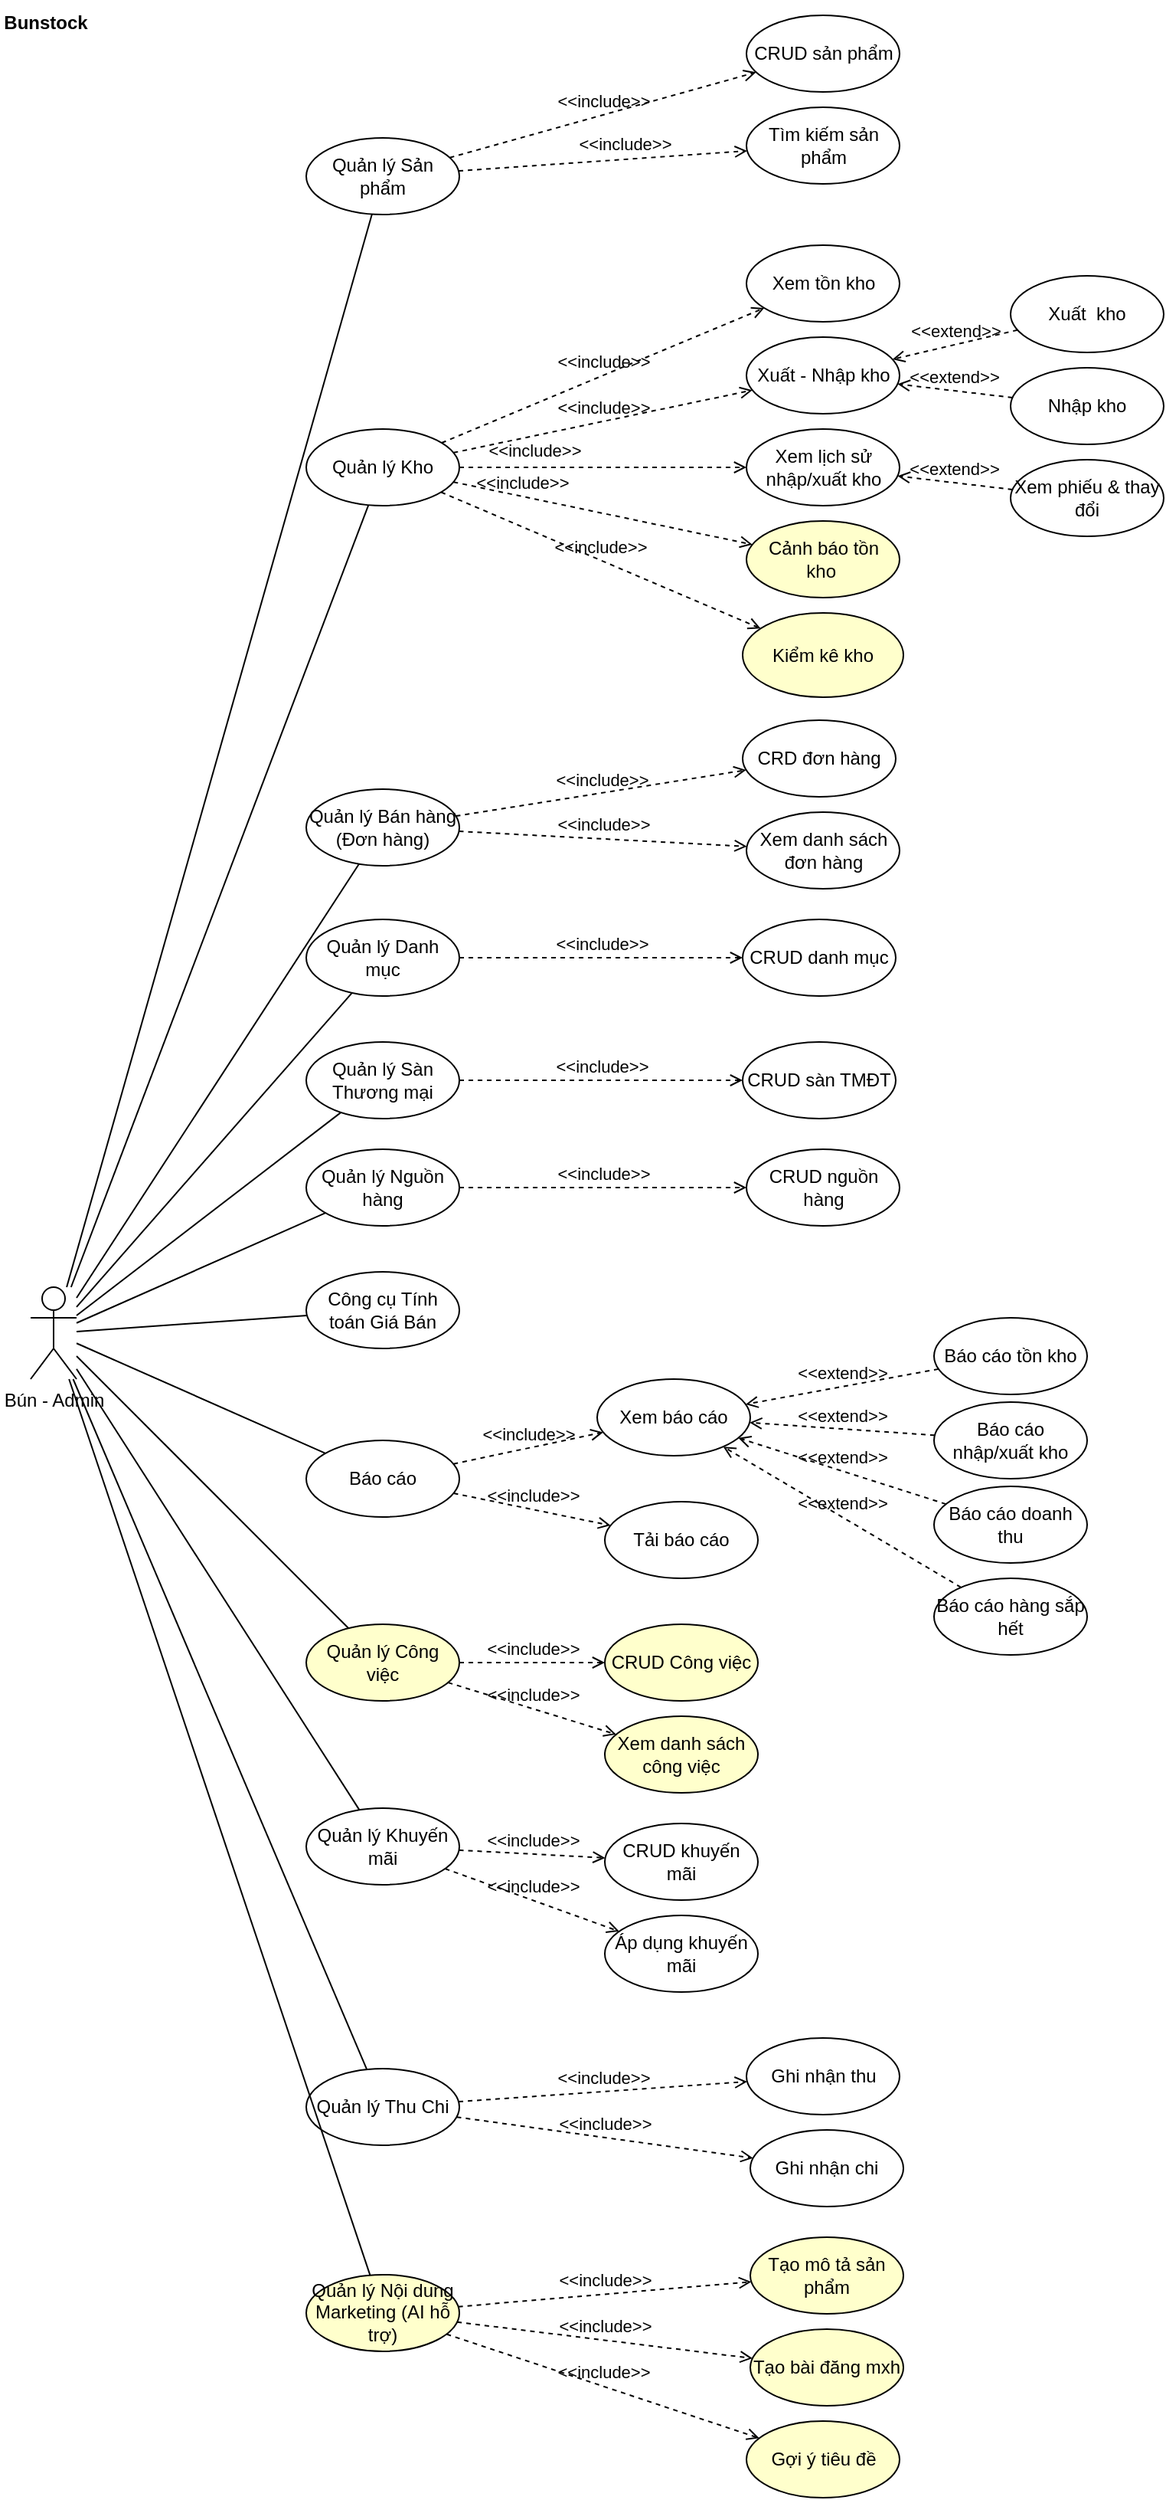 <mxfile version="27.0.5" pages="5">
  <diagram id="MeihmTsEYOgdpuVVSOf0" name="UC Diagram">
    <mxGraphModel dx="1665" dy="751" grid="1" gridSize="10" guides="1" tooltips="1" connect="1" arrows="1" fold="1" page="1" pageScale="1" pageWidth="850" pageHeight="1100" math="0" shadow="0">
      <root>
        <mxCell id="0" />
        <mxCell id="1" parent="0" />
        <mxCell id="XnYvUqziUPoiqn_Erczg-1" value="Bún - Admin" style="shape=umlActor;verticalLabelPosition=bottom;verticalAlign=top;html=1;outlineConnect=0;" parent="1" vertex="1">
          <mxGeometry x="60" y="850" width="30" height="60" as="geometry" />
        </mxCell>
        <mxCell id="XnYvUqziUPoiqn_Erczg-5" value="&lt;b&gt;Bunstock&lt;/b&gt;" style="text;html=1;align=center;verticalAlign=middle;whiteSpace=wrap;rounded=0;" parent="1" vertex="1">
          <mxGeometry x="40" y="10" width="60" height="30" as="geometry" />
        </mxCell>
        <mxCell id="XnYvUqziUPoiqn_Erczg-6" value="Quản lý Sản phẩm" style="ellipse;whiteSpace=wrap;html=1;" parent="1" vertex="1">
          <mxGeometry x="240" y="100" width="100" height="50" as="geometry" />
        </mxCell>
        <mxCell id="XnYvUqziUPoiqn_Erczg-7" value="Quản lý Kho" style="ellipse;whiteSpace=wrap;html=1;" parent="1" vertex="1">
          <mxGeometry x="240" y="290" width="100" height="50" as="geometry" />
        </mxCell>
        <mxCell id="XnYvUqziUPoiqn_Erczg-8" value="Quản lý Bán hàng (Đơn hàng)" style="ellipse;whiteSpace=wrap;html=1;" parent="1" vertex="1">
          <mxGeometry x="240" y="525" width="100" height="50" as="geometry" />
        </mxCell>
        <mxCell id="XnYvUqziUPoiqn_Erczg-9" value="Quản lý Danh mục" style="ellipse;whiteSpace=wrap;html=1;" parent="1" vertex="1">
          <mxGeometry x="240" y="610" width="100" height="50" as="geometry" />
        </mxCell>
        <mxCell id="XnYvUqziUPoiqn_Erczg-10" value="Quản lý Nguồn hàng" style="ellipse;whiteSpace=wrap;html=1;" parent="1" vertex="1">
          <mxGeometry x="240" y="760" width="100" height="50" as="geometry" />
        </mxCell>
        <mxCell id="XnYvUqziUPoiqn_Erczg-11" value="Quản lý Công việc" style="ellipse;whiteSpace=wrap;html=1;fillColor=#FFFFCC;" parent="1" vertex="1">
          <mxGeometry x="240" y="1070" width="100" height="50" as="geometry" />
        </mxCell>
        <mxCell id="XnYvUqziUPoiqn_Erczg-12" value="Báo cáo" style="ellipse;whiteSpace=wrap;html=1;" parent="1" vertex="1">
          <mxGeometry x="240" y="950" width="100" height="50" as="geometry" />
        </mxCell>
        <mxCell id="XnYvUqziUPoiqn_Erczg-13" value="Công cụ Tính toán Giá Bán" style="ellipse;whiteSpace=wrap;html=1;" parent="1" vertex="1">
          <mxGeometry x="240" y="840" width="100" height="50" as="geometry" />
        </mxCell>
        <mxCell id="XnYvUqziUPoiqn_Erczg-14" value="Quản lý Sàn Thương mại" style="ellipse;whiteSpace=wrap;html=1;" parent="1" vertex="1">
          <mxGeometry x="240" y="690" width="100" height="50" as="geometry" />
        </mxCell>
        <mxCell id="XnYvUqziUPoiqn_Erczg-16" value="Quản lý Khuyến mãi" style="ellipse;whiteSpace=wrap;html=1;" parent="1" vertex="1">
          <mxGeometry x="240" y="1190" width="100" height="50" as="geometry" />
        </mxCell>
        <mxCell id="XnYvUqziUPoiqn_Erczg-18" value="Quản lý Thu Chi" style="ellipse;whiteSpace=wrap;html=1;" parent="1" vertex="1">
          <mxGeometry x="240" y="1360" width="100" height="50" as="geometry" />
        </mxCell>
        <mxCell id="XnYvUqziUPoiqn_Erczg-21" value="Quản lý Nội dung Marketing (AI hỗ trợ)" style="ellipse;whiteSpace=wrap;html=1;fillColor=#FFFFCC;" parent="1" vertex="1">
          <mxGeometry x="240" y="1494.44" width="100" height="50" as="geometry" />
        </mxCell>
        <mxCell id="XnYvUqziUPoiqn_Erczg-22" value="Tìm kiếm sản phẩm" style="ellipse;whiteSpace=wrap;html=1;" parent="1" vertex="1">
          <mxGeometry x="527.5" y="80" width="100" height="50" as="geometry" />
        </mxCell>
        <mxCell id="XnYvUqziUPoiqn_Erczg-23" value="CRUD sản phẩm" style="ellipse;whiteSpace=wrap;html=1;" parent="1" vertex="1">
          <mxGeometry x="527.5" y="20" width="100" height="50" as="geometry" />
        </mxCell>
        <mxCell id="XnYvUqziUPoiqn_Erczg-24" value="Xem tồn kho" style="ellipse;whiteSpace=wrap;html=1;" parent="1" vertex="1">
          <mxGeometry x="527.5" y="170" width="100" height="50" as="geometry" />
        </mxCell>
        <mxCell id="XnYvUqziUPoiqn_Erczg-25" value="" style="endArrow=none;html=1;rounded=0;" parent="1" source="XnYvUqziUPoiqn_Erczg-1" target="XnYvUqziUPoiqn_Erczg-6" edge="1">
          <mxGeometry width="50" height="50" relative="1" as="geometry">
            <mxPoint x="560" y="840" as="sourcePoint" />
            <mxPoint x="610" y="790" as="targetPoint" />
          </mxGeometry>
        </mxCell>
        <mxCell id="XnYvUqziUPoiqn_Erczg-26" value="" style="endArrow=none;html=1;rounded=0;" parent="1" source="XnYvUqziUPoiqn_Erczg-1" target="XnYvUqziUPoiqn_Erczg-7" edge="1">
          <mxGeometry width="50" height="50" relative="1" as="geometry">
            <mxPoint x="560" y="840" as="sourcePoint" />
            <mxPoint x="610" y="790" as="targetPoint" />
          </mxGeometry>
        </mxCell>
        <mxCell id="XnYvUqziUPoiqn_Erczg-27" value="" style="endArrow=none;html=1;rounded=0;" parent="1" source="XnYvUqziUPoiqn_Erczg-1" target="XnYvUqziUPoiqn_Erczg-8" edge="1">
          <mxGeometry width="50" height="50" relative="1" as="geometry">
            <mxPoint x="560" y="840" as="sourcePoint" />
            <mxPoint x="610" y="790" as="targetPoint" />
          </mxGeometry>
        </mxCell>
        <mxCell id="XnYvUqziUPoiqn_Erczg-28" value="" style="endArrow=none;html=1;rounded=0;" parent="1" source="XnYvUqziUPoiqn_Erczg-1" target="XnYvUqziUPoiqn_Erczg-9" edge="1">
          <mxGeometry width="50" height="50" relative="1" as="geometry">
            <mxPoint x="560" y="840" as="sourcePoint" />
            <mxPoint x="610" y="790" as="targetPoint" />
          </mxGeometry>
        </mxCell>
        <mxCell id="XnYvUqziUPoiqn_Erczg-29" value="" style="endArrow=none;html=1;rounded=0;" parent="1" source="XnYvUqziUPoiqn_Erczg-1" target="XnYvUqziUPoiqn_Erczg-10" edge="1">
          <mxGeometry width="50" height="50" relative="1" as="geometry">
            <mxPoint x="560" y="840" as="sourcePoint" />
            <mxPoint x="610" y="790" as="targetPoint" />
          </mxGeometry>
        </mxCell>
        <mxCell id="XnYvUqziUPoiqn_Erczg-30" value="" style="endArrow=none;html=1;rounded=0;" parent="1" source="XnYvUqziUPoiqn_Erczg-1" target="XnYvUqziUPoiqn_Erczg-14" edge="1">
          <mxGeometry width="50" height="50" relative="1" as="geometry">
            <mxPoint x="560" y="840" as="sourcePoint" />
            <mxPoint x="610" y="790" as="targetPoint" />
          </mxGeometry>
        </mxCell>
        <mxCell id="XnYvUqziUPoiqn_Erczg-32" value="" style="endArrow=none;html=1;rounded=0;" parent="1" source="XnYvUqziUPoiqn_Erczg-1" target="XnYvUqziUPoiqn_Erczg-13" edge="1">
          <mxGeometry width="50" height="50" relative="1" as="geometry">
            <mxPoint x="560" y="840" as="sourcePoint" />
            <mxPoint x="610" y="790" as="targetPoint" />
          </mxGeometry>
        </mxCell>
        <mxCell id="XnYvUqziUPoiqn_Erczg-33" value="Xuất - Nhập kho" style="ellipse;whiteSpace=wrap;html=1;" parent="1" vertex="1">
          <mxGeometry x="527.5" y="230" width="100" height="50" as="geometry" />
        </mxCell>
        <mxCell id="XnYvUqziUPoiqn_Erczg-34" value="" style="endArrow=none;html=1;rounded=0;" parent="1" source="XnYvUqziUPoiqn_Erczg-1" target="XnYvUqziUPoiqn_Erczg-12" edge="1">
          <mxGeometry width="50" height="50" relative="1" as="geometry">
            <mxPoint x="560" y="840" as="sourcePoint" />
            <mxPoint x="610" y="790" as="targetPoint" />
          </mxGeometry>
        </mxCell>
        <mxCell id="XnYvUqziUPoiqn_Erczg-37" value="" style="endArrow=none;html=1;rounded=0;" parent="1" source="XnYvUqziUPoiqn_Erczg-1" target="XnYvUqziUPoiqn_Erczg-18" edge="1">
          <mxGeometry width="50" height="50" relative="1" as="geometry">
            <mxPoint x="560" y="840" as="sourcePoint" />
            <mxPoint x="610" y="790" as="targetPoint" />
          </mxGeometry>
        </mxCell>
        <mxCell id="XnYvUqziUPoiqn_Erczg-38" value="" style="endArrow=none;html=1;rounded=0;" parent="1" source="XnYvUqziUPoiqn_Erczg-1" target="XnYvUqziUPoiqn_Erczg-16" edge="1">
          <mxGeometry width="50" height="50" relative="1" as="geometry">
            <mxPoint x="560" y="840" as="sourcePoint" />
            <mxPoint x="610" y="790" as="targetPoint" />
          </mxGeometry>
        </mxCell>
        <mxCell id="XnYvUqziUPoiqn_Erczg-39" value="" style="endArrow=none;html=1;rounded=0;" parent="1" source="XnYvUqziUPoiqn_Erczg-1" target="XnYvUqziUPoiqn_Erczg-11" edge="1">
          <mxGeometry width="50" height="50" relative="1" as="geometry">
            <mxPoint x="560" y="840" as="sourcePoint" />
            <mxPoint x="610" y="790" as="targetPoint" />
          </mxGeometry>
        </mxCell>
        <mxCell id="XnYvUqziUPoiqn_Erczg-40" value="" style="endArrow=none;html=1;rounded=0;" parent="1" source="XnYvUqziUPoiqn_Erczg-1" target="XnYvUqziUPoiqn_Erczg-21" edge="1">
          <mxGeometry width="50" height="50" relative="1" as="geometry">
            <mxPoint x="560" y="1120" as="sourcePoint" />
            <mxPoint x="610" y="1070" as="targetPoint" />
          </mxGeometry>
        </mxCell>
        <mxCell id="XnYvUqziUPoiqn_Erczg-41" value="&amp;lt;&amp;lt;include&amp;gt;&amp;gt;" style="html=1;verticalAlign=bottom;labelBackgroundColor=none;endArrow=open;endFill=0;dashed=1;rounded=0;" parent="1" source="XnYvUqziUPoiqn_Erczg-6" target="XnYvUqziUPoiqn_Erczg-23" edge="1">
          <mxGeometry width="160" relative="1" as="geometry">
            <mxPoint x="540" y="620" as="sourcePoint" />
            <mxPoint x="700" y="620" as="targetPoint" />
          </mxGeometry>
        </mxCell>
        <mxCell id="XnYvUqziUPoiqn_Erczg-42" value="&amp;lt;&amp;lt;include&amp;gt;&amp;gt;" style="html=1;verticalAlign=bottom;labelBackgroundColor=none;endArrow=open;endFill=0;dashed=1;rounded=0;" parent="1" source="XnYvUqziUPoiqn_Erczg-6" target="XnYvUqziUPoiqn_Erczg-22" edge="1">
          <mxGeometry x="0.154" y="1" width="160" relative="1" as="geometry">
            <mxPoint x="540" y="620" as="sourcePoint" />
            <mxPoint x="700" y="620" as="targetPoint" />
            <mxPoint as="offset" />
          </mxGeometry>
        </mxCell>
        <mxCell id="XnYvUqziUPoiqn_Erczg-43" value="Xem lịch sử nhập/xuất kho" style="ellipse;whiteSpace=wrap;html=1;" parent="1" vertex="1">
          <mxGeometry x="527.5" y="290" width="100" height="50" as="geometry" />
        </mxCell>
        <mxCell id="XnYvUqziUPoiqn_Erczg-44" value="Cảnh báo tồn kho&amp;nbsp;" style="ellipse;whiteSpace=wrap;html=1;fillColor=#FFFFCC;" parent="1" vertex="1">
          <mxGeometry x="527.5" y="350" width="100" height="50" as="geometry" />
        </mxCell>
        <mxCell id="XnYvUqziUPoiqn_Erczg-45" value="Kiểm kê kho" style="ellipse;whiteSpace=wrap;html=1;direction=south;fillColor=#FFFFCC;" parent="1" vertex="1">
          <mxGeometry x="525" y="410" width="105" height="55" as="geometry" />
        </mxCell>
        <mxCell id="XnYvUqziUPoiqn_Erczg-46" value="&amp;lt;&amp;lt;include&amp;gt;&amp;gt;" style="html=1;verticalAlign=bottom;labelBackgroundColor=none;endArrow=open;endFill=0;dashed=1;rounded=0;" parent="1" source="XnYvUqziUPoiqn_Erczg-7" target="XnYvUqziUPoiqn_Erczg-33" edge="1">
          <mxGeometry width="160" relative="1" as="geometry">
            <mxPoint x="540" y="620" as="sourcePoint" />
            <mxPoint x="700" y="620" as="targetPoint" />
          </mxGeometry>
        </mxCell>
        <mxCell id="XnYvUqziUPoiqn_Erczg-47" value="&amp;lt;&amp;lt;include&amp;gt;&amp;gt;" style="html=1;verticalAlign=bottom;labelBackgroundColor=none;endArrow=open;endFill=0;dashed=1;rounded=0;" parent="1" source="XnYvUqziUPoiqn_Erczg-7" target="XnYvUqziUPoiqn_Erczg-45" edge="1">
          <mxGeometry width="160" relative="1" as="geometry">
            <mxPoint x="540" y="620" as="sourcePoint" />
            <mxPoint x="700" y="620" as="targetPoint" />
          </mxGeometry>
        </mxCell>
        <mxCell id="XnYvUqziUPoiqn_Erczg-48" value="&amp;lt;&amp;lt;include&amp;gt;&amp;gt;" style="html=1;verticalAlign=bottom;labelBackgroundColor=none;endArrow=open;endFill=0;dashed=1;rounded=0;" parent="1" source="XnYvUqziUPoiqn_Erczg-7" target="XnYvUqziUPoiqn_Erczg-24" edge="1">
          <mxGeometry width="160" relative="1" as="geometry">
            <mxPoint x="540" y="620" as="sourcePoint" />
            <mxPoint x="700" y="620" as="targetPoint" />
          </mxGeometry>
        </mxCell>
        <mxCell id="XnYvUqziUPoiqn_Erczg-49" value="&amp;lt;&amp;lt;include&amp;gt;&amp;gt;" style="html=1;verticalAlign=bottom;labelBackgroundColor=none;endArrow=open;endFill=0;dashed=1;rounded=0;" parent="1" source="XnYvUqziUPoiqn_Erczg-7" target="XnYvUqziUPoiqn_Erczg-44" edge="1">
          <mxGeometry x="-0.543" width="160" relative="1" as="geometry">
            <mxPoint x="540" y="620" as="sourcePoint" />
            <mxPoint x="700" y="620" as="targetPoint" />
            <mxPoint as="offset" />
          </mxGeometry>
        </mxCell>
        <mxCell id="XnYvUqziUPoiqn_Erczg-51" value="&amp;lt;&amp;lt;include&amp;gt;&amp;gt;" style="html=1;verticalAlign=bottom;labelBackgroundColor=none;endArrow=open;endFill=0;dashed=1;rounded=0;" parent="1" source="XnYvUqziUPoiqn_Erczg-14" target="XnYvUqziUPoiqn_Erczg-65" edge="1">
          <mxGeometry width="160" relative="1" as="geometry">
            <mxPoint x="530" y="1110" as="sourcePoint" />
            <mxPoint x="690" y="1110" as="targetPoint" />
          </mxGeometry>
        </mxCell>
        <mxCell id="XnYvUqziUPoiqn_Erczg-52" value="&amp;lt;&amp;lt;include&amp;gt;&amp;gt;" style="html=1;verticalAlign=bottom;labelBackgroundColor=none;endArrow=open;endFill=0;dashed=1;rounded=0;" parent="1" source="XnYvUqziUPoiqn_Erczg-10" target="XnYvUqziUPoiqn_Erczg-64" edge="1">
          <mxGeometry width="160" relative="1" as="geometry">
            <mxPoint x="530" y="800" as="sourcePoint" />
            <mxPoint x="690" y="800" as="targetPoint" />
          </mxGeometry>
        </mxCell>
        <mxCell id="XnYvUqziUPoiqn_Erczg-53" value="&amp;lt;&amp;lt;include&amp;gt;&amp;gt;" style="html=1;verticalAlign=bottom;labelBackgroundColor=none;endArrow=open;endFill=0;dashed=1;rounded=0;" parent="1" source="XnYvUqziUPoiqn_Erczg-9" target="XnYvUqziUPoiqn_Erczg-63" edge="1">
          <mxGeometry width="160" relative="1" as="geometry">
            <mxPoint x="365.849" y="887.483" as="sourcePoint" />
            <mxPoint x="710" y="962.51" as="targetPoint" />
          </mxGeometry>
        </mxCell>
        <mxCell id="XnYvUqziUPoiqn_Erczg-55" value="&amp;lt;&amp;lt;include&amp;gt;&amp;gt;" style="html=1;verticalAlign=bottom;labelBackgroundColor=none;endArrow=open;endFill=0;dashed=1;rounded=0;" parent="1" source="XnYvUqziUPoiqn_Erczg-8" target="XnYvUqziUPoiqn_Erczg-61" edge="1">
          <mxGeometry width="160" relative="1" as="geometry">
            <mxPoint x="530" y="850" as="sourcePoint" />
            <mxPoint x="690" y="850" as="targetPoint" />
          </mxGeometry>
        </mxCell>
        <mxCell id="XnYvUqziUPoiqn_Erczg-56" value="&amp;lt;&amp;lt;include&amp;gt;&amp;gt;" style="html=1;verticalAlign=bottom;labelBackgroundColor=none;endArrow=open;endFill=0;dashed=1;rounded=0;" parent="1" source="XnYvUqziUPoiqn_Erczg-7" target="XnYvUqziUPoiqn_Erczg-43" edge="1">
          <mxGeometry x="-0.481" y="2" width="160" relative="1" as="geometry">
            <mxPoint x="530" y="630" as="sourcePoint" />
            <mxPoint x="690" y="630" as="targetPoint" />
            <mxPoint as="offset" />
          </mxGeometry>
        </mxCell>
        <mxCell id="XnYvUqziUPoiqn_Erczg-58" value="CRD đơn hàng" style="ellipse;whiteSpace=wrap;html=1;" parent="1" vertex="1">
          <mxGeometry x="525" y="480" width="100" height="50" as="geometry" />
        </mxCell>
        <mxCell id="XnYvUqziUPoiqn_Erczg-59" value="&amp;lt;&amp;lt;include&amp;gt;&amp;gt;" style="html=1;verticalAlign=bottom;labelBackgroundColor=none;endArrow=open;endFill=0;dashed=1;rounded=0;" parent="1" source="XnYvUqziUPoiqn_Erczg-8" target="XnYvUqziUPoiqn_Erczg-58" edge="1">
          <mxGeometry width="160" relative="1" as="geometry">
            <mxPoint x="372.5" y="945" as="sourcePoint" />
            <mxPoint x="557.5" y="990" as="targetPoint" />
          </mxGeometry>
        </mxCell>
        <mxCell id="XnYvUqziUPoiqn_Erczg-61" value="Xem danh sách đơn hàng" style="ellipse;whiteSpace=wrap;html=1;" parent="1" vertex="1">
          <mxGeometry x="527.5" y="540" width="100" height="50" as="geometry" />
        </mxCell>
        <mxCell id="XnYvUqziUPoiqn_Erczg-63" value="CRUD danh mục" style="ellipse;whiteSpace=wrap;html=1;" parent="1" vertex="1">
          <mxGeometry x="525" y="610" width="100" height="50" as="geometry" />
        </mxCell>
        <mxCell id="XnYvUqziUPoiqn_Erczg-64" value="CRUD nguồn hàng" style="ellipse;whiteSpace=wrap;html=1;" parent="1" vertex="1">
          <mxGeometry x="527.5" y="760" width="100" height="50" as="geometry" />
        </mxCell>
        <mxCell id="XnYvUqziUPoiqn_Erczg-65" value="CRUD sàn TMĐT" style="ellipse;whiteSpace=wrap;html=1;" parent="1" vertex="1">
          <mxGeometry x="525" y="690" width="100" height="50" as="geometry" />
        </mxCell>
        <mxCell id="XnYvUqziUPoiqn_Erczg-68" value="&amp;lt;&amp;lt;include&amp;gt;&amp;gt;" style="html=1;verticalAlign=bottom;labelBackgroundColor=none;endArrow=open;endFill=0;dashed=1;rounded=0;" parent="1" source="XnYvUqziUPoiqn_Erczg-18" target="XnYvUqziUPoiqn_Erczg-104" edge="1">
          <mxGeometry width="160" relative="1" as="geometry">
            <mxPoint x="435" y="1774.41" as="sourcePoint" />
            <mxPoint x="595" y="1774.41" as="targetPoint" />
          </mxGeometry>
        </mxCell>
        <mxCell id="XnYvUqziUPoiqn_Erczg-70" value="&amp;lt;&amp;lt;include&amp;gt;&amp;gt;" style="html=1;verticalAlign=bottom;labelBackgroundColor=none;endArrow=open;endFill=0;dashed=1;rounded=0;" parent="1" source="XnYvUqziUPoiqn_Erczg-18" target="XnYvUqziUPoiqn_Erczg-105" edge="1">
          <mxGeometry width="160" relative="1" as="geometry">
            <mxPoint x="435" y="1730" as="sourcePoint" />
            <mxPoint x="595" y="1730" as="targetPoint" />
          </mxGeometry>
        </mxCell>
        <mxCell id="XnYvUqziUPoiqn_Erczg-72" value="&amp;lt;&amp;lt;include&amp;gt;&amp;gt;" style="html=1;verticalAlign=bottom;labelBackgroundColor=none;endArrow=open;endFill=0;dashed=1;rounded=0;" parent="1" source="XnYvUqziUPoiqn_Erczg-21" target="XnYvUqziUPoiqn_Erczg-109" edge="1">
          <mxGeometry width="160" relative="1" as="geometry">
            <mxPoint x="313.639" y="1331.469" as="sourcePoint" />
            <mxPoint x="820" y="1354.44" as="targetPoint" />
          </mxGeometry>
        </mxCell>
        <mxCell id="XnYvUqziUPoiqn_Erczg-73" value="&amp;lt;&amp;lt;include&amp;gt;&amp;gt;" style="html=1;verticalAlign=bottom;labelBackgroundColor=none;endArrow=open;endFill=0;dashed=1;rounded=0;" parent="1" source="XnYvUqziUPoiqn_Erczg-21" target="XnYvUqziUPoiqn_Erczg-108" edge="1">
          <mxGeometry width="160" relative="1" as="geometry">
            <mxPoint x="310.115" y="1332.328" as="sourcePoint" />
            <mxPoint x="810" y="1334.44" as="targetPoint" />
          </mxGeometry>
        </mxCell>
        <mxCell id="XnYvUqziUPoiqn_Erczg-74" value="&amp;lt;&amp;lt;include&amp;gt;&amp;gt;" style="html=1;verticalAlign=bottom;labelBackgroundColor=none;endArrow=open;endFill=0;dashed=1;rounded=0;" parent="1" source="XnYvUqziUPoiqn_Erczg-21" target="XnYvUqziUPoiqn_Erczg-110" edge="1">
          <mxGeometry width="160" relative="1" as="geometry">
            <mxPoint x="318.45" y="1329.999" as="sourcePoint" />
            <mxPoint x="830" y="1378.85" as="targetPoint" />
          </mxGeometry>
        </mxCell>
        <mxCell id="XnYvUqziUPoiqn_Erczg-78" value="&amp;lt;&amp;lt;include&amp;gt;&amp;gt;" style="html=1;verticalAlign=bottom;labelBackgroundColor=none;endArrow=open;endFill=0;dashed=1;rounded=0;" parent="1" source="XnYvUqziUPoiqn_Erczg-16" target="XnYvUqziUPoiqn_Erczg-100" edge="1">
          <mxGeometry width="160" relative="1" as="geometry">
            <mxPoint x="500.0" y="1430" as="sourcePoint" />
            <mxPoint x="660" y="1430" as="targetPoint" />
          </mxGeometry>
        </mxCell>
        <mxCell id="XnYvUqziUPoiqn_Erczg-79" value="&amp;lt;&amp;lt;include&amp;gt;&amp;gt;" style="html=1;verticalAlign=bottom;labelBackgroundColor=none;endArrow=open;endFill=0;dashed=1;rounded=0;" parent="1" source="XnYvUqziUPoiqn_Erczg-16" target="XnYvUqziUPoiqn_Erczg-99" edge="1">
          <mxGeometry width="160" relative="1" as="geometry">
            <mxPoint x="500.0" y="1430" as="sourcePoint" />
            <mxPoint x="660" y="1430" as="targetPoint" />
          </mxGeometry>
        </mxCell>
        <mxCell id="XnYvUqziUPoiqn_Erczg-81" value="&amp;lt;&amp;lt;include&amp;gt;&amp;gt;" style="html=1;verticalAlign=bottom;labelBackgroundColor=none;endArrow=open;endFill=0;dashed=1;rounded=0;" parent="1" source="XnYvUqziUPoiqn_Erczg-11" target="XnYvUqziUPoiqn_Erczg-97" edge="1">
          <mxGeometry width="160" relative="1" as="geometry">
            <mxPoint x="500.0" y="1430" as="sourcePoint" />
            <mxPoint x="660" y="1430" as="targetPoint" />
          </mxGeometry>
        </mxCell>
        <mxCell id="XnYvUqziUPoiqn_Erczg-82" value="&amp;lt;&amp;lt;include&amp;gt;&amp;gt;" style="html=1;verticalAlign=bottom;labelBackgroundColor=none;endArrow=open;endFill=0;dashed=1;rounded=0;" parent="1" source="XnYvUqziUPoiqn_Erczg-12" target="XnYvUqziUPoiqn_Erczg-85" edge="1">
          <mxGeometry width="160" relative="1" as="geometry">
            <mxPoint x="500.0" y="1490" as="sourcePoint" />
            <mxPoint x="660" y="1490" as="targetPoint" />
          </mxGeometry>
        </mxCell>
        <mxCell id="XnYvUqziUPoiqn_Erczg-84" value="Báo cáo doanh thu" style="ellipse;whiteSpace=wrap;html=1;" parent="1" vertex="1">
          <mxGeometry x="650" y="980" width="100" height="50" as="geometry" />
        </mxCell>
        <mxCell id="XnYvUqziUPoiqn_Erczg-85" value="Xem báo cáo" style="ellipse;whiteSpace=wrap;html=1;" parent="1" vertex="1">
          <mxGeometry x="430" y="910" width="100" height="50" as="geometry" />
        </mxCell>
        <mxCell id="XnYvUqziUPoiqn_Erczg-86" value="Báo cáo tồn kho" style="ellipse;whiteSpace=wrap;html=1;" parent="1" vertex="1">
          <mxGeometry x="650" y="870" width="100" height="50" as="geometry" />
        </mxCell>
        <mxCell id="XnYvUqziUPoiqn_Erczg-87" value="Báo cáo nhập/xuất kho" style="ellipse;whiteSpace=wrap;html=1;" parent="1" vertex="1">
          <mxGeometry x="650" y="925" width="100" height="50" as="geometry" />
        </mxCell>
        <mxCell id="XnYvUqziUPoiqn_Erczg-89" value="Báo cáo hàng sắp hết" style="ellipse;whiteSpace=wrap;html=1;" parent="1" vertex="1">
          <mxGeometry x="650" y="1040" width="100" height="50" as="geometry" />
        </mxCell>
        <mxCell id="XnYvUqziUPoiqn_Erczg-92" value="&amp;lt;&amp;lt;extend&amp;gt;&amp;gt;" style="html=1;verticalAlign=bottom;labelBackgroundColor=none;endArrow=open;endFill=0;dashed=1;rounded=0;" parent="1" source="XnYvUqziUPoiqn_Erczg-89" target="XnYvUqziUPoiqn_Erczg-85" edge="1">
          <mxGeometry width="160" relative="1" as="geometry">
            <mxPoint x="764.42" y="1217.435" as="sourcePoint" />
            <mxPoint x="690" y="1440" as="targetPoint" />
          </mxGeometry>
        </mxCell>
        <mxCell id="XnYvUqziUPoiqn_Erczg-93" value="&amp;lt;&amp;lt;extend&amp;gt;&amp;gt;" style="html=1;verticalAlign=bottom;labelBackgroundColor=none;endArrow=open;endFill=0;dashed=1;rounded=0;" parent="1" source="XnYvUqziUPoiqn_Erczg-84" target="XnYvUqziUPoiqn_Erczg-85" edge="1">
          <mxGeometry width="160" relative="1" as="geometry">
            <mxPoint x="754.234" y="1164.932" as="sourcePoint" />
            <mxPoint x="690" y="1440" as="targetPoint" />
          </mxGeometry>
        </mxCell>
        <mxCell id="XnYvUqziUPoiqn_Erczg-94" value="&amp;lt;&amp;lt;extend&amp;gt;&amp;gt;" style="html=1;verticalAlign=bottom;labelBackgroundColor=none;endArrow=open;endFill=0;dashed=1;rounded=0;" parent="1" source="XnYvUqziUPoiqn_Erczg-87" target="XnYvUqziUPoiqn_Erczg-85" edge="1">
          <mxGeometry width="160" relative="1" as="geometry">
            <mxPoint x="750.168" y="1117.048" as="sourcePoint" />
            <mxPoint x="690" y="1440" as="targetPoint" />
          </mxGeometry>
        </mxCell>
        <mxCell id="XnYvUqziUPoiqn_Erczg-95" value="&amp;lt;&amp;lt;extend&amp;gt;&amp;gt;" style="html=1;verticalAlign=bottom;labelBackgroundColor=none;endArrow=open;endFill=0;dashed=1;rounded=0;" parent="1" source="XnYvUqziUPoiqn_Erczg-86" target="XnYvUqziUPoiqn_Erczg-85" edge="1">
          <mxGeometry width="160" relative="1" as="geometry">
            <mxPoint x="757.647" y="1068.287" as="sourcePoint" />
            <mxPoint x="690" y="1440" as="targetPoint" />
          </mxGeometry>
        </mxCell>
        <mxCell id="XnYvUqziUPoiqn_Erczg-97" value="CRUD Công việc" style="ellipse;whiteSpace=wrap;html=1;fillColor=#FFFFCC;" parent="1" vertex="1">
          <mxGeometry x="435" y="1070" width="100" height="50" as="geometry" />
        </mxCell>
        <mxCell id="XnYvUqziUPoiqn_Erczg-99" value="CRUD khuyến mãi" style="ellipse;whiteSpace=wrap;html=1;" parent="1" vertex="1">
          <mxGeometry x="435" y="1200" width="100" height="50" as="geometry" />
        </mxCell>
        <mxCell id="XnYvUqziUPoiqn_Erczg-100" value="Áp dụng khuyến mãi" style="ellipse;whiteSpace=wrap;html=1;" parent="1" vertex="1">
          <mxGeometry x="435" y="1260" width="100" height="50" as="geometry" />
        </mxCell>
        <mxCell id="XnYvUqziUPoiqn_Erczg-104" value="Ghi nhận chi" style="ellipse;whiteSpace=wrap;html=1;" parent="1" vertex="1">
          <mxGeometry x="530" y="1400" width="100" height="50" as="geometry" />
        </mxCell>
        <mxCell id="XnYvUqziUPoiqn_Erczg-105" value="Ghi nhận thu" style="ellipse;whiteSpace=wrap;html=1;" parent="1" vertex="1">
          <mxGeometry x="527.5" y="1340" width="100" height="50" as="geometry" />
        </mxCell>
        <mxCell id="XnYvUqziUPoiqn_Erczg-108" value="Gợi ý tiêu đề" style="ellipse;whiteSpace=wrap;html=1;fillColor=#FFFFCC;" parent="1" vertex="1">
          <mxGeometry x="527.5" y="1590" width="100" height="50" as="geometry" />
        </mxCell>
        <mxCell id="XnYvUqziUPoiqn_Erczg-109" value="Tạo bài đăng mxh" style="ellipse;whiteSpace=wrap;html=1;fillColor=#FFFFCC;" parent="1" vertex="1">
          <mxGeometry x="530" y="1530" width="100" height="50" as="geometry" />
        </mxCell>
        <mxCell id="XnYvUqziUPoiqn_Erczg-110" value="Tạo mô tả sản phẩm" style="ellipse;whiteSpace=wrap;html=1;fillColor=#FFFFCC;" parent="1" vertex="1">
          <mxGeometry x="530" y="1470" width="100" height="50" as="geometry" />
        </mxCell>
        <mxCell id="vdivPOk2huJ3QQ2FJWZF-1" value="Tải báo cáo" style="ellipse;whiteSpace=wrap;html=1;" parent="1" vertex="1">
          <mxGeometry x="435" y="990" width="100" height="50" as="geometry" />
        </mxCell>
        <mxCell id="vdivPOk2huJ3QQ2FJWZF-2" value="&amp;lt;&amp;lt;include&amp;gt;&amp;gt;" style="html=1;verticalAlign=bottom;labelBackgroundColor=none;endArrow=open;endFill=0;dashed=1;rounded=0;" parent="1" source="XnYvUqziUPoiqn_Erczg-12" target="vdivPOk2huJ3QQ2FJWZF-1" edge="1">
          <mxGeometry width="160" relative="1" as="geometry">
            <mxPoint x="350" y="1135" as="sourcePoint" />
            <mxPoint x="440" y="1135" as="targetPoint" />
          </mxGeometry>
        </mxCell>
        <mxCell id="vdivPOk2huJ3QQ2FJWZF-3" value="Xem danh sách công việc" style="ellipse;whiteSpace=wrap;html=1;fillColor=#FFFFCC;" parent="1" vertex="1">
          <mxGeometry x="435" y="1130" width="100" height="50" as="geometry" />
        </mxCell>
        <mxCell id="vdivPOk2huJ3QQ2FJWZF-4" value="&amp;lt;&amp;lt;include&amp;gt;&amp;gt;" style="html=1;verticalAlign=bottom;labelBackgroundColor=none;endArrow=open;endFill=0;dashed=1;rounded=0;" parent="1" source="XnYvUqziUPoiqn_Erczg-11" target="vdivPOk2huJ3QQ2FJWZF-3" edge="1">
          <mxGeometry width="160" relative="1" as="geometry">
            <mxPoint x="346" y="1295" as="sourcePoint" />
            <mxPoint x="541" y="1255" as="targetPoint" />
          </mxGeometry>
        </mxCell>
        <mxCell id="-IVfGhcdtnlAWbvs8eg4-2" value="Xuất&amp;nbsp; kho" style="ellipse;whiteSpace=wrap;html=1;" parent="1" vertex="1">
          <mxGeometry x="700" y="190" width="100" height="50" as="geometry" />
        </mxCell>
        <mxCell id="-IVfGhcdtnlAWbvs8eg4-3" value="Nhập kho" style="ellipse;whiteSpace=wrap;html=1;" parent="1" vertex="1">
          <mxGeometry x="700" y="250" width="100" height="50" as="geometry" />
        </mxCell>
        <mxCell id="-IVfGhcdtnlAWbvs8eg4-4" value="&amp;lt;&amp;lt;extend&amp;gt;&amp;gt;" style="html=1;verticalAlign=bottom;labelBackgroundColor=none;endArrow=open;endFill=0;dashed=1;rounded=0;" parent="1" source="-IVfGhcdtnlAWbvs8eg4-2" target="XnYvUqziUPoiqn_Erczg-33" edge="1">
          <mxGeometry width="160" relative="1" as="geometry">
            <mxPoint x="350" y="390" as="sourcePoint" />
            <mxPoint x="510" y="390" as="targetPoint" />
          </mxGeometry>
        </mxCell>
        <mxCell id="-IVfGhcdtnlAWbvs8eg4-5" value="&amp;lt;&amp;lt;extend&amp;gt;&amp;gt;" style="html=1;verticalAlign=bottom;labelBackgroundColor=none;endArrow=open;endFill=0;dashed=1;rounded=0;" parent="1" source="-IVfGhcdtnlAWbvs8eg4-3" target="XnYvUqziUPoiqn_Erczg-33" edge="1">
          <mxGeometry width="160" relative="1" as="geometry">
            <mxPoint x="350" y="390" as="sourcePoint" />
            <mxPoint x="510" y="390" as="targetPoint" />
          </mxGeometry>
        </mxCell>
        <mxCell id="Fw0p-j86zxZ2i7wZ2fX4-1" value="Xem phiếu &amp;amp; thay đổi" style="ellipse;whiteSpace=wrap;html=1;" parent="1" vertex="1">
          <mxGeometry x="700" y="310" width="100" height="50" as="geometry" />
        </mxCell>
        <mxCell id="Fw0p-j86zxZ2i7wZ2fX4-2" value="&amp;lt;&amp;lt;extend&amp;gt;&amp;gt;" style="html=1;verticalAlign=bottom;labelBackgroundColor=none;endArrow=open;endFill=0;dashed=1;rounded=0;" parent="1" source="Fw0p-j86zxZ2i7wZ2fX4-1" target="XnYvUqziUPoiqn_Erczg-43" edge="1">
          <mxGeometry width="160" relative="1" as="geometry">
            <mxPoint x="711" y="279" as="sourcePoint" />
            <mxPoint x="636" y="271" as="targetPoint" />
          </mxGeometry>
        </mxCell>
      </root>
    </mxGraphModel>
  </diagram>
  <diagram id="R2lEEEUBdFMjLlhIrx00" name="ER Diagram">
    <mxGraphModel dx="3059" dy="1734" grid="1" gridSize="10" guides="1" tooltips="1" connect="1" arrows="1" fold="1" page="1" pageScale="1" pageWidth="1100" pageHeight="850" math="0" shadow="0" extFonts="Permanent Marker^https://fonts.googleapis.com/css?family=Permanent+Marker">
      <root>
        <mxCell id="0" />
        <mxCell id="1" parent="0" />
        <mxCell id="rnxLsMMgCRUg1SqwHlLi-2" value="Product" style="shape=table;startSize=30;container=1;collapsible=1;childLayout=tableLayout;fixedRows=1;rowLines=0;fontStyle=1;align=center;resizeLast=1;html=1;" parent="1" vertex="1">
          <mxGeometry x="40" y="-220" width="180" height="480" as="geometry" />
        </mxCell>
        <mxCell id="rnxLsMMgCRUg1SqwHlLi-3" value="" style="shape=tableRow;horizontal=0;startSize=0;swimlaneHead=0;swimlaneBody=0;fillColor=none;collapsible=0;dropTarget=0;points=[[0,0.5],[1,0.5]];portConstraint=eastwest;top=0;left=0;right=0;bottom=1;" parent="rnxLsMMgCRUg1SqwHlLi-2" vertex="1">
          <mxGeometry y="30" width="180" height="30" as="geometry" />
        </mxCell>
        <mxCell id="rnxLsMMgCRUg1SqwHlLi-4" value="PK" style="shape=partialRectangle;connectable=0;fillColor=none;top=0;left=0;bottom=0;right=0;fontStyle=1;overflow=hidden;whiteSpace=wrap;html=1;" parent="rnxLsMMgCRUg1SqwHlLi-3" vertex="1">
          <mxGeometry width="30" height="30" as="geometry">
            <mxRectangle width="30" height="30" as="alternateBounds" />
          </mxGeometry>
        </mxCell>
        <mxCell id="rnxLsMMgCRUg1SqwHlLi-5" value="ProductID" style="shape=partialRectangle;connectable=0;fillColor=none;top=0;left=0;bottom=0;right=0;align=left;spacingLeft=6;fontStyle=5;overflow=hidden;whiteSpace=wrap;html=1;" parent="rnxLsMMgCRUg1SqwHlLi-3" vertex="1">
          <mxGeometry x="30" width="150" height="30" as="geometry">
            <mxRectangle width="150" height="30" as="alternateBounds" />
          </mxGeometry>
        </mxCell>
        <mxCell id="rnxLsMMgCRUg1SqwHlLi-6" value="" style="shape=tableRow;horizontal=0;startSize=0;swimlaneHead=0;swimlaneBody=0;fillColor=none;collapsible=0;dropTarget=0;points=[[0,0.5],[1,0.5]];portConstraint=eastwest;top=0;left=0;right=0;bottom=0;" parent="rnxLsMMgCRUg1SqwHlLi-2" vertex="1">
          <mxGeometry y="60" width="180" height="30" as="geometry" />
        </mxCell>
        <mxCell id="rnxLsMMgCRUg1SqwHlLi-7" value="" style="shape=partialRectangle;connectable=0;fillColor=none;top=0;left=0;bottom=0;right=0;editable=1;overflow=hidden;whiteSpace=wrap;html=1;" parent="rnxLsMMgCRUg1SqwHlLi-6" vertex="1">
          <mxGeometry width="30" height="30" as="geometry">
            <mxRectangle width="30" height="30" as="alternateBounds" />
          </mxGeometry>
        </mxCell>
        <mxCell id="rnxLsMMgCRUg1SqwHlLi-8" value="SKU" style="shape=partialRectangle;connectable=0;fillColor=none;top=0;left=0;bottom=0;right=0;align=left;spacingLeft=6;overflow=hidden;whiteSpace=wrap;html=1;" parent="rnxLsMMgCRUg1SqwHlLi-6" vertex="1">
          <mxGeometry x="30" width="150" height="30" as="geometry">
            <mxRectangle width="150" height="30" as="alternateBounds" />
          </mxGeometry>
        </mxCell>
        <mxCell id="rnxLsMMgCRUg1SqwHlLi-9" value="" style="shape=tableRow;horizontal=0;startSize=0;swimlaneHead=0;swimlaneBody=0;fillColor=none;collapsible=0;dropTarget=0;points=[[0,0.5],[1,0.5]];portConstraint=eastwest;top=0;left=0;right=0;bottom=0;" parent="rnxLsMMgCRUg1SqwHlLi-2" vertex="1">
          <mxGeometry y="90" width="180" height="30" as="geometry" />
        </mxCell>
        <mxCell id="rnxLsMMgCRUg1SqwHlLi-10" value="" style="shape=partialRectangle;connectable=0;fillColor=none;top=0;left=0;bottom=0;right=0;editable=1;overflow=hidden;whiteSpace=wrap;html=1;" parent="rnxLsMMgCRUg1SqwHlLi-9" vertex="1">
          <mxGeometry width="30" height="30" as="geometry">
            <mxRectangle width="30" height="30" as="alternateBounds" />
          </mxGeometry>
        </mxCell>
        <mxCell id="rnxLsMMgCRUg1SqwHlLi-11" value="VariantSKU" style="shape=partialRectangle;connectable=0;fillColor=none;top=0;left=0;bottom=0;right=0;align=left;spacingLeft=6;overflow=hidden;whiteSpace=wrap;html=1;" parent="rnxLsMMgCRUg1SqwHlLi-9" vertex="1">
          <mxGeometry x="30" width="150" height="30" as="geometry">
            <mxRectangle width="150" height="30" as="alternateBounds" />
          </mxGeometry>
        </mxCell>
        <mxCell id="rnxLsMMgCRUg1SqwHlLi-12" value="" style="shape=tableRow;horizontal=0;startSize=0;swimlaneHead=0;swimlaneBody=0;fillColor=none;collapsible=0;dropTarget=0;points=[[0,0.5],[1,0.5]];portConstraint=eastwest;top=0;left=0;right=0;bottom=0;" parent="rnxLsMMgCRUg1SqwHlLi-2" vertex="1">
          <mxGeometry y="120" width="180" height="30" as="geometry" />
        </mxCell>
        <mxCell id="rnxLsMMgCRUg1SqwHlLi-13" value="" style="shape=partialRectangle;connectable=0;fillColor=none;top=0;left=0;bottom=0;right=0;editable=1;overflow=hidden;whiteSpace=wrap;html=1;" parent="rnxLsMMgCRUg1SqwHlLi-12" vertex="1">
          <mxGeometry width="30" height="30" as="geometry">
            <mxRectangle width="30" height="30" as="alternateBounds" />
          </mxGeometry>
        </mxCell>
        <mxCell id="rnxLsMMgCRUg1SqwHlLi-14" value="ProductName" style="shape=partialRectangle;connectable=0;fillColor=none;top=0;left=0;bottom=0;right=0;align=left;spacingLeft=6;overflow=hidden;whiteSpace=wrap;html=1;" parent="rnxLsMMgCRUg1SqwHlLi-12" vertex="1">
          <mxGeometry x="30" width="150" height="30" as="geometry">
            <mxRectangle width="150" height="30" as="alternateBounds" />
          </mxGeometry>
        </mxCell>
        <mxCell id="kLLqwe19jkQnjyfFzu7T-1" value="" style="shape=tableRow;horizontal=0;startSize=0;swimlaneHead=0;swimlaneBody=0;fillColor=none;collapsible=0;dropTarget=0;points=[[0,0.5],[1,0.5]];portConstraint=eastwest;top=0;left=0;right=0;bottom=0;" parent="rnxLsMMgCRUg1SqwHlLi-2" vertex="1">
          <mxGeometry y="150" width="180" height="30" as="geometry" />
        </mxCell>
        <mxCell id="kLLqwe19jkQnjyfFzu7T-2" value="" style="shape=partialRectangle;connectable=0;fillColor=none;top=0;left=0;bottom=0;right=0;editable=1;overflow=hidden;whiteSpace=wrap;html=1;" parent="kLLqwe19jkQnjyfFzu7T-1" vertex="1">
          <mxGeometry width="30" height="30" as="geometry">
            <mxRectangle width="30" height="30" as="alternateBounds" />
          </mxGeometry>
        </mxCell>
        <mxCell id="kLLqwe19jkQnjyfFzu7T-3" value="ProductDescription" style="shape=partialRectangle;connectable=0;fillColor=none;top=0;left=0;bottom=0;right=0;align=left;spacingLeft=6;overflow=hidden;whiteSpace=wrap;html=1;" parent="kLLqwe19jkQnjyfFzu7T-1" vertex="1">
          <mxGeometry x="30" width="150" height="30" as="geometry">
            <mxRectangle width="150" height="30" as="alternateBounds" />
          </mxGeometry>
        </mxCell>
        <mxCell id="kLLqwe19jkQnjyfFzu7T-4" value="" style="shape=tableRow;horizontal=0;startSize=0;swimlaneHead=0;swimlaneBody=0;fillColor=none;collapsible=0;dropTarget=0;points=[[0,0.5],[1,0.5]];portConstraint=eastwest;top=0;left=0;right=0;bottom=0;" parent="rnxLsMMgCRUg1SqwHlLi-2" vertex="1">
          <mxGeometry y="180" width="180" height="30" as="geometry" />
        </mxCell>
        <mxCell id="kLLqwe19jkQnjyfFzu7T-5" value="FK" style="shape=partialRectangle;connectable=0;fillColor=none;top=0;left=0;bottom=0;right=0;editable=1;overflow=hidden;whiteSpace=wrap;html=1;fontStyle=1" parent="kLLqwe19jkQnjyfFzu7T-4" vertex="1">
          <mxGeometry width="30" height="30" as="geometry">
            <mxRectangle width="30" height="30" as="alternateBounds" />
          </mxGeometry>
        </mxCell>
        <mxCell id="kLLqwe19jkQnjyfFzu7T-6" value="CategoryID" style="shape=partialRectangle;connectable=0;fillColor=none;top=0;left=0;bottom=0;right=0;align=left;spacingLeft=6;overflow=hidden;whiteSpace=wrap;html=1;" parent="kLLqwe19jkQnjyfFzu7T-4" vertex="1">
          <mxGeometry x="30" width="150" height="30" as="geometry">
            <mxRectangle width="150" height="30" as="alternateBounds" />
          </mxGeometry>
        </mxCell>
        <mxCell id="kLLqwe19jkQnjyfFzu7T-7" value="" style="shape=tableRow;horizontal=0;startSize=0;swimlaneHead=0;swimlaneBody=0;fillColor=none;collapsible=0;dropTarget=0;points=[[0,0.5],[1,0.5]];portConstraint=eastwest;top=0;left=0;right=0;bottom=0;" parent="rnxLsMMgCRUg1SqwHlLi-2" vertex="1">
          <mxGeometry y="210" width="180" height="30" as="geometry" />
        </mxCell>
        <mxCell id="kLLqwe19jkQnjyfFzu7T-8" value="" style="shape=partialRectangle;connectable=0;fillColor=none;top=0;left=0;bottom=0;right=0;editable=1;overflow=hidden;whiteSpace=wrap;html=1;" parent="kLLqwe19jkQnjyfFzu7T-7" vertex="1">
          <mxGeometry width="30" height="30" as="geometry">
            <mxRectangle width="30" height="30" as="alternateBounds" />
          </mxGeometry>
        </mxCell>
        <mxCell id="kLLqwe19jkQnjyfFzu7T-9" value="CostPriceCNY" style="shape=partialRectangle;connectable=0;fillColor=none;top=0;left=0;bottom=0;right=0;align=left;spacingLeft=6;overflow=hidden;whiteSpace=wrap;html=1;" parent="kLLqwe19jkQnjyfFzu7T-7" vertex="1">
          <mxGeometry x="30" width="150" height="30" as="geometry">
            <mxRectangle width="150" height="30" as="alternateBounds" />
          </mxGeometry>
        </mxCell>
        <mxCell id="kLLqwe19jkQnjyfFzu7T-10" value="" style="shape=tableRow;horizontal=0;startSize=0;swimlaneHead=0;swimlaneBody=0;fillColor=none;collapsible=0;dropTarget=0;points=[[0,0.5],[1,0.5]];portConstraint=eastwest;top=0;left=0;right=0;bottom=0;" parent="rnxLsMMgCRUg1SqwHlLi-2" vertex="1">
          <mxGeometry y="240" width="180" height="30" as="geometry" />
        </mxCell>
        <mxCell id="kLLqwe19jkQnjyfFzu7T-11" value="" style="shape=partialRectangle;connectable=0;fillColor=none;top=0;left=0;bottom=0;right=0;editable=1;overflow=hidden;whiteSpace=wrap;html=1;" parent="kLLqwe19jkQnjyfFzu7T-10" vertex="1">
          <mxGeometry width="30" height="30" as="geometry">
            <mxRectangle width="30" height="30" as="alternateBounds" />
          </mxGeometry>
        </mxCell>
        <mxCell id="kLLqwe19jkQnjyfFzu7T-12" value="CostPriceVND" style="shape=partialRectangle;connectable=0;fillColor=none;top=0;left=0;bottom=0;right=0;align=left;spacingLeft=6;overflow=hidden;whiteSpace=wrap;html=1;" parent="kLLqwe19jkQnjyfFzu7T-10" vertex="1">
          <mxGeometry x="30" width="150" height="30" as="geometry">
            <mxRectangle width="150" height="30" as="alternateBounds" />
          </mxGeometry>
        </mxCell>
        <mxCell id="kLLqwe19jkQnjyfFzu7T-13" value="" style="shape=tableRow;horizontal=0;startSize=0;swimlaneHead=0;swimlaneBody=0;fillColor=none;collapsible=0;dropTarget=0;points=[[0,0.5],[1,0.5]];portConstraint=eastwest;top=0;left=0;right=0;bottom=0;" parent="rnxLsMMgCRUg1SqwHlLi-2" vertex="1">
          <mxGeometry y="270" width="180" height="30" as="geometry" />
        </mxCell>
        <mxCell id="kLLqwe19jkQnjyfFzu7T-14" value="" style="shape=partialRectangle;connectable=0;fillColor=none;top=0;left=0;bottom=0;right=0;editable=1;overflow=hidden;whiteSpace=wrap;html=1;" parent="kLLqwe19jkQnjyfFzu7T-13" vertex="1">
          <mxGeometry width="30" height="30" as="geometry">
            <mxRectangle width="30" height="30" as="alternateBounds" />
          </mxGeometry>
        </mxCell>
        <mxCell id="kLLqwe19jkQnjyfFzu7T-15" value="Weight" style="shape=partialRectangle;connectable=0;fillColor=none;top=0;left=0;bottom=0;right=0;align=left;spacingLeft=6;overflow=hidden;whiteSpace=wrap;html=1;" parent="kLLqwe19jkQnjyfFzu7T-13" vertex="1">
          <mxGeometry x="30" width="150" height="30" as="geometry">
            <mxRectangle width="150" height="30" as="alternateBounds" />
          </mxGeometry>
        </mxCell>
        <mxCell id="kLLqwe19jkQnjyfFzu7T-16" value="" style="shape=tableRow;horizontal=0;startSize=0;swimlaneHead=0;swimlaneBody=0;fillColor=none;collapsible=0;dropTarget=0;points=[[0,0.5],[1,0.5]];portConstraint=eastwest;top=0;left=0;right=0;bottom=0;" parent="rnxLsMMgCRUg1SqwHlLi-2" vertex="1">
          <mxGeometry y="300" width="180" height="30" as="geometry" />
        </mxCell>
        <mxCell id="kLLqwe19jkQnjyfFzu7T-17" value="" style="shape=partialRectangle;connectable=0;fillColor=none;top=0;left=0;bottom=0;right=0;editable=1;overflow=hidden;whiteSpace=wrap;html=1;" parent="kLLqwe19jkQnjyfFzu7T-16" vertex="1">
          <mxGeometry width="30" height="30" as="geometry">
            <mxRectangle width="30" height="30" as="alternateBounds" />
          </mxGeometry>
        </mxCell>
        <mxCell id="kLLqwe19jkQnjyfFzu7T-18" value="Dimension" style="shape=partialRectangle;connectable=0;fillColor=none;top=0;left=0;bottom=0;right=0;align=left;spacingLeft=6;overflow=hidden;whiteSpace=wrap;html=1;" parent="kLLqwe19jkQnjyfFzu7T-16" vertex="1">
          <mxGeometry x="30" width="150" height="30" as="geometry">
            <mxRectangle width="150" height="30" as="alternateBounds" />
          </mxGeometry>
        </mxCell>
        <mxCell id="kLLqwe19jkQnjyfFzu7T-19" value="" style="shape=tableRow;horizontal=0;startSize=0;swimlaneHead=0;swimlaneBody=0;fillColor=none;collapsible=0;dropTarget=0;points=[[0,0.5],[1,0.5]];portConstraint=eastwest;top=0;left=0;right=0;bottom=0;" parent="rnxLsMMgCRUg1SqwHlLi-2" vertex="1">
          <mxGeometry y="330" width="180" height="30" as="geometry" />
        </mxCell>
        <mxCell id="kLLqwe19jkQnjyfFzu7T-20" value="" style="shape=partialRectangle;connectable=0;fillColor=none;top=0;left=0;bottom=0;right=0;editable=1;overflow=hidden;whiteSpace=wrap;html=1;" parent="kLLqwe19jkQnjyfFzu7T-19" vertex="1">
          <mxGeometry width="30" height="30" as="geometry">
            <mxRectangle width="30" height="30" as="alternateBounds" />
          </mxGeometry>
        </mxCell>
        <mxCell id="kLLqwe19jkQnjyfFzu7T-21" value="ImageURL" style="shape=partialRectangle;connectable=0;fillColor=none;top=0;left=0;bottom=0;right=0;align=left;spacingLeft=6;overflow=hidden;whiteSpace=wrap;html=1;" parent="kLLqwe19jkQnjyfFzu7T-19" vertex="1">
          <mxGeometry x="30" width="150" height="30" as="geometry">
            <mxRectangle width="150" height="30" as="alternateBounds" />
          </mxGeometry>
        </mxCell>
        <mxCell id="kLLqwe19jkQnjyfFzu7T-22" value="" style="shape=tableRow;horizontal=0;startSize=0;swimlaneHead=0;swimlaneBody=0;fillColor=none;collapsible=0;dropTarget=0;points=[[0,0.5],[1,0.5]];portConstraint=eastwest;top=0;left=0;right=0;bottom=0;" parent="rnxLsMMgCRUg1SqwHlLi-2" vertex="1">
          <mxGeometry y="360" width="180" height="30" as="geometry" />
        </mxCell>
        <mxCell id="kLLqwe19jkQnjyfFzu7T-23" value="" style="shape=partialRectangle;connectable=0;fillColor=none;top=0;left=0;bottom=0;right=0;editable=1;overflow=hidden;whiteSpace=wrap;html=1;" parent="kLLqwe19jkQnjyfFzu7T-22" vertex="1">
          <mxGeometry width="30" height="30" as="geometry">
            <mxRectangle width="30" height="30" as="alternateBounds" />
          </mxGeometry>
        </mxCell>
        <mxCell id="kLLqwe19jkQnjyfFzu7T-24" value="Status" style="shape=partialRectangle;connectable=0;fillColor=none;top=0;left=0;bottom=0;right=0;align=left;spacingLeft=6;overflow=hidden;whiteSpace=wrap;html=1;" parent="kLLqwe19jkQnjyfFzu7T-22" vertex="1">
          <mxGeometry x="30" width="150" height="30" as="geometry">
            <mxRectangle width="150" height="30" as="alternateBounds" />
          </mxGeometry>
        </mxCell>
        <mxCell id="kLLqwe19jkQnjyfFzu7T-25" value="" style="shape=tableRow;horizontal=0;startSize=0;swimlaneHead=0;swimlaneBody=0;fillColor=none;collapsible=0;dropTarget=0;points=[[0,0.5],[1,0.5]];portConstraint=eastwest;top=0;left=0;right=0;bottom=0;" parent="rnxLsMMgCRUg1SqwHlLi-2" vertex="1">
          <mxGeometry y="390" width="180" height="30" as="geometry" />
        </mxCell>
        <mxCell id="kLLqwe19jkQnjyfFzu7T-26" value="" style="shape=partialRectangle;connectable=0;fillColor=none;top=0;left=0;bottom=0;right=0;editable=1;overflow=hidden;whiteSpace=wrap;html=1;" parent="kLLqwe19jkQnjyfFzu7T-25" vertex="1">
          <mxGeometry width="30" height="30" as="geometry">
            <mxRectangle width="30" height="30" as="alternateBounds" />
          </mxGeometry>
        </mxCell>
        <mxCell id="kLLqwe19jkQnjyfFzu7T-27" value="CreatedDate" style="shape=partialRectangle;connectable=0;fillColor=none;top=0;left=0;bottom=0;right=0;align=left;spacingLeft=6;overflow=hidden;whiteSpace=wrap;html=1;" parent="kLLqwe19jkQnjyfFzu7T-25" vertex="1">
          <mxGeometry x="30" width="150" height="30" as="geometry">
            <mxRectangle width="150" height="30" as="alternateBounds" />
          </mxGeometry>
        </mxCell>
        <mxCell id="kLLqwe19jkQnjyfFzu7T-28" value="" style="shape=tableRow;horizontal=0;startSize=0;swimlaneHead=0;swimlaneBody=0;fillColor=none;collapsible=0;dropTarget=0;points=[[0,0.5],[1,0.5]];portConstraint=eastwest;top=0;left=0;right=0;bottom=0;" parent="rnxLsMMgCRUg1SqwHlLi-2" vertex="1">
          <mxGeometry y="420" width="180" height="30" as="geometry" />
        </mxCell>
        <mxCell id="kLLqwe19jkQnjyfFzu7T-29" value="" style="shape=partialRectangle;connectable=0;fillColor=none;top=0;left=0;bottom=0;right=0;editable=1;overflow=hidden;whiteSpace=wrap;html=1;" parent="kLLqwe19jkQnjyfFzu7T-28" vertex="1">
          <mxGeometry width="30" height="30" as="geometry">
            <mxRectangle width="30" height="30" as="alternateBounds" />
          </mxGeometry>
        </mxCell>
        <mxCell id="kLLqwe19jkQnjyfFzu7T-30" value="LastUpdatedDate" style="shape=partialRectangle;connectable=0;fillColor=none;top=0;left=0;bottom=0;right=0;align=left;spacingLeft=6;overflow=hidden;whiteSpace=wrap;html=1;" parent="kLLqwe19jkQnjyfFzu7T-28" vertex="1">
          <mxGeometry x="30" width="150" height="30" as="geometry">
            <mxRectangle width="150" height="30" as="alternateBounds" />
          </mxGeometry>
        </mxCell>
        <mxCell id="kLLqwe19jkQnjyfFzu7T-31" value="" style="shape=tableRow;horizontal=0;startSize=0;swimlaneHead=0;swimlaneBody=0;fillColor=none;collapsible=0;dropTarget=0;points=[[0,0.5],[1,0.5]];portConstraint=eastwest;top=0;left=0;right=0;bottom=0;" parent="rnxLsMMgCRUg1SqwHlLi-2" vertex="1">
          <mxGeometry y="450" width="180" height="30" as="geometry" />
        </mxCell>
        <mxCell id="kLLqwe19jkQnjyfFzu7T-32" value="FK" style="shape=partialRectangle;connectable=0;fillColor=none;top=0;left=0;bottom=0;right=0;editable=1;overflow=hidden;whiteSpace=wrap;html=1;fontStyle=1" parent="kLLqwe19jkQnjyfFzu7T-31" vertex="1">
          <mxGeometry width="30" height="30" as="geometry">
            <mxRectangle width="30" height="30" as="alternateBounds" />
          </mxGeometry>
        </mxCell>
        <mxCell id="kLLqwe19jkQnjyfFzu7T-33" value="SupplierID" style="shape=partialRectangle;connectable=0;fillColor=none;top=0;left=0;bottom=0;right=0;align=left;spacingLeft=6;overflow=hidden;whiteSpace=wrap;html=1;" parent="kLLqwe19jkQnjyfFzu7T-31" vertex="1">
          <mxGeometry x="30" width="150" height="30" as="geometry">
            <mxRectangle width="150" height="30" as="alternateBounds" />
          </mxGeometry>
        </mxCell>
        <mxCell id="kLLqwe19jkQnjyfFzu7T-34" value="Category" style="shape=table;startSize=30;container=1;collapsible=1;childLayout=tableLayout;fixedRows=1;rowLines=0;fontStyle=1;align=center;resizeLast=1;html=1;" parent="1" vertex="1">
          <mxGeometry x="310" y="-220" width="180" height="150" as="geometry" />
        </mxCell>
        <mxCell id="kLLqwe19jkQnjyfFzu7T-35" value="" style="shape=tableRow;horizontal=0;startSize=0;swimlaneHead=0;swimlaneBody=0;fillColor=none;collapsible=0;dropTarget=0;points=[[0,0.5],[1,0.5]];portConstraint=eastwest;top=0;left=0;right=0;bottom=1;" parent="kLLqwe19jkQnjyfFzu7T-34" vertex="1">
          <mxGeometry y="30" width="180" height="30" as="geometry" />
        </mxCell>
        <mxCell id="kLLqwe19jkQnjyfFzu7T-36" value="PK" style="shape=partialRectangle;connectable=0;fillColor=none;top=0;left=0;bottom=0;right=0;fontStyle=1;overflow=hidden;whiteSpace=wrap;html=1;" parent="kLLqwe19jkQnjyfFzu7T-35" vertex="1">
          <mxGeometry width="30" height="30" as="geometry">
            <mxRectangle width="30" height="30" as="alternateBounds" />
          </mxGeometry>
        </mxCell>
        <mxCell id="kLLqwe19jkQnjyfFzu7T-37" value="CategoryID" style="shape=partialRectangle;connectable=0;fillColor=none;top=0;left=0;bottom=0;right=0;align=left;spacingLeft=6;fontStyle=5;overflow=hidden;whiteSpace=wrap;html=1;" parent="kLLqwe19jkQnjyfFzu7T-35" vertex="1">
          <mxGeometry x="30" width="150" height="30" as="geometry">
            <mxRectangle width="150" height="30" as="alternateBounds" />
          </mxGeometry>
        </mxCell>
        <mxCell id="kLLqwe19jkQnjyfFzu7T-38" value="" style="shape=tableRow;horizontal=0;startSize=0;swimlaneHead=0;swimlaneBody=0;fillColor=none;collapsible=0;dropTarget=0;points=[[0,0.5],[1,0.5]];portConstraint=eastwest;top=0;left=0;right=0;bottom=0;" parent="kLLqwe19jkQnjyfFzu7T-34" vertex="1">
          <mxGeometry y="60" width="180" height="30" as="geometry" />
        </mxCell>
        <mxCell id="kLLqwe19jkQnjyfFzu7T-39" value="" style="shape=partialRectangle;connectable=0;fillColor=none;top=0;left=0;bottom=0;right=0;editable=1;overflow=hidden;whiteSpace=wrap;html=1;" parent="kLLqwe19jkQnjyfFzu7T-38" vertex="1">
          <mxGeometry width="30" height="30" as="geometry">
            <mxRectangle width="30" height="30" as="alternateBounds" />
          </mxGeometry>
        </mxCell>
        <mxCell id="kLLqwe19jkQnjyfFzu7T-40" value="CategoryName" style="shape=partialRectangle;connectable=0;fillColor=none;top=0;left=0;bottom=0;right=0;align=left;spacingLeft=6;overflow=hidden;whiteSpace=wrap;html=1;" parent="kLLqwe19jkQnjyfFzu7T-38" vertex="1">
          <mxGeometry x="30" width="150" height="30" as="geometry">
            <mxRectangle width="150" height="30" as="alternateBounds" />
          </mxGeometry>
        </mxCell>
        <mxCell id="kLLqwe19jkQnjyfFzu7T-41" value="" style="shape=tableRow;horizontal=0;startSize=0;swimlaneHead=0;swimlaneBody=0;fillColor=none;collapsible=0;dropTarget=0;points=[[0,0.5],[1,0.5]];portConstraint=eastwest;top=0;left=0;right=0;bottom=0;" parent="kLLqwe19jkQnjyfFzu7T-34" vertex="1">
          <mxGeometry y="90" width="180" height="30" as="geometry" />
        </mxCell>
        <mxCell id="kLLqwe19jkQnjyfFzu7T-42" value="" style="shape=partialRectangle;connectable=0;fillColor=none;top=0;left=0;bottom=0;right=0;editable=1;overflow=hidden;whiteSpace=wrap;html=1;" parent="kLLqwe19jkQnjyfFzu7T-41" vertex="1">
          <mxGeometry width="30" height="30" as="geometry">
            <mxRectangle width="30" height="30" as="alternateBounds" />
          </mxGeometry>
        </mxCell>
        <mxCell id="kLLqwe19jkQnjyfFzu7T-43" value="Description" style="shape=partialRectangle;connectable=0;fillColor=none;top=0;left=0;bottom=0;right=0;align=left;spacingLeft=6;overflow=hidden;whiteSpace=wrap;html=1;" parent="kLLqwe19jkQnjyfFzu7T-41" vertex="1">
          <mxGeometry x="30" width="150" height="30" as="geometry">
            <mxRectangle width="150" height="30" as="alternateBounds" />
          </mxGeometry>
        </mxCell>
        <mxCell id="kLLqwe19jkQnjyfFzu7T-44" value="" style="shape=tableRow;horizontal=0;startSize=0;swimlaneHead=0;swimlaneBody=0;fillColor=none;collapsible=0;dropTarget=0;points=[[0,0.5],[1,0.5]];portConstraint=eastwest;top=0;left=0;right=0;bottom=0;" parent="kLLqwe19jkQnjyfFzu7T-34" vertex="1">
          <mxGeometry y="120" width="180" height="30" as="geometry" />
        </mxCell>
        <mxCell id="kLLqwe19jkQnjyfFzu7T-45" value="FK" style="shape=partialRectangle;connectable=0;fillColor=none;top=0;left=0;bottom=0;right=0;editable=1;overflow=hidden;whiteSpace=wrap;html=1;" parent="kLLqwe19jkQnjyfFzu7T-44" vertex="1">
          <mxGeometry width="30" height="30" as="geometry">
            <mxRectangle width="30" height="30" as="alternateBounds" />
          </mxGeometry>
        </mxCell>
        <mxCell id="kLLqwe19jkQnjyfFzu7T-46" value="ParentCategoryID" style="shape=partialRectangle;connectable=0;fillColor=none;top=0;left=0;bottom=0;right=0;align=left;spacingLeft=6;overflow=hidden;whiteSpace=wrap;html=1;" parent="kLLqwe19jkQnjyfFzu7T-44" vertex="1">
          <mxGeometry x="30" width="150" height="30" as="geometry">
            <mxRectangle width="150" height="30" as="alternateBounds" />
          </mxGeometry>
        </mxCell>
        <mxCell id="w9vXa7rZQ32D4TY7CAml-73" value="" style="fontSize=12;html=1;endArrow=ERoneToMany;rounded=0;edgeStyle=orthogonalEdgeStyle;" parent="kLLqwe19jkQnjyfFzu7T-34" source="kLLqwe19jkQnjyfFzu7T-44" target="kLLqwe19jkQnjyfFzu7T-35" edge="1">
          <mxGeometry width="100" height="100" relative="1" as="geometry">
            <mxPoint x="10" y="85" as="sourcePoint" />
            <mxPoint x="-80" y="205" as="targetPoint" />
            <Array as="points">
              <mxPoint x="210" y="135" />
              <mxPoint x="210" y="45" />
            </Array>
          </mxGeometry>
        </mxCell>
        <mxCell id="kLLqwe19jkQnjyfFzu7T-47" value="" style="edgeStyle=orthogonalEdgeStyle;fontSize=12;html=1;endArrow=ERoneToMany;rounded=0;" parent="1" source="kLLqwe19jkQnjyfFzu7T-34" target="kLLqwe19jkQnjyfFzu7T-4" edge="1">
          <mxGeometry width="100" height="100" relative="1" as="geometry">
            <mxPoint x="380" y="150" as="sourcePoint" />
            <mxPoint x="480" y="50" as="targetPoint" />
            <Array as="points">
              <mxPoint x="400" y="-25" />
            </Array>
          </mxGeometry>
        </mxCell>
        <mxCell id="kLLqwe19jkQnjyfFzu7T-48" value="Supplier" style="shape=table;startSize=30;container=1;collapsible=1;childLayout=tableLayout;fixedRows=1;rowLines=0;fontStyle=1;align=center;resizeLast=1;html=1;" parent="1" vertex="1">
          <mxGeometry x="310" width="180" height="240" as="geometry" />
        </mxCell>
        <mxCell id="kLLqwe19jkQnjyfFzu7T-49" value="" style="shape=tableRow;horizontal=0;startSize=0;swimlaneHead=0;swimlaneBody=0;fillColor=none;collapsible=0;dropTarget=0;points=[[0,0.5],[1,0.5]];portConstraint=eastwest;top=0;left=0;right=0;bottom=1;" parent="kLLqwe19jkQnjyfFzu7T-48" vertex="1">
          <mxGeometry y="30" width="180" height="30" as="geometry" />
        </mxCell>
        <mxCell id="kLLqwe19jkQnjyfFzu7T-50" value="PK" style="shape=partialRectangle;connectable=0;fillColor=none;top=0;left=0;bottom=0;right=0;fontStyle=1;overflow=hidden;whiteSpace=wrap;html=1;" parent="kLLqwe19jkQnjyfFzu7T-49" vertex="1">
          <mxGeometry width="30" height="30" as="geometry">
            <mxRectangle width="30" height="30" as="alternateBounds" />
          </mxGeometry>
        </mxCell>
        <mxCell id="kLLqwe19jkQnjyfFzu7T-51" value="SupplierID" style="shape=partialRectangle;connectable=0;fillColor=none;top=0;left=0;bottom=0;right=0;align=left;spacingLeft=6;fontStyle=5;overflow=hidden;whiteSpace=wrap;html=1;" parent="kLLqwe19jkQnjyfFzu7T-49" vertex="1">
          <mxGeometry x="30" width="150" height="30" as="geometry">
            <mxRectangle width="150" height="30" as="alternateBounds" />
          </mxGeometry>
        </mxCell>
        <mxCell id="kLLqwe19jkQnjyfFzu7T-52" value="" style="shape=tableRow;horizontal=0;startSize=0;swimlaneHead=0;swimlaneBody=0;fillColor=none;collapsible=0;dropTarget=0;points=[[0,0.5],[1,0.5]];portConstraint=eastwest;top=0;left=0;right=0;bottom=0;" parent="kLLqwe19jkQnjyfFzu7T-48" vertex="1">
          <mxGeometry y="60" width="180" height="30" as="geometry" />
        </mxCell>
        <mxCell id="kLLqwe19jkQnjyfFzu7T-53" value="" style="shape=partialRectangle;connectable=0;fillColor=none;top=0;left=0;bottom=0;right=0;editable=1;overflow=hidden;whiteSpace=wrap;html=1;" parent="kLLqwe19jkQnjyfFzu7T-52" vertex="1">
          <mxGeometry width="30" height="30" as="geometry">
            <mxRectangle width="30" height="30" as="alternateBounds" />
          </mxGeometry>
        </mxCell>
        <mxCell id="kLLqwe19jkQnjyfFzu7T-54" value="SupplierName" style="shape=partialRectangle;connectable=0;fillColor=none;top=0;left=0;bottom=0;right=0;align=left;spacingLeft=6;overflow=hidden;whiteSpace=wrap;html=1;" parent="kLLqwe19jkQnjyfFzu7T-52" vertex="1">
          <mxGeometry x="30" width="150" height="30" as="geometry">
            <mxRectangle width="150" height="30" as="alternateBounds" />
          </mxGeometry>
        </mxCell>
        <mxCell id="kLLqwe19jkQnjyfFzu7T-112" value="" style="shape=tableRow;horizontal=0;startSize=0;swimlaneHead=0;swimlaneBody=0;fillColor=none;collapsible=0;dropTarget=0;points=[[0,0.5],[1,0.5]];portConstraint=eastwest;top=0;left=0;right=0;bottom=0;" parent="kLLqwe19jkQnjyfFzu7T-48" vertex="1">
          <mxGeometry y="90" width="180" height="30" as="geometry" />
        </mxCell>
        <mxCell id="kLLqwe19jkQnjyfFzu7T-113" value="" style="shape=partialRectangle;connectable=0;fillColor=none;top=0;left=0;bottom=0;right=0;editable=1;overflow=hidden;whiteSpace=wrap;html=1;" parent="kLLqwe19jkQnjyfFzu7T-112" vertex="1">
          <mxGeometry width="30" height="30" as="geometry">
            <mxRectangle width="30" height="30" as="alternateBounds" />
          </mxGeometry>
        </mxCell>
        <mxCell id="kLLqwe19jkQnjyfFzu7T-114" value="ContactPerson" style="shape=partialRectangle;connectable=0;fillColor=none;top=0;left=0;bottom=0;right=0;align=left;spacingLeft=6;overflow=hidden;whiteSpace=wrap;html=1;" parent="kLLqwe19jkQnjyfFzu7T-112" vertex="1">
          <mxGeometry x="30" width="150" height="30" as="geometry">
            <mxRectangle width="150" height="30" as="alternateBounds" />
          </mxGeometry>
        </mxCell>
        <mxCell id="kLLqwe19jkQnjyfFzu7T-115" value="" style="shape=tableRow;horizontal=0;startSize=0;swimlaneHead=0;swimlaneBody=0;fillColor=none;collapsible=0;dropTarget=0;points=[[0,0.5],[1,0.5]];portConstraint=eastwest;top=0;left=0;right=0;bottom=0;" parent="kLLqwe19jkQnjyfFzu7T-48" vertex="1">
          <mxGeometry y="120" width="180" height="30" as="geometry" />
        </mxCell>
        <mxCell id="kLLqwe19jkQnjyfFzu7T-116" value="" style="shape=partialRectangle;connectable=0;fillColor=none;top=0;left=0;bottom=0;right=0;editable=1;overflow=hidden;whiteSpace=wrap;html=1;" parent="kLLqwe19jkQnjyfFzu7T-115" vertex="1">
          <mxGeometry width="30" height="30" as="geometry">
            <mxRectangle width="30" height="30" as="alternateBounds" />
          </mxGeometry>
        </mxCell>
        <mxCell id="kLLqwe19jkQnjyfFzu7T-117" value="Phone" style="shape=partialRectangle;connectable=0;fillColor=none;top=0;left=0;bottom=0;right=0;align=left;spacingLeft=6;overflow=hidden;whiteSpace=wrap;html=1;" parent="kLLqwe19jkQnjyfFzu7T-115" vertex="1">
          <mxGeometry x="30" width="150" height="30" as="geometry">
            <mxRectangle width="150" height="30" as="alternateBounds" />
          </mxGeometry>
        </mxCell>
        <mxCell id="kLLqwe19jkQnjyfFzu7T-55" value="" style="shape=tableRow;horizontal=0;startSize=0;swimlaneHead=0;swimlaneBody=0;fillColor=none;collapsible=0;dropTarget=0;points=[[0,0.5],[1,0.5]];portConstraint=eastwest;top=0;left=0;right=0;bottom=0;" parent="kLLqwe19jkQnjyfFzu7T-48" vertex="1">
          <mxGeometry y="150" width="180" height="30" as="geometry" />
        </mxCell>
        <mxCell id="kLLqwe19jkQnjyfFzu7T-56" value="" style="shape=partialRectangle;connectable=0;fillColor=none;top=0;left=0;bottom=0;right=0;editable=1;overflow=hidden;whiteSpace=wrap;html=1;" parent="kLLqwe19jkQnjyfFzu7T-55" vertex="1">
          <mxGeometry width="30" height="30" as="geometry">
            <mxRectangle width="30" height="30" as="alternateBounds" />
          </mxGeometry>
        </mxCell>
        <mxCell id="kLLqwe19jkQnjyfFzu7T-57" value="Address" style="shape=partialRectangle;connectable=0;fillColor=none;top=0;left=0;bottom=0;right=0;align=left;spacingLeft=6;overflow=hidden;whiteSpace=wrap;html=1;" parent="kLLqwe19jkQnjyfFzu7T-55" vertex="1">
          <mxGeometry x="30" width="150" height="30" as="geometry">
            <mxRectangle width="150" height="30" as="alternateBounds" />
          </mxGeometry>
        </mxCell>
        <mxCell id="kLLqwe19jkQnjyfFzu7T-58" value="" style="shape=tableRow;horizontal=0;startSize=0;swimlaneHead=0;swimlaneBody=0;fillColor=none;collapsible=0;dropTarget=0;points=[[0,0.5],[1,0.5]];portConstraint=eastwest;top=0;left=0;right=0;bottom=0;" parent="kLLqwe19jkQnjyfFzu7T-48" vertex="1">
          <mxGeometry y="180" width="180" height="30" as="geometry" />
        </mxCell>
        <mxCell id="kLLqwe19jkQnjyfFzu7T-59" value="" style="shape=partialRectangle;connectable=0;fillColor=none;top=0;left=0;bottom=0;right=0;editable=1;overflow=hidden;whiteSpace=wrap;html=1;" parent="kLLqwe19jkQnjyfFzu7T-58" vertex="1">
          <mxGeometry width="30" height="30" as="geometry">
            <mxRectangle width="30" height="30" as="alternateBounds" />
          </mxGeometry>
        </mxCell>
        <mxCell id="kLLqwe19jkQnjyfFzu7T-60" value="OrderMethod" style="shape=partialRectangle;connectable=0;fillColor=none;top=0;left=0;bottom=0;right=0;align=left;spacingLeft=6;overflow=hidden;whiteSpace=wrap;html=1;" parent="kLLqwe19jkQnjyfFzu7T-58" vertex="1">
          <mxGeometry x="30" width="150" height="30" as="geometry">
            <mxRectangle width="150" height="30" as="alternateBounds" />
          </mxGeometry>
        </mxCell>
        <mxCell id="kLLqwe19jkQnjyfFzu7T-61" value="" style="shape=tableRow;horizontal=0;startSize=0;swimlaneHead=0;swimlaneBody=0;fillColor=none;collapsible=0;dropTarget=0;points=[[0,0.5],[1,0.5]];portConstraint=eastwest;top=0;left=0;right=0;bottom=0;" parent="kLLqwe19jkQnjyfFzu7T-48" vertex="1">
          <mxGeometry y="210" width="180" height="30" as="geometry" />
        </mxCell>
        <mxCell id="kLLqwe19jkQnjyfFzu7T-62" value="" style="shape=partialRectangle;connectable=0;fillColor=none;top=0;left=0;bottom=0;right=0;editable=1;overflow=hidden;whiteSpace=wrap;html=1;" parent="kLLqwe19jkQnjyfFzu7T-61" vertex="1">
          <mxGeometry width="30" height="30" as="geometry">
            <mxRectangle width="30" height="30" as="alternateBounds" />
          </mxGeometry>
        </mxCell>
        <mxCell id="kLLqwe19jkQnjyfFzu7T-63" value="Link" style="shape=partialRectangle;connectable=0;fillColor=none;top=0;left=0;bottom=0;right=0;align=left;spacingLeft=6;overflow=hidden;whiteSpace=wrap;html=1;" parent="kLLqwe19jkQnjyfFzu7T-61" vertex="1">
          <mxGeometry x="30" width="150" height="30" as="geometry">
            <mxRectangle width="150" height="30" as="alternateBounds" />
          </mxGeometry>
        </mxCell>
        <mxCell id="kLLqwe19jkQnjyfFzu7T-65" value="SalesOrder" style="shape=table;startSize=30;container=1;collapsible=1;childLayout=tableLayout;fixedRows=1;rowLines=0;fontStyle=1;align=center;resizeLast=1;html=1;" parent="1" vertex="1">
          <mxGeometry x="-230" y="-730" width="180" height="360" as="geometry" />
        </mxCell>
        <mxCell id="kLLqwe19jkQnjyfFzu7T-66" value="" style="shape=tableRow;horizontal=0;startSize=0;swimlaneHead=0;swimlaneBody=0;fillColor=none;collapsible=0;dropTarget=0;points=[[0,0.5],[1,0.5]];portConstraint=eastwest;top=0;left=0;right=0;bottom=1;" parent="kLLqwe19jkQnjyfFzu7T-65" vertex="1">
          <mxGeometry y="30" width="180" height="30" as="geometry" />
        </mxCell>
        <mxCell id="kLLqwe19jkQnjyfFzu7T-67" value="PK" style="shape=partialRectangle;connectable=0;fillColor=none;top=0;left=0;bottom=0;right=0;fontStyle=1;overflow=hidden;whiteSpace=wrap;html=1;" parent="kLLqwe19jkQnjyfFzu7T-66" vertex="1">
          <mxGeometry width="30" height="30" as="geometry">
            <mxRectangle width="30" height="30" as="alternateBounds" />
          </mxGeometry>
        </mxCell>
        <mxCell id="kLLqwe19jkQnjyfFzu7T-68" value="OrderID" style="shape=partialRectangle;connectable=0;fillColor=none;top=0;left=0;bottom=0;right=0;align=left;spacingLeft=6;fontStyle=5;overflow=hidden;whiteSpace=wrap;html=1;" parent="kLLqwe19jkQnjyfFzu7T-66" vertex="1">
          <mxGeometry x="30" width="150" height="30" as="geometry">
            <mxRectangle width="150" height="30" as="alternateBounds" />
          </mxGeometry>
        </mxCell>
        <mxCell id="kLLqwe19jkQnjyfFzu7T-69" value="" style="shape=tableRow;horizontal=0;startSize=0;swimlaneHead=0;swimlaneBody=0;fillColor=none;collapsible=0;dropTarget=0;points=[[0,0.5],[1,0.5]];portConstraint=eastwest;top=0;left=0;right=0;bottom=0;" parent="kLLqwe19jkQnjyfFzu7T-65" vertex="1">
          <mxGeometry y="60" width="180" height="30" as="geometry" />
        </mxCell>
        <mxCell id="kLLqwe19jkQnjyfFzu7T-70" value="" style="shape=partialRectangle;connectable=0;fillColor=none;top=0;left=0;bottom=0;right=0;editable=1;overflow=hidden;whiteSpace=wrap;html=1;" parent="kLLqwe19jkQnjyfFzu7T-69" vertex="1">
          <mxGeometry width="30" height="30" as="geometry">
            <mxRectangle width="30" height="30" as="alternateBounds" />
          </mxGeometry>
        </mxCell>
        <mxCell id="kLLqwe19jkQnjyfFzu7T-71" value="OrderDate" style="shape=partialRectangle;connectable=0;fillColor=none;top=0;left=0;bottom=0;right=0;align=left;spacingLeft=6;overflow=hidden;whiteSpace=wrap;html=1;" parent="kLLqwe19jkQnjyfFzu7T-69" vertex="1">
          <mxGeometry x="30" width="150" height="30" as="geometry">
            <mxRectangle width="150" height="30" as="alternateBounds" />
          </mxGeometry>
        </mxCell>
        <mxCell id="kLLqwe19jkQnjyfFzu7T-78" value="" style="shape=tableRow;horizontal=0;startSize=0;swimlaneHead=0;swimlaneBody=0;fillColor=none;collapsible=0;dropTarget=0;points=[[0,0.5],[1,0.5]];portConstraint=eastwest;top=0;left=0;right=0;bottom=0;" parent="kLLqwe19jkQnjyfFzu7T-65" vertex="1">
          <mxGeometry y="90" width="180" height="30" as="geometry" />
        </mxCell>
        <mxCell id="kLLqwe19jkQnjyfFzu7T-79" value="FK" style="shape=partialRectangle;connectable=0;fillColor=none;top=0;left=0;bottom=0;right=0;editable=1;overflow=hidden;whiteSpace=wrap;html=1;" parent="kLLqwe19jkQnjyfFzu7T-78" vertex="1">
          <mxGeometry width="30" height="30" as="geometry">
            <mxRectangle width="30" height="30" as="alternateBounds" />
          </mxGeometry>
        </mxCell>
        <mxCell id="kLLqwe19jkQnjyfFzu7T-80" value="CustomerID" style="shape=partialRectangle;connectable=0;fillColor=none;top=0;left=0;bottom=0;right=0;align=left;spacingLeft=6;overflow=hidden;whiteSpace=wrap;html=1;" parent="kLLqwe19jkQnjyfFzu7T-78" vertex="1">
          <mxGeometry x="30" width="150" height="30" as="geometry">
            <mxRectangle width="150" height="30" as="alternateBounds" />
          </mxGeometry>
        </mxCell>
        <mxCell id="kLLqwe19jkQnjyfFzu7T-72" value="" style="shape=tableRow;horizontal=0;startSize=0;swimlaneHead=0;swimlaneBody=0;fillColor=none;collapsible=0;dropTarget=0;points=[[0,0.5],[1,0.5]];portConstraint=eastwest;top=0;left=0;right=0;bottom=0;" parent="kLLqwe19jkQnjyfFzu7T-65" vertex="1">
          <mxGeometry y="120" width="180" height="30" as="geometry" />
        </mxCell>
        <mxCell id="kLLqwe19jkQnjyfFzu7T-73" value="" style="shape=partialRectangle;connectable=0;fillColor=none;top=0;left=0;bottom=0;right=0;editable=1;overflow=hidden;whiteSpace=wrap;html=1;" parent="kLLqwe19jkQnjyfFzu7T-72" vertex="1">
          <mxGeometry width="30" height="30" as="geometry">
            <mxRectangle width="30" height="30" as="alternateBounds" />
          </mxGeometry>
        </mxCell>
        <mxCell id="kLLqwe19jkQnjyfFzu7T-74" value="OrderStatus" style="shape=partialRectangle;connectable=0;fillColor=none;top=0;left=0;bottom=0;right=0;align=left;spacingLeft=6;overflow=hidden;whiteSpace=wrap;html=1;" parent="kLLqwe19jkQnjyfFzu7T-72" vertex="1">
          <mxGeometry x="30" width="150" height="30" as="geometry">
            <mxRectangle width="150" height="30" as="alternateBounds" />
          </mxGeometry>
        </mxCell>
        <mxCell id="kLLqwe19jkQnjyfFzu7T-75" value="" style="shape=tableRow;horizontal=0;startSize=0;swimlaneHead=0;swimlaneBody=0;fillColor=none;collapsible=0;dropTarget=0;points=[[0,0.5],[1,0.5]];portConstraint=eastwest;top=0;left=0;right=0;bottom=0;" parent="kLLqwe19jkQnjyfFzu7T-65" vertex="1">
          <mxGeometry y="150" width="180" height="30" as="geometry" />
        </mxCell>
        <mxCell id="kLLqwe19jkQnjyfFzu7T-76" value="" style="shape=partialRectangle;connectable=0;fillColor=none;top=0;left=0;bottom=0;right=0;editable=1;overflow=hidden;whiteSpace=wrap;html=1;" parent="kLLqwe19jkQnjyfFzu7T-75" vertex="1">
          <mxGeometry width="30" height="30" as="geometry">
            <mxRectangle width="30" height="30" as="alternateBounds" />
          </mxGeometry>
        </mxCell>
        <mxCell id="kLLqwe19jkQnjyfFzu7T-77" value="ShippingAddress" style="shape=partialRectangle;connectable=0;fillColor=none;top=0;left=0;bottom=0;right=0;align=left;spacingLeft=6;overflow=hidden;whiteSpace=wrap;html=1;" parent="kLLqwe19jkQnjyfFzu7T-75" vertex="1">
          <mxGeometry x="30" width="150" height="30" as="geometry">
            <mxRectangle width="150" height="30" as="alternateBounds" />
          </mxGeometry>
        </mxCell>
        <mxCell id="kLLqwe19jkQnjyfFzu7T-81" value="" style="shape=tableRow;horizontal=0;startSize=0;swimlaneHead=0;swimlaneBody=0;fillColor=none;collapsible=0;dropTarget=0;points=[[0,0.5],[1,0.5]];portConstraint=eastwest;top=0;left=0;right=0;bottom=0;" parent="kLLqwe19jkQnjyfFzu7T-65" vertex="1">
          <mxGeometry y="180" width="180" height="30" as="geometry" />
        </mxCell>
        <mxCell id="kLLqwe19jkQnjyfFzu7T-82" value="" style="shape=partialRectangle;connectable=0;fillColor=none;top=0;left=0;bottom=0;right=0;editable=1;overflow=hidden;whiteSpace=wrap;html=1;" parent="kLLqwe19jkQnjyfFzu7T-81" vertex="1">
          <mxGeometry width="30" height="30" as="geometry">
            <mxRectangle width="30" height="30" as="alternateBounds" />
          </mxGeometry>
        </mxCell>
        <mxCell id="kLLqwe19jkQnjyfFzu7T-83" value="PaymentMethod" style="shape=partialRectangle;connectable=0;fillColor=none;top=0;left=0;bottom=0;right=0;align=left;spacingLeft=6;overflow=hidden;whiteSpace=wrap;html=1;" parent="kLLqwe19jkQnjyfFzu7T-81" vertex="1">
          <mxGeometry x="30" width="150" height="30" as="geometry">
            <mxRectangle width="150" height="30" as="alternateBounds" />
          </mxGeometry>
        </mxCell>
        <mxCell id="kLLqwe19jkQnjyfFzu7T-84" value="" style="shape=tableRow;horizontal=0;startSize=0;swimlaneHead=0;swimlaneBody=0;fillColor=none;collapsible=0;dropTarget=0;points=[[0,0.5],[1,0.5]];portConstraint=eastwest;top=0;left=0;right=0;bottom=0;" parent="kLLqwe19jkQnjyfFzu7T-65" vertex="1">
          <mxGeometry y="210" width="180" height="30" as="geometry" />
        </mxCell>
        <mxCell id="kLLqwe19jkQnjyfFzu7T-85" value="" style="shape=partialRectangle;connectable=0;fillColor=none;top=0;left=0;bottom=0;right=0;editable=1;overflow=hidden;whiteSpace=wrap;html=1;" parent="kLLqwe19jkQnjyfFzu7T-84" vertex="1">
          <mxGeometry width="30" height="30" as="geometry">
            <mxRectangle width="30" height="30" as="alternateBounds" />
          </mxGeometry>
        </mxCell>
        <mxCell id="kLLqwe19jkQnjyfFzu7T-86" value="TotalAmount" style="shape=partialRectangle;connectable=0;fillColor=none;top=0;left=0;bottom=0;right=0;align=left;spacingLeft=6;overflow=hidden;whiteSpace=wrap;html=1;" parent="kLLqwe19jkQnjyfFzu7T-84" vertex="1">
          <mxGeometry x="30" width="150" height="30" as="geometry">
            <mxRectangle width="150" height="30" as="alternateBounds" />
          </mxGeometry>
        </mxCell>
        <mxCell id="ubedbqNaPrXZxf4rdaCe-1" value="" style="shape=tableRow;horizontal=0;startSize=0;swimlaneHead=0;swimlaneBody=0;fillColor=none;collapsible=0;dropTarget=0;points=[[0,0.5],[1,0.5]];portConstraint=eastwest;top=0;left=0;right=0;bottom=0;" vertex="1" parent="kLLqwe19jkQnjyfFzu7T-65">
          <mxGeometry y="240" width="180" height="30" as="geometry" />
        </mxCell>
        <mxCell id="ubedbqNaPrXZxf4rdaCe-2" value="" style="shape=partialRectangle;connectable=0;fillColor=none;top=0;left=0;bottom=0;right=0;editable=1;overflow=hidden;whiteSpace=wrap;html=1;" vertex="1" parent="ubedbqNaPrXZxf4rdaCe-1">
          <mxGeometry width="30" height="30" as="geometry">
            <mxRectangle width="30" height="30" as="alternateBounds" />
          </mxGeometry>
        </mxCell>
        <mxCell id="ubedbqNaPrXZxf4rdaCe-3" value="Profit" style="shape=partialRectangle;connectable=0;fillColor=none;top=0;left=0;bottom=0;right=0;align=left;spacingLeft=6;overflow=hidden;whiteSpace=wrap;html=1;" vertex="1" parent="ubedbqNaPrXZxf4rdaCe-1">
          <mxGeometry x="30" width="150" height="30" as="geometry">
            <mxRectangle width="150" height="30" as="alternateBounds" />
          </mxGeometry>
        </mxCell>
        <mxCell id="kLLqwe19jkQnjyfFzu7T-87" value="" style="shape=tableRow;horizontal=0;startSize=0;swimlaneHead=0;swimlaneBody=0;fillColor=none;collapsible=0;dropTarget=0;points=[[0,0.5],[1,0.5]];portConstraint=eastwest;top=0;left=0;right=0;bottom=0;" parent="kLLqwe19jkQnjyfFzu7T-65" vertex="1">
          <mxGeometry y="270" width="180" height="30" as="geometry" />
        </mxCell>
        <mxCell id="kLLqwe19jkQnjyfFzu7T-88" value="" style="shape=partialRectangle;connectable=0;fillColor=none;top=0;left=0;bottom=0;right=0;editable=1;overflow=hidden;whiteSpace=wrap;html=1;" parent="kLLqwe19jkQnjyfFzu7T-87" vertex="1">
          <mxGeometry width="30" height="30" as="geometry">
            <mxRectangle width="30" height="30" as="alternateBounds" />
          </mxGeometry>
        </mxCell>
        <mxCell id="kLLqwe19jkQnjyfFzu7T-89" value="CreatedBy" style="shape=partialRectangle;connectable=0;fillColor=none;top=0;left=0;bottom=0;right=0;align=left;spacingLeft=6;overflow=hidden;whiteSpace=wrap;html=1;" parent="kLLqwe19jkQnjyfFzu7T-87" vertex="1">
          <mxGeometry x="30" width="150" height="30" as="geometry">
            <mxRectangle width="150" height="30" as="alternateBounds" />
          </mxGeometry>
        </mxCell>
        <mxCell id="kLLqwe19jkQnjyfFzu7T-90" value="" style="shape=tableRow;horizontal=0;startSize=0;swimlaneHead=0;swimlaneBody=0;fillColor=none;collapsible=0;dropTarget=0;points=[[0,0.5],[1,0.5]];portConstraint=eastwest;top=0;left=0;right=0;bottom=0;" parent="kLLqwe19jkQnjyfFzu7T-65" vertex="1">
          <mxGeometry y="300" width="180" height="30" as="geometry" />
        </mxCell>
        <mxCell id="kLLqwe19jkQnjyfFzu7T-91" value="FK" style="shape=partialRectangle;connectable=0;fillColor=none;top=0;left=0;bottom=0;right=0;editable=1;overflow=hidden;whiteSpace=wrap;html=1;" parent="kLLqwe19jkQnjyfFzu7T-90" vertex="1">
          <mxGeometry width="30" height="30" as="geometry">
            <mxRectangle width="30" height="30" as="alternateBounds" />
          </mxGeometry>
        </mxCell>
        <mxCell id="kLLqwe19jkQnjyfFzu7T-92" value="PlatformID" style="shape=partialRectangle;connectable=0;fillColor=none;top=0;left=0;bottom=0;right=0;align=left;spacingLeft=6;overflow=hidden;whiteSpace=wrap;html=1;" parent="kLLqwe19jkQnjyfFzu7T-90" vertex="1">
          <mxGeometry x="30" width="150" height="30" as="geometry">
            <mxRectangle width="150" height="30" as="alternateBounds" />
          </mxGeometry>
        </mxCell>
        <mxCell id="w9vXa7rZQ32D4TY7CAml-77" value="" style="shape=tableRow;horizontal=0;startSize=0;swimlaneHead=0;swimlaneBody=0;fillColor=none;collapsible=0;dropTarget=0;points=[[0,0.5],[1,0.5]];portConstraint=eastwest;top=0;left=0;right=0;bottom=0;" parent="kLLqwe19jkQnjyfFzu7T-65" vertex="1">
          <mxGeometry y="330" width="180" height="30" as="geometry" />
        </mxCell>
        <mxCell id="w9vXa7rZQ32D4TY7CAml-78" value="FK" style="shape=partialRectangle;connectable=0;fillColor=none;top=0;left=0;bottom=0;right=0;editable=1;overflow=hidden;whiteSpace=wrap;html=1;" parent="w9vXa7rZQ32D4TY7CAml-77" vertex="1">
          <mxGeometry width="30" height="30" as="geometry">
            <mxRectangle width="30" height="30" as="alternateBounds" />
          </mxGeometry>
        </mxCell>
        <mxCell id="w9vXa7rZQ32D4TY7CAml-79" value="PromotionID" style="shape=partialRectangle;connectable=0;fillColor=none;top=0;left=0;bottom=0;right=0;align=left;spacingLeft=6;overflow=hidden;whiteSpace=wrap;html=1;" parent="w9vXa7rZQ32D4TY7CAml-77" vertex="1">
          <mxGeometry x="30" width="150" height="30" as="geometry">
            <mxRectangle width="150" height="30" as="alternateBounds" />
          </mxGeometry>
        </mxCell>
        <mxCell id="kLLqwe19jkQnjyfFzu7T-93" value="OrderItem" style="shape=table;startSize=30;container=1;collapsible=1;childLayout=tableLayout;fixedRows=1;rowLines=0;fontStyle=1;align=center;resizeLast=1;html=1;" parent="1" vertex="1">
          <mxGeometry x="-230" y="-340" width="180" height="180" as="geometry" />
        </mxCell>
        <mxCell id="kLLqwe19jkQnjyfFzu7T-94" value="" style="shape=tableRow;horizontal=0;startSize=0;swimlaneHead=0;swimlaneBody=0;fillColor=none;collapsible=0;dropTarget=0;points=[[0,0.5],[1,0.5]];portConstraint=eastwest;top=0;left=0;right=0;bottom=1;" parent="kLLqwe19jkQnjyfFzu7T-93" vertex="1">
          <mxGeometry y="30" width="180" height="30" as="geometry" />
        </mxCell>
        <mxCell id="kLLqwe19jkQnjyfFzu7T-95" value="PK" style="shape=partialRectangle;connectable=0;fillColor=none;top=0;left=0;bottom=0;right=0;fontStyle=1;overflow=hidden;whiteSpace=wrap;html=1;" parent="kLLqwe19jkQnjyfFzu7T-94" vertex="1">
          <mxGeometry width="30" height="30" as="geometry">
            <mxRectangle width="30" height="30" as="alternateBounds" />
          </mxGeometry>
        </mxCell>
        <mxCell id="kLLqwe19jkQnjyfFzu7T-96" value="OrderItemID" style="shape=partialRectangle;connectable=0;fillColor=none;top=0;left=0;bottom=0;right=0;align=left;spacingLeft=6;fontStyle=5;overflow=hidden;whiteSpace=wrap;html=1;" parent="kLLqwe19jkQnjyfFzu7T-94" vertex="1">
          <mxGeometry x="30" width="150" height="30" as="geometry">
            <mxRectangle width="150" height="30" as="alternateBounds" />
          </mxGeometry>
        </mxCell>
        <mxCell id="kLLqwe19jkQnjyfFzu7T-97" value="" style="shape=tableRow;horizontal=0;startSize=0;swimlaneHead=0;swimlaneBody=0;fillColor=none;collapsible=0;dropTarget=0;points=[[0,0.5],[1,0.5]];portConstraint=eastwest;top=0;left=0;right=0;bottom=0;" parent="kLLqwe19jkQnjyfFzu7T-93" vertex="1">
          <mxGeometry y="60" width="180" height="30" as="geometry" />
        </mxCell>
        <mxCell id="kLLqwe19jkQnjyfFzu7T-98" value="FK" style="shape=partialRectangle;connectable=0;fillColor=none;top=0;left=0;bottom=0;right=0;editable=1;overflow=hidden;whiteSpace=wrap;html=1;" parent="kLLqwe19jkQnjyfFzu7T-97" vertex="1">
          <mxGeometry width="30" height="30" as="geometry">
            <mxRectangle width="30" height="30" as="alternateBounds" />
          </mxGeometry>
        </mxCell>
        <mxCell id="kLLqwe19jkQnjyfFzu7T-99" value="OrderID" style="shape=partialRectangle;connectable=0;fillColor=none;top=0;left=0;bottom=0;right=0;align=left;spacingLeft=6;overflow=hidden;whiteSpace=wrap;html=1;" parent="kLLqwe19jkQnjyfFzu7T-97" vertex="1">
          <mxGeometry x="30" width="150" height="30" as="geometry">
            <mxRectangle width="150" height="30" as="alternateBounds" />
          </mxGeometry>
        </mxCell>
        <mxCell id="kLLqwe19jkQnjyfFzu7T-100" value="" style="shape=tableRow;horizontal=0;startSize=0;swimlaneHead=0;swimlaneBody=0;fillColor=none;collapsible=0;dropTarget=0;points=[[0,0.5],[1,0.5]];portConstraint=eastwest;top=0;left=0;right=0;bottom=0;" parent="kLLqwe19jkQnjyfFzu7T-93" vertex="1">
          <mxGeometry y="90" width="180" height="30" as="geometry" />
        </mxCell>
        <mxCell id="kLLqwe19jkQnjyfFzu7T-101" value="FK" style="shape=partialRectangle;connectable=0;fillColor=none;top=0;left=0;bottom=0;right=0;editable=1;overflow=hidden;whiteSpace=wrap;html=1;" parent="kLLqwe19jkQnjyfFzu7T-100" vertex="1">
          <mxGeometry width="30" height="30" as="geometry">
            <mxRectangle width="30" height="30" as="alternateBounds" />
          </mxGeometry>
        </mxCell>
        <mxCell id="kLLqwe19jkQnjyfFzu7T-102" value="ProductID" style="shape=partialRectangle;connectable=0;fillColor=none;top=0;left=0;bottom=0;right=0;align=left;spacingLeft=6;overflow=hidden;whiteSpace=wrap;html=1;" parent="kLLqwe19jkQnjyfFzu7T-100" vertex="1">
          <mxGeometry x="30" width="150" height="30" as="geometry">
            <mxRectangle width="150" height="30" as="alternateBounds" />
          </mxGeometry>
        </mxCell>
        <mxCell id="kLLqwe19jkQnjyfFzu7T-103" value="" style="shape=tableRow;horizontal=0;startSize=0;swimlaneHead=0;swimlaneBody=0;fillColor=none;collapsible=0;dropTarget=0;points=[[0,0.5],[1,0.5]];portConstraint=eastwest;top=0;left=0;right=0;bottom=0;" parent="kLLqwe19jkQnjyfFzu7T-93" vertex="1">
          <mxGeometry y="120" width="180" height="30" as="geometry" />
        </mxCell>
        <mxCell id="kLLqwe19jkQnjyfFzu7T-104" value="" style="shape=partialRectangle;connectable=0;fillColor=none;top=0;left=0;bottom=0;right=0;editable=1;overflow=hidden;whiteSpace=wrap;html=1;" parent="kLLqwe19jkQnjyfFzu7T-103" vertex="1">
          <mxGeometry width="30" height="30" as="geometry">
            <mxRectangle width="30" height="30" as="alternateBounds" />
          </mxGeometry>
        </mxCell>
        <mxCell id="kLLqwe19jkQnjyfFzu7T-105" value="Quantity" style="shape=partialRectangle;connectable=0;fillColor=none;top=0;left=0;bottom=0;right=0;align=left;spacingLeft=6;overflow=hidden;whiteSpace=wrap;html=1;" parent="kLLqwe19jkQnjyfFzu7T-103" vertex="1">
          <mxGeometry x="30" width="150" height="30" as="geometry">
            <mxRectangle width="150" height="30" as="alternateBounds" />
          </mxGeometry>
        </mxCell>
        <mxCell id="kLLqwe19jkQnjyfFzu7T-106" value="" style="shape=tableRow;horizontal=0;startSize=0;swimlaneHead=0;swimlaneBody=0;fillColor=none;collapsible=0;dropTarget=0;points=[[0,0.5],[1,0.5]];portConstraint=eastwest;top=0;left=0;right=0;bottom=0;" parent="kLLqwe19jkQnjyfFzu7T-93" vertex="1">
          <mxGeometry y="150" width="180" height="30" as="geometry" />
        </mxCell>
        <mxCell id="kLLqwe19jkQnjyfFzu7T-107" value="" style="shape=partialRectangle;connectable=0;fillColor=none;top=0;left=0;bottom=0;right=0;editable=1;overflow=hidden;whiteSpace=wrap;html=1;" parent="kLLqwe19jkQnjyfFzu7T-106" vertex="1">
          <mxGeometry width="30" height="30" as="geometry">
            <mxRectangle width="30" height="30" as="alternateBounds" />
          </mxGeometry>
        </mxCell>
        <mxCell id="kLLqwe19jkQnjyfFzu7T-108" value="SellingPrice" style="shape=partialRectangle;connectable=0;fillColor=none;top=0;left=0;bottom=0;right=0;align=left;spacingLeft=6;overflow=hidden;whiteSpace=wrap;html=1;" parent="kLLqwe19jkQnjyfFzu7T-106" vertex="1">
          <mxGeometry x="30" width="150" height="30" as="geometry">
            <mxRectangle width="150" height="30" as="alternateBounds" />
          </mxGeometry>
        </mxCell>
        <mxCell id="kLLqwe19jkQnjyfFzu7T-121" value="ImportOrder" style="shape=table;startSize=30;container=1;collapsible=1;childLayout=tableLayout;fixedRows=1;rowLines=0;fontStyle=1;align=center;resizeLast=1;html=1;" parent="1" vertex="1">
          <mxGeometry x="310" y="-730" width="180" height="210" as="geometry" />
        </mxCell>
        <mxCell id="kLLqwe19jkQnjyfFzu7T-122" value="" style="shape=tableRow;horizontal=0;startSize=0;swimlaneHead=0;swimlaneBody=0;fillColor=none;collapsible=0;dropTarget=0;points=[[0,0.5],[1,0.5]];portConstraint=eastwest;top=0;left=0;right=0;bottom=1;" parent="kLLqwe19jkQnjyfFzu7T-121" vertex="1">
          <mxGeometry y="30" width="180" height="30" as="geometry" />
        </mxCell>
        <mxCell id="kLLqwe19jkQnjyfFzu7T-123" value="PK" style="shape=partialRectangle;connectable=0;fillColor=none;top=0;left=0;bottom=0;right=0;fontStyle=1;overflow=hidden;whiteSpace=wrap;html=1;" parent="kLLqwe19jkQnjyfFzu7T-122" vertex="1">
          <mxGeometry width="30" height="30" as="geometry">
            <mxRectangle width="30" height="30" as="alternateBounds" />
          </mxGeometry>
        </mxCell>
        <mxCell id="kLLqwe19jkQnjyfFzu7T-124" value="ImportOrderID" style="shape=partialRectangle;connectable=0;fillColor=none;top=0;left=0;bottom=0;right=0;align=left;spacingLeft=6;fontStyle=5;overflow=hidden;whiteSpace=wrap;html=1;" parent="kLLqwe19jkQnjyfFzu7T-122" vertex="1">
          <mxGeometry x="30" width="150" height="30" as="geometry">
            <mxRectangle width="150" height="30" as="alternateBounds" />
          </mxGeometry>
        </mxCell>
        <mxCell id="kLLqwe19jkQnjyfFzu7T-125" value="" style="shape=tableRow;horizontal=0;startSize=0;swimlaneHead=0;swimlaneBody=0;fillColor=none;collapsible=0;dropTarget=0;points=[[0,0.5],[1,0.5]];portConstraint=eastwest;top=0;left=0;right=0;bottom=0;" parent="kLLqwe19jkQnjyfFzu7T-121" vertex="1">
          <mxGeometry y="60" width="180" height="30" as="geometry" />
        </mxCell>
        <mxCell id="kLLqwe19jkQnjyfFzu7T-126" value="" style="shape=partialRectangle;connectable=0;fillColor=none;top=0;left=0;bottom=0;right=0;editable=1;overflow=hidden;whiteSpace=wrap;html=1;" parent="kLLqwe19jkQnjyfFzu7T-125" vertex="1">
          <mxGeometry width="30" height="30" as="geometry">
            <mxRectangle width="30" height="30" as="alternateBounds" />
          </mxGeometry>
        </mxCell>
        <mxCell id="kLLqwe19jkQnjyfFzu7T-127" value="ImportDate" style="shape=partialRectangle;connectable=0;fillColor=none;top=0;left=0;bottom=0;right=0;align=left;spacingLeft=6;overflow=hidden;whiteSpace=wrap;html=1;" parent="kLLqwe19jkQnjyfFzu7T-125" vertex="1">
          <mxGeometry x="30" width="150" height="30" as="geometry">
            <mxRectangle width="150" height="30" as="alternateBounds" />
          </mxGeometry>
        </mxCell>
        <mxCell id="kLLqwe19jkQnjyfFzu7T-128" value="" style="shape=tableRow;horizontal=0;startSize=0;swimlaneHead=0;swimlaneBody=0;fillColor=none;collapsible=0;dropTarget=0;points=[[0,0.5],[1,0.5]];portConstraint=eastwest;top=0;left=0;right=0;bottom=0;" parent="kLLqwe19jkQnjyfFzu7T-121" vertex="1">
          <mxGeometry y="90" width="180" height="30" as="geometry" />
        </mxCell>
        <mxCell id="kLLqwe19jkQnjyfFzu7T-129" value="FK" style="shape=partialRectangle;connectable=0;fillColor=none;top=0;left=0;bottom=0;right=0;editable=1;overflow=hidden;whiteSpace=wrap;html=1;" parent="kLLqwe19jkQnjyfFzu7T-128" vertex="1">
          <mxGeometry width="30" height="30" as="geometry">
            <mxRectangle width="30" height="30" as="alternateBounds" />
          </mxGeometry>
        </mxCell>
        <mxCell id="kLLqwe19jkQnjyfFzu7T-130" value="SupplierID" style="shape=partialRectangle;connectable=0;fillColor=none;top=0;left=0;bottom=0;right=0;align=left;spacingLeft=6;overflow=hidden;whiteSpace=wrap;html=1;" parent="kLLqwe19jkQnjyfFzu7T-128" vertex="1">
          <mxGeometry x="30" width="150" height="30" as="geometry">
            <mxRectangle width="150" height="30" as="alternateBounds" />
          </mxGeometry>
        </mxCell>
        <mxCell id="kLLqwe19jkQnjyfFzu7T-131" value="" style="shape=tableRow;horizontal=0;startSize=0;swimlaneHead=0;swimlaneBody=0;fillColor=none;collapsible=0;dropTarget=0;points=[[0,0.5],[1,0.5]];portConstraint=eastwest;top=0;left=0;right=0;bottom=0;" parent="kLLqwe19jkQnjyfFzu7T-121" vertex="1">
          <mxGeometry y="120" width="180" height="30" as="geometry" />
        </mxCell>
        <mxCell id="kLLqwe19jkQnjyfFzu7T-132" value="" style="shape=partialRectangle;connectable=0;fillColor=none;top=0;left=0;bottom=0;right=0;editable=1;overflow=hidden;whiteSpace=wrap;html=1;" parent="kLLqwe19jkQnjyfFzu7T-131" vertex="1">
          <mxGeometry width="30" height="30" as="geometry">
            <mxRectangle width="30" height="30" as="alternateBounds" />
          </mxGeometry>
        </mxCell>
        <mxCell id="kLLqwe19jkQnjyfFzu7T-133" value="CreatedBy" style="shape=partialRectangle;connectable=0;fillColor=none;top=0;left=0;bottom=0;right=0;align=left;spacingLeft=6;overflow=hidden;whiteSpace=wrap;html=1;" parent="kLLqwe19jkQnjyfFzu7T-131" vertex="1">
          <mxGeometry x="30" width="150" height="30" as="geometry">
            <mxRectangle width="150" height="30" as="alternateBounds" />
          </mxGeometry>
        </mxCell>
        <mxCell id="w9vXa7rZQ32D4TY7CAml-138" value="" style="shape=tableRow;horizontal=0;startSize=0;swimlaneHead=0;swimlaneBody=0;fillColor=none;collapsible=0;dropTarget=0;points=[[0,0.5],[1,0.5]];portConstraint=eastwest;top=0;left=0;right=0;bottom=0;" parent="kLLqwe19jkQnjyfFzu7T-121" vertex="1">
          <mxGeometry y="150" width="180" height="30" as="geometry" />
        </mxCell>
        <mxCell id="w9vXa7rZQ32D4TY7CAml-139" value="" style="shape=partialRectangle;connectable=0;fillColor=none;top=0;left=0;bottom=0;right=0;editable=1;overflow=hidden;whiteSpace=wrap;html=1;" parent="w9vXa7rZQ32D4TY7CAml-138" vertex="1">
          <mxGeometry width="30" height="30" as="geometry">
            <mxRectangle width="30" height="30" as="alternateBounds" />
          </mxGeometry>
        </mxCell>
        <mxCell id="w9vXa7rZQ32D4TY7CAml-140" value="ShippingProvider" style="shape=partialRectangle;connectable=0;fillColor=none;top=0;left=0;bottom=0;right=0;align=left;spacingLeft=6;overflow=hidden;whiteSpace=wrap;html=1;" parent="w9vXa7rZQ32D4TY7CAml-138" vertex="1">
          <mxGeometry x="30" width="150" height="30" as="geometry">
            <mxRectangle width="150" height="30" as="alternateBounds" />
          </mxGeometry>
        </mxCell>
        <mxCell id="w9vXa7rZQ32D4TY7CAml-141" value="" style="shape=tableRow;horizontal=0;startSize=0;swimlaneHead=0;swimlaneBody=0;fillColor=none;collapsible=0;dropTarget=0;points=[[0,0.5],[1,0.5]];portConstraint=eastwest;top=0;left=0;right=0;bottom=0;" parent="kLLqwe19jkQnjyfFzu7T-121" vertex="1">
          <mxGeometry y="180" width="180" height="30" as="geometry" />
        </mxCell>
        <mxCell id="w9vXa7rZQ32D4TY7CAml-142" value="" style="shape=partialRectangle;connectable=0;fillColor=none;top=0;left=0;bottom=0;right=0;editable=1;overflow=hidden;whiteSpace=wrap;html=1;" parent="w9vXa7rZQ32D4TY7CAml-141" vertex="1">
          <mxGeometry width="30" height="30" as="geometry">
            <mxRectangle width="30" height="30" as="alternateBounds" />
          </mxGeometry>
        </mxCell>
        <mxCell id="w9vXa7rZQ32D4TY7CAml-143" value="TotalShippingCost" style="shape=partialRectangle;connectable=0;fillColor=none;top=0;left=0;bottom=0;right=0;align=left;spacingLeft=6;overflow=hidden;whiteSpace=wrap;html=1;" parent="w9vXa7rZQ32D4TY7CAml-141" vertex="1">
          <mxGeometry x="30" width="150" height="30" as="geometry">
            <mxRectangle width="150" height="30" as="alternateBounds" />
          </mxGeometry>
        </mxCell>
        <mxCell id="kLLqwe19jkQnjyfFzu7T-134" value="ImportOrderItem" style="shape=table;startSize=30;container=1;collapsible=1;childLayout=tableLayout;fixedRows=1;rowLines=0;fontStyle=1;align=center;resizeLast=1;html=1;" parent="1" vertex="1">
          <mxGeometry x="310" y="-500" width="180" height="180" as="geometry" />
        </mxCell>
        <mxCell id="kLLqwe19jkQnjyfFzu7T-135" value="" style="shape=tableRow;horizontal=0;startSize=0;swimlaneHead=0;swimlaneBody=0;fillColor=none;collapsible=0;dropTarget=0;points=[[0,0.5],[1,0.5]];portConstraint=eastwest;top=0;left=0;right=0;bottom=1;" parent="kLLqwe19jkQnjyfFzu7T-134" vertex="1">
          <mxGeometry y="30" width="180" height="30" as="geometry" />
        </mxCell>
        <mxCell id="kLLqwe19jkQnjyfFzu7T-136" value="PK" style="shape=partialRectangle;connectable=0;fillColor=none;top=0;left=0;bottom=0;right=0;fontStyle=1;overflow=hidden;whiteSpace=wrap;html=1;" parent="kLLqwe19jkQnjyfFzu7T-135" vertex="1">
          <mxGeometry width="30" height="30" as="geometry">
            <mxRectangle width="30" height="30" as="alternateBounds" />
          </mxGeometry>
        </mxCell>
        <mxCell id="kLLqwe19jkQnjyfFzu7T-137" value="ImportOrderItemID" style="shape=partialRectangle;connectable=0;fillColor=none;top=0;left=0;bottom=0;right=0;align=left;spacingLeft=6;fontStyle=5;overflow=hidden;whiteSpace=wrap;html=1;" parent="kLLqwe19jkQnjyfFzu7T-135" vertex="1">
          <mxGeometry x="30" width="150" height="30" as="geometry">
            <mxRectangle width="150" height="30" as="alternateBounds" />
          </mxGeometry>
        </mxCell>
        <mxCell id="kLLqwe19jkQnjyfFzu7T-138" value="" style="shape=tableRow;horizontal=0;startSize=0;swimlaneHead=0;swimlaneBody=0;fillColor=none;collapsible=0;dropTarget=0;points=[[0,0.5],[1,0.5]];portConstraint=eastwest;top=0;left=0;right=0;bottom=0;" parent="kLLqwe19jkQnjyfFzu7T-134" vertex="1">
          <mxGeometry y="60" width="180" height="30" as="geometry" />
        </mxCell>
        <mxCell id="kLLqwe19jkQnjyfFzu7T-139" value="FK" style="shape=partialRectangle;connectable=0;fillColor=none;top=0;left=0;bottom=0;right=0;editable=1;overflow=hidden;whiteSpace=wrap;html=1;" parent="kLLqwe19jkQnjyfFzu7T-138" vertex="1">
          <mxGeometry width="30" height="30" as="geometry">
            <mxRectangle width="30" height="30" as="alternateBounds" />
          </mxGeometry>
        </mxCell>
        <mxCell id="kLLqwe19jkQnjyfFzu7T-140" value="ImportOrderID" style="shape=partialRectangle;connectable=0;fillColor=none;top=0;left=0;bottom=0;right=0;align=left;spacingLeft=6;overflow=hidden;whiteSpace=wrap;html=1;" parent="kLLqwe19jkQnjyfFzu7T-138" vertex="1">
          <mxGeometry x="30" width="150" height="30" as="geometry">
            <mxRectangle width="150" height="30" as="alternateBounds" />
          </mxGeometry>
        </mxCell>
        <mxCell id="kLLqwe19jkQnjyfFzu7T-141" value="" style="shape=tableRow;horizontal=0;startSize=0;swimlaneHead=0;swimlaneBody=0;fillColor=none;collapsible=0;dropTarget=0;points=[[0,0.5],[1,0.5]];portConstraint=eastwest;top=0;left=0;right=0;bottom=0;" parent="kLLqwe19jkQnjyfFzu7T-134" vertex="1">
          <mxGeometry y="90" width="180" height="30" as="geometry" />
        </mxCell>
        <mxCell id="kLLqwe19jkQnjyfFzu7T-142" value="FK" style="shape=partialRectangle;connectable=0;fillColor=none;top=0;left=0;bottom=0;right=0;editable=1;overflow=hidden;whiteSpace=wrap;html=1;" parent="kLLqwe19jkQnjyfFzu7T-141" vertex="1">
          <mxGeometry width="30" height="30" as="geometry">
            <mxRectangle width="30" height="30" as="alternateBounds" />
          </mxGeometry>
        </mxCell>
        <mxCell id="kLLqwe19jkQnjyfFzu7T-143" value="ProductID" style="shape=partialRectangle;connectable=0;fillColor=none;top=0;left=0;bottom=0;right=0;align=left;spacingLeft=6;overflow=hidden;whiteSpace=wrap;html=1;" parent="kLLqwe19jkQnjyfFzu7T-141" vertex="1">
          <mxGeometry x="30" width="150" height="30" as="geometry">
            <mxRectangle width="150" height="30" as="alternateBounds" />
          </mxGeometry>
        </mxCell>
        <mxCell id="kLLqwe19jkQnjyfFzu7T-144" value="" style="shape=tableRow;horizontal=0;startSize=0;swimlaneHead=0;swimlaneBody=0;fillColor=none;collapsible=0;dropTarget=0;points=[[0,0.5],[1,0.5]];portConstraint=eastwest;top=0;left=0;right=0;bottom=0;" parent="kLLqwe19jkQnjyfFzu7T-134" vertex="1">
          <mxGeometry y="120" width="180" height="30" as="geometry" />
        </mxCell>
        <mxCell id="kLLqwe19jkQnjyfFzu7T-145" value="" style="shape=partialRectangle;connectable=0;fillColor=none;top=0;left=0;bottom=0;right=0;editable=1;overflow=hidden;whiteSpace=wrap;html=1;" parent="kLLqwe19jkQnjyfFzu7T-144" vertex="1">
          <mxGeometry width="30" height="30" as="geometry">
            <mxRectangle width="30" height="30" as="alternateBounds" />
          </mxGeometry>
        </mxCell>
        <mxCell id="kLLqwe19jkQnjyfFzu7T-146" value="Quantity" style="shape=partialRectangle;connectable=0;fillColor=none;top=0;left=0;bottom=0;right=0;align=left;spacingLeft=6;overflow=hidden;whiteSpace=wrap;html=1;" parent="kLLqwe19jkQnjyfFzu7T-144" vertex="1">
          <mxGeometry x="30" width="150" height="30" as="geometry">
            <mxRectangle width="150" height="30" as="alternateBounds" />
          </mxGeometry>
        </mxCell>
        <mxCell id="kLLqwe19jkQnjyfFzu7T-147" value="" style="shape=tableRow;horizontal=0;startSize=0;swimlaneHead=0;swimlaneBody=0;fillColor=none;collapsible=0;dropTarget=0;points=[[0,0.5],[1,0.5]];portConstraint=eastwest;top=0;left=0;right=0;bottom=0;" parent="kLLqwe19jkQnjyfFzu7T-134" vertex="1">
          <mxGeometry y="150" width="180" height="30" as="geometry" />
        </mxCell>
        <mxCell id="kLLqwe19jkQnjyfFzu7T-148" value="" style="shape=partialRectangle;connectable=0;fillColor=none;top=0;left=0;bottom=0;right=0;editable=1;overflow=hidden;whiteSpace=wrap;html=1;" parent="kLLqwe19jkQnjyfFzu7T-147" vertex="1">
          <mxGeometry width="30" height="30" as="geometry">
            <mxRectangle width="30" height="30" as="alternateBounds" />
          </mxGeometry>
        </mxCell>
        <mxCell id="kLLqwe19jkQnjyfFzu7T-149" value="ImportPrice" style="shape=partialRectangle;connectable=0;fillColor=none;top=0;left=0;bottom=0;right=0;align=left;spacingLeft=6;overflow=hidden;whiteSpace=wrap;html=1;" parent="kLLqwe19jkQnjyfFzu7T-147" vertex="1">
          <mxGeometry x="30" width="150" height="30" as="geometry">
            <mxRectangle width="150" height="30" as="alternateBounds" />
          </mxGeometry>
        </mxCell>
        <mxCell id="kLLqwe19jkQnjyfFzu7T-150" value="ExportOrder" style="shape=table;startSize=30;container=1;collapsible=1;childLayout=tableLayout;fixedRows=1;rowLines=0;fontStyle=1;align=center;resizeLast=1;html=1;" parent="1" vertex="1">
          <mxGeometry x="40" y="-730" width="180" height="180" as="geometry" />
        </mxCell>
        <mxCell id="kLLqwe19jkQnjyfFzu7T-151" value="" style="shape=tableRow;horizontal=0;startSize=0;swimlaneHead=0;swimlaneBody=0;fillColor=none;collapsible=0;dropTarget=0;points=[[0,0.5],[1,0.5]];portConstraint=eastwest;top=0;left=0;right=0;bottom=1;" parent="kLLqwe19jkQnjyfFzu7T-150" vertex="1">
          <mxGeometry y="30" width="180" height="30" as="geometry" />
        </mxCell>
        <mxCell id="kLLqwe19jkQnjyfFzu7T-152" value="PK" style="shape=partialRectangle;connectable=0;fillColor=none;top=0;left=0;bottom=0;right=0;fontStyle=1;overflow=hidden;whiteSpace=wrap;html=1;" parent="kLLqwe19jkQnjyfFzu7T-151" vertex="1">
          <mxGeometry width="30" height="30" as="geometry">
            <mxRectangle width="30" height="30" as="alternateBounds" />
          </mxGeometry>
        </mxCell>
        <mxCell id="kLLqwe19jkQnjyfFzu7T-153" value="ExportOrderID" style="shape=partialRectangle;connectable=0;fillColor=none;top=0;left=0;bottom=0;right=0;align=left;spacingLeft=6;fontStyle=5;overflow=hidden;whiteSpace=wrap;html=1;" parent="kLLqwe19jkQnjyfFzu7T-151" vertex="1">
          <mxGeometry x="30" width="150" height="30" as="geometry">
            <mxRectangle width="150" height="30" as="alternateBounds" />
          </mxGeometry>
        </mxCell>
        <mxCell id="kLLqwe19jkQnjyfFzu7T-154" value="" style="shape=tableRow;horizontal=0;startSize=0;swimlaneHead=0;swimlaneBody=0;fillColor=none;collapsible=0;dropTarget=0;points=[[0,0.5],[1,0.5]];portConstraint=eastwest;top=0;left=0;right=0;bottom=0;" parent="kLLqwe19jkQnjyfFzu7T-150" vertex="1">
          <mxGeometry y="60" width="180" height="30" as="geometry" />
        </mxCell>
        <mxCell id="kLLqwe19jkQnjyfFzu7T-155" value="" style="shape=partialRectangle;connectable=0;fillColor=none;top=0;left=0;bottom=0;right=0;editable=1;overflow=hidden;whiteSpace=wrap;html=1;" parent="kLLqwe19jkQnjyfFzu7T-154" vertex="1">
          <mxGeometry width="30" height="30" as="geometry">
            <mxRectangle width="30" height="30" as="alternateBounds" />
          </mxGeometry>
        </mxCell>
        <mxCell id="kLLqwe19jkQnjyfFzu7T-156" value="ExportDate" style="shape=partialRectangle;connectable=0;fillColor=none;top=0;left=0;bottom=0;right=0;align=left;spacingLeft=6;overflow=hidden;whiteSpace=wrap;html=1;" parent="kLLqwe19jkQnjyfFzu7T-154" vertex="1">
          <mxGeometry x="30" width="150" height="30" as="geometry">
            <mxRectangle width="150" height="30" as="alternateBounds" />
          </mxGeometry>
        </mxCell>
        <mxCell id="kLLqwe19jkQnjyfFzu7T-157" value="" style="shape=tableRow;horizontal=0;startSize=0;swimlaneHead=0;swimlaneBody=0;fillColor=none;collapsible=0;dropTarget=0;points=[[0,0.5],[1,0.5]];portConstraint=eastwest;top=0;left=0;right=0;bottom=0;" parent="kLLqwe19jkQnjyfFzu7T-150" vertex="1">
          <mxGeometry y="90" width="180" height="30" as="geometry" />
        </mxCell>
        <mxCell id="kLLqwe19jkQnjyfFzu7T-158" value="" style="shape=partialRectangle;connectable=0;fillColor=none;top=0;left=0;bottom=0;right=0;editable=1;overflow=hidden;whiteSpace=wrap;html=1;" parent="kLLqwe19jkQnjyfFzu7T-157" vertex="1">
          <mxGeometry width="30" height="30" as="geometry">
            <mxRectangle width="30" height="30" as="alternateBounds" />
          </mxGeometry>
        </mxCell>
        <mxCell id="kLLqwe19jkQnjyfFzu7T-159" value="ExportReason" style="shape=partialRectangle;connectable=0;fillColor=none;top=0;left=0;bottom=0;right=0;align=left;spacingLeft=6;overflow=hidden;whiteSpace=wrap;html=1;" parent="kLLqwe19jkQnjyfFzu7T-157" vertex="1">
          <mxGeometry x="30" width="150" height="30" as="geometry">
            <mxRectangle width="150" height="30" as="alternateBounds" />
          </mxGeometry>
        </mxCell>
        <mxCell id="kLLqwe19jkQnjyfFzu7T-160" value="" style="shape=tableRow;horizontal=0;startSize=0;swimlaneHead=0;swimlaneBody=0;fillColor=none;collapsible=0;dropTarget=0;points=[[0,0.5],[1,0.5]];portConstraint=eastwest;top=0;left=0;right=0;bottom=0;" parent="kLLqwe19jkQnjyfFzu7T-150" vertex="1">
          <mxGeometry y="120" width="180" height="30" as="geometry" />
        </mxCell>
        <mxCell id="kLLqwe19jkQnjyfFzu7T-161" value="FK" style="shape=partialRectangle;connectable=0;fillColor=none;top=0;left=0;bottom=0;right=0;editable=1;overflow=hidden;whiteSpace=wrap;html=1;" parent="kLLqwe19jkQnjyfFzu7T-160" vertex="1">
          <mxGeometry width="30" height="30" as="geometry">
            <mxRectangle width="30" height="30" as="alternateBounds" />
          </mxGeometry>
        </mxCell>
        <mxCell id="kLLqwe19jkQnjyfFzu7T-162" value="OrderID" style="shape=partialRectangle;connectable=0;fillColor=none;top=0;left=0;bottom=0;right=0;align=left;spacingLeft=6;overflow=hidden;whiteSpace=wrap;html=1;" parent="kLLqwe19jkQnjyfFzu7T-160" vertex="1">
          <mxGeometry x="30" width="150" height="30" as="geometry">
            <mxRectangle width="150" height="30" as="alternateBounds" />
          </mxGeometry>
        </mxCell>
        <mxCell id="kLLqwe19jkQnjyfFzu7T-163" value="" style="shape=tableRow;horizontal=0;startSize=0;swimlaneHead=0;swimlaneBody=0;fillColor=none;collapsible=0;dropTarget=0;points=[[0,0.5],[1,0.5]];portConstraint=eastwest;top=0;left=0;right=0;bottom=0;" parent="kLLqwe19jkQnjyfFzu7T-150" vertex="1">
          <mxGeometry y="150" width="180" height="30" as="geometry" />
        </mxCell>
        <mxCell id="kLLqwe19jkQnjyfFzu7T-164" value="" style="shape=partialRectangle;connectable=0;fillColor=none;top=0;left=0;bottom=0;right=0;editable=1;overflow=hidden;whiteSpace=wrap;html=1;" parent="kLLqwe19jkQnjyfFzu7T-163" vertex="1">
          <mxGeometry width="30" height="30" as="geometry">
            <mxRectangle width="30" height="30" as="alternateBounds" />
          </mxGeometry>
        </mxCell>
        <mxCell id="kLLqwe19jkQnjyfFzu7T-165" value="CreatedBy" style="shape=partialRectangle;connectable=0;fillColor=none;top=0;left=0;bottom=0;right=0;align=left;spacingLeft=6;overflow=hidden;whiteSpace=wrap;html=1;" parent="kLLqwe19jkQnjyfFzu7T-163" vertex="1">
          <mxGeometry x="30" width="150" height="30" as="geometry">
            <mxRectangle width="150" height="30" as="alternateBounds" />
          </mxGeometry>
        </mxCell>
        <mxCell id="kLLqwe19jkQnjyfFzu7T-166" value="ExportOrderItem" style="shape=table;startSize=30;container=1;collapsible=1;childLayout=tableLayout;fixedRows=1;rowLines=0;fontStyle=1;align=center;resizeLast=1;html=1;" parent="1" vertex="1">
          <mxGeometry x="40" y="-500" width="180" height="180" as="geometry" />
        </mxCell>
        <mxCell id="kLLqwe19jkQnjyfFzu7T-167" value="" style="shape=tableRow;horizontal=0;startSize=0;swimlaneHead=0;swimlaneBody=0;fillColor=none;collapsible=0;dropTarget=0;points=[[0,0.5],[1,0.5]];portConstraint=eastwest;top=0;left=0;right=0;bottom=1;" parent="kLLqwe19jkQnjyfFzu7T-166" vertex="1">
          <mxGeometry y="30" width="180" height="30" as="geometry" />
        </mxCell>
        <mxCell id="kLLqwe19jkQnjyfFzu7T-168" value="PK" style="shape=partialRectangle;connectable=0;fillColor=none;top=0;left=0;bottom=0;right=0;fontStyle=1;overflow=hidden;whiteSpace=wrap;html=1;" parent="kLLqwe19jkQnjyfFzu7T-167" vertex="1">
          <mxGeometry width="30" height="30" as="geometry">
            <mxRectangle width="30" height="30" as="alternateBounds" />
          </mxGeometry>
        </mxCell>
        <mxCell id="kLLqwe19jkQnjyfFzu7T-169" value="ExportOrderItemID" style="shape=partialRectangle;connectable=0;fillColor=none;top=0;left=0;bottom=0;right=0;align=left;spacingLeft=6;fontStyle=5;overflow=hidden;whiteSpace=wrap;html=1;" parent="kLLqwe19jkQnjyfFzu7T-167" vertex="1">
          <mxGeometry x="30" width="150" height="30" as="geometry">
            <mxRectangle width="150" height="30" as="alternateBounds" />
          </mxGeometry>
        </mxCell>
        <mxCell id="kLLqwe19jkQnjyfFzu7T-170" value="" style="shape=tableRow;horizontal=0;startSize=0;swimlaneHead=0;swimlaneBody=0;fillColor=none;collapsible=0;dropTarget=0;points=[[0,0.5],[1,0.5]];portConstraint=eastwest;top=0;left=0;right=0;bottom=0;" parent="kLLqwe19jkQnjyfFzu7T-166" vertex="1">
          <mxGeometry y="60" width="180" height="30" as="geometry" />
        </mxCell>
        <mxCell id="kLLqwe19jkQnjyfFzu7T-171" value="FK" style="shape=partialRectangle;connectable=0;fillColor=none;top=0;left=0;bottom=0;right=0;editable=1;overflow=hidden;whiteSpace=wrap;html=1;" parent="kLLqwe19jkQnjyfFzu7T-170" vertex="1">
          <mxGeometry width="30" height="30" as="geometry">
            <mxRectangle width="30" height="30" as="alternateBounds" />
          </mxGeometry>
        </mxCell>
        <mxCell id="kLLqwe19jkQnjyfFzu7T-172" value="ExportOrderID" style="shape=partialRectangle;connectable=0;fillColor=none;top=0;left=0;bottom=0;right=0;align=left;spacingLeft=6;overflow=hidden;whiteSpace=wrap;html=1;" parent="kLLqwe19jkQnjyfFzu7T-170" vertex="1">
          <mxGeometry x="30" width="150" height="30" as="geometry">
            <mxRectangle width="150" height="30" as="alternateBounds" />
          </mxGeometry>
        </mxCell>
        <mxCell id="kLLqwe19jkQnjyfFzu7T-173" value="" style="shape=tableRow;horizontal=0;startSize=0;swimlaneHead=0;swimlaneBody=0;fillColor=none;collapsible=0;dropTarget=0;points=[[0,0.5],[1,0.5]];portConstraint=eastwest;top=0;left=0;right=0;bottom=0;" parent="kLLqwe19jkQnjyfFzu7T-166" vertex="1">
          <mxGeometry y="90" width="180" height="30" as="geometry" />
        </mxCell>
        <mxCell id="kLLqwe19jkQnjyfFzu7T-174" value="FK" style="shape=partialRectangle;connectable=0;fillColor=none;top=0;left=0;bottom=0;right=0;editable=1;overflow=hidden;whiteSpace=wrap;html=1;" parent="kLLqwe19jkQnjyfFzu7T-173" vertex="1">
          <mxGeometry width="30" height="30" as="geometry">
            <mxRectangle width="30" height="30" as="alternateBounds" />
          </mxGeometry>
        </mxCell>
        <mxCell id="kLLqwe19jkQnjyfFzu7T-175" value="ProductID" style="shape=partialRectangle;connectable=0;fillColor=none;top=0;left=0;bottom=0;right=0;align=left;spacingLeft=6;overflow=hidden;whiteSpace=wrap;html=1;" parent="kLLqwe19jkQnjyfFzu7T-173" vertex="1">
          <mxGeometry x="30" width="150" height="30" as="geometry">
            <mxRectangle width="150" height="30" as="alternateBounds" />
          </mxGeometry>
        </mxCell>
        <mxCell id="kLLqwe19jkQnjyfFzu7T-176" value="" style="shape=tableRow;horizontal=0;startSize=0;swimlaneHead=0;swimlaneBody=0;fillColor=none;collapsible=0;dropTarget=0;points=[[0,0.5],[1,0.5]];portConstraint=eastwest;top=0;left=0;right=0;bottom=0;" parent="kLLqwe19jkQnjyfFzu7T-166" vertex="1">
          <mxGeometry y="120" width="180" height="30" as="geometry" />
        </mxCell>
        <mxCell id="kLLqwe19jkQnjyfFzu7T-177" value="" style="shape=partialRectangle;connectable=0;fillColor=none;top=0;left=0;bottom=0;right=0;editable=1;overflow=hidden;whiteSpace=wrap;html=1;" parent="kLLqwe19jkQnjyfFzu7T-176" vertex="1">
          <mxGeometry width="30" height="30" as="geometry">
            <mxRectangle width="30" height="30" as="alternateBounds" />
          </mxGeometry>
        </mxCell>
        <mxCell id="kLLqwe19jkQnjyfFzu7T-178" value="Quantity" style="shape=partialRectangle;connectable=0;fillColor=none;top=0;left=0;bottom=0;right=0;align=left;spacingLeft=6;overflow=hidden;whiteSpace=wrap;html=1;" parent="kLLqwe19jkQnjyfFzu7T-176" vertex="1">
          <mxGeometry x="30" width="150" height="30" as="geometry">
            <mxRectangle width="150" height="30" as="alternateBounds" />
          </mxGeometry>
        </mxCell>
        <mxCell id="kLLqwe19jkQnjyfFzu7T-179" value="" style="shape=tableRow;horizontal=0;startSize=0;swimlaneHead=0;swimlaneBody=0;fillColor=none;collapsible=0;dropTarget=0;points=[[0,0.5],[1,0.5]];portConstraint=eastwest;top=0;left=0;right=0;bottom=0;" parent="kLLqwe19jkQnjyfFzu7T-166" vertex="1">
          <mxGeometry y="150" width="180" height="30" as="geometry" />
        </mxCell>
        <mxCell id="kLLqwe19jkQnjyfFzu7T-180" value="" style="shape=partialRectangle;connectable=0;fillColor=none;top=0;left=0;bottom=0;right=0;editable=1;overflow=hidden;whiteSpace=wrap;html=1;" parent="kLLqwe19jkQnjyfFzu7T-179" vertex="1">
          <mxGeometry width="30" height="30" as="geometry">
            <mxRectangle width="30" height="30" as="alternateBounds" />
          </mxGeometry>
        </mxCell>
        <mxCell id="kLLqwe19jkQnjyfFzu7T-181" value="ExportPrice" style="shape=partialRectangle;connectable=0;fillColor=none;top=0;left=0;bottom=0;right=0;align=left;spacingLeft=6;overflow=hidden;whiteSpace=wrap;html=1;" parent="kLLqwe19jkQnjyfFzu7T-179" vertex="1">
          <mxGeometry x="30" width="150" height="30" as="geometry">
            <mxRectangle width="150" height="30" as="alternateBounds" />
          </mxGeometry>
        </mxCell>
        <mxCell id="kLLqwe19jkQnjyfFzu7T-182" value="Promotion" style="shape=table;startSize=30;container=1;collapsible=1;childLayout=tableLayout;fixedRows=1;rowLines=0;fontStyle=1;align=center;resizeLast=1;html=1;" parent="1" vertex="1">
          <mxGeometry x="-470" y="-300" width="180" height="240" as="geometry" />
        </mxCell>
        <mxCell id="kLLqwe19jkQnjyfFzu7T-183" value="" style="shape=tableRow;horizontal=0;startSize=0;swimlaneHead=0;swimlaneBody=0;fillColor=none;collapsible=0;dropTarget=0;points=[[0,0.5],[1,0.5]];portConstraint=eastwest;top=0;left=0;right=0;bottom=1;" parent="kLLqwe19jkQnjyfFzu7T-182" vertex="1">
          <mxGeometry y="30" width="180" height="30" as="geometry" />
        </mxCell>
        <mxCell id="kLLqwe19jkQnjyfFzu7T-184" value="PK" style="shape=partialRectangle;connectable=0;fillColor=none;top=0;left=0;bottom=0;right=0;fontStyle=1;overflow=hidden;whiteSpace=wrap;html=1;" parent="kLLqwe19jkQnjyfFzu7T-183" vertex="1">
          <mxGeometry width="30" height="30" as="geometry">
            <mxRectangle width="30" height="30" as="alternateBounds" />
          </mxGeometry>
        </mxCell>
        <mxCell id="kLLqwe19jkQnjyfFzu7T-185" value="PromotionID" style="shape=partialRectangle;connectable=0;fillColor=none;top=0;left=0;bottom=0;right=0;align=left;spacingLeft=6;fontStyle=5;overflow=hidden;whiteSpace=wrap;html=1;" parent="kLLqwe19jkQnjyfFzu7T-183" vertex="1">
          <mxGeometry x="30" width="150" height="30" as="geometry">
            <mxRectangle width="150" height="30" as="alternateBounds" />
          </mxGeometry>
        </mxCell>
        <mxCell id="kLLqwe19jkQnjyfFzu7T-186" value="" style="shape=tableRow;horizontal=0;startSize=0;swimlaneHead=0;swimlaneBody=0;fillColor=none;collapsible=0;dropTarget=0;points=[[0,0.5],[1,0.5]];portConstraint=eastwest;top=0;left=0;right=0;bottom=0;" parent="kLLqwe19jkQnjyfFzu7T-182" vertex="1">
          <mxGeometry y="60" width="180" height="30" as="geometry" />
        </mxCell>
        <mxCell id="kLLqwe19jkQnjyfFzu7T-187" value="" style="shape=partialRectangle;connectable=0;fillColor=none;top=0;left=0;bottom=0;right=0;editable=1;overflow=hidden;whiteSpace=wrap;html=1;" parent="kLLqwe19jkQnjyfFzu7T-186" vertex="1">
          <mxGeometry width="30" height="30" as="geometry">
            <mxRectangle width="30" height="30" as="alternateBounds" />
          </mxGeometry>
        </mxCell>
        <mxCell id="kLLqwe19jkQnjyfFzu7T-188" value="PromotionName" style="shape=partialRectangle;connectable=0;fillColor=none;top=0;left=0;bottom=0;right=0;align=left;spacingLeft=6;overflow=hidden;whiteSpace=wrap;html=1;" parent="kLLqwe19jkQnjyfFzu7T-186" vertex="1">
          <mxGeometry x="30" width="150" height="30" as="geometry">
            <mxRectangle width="150" height="30" as="alternateBounds" />
          </mxGeometry>
        </mxCell>
        <mxCell id="kLLqwe19jkQnjyfFzu7T-189" value="" style="shape=tableRow;horizontal=0;startSize=0;swimlaneHead=0;swimlaneBody=0;fillColor=none;collapsible=0;dropTarget=0;points=[[0,0.5],[1,0.5]];portConstraint=eastwest;top=0;left=0;right=0;bottom=0;" parent="kLLqwe19jkQnjyfFzu7T-182" vertex="1">
          <mxGeometry y="90" width="180" height="30" as="geometry" />
        </mxCell>
        <mxCell id="kLLqwe19jkQnjyfFzu7T-190" value="" style="shape=partialRectangle;connectable=0;fillColor=none;top=0;left=0;bottom=0;right=0;editable=1;overflow=hidden;whiteSpace=wrap;html=1;" parent="kLLqwe19jkQnjyfFzu7T-189" vertex="1">
          <mxGeometry width="30" height="30" as="geometry">
            <mxRectangle width="30" height="30" as="alternateBounds" />
          </mxGeometry>
        </mxCell>
        <mxCell id="kLLqwe19jkQnjyfFzu7T-191" value="StartDate" style="shape=partialRectangle;connectable=0;fillColor=none;top=0;left=0;bottom=0;right=0;align=left;spacingLeft=6;overflow=hidden;whiteSpace=wrap;html=1;" parent="kLLqwe19jkQnjyfFzu7T-189" vertex="1">
          <mxGeometry x="30" width="150" height="30" as="geometry">
            <mxRectangle width="150" height="30" as="alternateBounds" />
          </mxGeometry>
        </mxCell>
        <mxCell id="kLLqwe19jkQnjyfFzu7T-192" value="" style="shape=tableRow;horizontal=0;startSize=0;swimlaneHead=0;swimlaneBody=0;fillColor=none;collapsible=0;dropTarget=0;points=[[0,0.5],[1,0.5]];portConstraint=eastwest;top=0;left=0;right=0;bottom=0;" parent="kLLqwe19jkQnjyfFzu7T-182" vertex="1">
          <mxGeometry y="120" width="180" height="30" as="geometry" />
        </mxCell>
        <mxCell id="kLLqwe19jkQnjyfFzu7T-193" value="" style="shape=partialRectangle;connectable=0;fillColor=none;top=0;left=0;bottom=0;right=0;editable=1;overflow=hidden;whiteSpace=wrap;html=1;" parent="kLLqwe19jkQnjyfFzu7T-192" vertex="1">
          <mxGeometry width="30" height="30" as="geometry">
            <mxRectangle width="30" height="30" as="alternateBounds" />
          </mxGeometry>
        </mxCell>
        <mxCell id="kLLqwe19jkQnjyfFzu7T-194" value="EndDate" style="shape=partialRectangle;connectable=0;fillColor=none;top=0;left=0;bottom=0;right=0;align=left;spacingLeft=6;overflow=hidden;whiteSpace=wrap;html=1;" parent="kLLqwe19jkQnjyfFzu7T-192" vertex="1">
          <mxGeometry x="30" width="150" height="30" as="geometry">
            <mxRectangle width="150" height="30" as="alternateBounds" />
          </mxGeometry>
        </mxCell>
        <mxCell id="kLLqwe19jkQnjyfFzu7T-195" value="" style="shape=tableRow;horizontal=0;startSize=0;swimlaneHead=0;swimlaneBody=0;fillColor=none;collapsible=0;dropTarget=0;points=[[0,0.5],[1,0.5]];portConstraint=eastwest;top=0;left=0;right=0;bottom=0;" parent="kLLqwe19jkQnjyfFzu7T-182" vertex="1">
          <mxGeometry y="150" width="180" height="30" as="geometry" />
        </mxCell>
        <mxCell id="kLLqwe19jkQnjyfFzu7T-196" value="" style="shape=partialRectangle;connectable=0;fillColor=none;top=0;left=0;bottom=0;right=0;editable=1;overflow=hidden;whiteSpace=wrap;html=1;" parent="kLLqwe19jkQnjyfFzu7T-195" vertex="1">
          <mxGeometry width="30" height="30" as="geometry">
            <mxRectangle width="30" height="30" as="alternateBounds" />
          </mxGeometry>
        </mxCell>
        <mxCell id="kLLqwe19jkQnjyfFzu7T-197" value="DiscountType" style="shape=partialRectangle;connectable=0;fillColor=none;top=0;left=0;bottom=0;right=0;align=left;spacingLeft=6;overflow=hidden;whiteSpace=wrap;html=1;" parent="kLLqwe19jkQnjyfFzu7T-195" vertex="1">
          <mxGeometry x="30" width="150" height="30" as="geometry">
            <mxRectangle width="150" height="30" as="alternateBounds" />
          </mxGeometry>
        </mxCell>
        <mxCell id="kLLqwe19jkQnjyfFzu7T-198" value="" style="shape=tableRow;horizontal=0;startSize=0;swimlaneHead=0;swimlaneBody=0;fillColor=none;collapsible=0;dropTarget=0;points=[[0,0.5],[1,0.5]];portConstraint=eastwest;top=0;left=0;right=0;bottom=0;" parent="kLLqwe19jkQnjyfFzu7T-182" vertex="1">
          <mxGeometry y="180" width="180" height="30" as="geometry" />
        </mxCell>
        <mxCell id="kLLqwe19jkQnjyfFzu7T-199" value="" style="shape=partialRectangle;connectable=0;fillColor=none;top=0;left=0;bottom=0;right=0;editable=1;overflow=hidden;whiteSpace=wrap;html=1;" parent="kLLqwe19jkQnjyfFzu7T-198" vertex="1">
          <mxGeometry width="30" height="30" as="geometry">
            <mxRectangle width="30" height="30" as="alternateBounds" />
          </mxGeometry>
        </mxCell>
        <mxCell id="kLLqwe19jkQnjyfFzu7T-200" value="DiscountValue" style="shape=partialRectangle;connectable=0;fillColor=none;top=0;left=0;bottom=0;right=0;align=left;spacingLeft=6;overflow=hidden;whiteSpace=wrap;html=1;" parent="kLLqwe19jkQnjyfFzu7T-198" vertex="1">
          <mxGeometry x="30" width="150" height="30" as="geometry">
            <mxRectangle width="150" height="30" as="alternateBounds" />
          </mxGeometry>
        </mxCell>
        <mxCell id="kLLqwe19jkQnjyfFzu7T-201" value="" style="shape=tableRow;horizontal=0;startSize=0;swimlaneHead=0;swimlaneBody=0;fillColor=none;collapsible=0;dropTarget=0;points=[[0,0.5],[1,0.5]];portConstraint=eastwest;top=0;left=0;right=0;bottom=0;" parent="kLLqwe19jkQnjyfFzu7T-182" vertex="1">
          <mxGeometry y="210" width="180" height="30" as="geometry" />
        </mxCell>
        <mxCell id="kLLqwe19jkQnjyfFzu7T-202" value="" style="shape=partialRectangle;connectable=0;fillColor=none;top=0;left=0;bottom=0;right=0;editable=1;overflow=hidden;whiteSpace=wrap;html=1;" parent="kLLqwe19jkQnjyfFzu7T-201" vertex="1">
          <mxGeometry width="30" height="30" as="geometry">
            <mxRectangle width="30" height="30" as="alternateBounds" />
          </mxGeometry>
        </mxCell>
        <mxCell id="kLLqwe19jkQnjyfFzu7T-203" value="ApplicableProducts" style="shape=partialRectangle;connectable=0;fillColor=none;top=0;left=0;bottom=0;right=0;align=left;spacingLeft=6;overflow=hidden;whiteSpace=wrap;html=1;" parent="kLLqwe19jkQnjyfFzu7T-201" vertex="1">
          <mxGeometry x="30" width="150" height="30" as="geometry">
            <mxRectangle width="150" height="30" as="alternateBounds" />
          </mxGeometry>
        </mxCell>
        <mxCell id="kLLqwe19jkQnjyfFzu7T-204" value="ExpenseTransaction" style="shape=table;startSize=30;container=1;collapsible=1;childLayout=tableLayout;fixedRows=1;rowLines=0;fontStyle=1;align=center;resizeLast=1;html=1;" parent="1" vertex="1">
          <mxGeometry x="570" y="-730" width="180" height="210" as="geometry" />
        </mxCell>
        <mxCell id="kLLqwe19jkQnjyfFzu7T-205" value="" style="shape=tableRow;horizontal=0;startSize=0;swimlaneHead=0;swimlaneBody=0;fillColor=none;collapsible=0;dropTarget=0;points=[[0,0.5],[1,0.5]];portConstraint=eastwest;top=0;left=0;right=0;bottom=1;" parent="kLLqwe19jkQnjyfFzu7T-204" vertex="1">
          <mxGeometry y="30" width="180" height="30" as="geometry" />
        </mxCell>
        <mxCell id="kLLqwe19jkQnjyfFzu7T-206" value="PK" style="shape=partialRectangle;connectable=0;fillColor=none;top=0;left=0;bottom=0;right=0;fontStyle=1;overflow=hidden;whiteSpace=wrap;html=1;" parent="kLLqwe19jkQnjyfFzu7T-205" vertex="1">
          <mxGeometry width="30" height="30" as="geometry">
            <mxRectangle width="30" height="30" as="alternateBounds" />
          </mxGeometry>
        </mxCell>
        <mxCell id="kLLqwe19jkQnjyfFzu7T-207" value="ExpenseID" style="shape=partialRectangle;connectable=0;fillColor=none;top=0;left=0;bottom=0;right=0;align=left;spacingLeft=6;fontStyle=5;overflow=hidden;whiteSpace=wrap;html=1;" parent="kLLqwe19jkQnjyfFzu7T-205" vertex="1">
          <mxGeometry x="30" width="150" height="30" as="geometry">
            <mxRectangle width="150" height="30" as="alternateBounds" />
          </mxGeometry>
        </mxCell>
        <mxCell id="kLLqwe19jkQnjyfFzu7T-208" value="" style="shape=tableRow;horizontal=0;startSize=0;swimlaneHead=0;swimlaneBody=0;fillColor=none;collapsible=0;dropTarget=0;points=[[0,0.5],[1,0.5]];portConstraint=eastwest;top=0;left=0;right=0;bottom=0;" parent="kLLqwe19jkQnjyfFzu7T-204" vertex="1">
          <mxGeometry y="60" width="180" height="30" as="geometry" />
        </mxCell>
        <mxCell id="kLLqwe19jkQnjyfFzu7T-209" value="" style="shape=partialRectangle;connectable=0;fillColor=none;top=0;left=0;bottom=0;right=0;editable=1;overflow=hidden;whiteSpace=wrap;html=1;" parent="kLLqwe19jkQnjyfFzu7T-208" vertex="1">
          <mxGeometry width="30" height="30" as="geometry">
            <mxRectangle width="30" height="30" as="alternateBounds" />
          </mxGeometry>
        </mxCell>
        <mxCell id="kLLqwe19jkQnjyfFzu7T-210" value="TransactionDate" style="shape=partialRectangle;connectable=0;fillColor=none;top=0;left=0;bottom=0;right=0;align=left;spacingLeft=6;overflow=hidden;whiteSpace=wrap;html=1;" parent="kLLqwe19jkQnjyfFzu7T-208" vertex="1">
          <mxGeometry x="30" width="150" height="30" as="geometry">
            <mxRectangle width="150" height="30" as="alternateBounds" />
          </mxGeometry>
        </mxCell>
        <mxCell id="kLLqwe19jkQnjyfFzu7T-211" value="" style="shape=tableRow;horizontal=0;startSize=0;swimlaneHead=0;swimlaneBody=0;fillColor=none;collapsible=0;dropTarget=0;points=[[0,0.5],[1,0.5]];portConstraint=eastwest;top=0;left=0;right=0;bottom=0;" parent="kLLqwe19jkQnjyfFzu7T-204" vertex="1">
          <mxGeometry y="90" width="180" height="30" as="geometry" />
        </mxCell>
        <mxCell id="kLLqwe19jkQnjyfFzu7T-212" value="" style="shape=partialRectangle;connectable=0;fillColor=none;top=0;left=0;bottom=0;right=0;editable=1;overflow=hidden;whiteSpace=wrap;html=1;" parent="kLLqwe19jkQnjyfFzu7T-211" vertex="1">
          <mxGeometry width="30" height="30" as="geometry">
            <mxRectangle width="30" height="30" as="alternateBounds" />
          </mxGeometry>
        </mxCell>
        <mxCell id="kLLqwe19jkQnjyfFzu7T-213" value="Amount" style="shape=partialRectangle;connectable=0;fillColor=none;top=0;left=0;bottom=0;right=0;align=left;spacingLeft=6;overflow=hidden;whiteSpace=wrap;html=1;" parent="kLLqwe19jkQnjyfFzu7T-211" vertex="1">
          <mxGeometry x="30" width="150" height="30" as="geometry">
            <mxRectangle width="150" height="30" as="alternateBounds" />
          </mxGeometry>
        </mxCell>
        <mxCell id="kLLqwe19jkQnjyfFzu7T-214" value="" style="shape=tableRow;horizontal=0;startSize=0;swimlaneHead=0;swimlaneBody=0;fillColor=none;collapsible=0;dropTarget=0;points=[[0,0.5],[1,0.5]];portConstraint=eastwest;top=0;left=0;right=0;bottom=0;" parent="kLLqwe19jkQnjyfFzu7T-204" vertex="1">
          <mxGeometry y="120" width="180" height="30" as="geometry" />
        </mxCell>
        <mxCell id="kLLqwe19jkQnjyfFzu7T-215" value="" style="shape=partialRectangle;connectable=0;fillColor=none;top=0;left=0;bottom=0;right=0;editable=1;overflow=hidden;whiteSpace=wrap;html=1;" parent="kLLqwe19jkQnjyfFzu7T-214" vertex="1">
          <mxGeometry width="30" height="30" as="geometry">
            <mxRectangle width="30" height="30" as="alternateBounds" />
          </mxGeometry>
        </mxCell>
        <mxCell id="kLLqwe19jkQnjyfFzu7T-216" value="Description" style="shape=partialRectangle;connectable=0;fillColor=none;top=0;left=0;bottom=0;right=0;align=left;spacingLeft=6;overflow=hidden;whiteSpace=wrap;html=1;" parent="kLLqwe19jkQnjyfFzu7T-214" vertex="1">
          <mxGeometry x="30" width="150" height="30" as="geometry">
            <mxRectangle width="150" height="30" as="alternateBounds" />
          </mxGeometry>
        </mxCell>
        <mxCell id="kLLqwe19jkQnjyfFzu7T-252" value="" style="shape=tableRow;horizontal=0;startSize=0;swimlaneHead=0;swimlaneBody=0;fillColor=none;collapsible=0;dropTarget=0;points=[[0,0.5],[1,0.5]];portConstraint=eastwest;top=0;left=0;right=0;bottom=0;" parent="kLLqwe19jkQnjyfFzu7T-204" vertex="1">
          <mxGeometry y="150" width="180" height="30" as="geometry" />
        </mxCell>
        <mxCell id="kLLqwe19jkQnjyfFzu7T-253" value="" style="shape=partialRectangle;connectable=0;fillColor=none;top=0;left=0;bottom=0;right=0;editable=1;overflow=hidden;whiteSpace=wrap;html=1;" parent="kLLqwe19jkQnjyfFzu7T-252" vertex="1">
          <mxGeometry width="30" height="30" as="geometry">
            <mxRectangle width="30" height="30" as="alternateBounds" />
          </mxGeometry>
        </mxCell>
        <mxCell id="kLLqwe19jkQnjyfFzu7T-254" value="ExpenseCategory" style="shape=partialRectangle;connectable=0;fillColor=none;top=0;left=0;bottom=0;right=0;align=left;spacingLeft=6;overflow=hidden;whiteSpace=wrap;html=1;" parent="kLLqwe19jkQnjyfFzu7T-252" vertex="1">
          <mxGeometry x="30" width="150" height="30" as="geometry">
            <mxRectangle width="150" height="30" as="alternateBounds" />
          </mxGeometry>
        </mxCell>
        <mxCell id="86-VsyEwnAzjba-yDaZO-7" value="" style="shape=tableRow;horizontal=0;startSize=0;swimlaneHead=0;swimlaneBody=0;fillColor=none;collapsible=0;dropTarget=0;points=[[0,0.5],[1,0.5]];portConstraint=eastwest;top=0;left=0;right=0;bottom=0;" parent="kLLqwe19jkQnjyfFzu7T-204" vertex="1">
          <mxGeometry y="180" width="180" height="30" as="geometry" />
        </mxCell>
        <mxCell id="86-VsyEwnAzjba-yDaZO-8" value="FK" style="shape=partialRectangle;connectable=0;fillColor=none;top=0;left=0;bottom=0;right=0;editable=1;overflow=hidden;whiteSpace=wrap;html=1;" parent="86-VsyEwnAzjba-yDaZO-7" vertex="1">
          <mxGeometry width="30" height="30" as="geometry">
            <mxRectangle width="30" height="30" as="alternateBounds" />
          </mxGeometry>
        </mxCell>
        <mxCell id="86-VsyEwnAzjba-yDaZO-9" value="ImportOrderID" style="shape=partialRectangle;connectable=0;fillColor=none;top=0;left=0;bottom=0;right=0;align=left;spacingLeft=6;overflow=hidden;whiteSpace=wrap;html=1;" parent="86-VsyEwnAzjba-yDaZO-7" vertex="1">
          <mxGeometry x="30" width="150" height="30" as="geometry">
            <mxRectangle width="150" height="30" as="alternateBounds" />
          </mxGeometry>
        </mxCell>
        <mxCell id="kLLqwe19jkQnjyfFzu7T-230" value="RevenueTransaction" style="shape=table;startSize=30;container=1;collapsible=1;childLayout=tableLayout;fixedRows=1;rowLines=0;fontStyle=1;align=center;resizeLast=1;html=1;" parent="1" vertex="1">
          <mxGeometry x="-940" y="-500" width="180" height="180" as="geometry" />
        </mxCell>
        <mxCell id="kLLqwe19jkQnjyfFzu7T-231" value="" style="shape=tableRow;horizontal=0;startSize=0;swimlaneHead=0;swimlaneBody=0;fillColor=none;collapsible=0;dropTarget=0;points=[[0,0.5],[1,0.5]];portConstraint=eastwest;top=0;left=0;right=0;bottom=1;" parent="kLLqwe19jkQnjyfFzu7T-230" vertex="1">
          <mxGeometry y="30" width="180" height="30" as="geometry" />
        </mxCell>
        <mxCell id="kLLqwe19jkQnjyfFzu7T-232" value="PK" style="shape=partialRectangle;connectable=0;fillColor=none;top=0;left=0;bottom=0;right=0;fontStyle=1;overflow=hidden;whiteSpace=wrap;html=1;" parent="kLLqwe19jkQnjyfFzu7T-231" vertex="1">
          <mxGeometry width="30" height="30" as="geometry">
            <mxRectangle width="30" height="30" as="alternateBounds" />
          </mxGeometry>
        </mxCell>
        <mxCell id="kLLqwe19jkQnjyfFzu7T-233" value="RevenueID" style="shape=partialRectangle;connectable=0;fillColor=none;top=0;left=0;bottom=0;right=0;align=left;spacingLeft=6;fontStyle=5;overflow=hidden;whiteSpace=wrap;html=1;" parent="kLLqwe19jkQnjyfFzu7T-231" vertex="1">
          <mxGeometry x="30" width="150" height="30" as="geometry">
            <mxRectangle width="150" height="30" as="alternateBounds" />
          </mxGeometry>
        </mxCell>
        <mxCell id="kLLqwe19jkQnjyfFzu7T-234" value="" style="shape=tableRow;horizontal=0;startSize=0;swimlaneHead=0;swimlaneBody=0;fillColor=none;collapsible=0;dropTarget=0;points=[[0,0.5],[1,0.5]];portConstraint=eastwest;top=0;left=0;right=0;bottom=0;" parent="kLLqwe19jkQnjyfFzu7T-230" vertex="1">
          <mxGeometry y="60" width="180" height="30" as="geometry" />
        </mxCell>
        <mxCell id="kLLqwe19jkQnjyfFzu7T-235" value="" style="shape=partialRectangle;connectable=0;fillColor=none;top=0;left=0;bottom=0;right=0;editable=1;overflow=hidden;whiteSpace=wrap;html=1;" parent="kLLqwe19jkQnjyfFzu7T-234" vertex="1">
          <mxGeometry width="30" height="30" as="geometry">
            <mxRectangle width="30" height="30" as="alternateBounds" />
          </mxGeometry>
        </mxCell>
        <mxCell id="kLLqwe19jkQnjyfFzu7T-236" value="TransactionDate" style="shape=partialRectangle;connectable=0;fillColor=none;top=0;left=0;bottom=0;right=0;align=left;spacingLeft=6;overflow=hidden;whiteSpace=wrap;html=1;" parent="kLLqwe19jkQnjyfFzu7T-234" vertex="1">
          <mxGeometry x="30" width="150" height="30" as="geometry">
            <mxRectangle width="150" height="30" as="alternateBounds" />
          </mxGeometry>
        </mxCell>
        <mxCell id="kLLqwe19jkQnjyfFzu7T-237" value="" style="shape=tableRow;horizontal=0;startSize=0;swimlaneHead=0;swimlaneBody=0;fillColor=none;collapsible=0;dropTarget=0;points=[[0,0.5],[1,0.5]];portConstraint=eastwest;top=0;left=0;right=0;bottom=0;" parent="kLLqwe19jkQnjyfFzu7T-230" vertex="1">
          <mxGeometry y="90" width="180" height="30" as="geometry" />
        </mxCell>
        <mxCell id="kLLqwe19jkQnjyfFzu7T-238" value="" style="shape=partialRectangle;connectable=0;fillColor=none;top=0;left=0;bottom=0;right=0;editable=1;overflow=hidden;whiteSpace=wrap;html=1;" parent="kLLqwe19jkQnjyfFzu7T-237" vertex="1">
          <mxGeometry width="30" height="30" as="geometry">
            <mxRectangle width="30" height="30" as="alternateBounds" />
          </mxGeometry>
        </mxCell>
        <mxCell id="kLLqwe19jkQnjyfFzu7T-239" value="Amount" style="shape=partialRectangle;connectable=0;fillColor=none;top=0;left=0;bottom=0;right=0;align=left;spacingLeft=6;overflow=hidden;whiteSpace=wrap;html=1;" parent="kLLqwe19jkQnjyfFzu7T-237" vertex="1">
          <mxGeometry x="30" width="150" height="30" as="geometry">
            <mxRectangle width="150" height="30" as="alternateBounds" />
          </mxGeometry>
        </mxCell>
        <mxCell id="kLLqwe19jkQnjyfFzu7T-240" value="" style="shape=tableRow;horizontal=0;startSize=0;swimlaneHead=0;swimlaneBody=0;fillColor=none;collapsible=0;dropTarget=0;points=[[0,0.5],[1,0.5]];portConstraint=eastwest;top=0;left=0;right=0;bottom=0;" parent="kLLqwe19jkQnjyfFzu7T-230" vertex="1">
          <mxGeometry y="120" width="180" height="30" as="geometry" />
        </mxCell>
        <mxCell id="kLLqwe19jkQnjyfFzu7T-241" value="" style="shape=partialRectangle;connectable=0;fillColor=none;top=0;left=0;bottom=0;right=0;editable=1;overflow=hidden;whiteSpace=wrap;html=1;" parent="kLLqwe19jkQnjyfFzu7T-240" vertex="1">
          <mxGeometry width="30" height="30" as="geometry">
            <mxRectangle width="30" height="30" as="alternateBounds" />
          </mxGeometry>
        </mxCell>
        <mxCell id="kLLqwe19jkQnjyfFzu7T-242" value="Description" style="shape=partialRectangle;connectable=0;fillColor=none;top=0;left=0;bottom=0;right=0;align=left;spacingLeft=6;overflow=hidden;whiteSpace=wrap;html=1;" parent="kLLqwe19jkQnjyfFzu7T-240" vertex="1">
          <mxGeometry x="30" width="150" height="30" as="geometry">
            <mxRectangle width="150" height="30" as="alternateBounds" />
          </mxGeometry>
        </mxCell>
        <mxCell id="kLLqwe19jkQnjyfFzu7T-249" value="" style="shape=tableRow;horizontal=0;startSize=0;swimlaneHead=0;swimlaneBody=0;fillColor=none;collapsible=0;dropTarget=0;points=[[0,0.5],[1,0.5]];portConstraint=eastwest;top=0;left=0;right=0;bottom=0;" parent="kLLqwe19jkQnjyfFzu7T-230" vertex="1">
          <mxGeometry y="150" width="180" height="30" as="geometry" />
        </mxCell>
        <mxCell id="kLLqwe19jkQnjyfFzu7T-250" value="FK" style="shape=partialRectangle;connectable=0;fillColor=none;top=0;left=0;bottom=0;right=0;editable=1;overflow=hidden;whiteSpace=wrap;html=1;" parent="kLLqwe19jkQnjyfFzu7T-249" vertex="1">
          <mxGeometry width="30" height="30" as="geometry">
            <mxRectangle width="30" height="30" as="alternateBounds" />
          </mxGeometry>
        </mxCell>
        <mxCell id="kLLqwe19jkQnjyfFzu7T-251" value="OrderID" style="shape=partialRectangle;connectable=0;fillColor=none;top=0;left=0;bottom=0;right=0;align=left;spacingLeft=6;overflow=hidden;whiteSpace=wrap;html=1;" parent="kLLqwe19jkQnjyfFzu7T-249" vertex="1">
          <mxGeometry x="30" width="150" height="30" as="geometry">
            <mxRectangle width="150" height="30" as="alternateBounds" />
          </mxGeometry>
        </mxCell>
        <mxCell id="kLLqwe19jkQnjyfFzu7T-255" value="MarketingContent" style="shape=table;startSize=30;container=1;collapsible=1;childLayout=tableLayout;fixedRows=1;rowLines=0;fontStyle=1;align=center;resizeLast=1;html=1;" parent="1" vertex="1">
          <mxGeometry x="570" y="-370" width="180" height="180" as="geometry" />
        </mxCell>
        <mxCell id="kLLqwe19jkQnjyfFzu7T-256" value="" style="shape=tableRow;horizontal=0;startSize=0;swimlaneHead=0;swimlaneBody=0;fillColor=none;collapsible=0;dropTarget=0;points=[[0,0.5],[1,0.5]];portConstraint=eastwest;top=0;left=0;right=0;bottom=1;" parent="kLLqwe19jkQnjyfFzu7T-255" vertex="1">
          <mxGeometry y="30" width="180" height="30" as="geometry" />
        </mxCell>
        <mxCell id="kLLqwe19jkQnjyfFzu7T-257" value="PK" style="shape=partialRectangle;connectable=0;fillColor=none;top=0;left=0;bottom=0;right=0;fontStyle=1;overflow=hidden;whiteSpace=wrap;html=1;" parent="kLLqwe19jkQnjyfFzu7T-256" vertex="1">
          <mxGeometry width="30" height="30" as="geometry">
            <mxRectangle width="30" height="30" as="alternateBounds" />
          </mxGeometry>
        </mxCell>
        <mxCell id="kLLqwe19jkQnjyfFzu7T-258" value="ContentID" style="shape=partialRectangle;connectable=0;fillColor=none;top=0;left=0;bottom=0;right=0;align=left;spacingLeft=6;fontStyle=5;overflow=hidden;whiteSpace=wrap;html=1;" parent="kLLqwe19jkQnjyfFzu7T-256" vertex="1">
          <mxGeometry x="30" width="150" height="30" as="geometry">
            <mxRectangle width="150" height="30" as="alternateBounds" />
          </mxGeometry>
        </mxCell>
        <mxCell id="kLLqwe19jkQnjyfFzu7T-259" value="" style="shape=tableRow;horizontal=0;startSize=0;swimlaneHead=0;swimlaneBody=0;fillColor=none;collapsible=0;dropTarget=0;points=[[0,0.5],[1,0.5]];portConstraint=eastwest;top=0;left=0;right=0;bottom=0;" parent="kLLqwe19jkQnjyfFzu7T-255" vertex="1">
          <mxGeometry y="60" width="180" height="30" as="geometry" />
        </mxCell>
        <mxCell id="kLLqwe19jkQnjyfFzu7T-260" value="FK" style="shape=partialRectangle;connectable=0;fillColor=none;top=0;left=0;bottom=0;right=0;editable=1;overflow=hidden;whiteSpace=wrap;html=1;" parent="kLLqwe19jkQnjyfFzu7T-259" vertex="1">
          <mxGeometry width="30" height="30" as="geometry">
            <mxRectangle width="30" height="30" as="alternateBounds" />
          </mxGeometry>
        </mxCell>
        <mxCell id="kLLqwe19jkQnjyfFzu7T-261" value="ProductID" style="shape=partialRectangle;connectable=0;fillColor=none;top=0;left=0;bottom=0;right=0;align=left;spacingLeft=6;overflow=hidden;whiteSpace=wrap;html=1;" parent="kLLqwe19jkQnjyfFzu7T-259" vertex="1">
          <mxGeometry x="30" width="150" height="30" as="geometry">
            <mxRectangle width="150" height="30" as="alternateBounds" />
          </mxGeometry>
        </mxCell>
        <mxCell id="kLLqwe19jkQnjyfFzu7T-262" value="" style="shape=tableRow;horizontal=0;startSize=0;swimlaneHead=0;swimlaneBody=0;fillColor=none;collapsible=0;dropTarget=0;points=[[0,0.5],[1,0.5]];portConstraint=eastwest;top=0;left=0;right=0;bottom=0;" parent="kLLqwe19jkQnjyfFzu7T-255" vertex="1">
          <mxGeometry y="90" width="180" height="30" as="geometry" />
        </mxCell>
        <mxCell id="kLLqwe19jkQnjyfFzu7T-263" value="" style="shape=partialRectangle;connectable=0;fillColor=none;top=0;left=0;bottom=0;right=0;editable=1;overflow=hidden;whiteSpace=wrap;html=1;" parent="kLLqwe19jkQnjyfFzu7T-262" vertex="1">
          <mxGeometry width="30" height="30" as="geometry">
            <mxRectangle width="30" height="30" as="alternateBounds" />
          </mxGeometry>
        </mxCell>
        <mxCell id="kLLqwe19jkQnjyfFzu7T-264" value="ContentType" style="shape=partialRectangle;connectable=0;fillColor=none;top=0;left=0;bottom=0;right=0;align=left;spacingLeft=6;overflow=hidden;whiteSpace=wrap;html=1;" parent="kLLqwe19jkQnjyfFzu7T-262" vertex="1">
          <mxGeometry x="30" width="150" height="30" as="geometry">
            <mxRectangle width="150" height="30" as="alternateBounds" />
          </mxGeometry>
        </mxCell>
        <mxCell id="kLLqwe19jkQnjyfFzu7T-265" value="" style="shape=tableRow;horizontal=0;startSize=0;swimlaneHead=0;swimlaneBody=0;fillColor=none;collapsible=0;dropTarget=0;points=[[0,0.5],[1,0.5]];portConstraint=eastwest;top=0;left=0;right=0;bottom=0;" parent="kLLqwe19jkQnjyfFzu7T-255" vertex="1">
          <mxGeometry y="120" width="180" height="30" as="geometry" />
        </mxCell>
        <mxCell id="kLLqwe19jkQnjyfFzu7T-266" value="" style="shape=partialRectangle;connectable=0;fillColor=none;top=0;left=0;bottom=0;right=0;editable=1;overflow=hidden;whiteSpace=wrap;html=1;" parent="kLLqwe19jkQnjyfFzu7T-265" vertex="1">
          <mxGeometry width="30" height="30" as="geometry">
            <mxRectangle width="30" height="30" as="alternateBounds" />
          </mxGeometry>
        </mxCell>
        <mxCell id="kLLqwe19jkQnjyfFzu7T-267" value="ContentText" style="shape=partialRectangle;connectable=0;fillColor=none;top=0;left=0;bottom=0;right=0;align=left;spacingLeft=6;overflow=hidden;whiteSpace=wrap;html=1;" parent="kLLqwe19jkQnjyfFzu7T-265" vertex="1">
          <mxGeometry x="30" width="150" height="30" as="geometry">
            <mxRectangle width="150" height="30" as="alternateBounds" />
          </mxGeometry>
        </mxCell>
        <mxCell id="kLLqwe19jkQnjyfFzu7T-268" value="" style="shape=tableRow;horizontal=0;startSize=0;swimlaneHead=0;swimlaneBody=0;fillColor=none;collapsible=0;dropTarget=0;points=[[0,0.5],[1,0.5]];portConstraint=eastwest;top=0;left=0;right=0;bottom=0;" parent="kLLqwe19jkQnjyfFzu7T-255" vertex="1">
          <mxGeometry y="150" width="180" height="30" as="geometry" />
        </mxCell>
        <mxCell id="kLLqwe19jkQnjyfFzu7T-269" value="" style="shape=partialRectangle;connectable=0;fillColor=none;top=0;left=0;bottom=0;right=0;editable=1;overflow=hidden;whiteSpace=wrap;html=1;" parent="kLLqwe19jkQnjyfFzu7T-268" vertex="1">
          <mxGeometry width="30" height="30" as="geometry">
            <mxRectangle width="30" height="30" as="alternateBounds" />
          </mxGeometry>
        </mxCell>
        <mxCell id="kLLqwe19jkQnjyfFzu7T-270" value="CreatedDate" style="shape=partialRectangle;connectable=0;fillColor=none;top=0;left=0;bottom=0;right=0;align=left;spacingLeft=6;overflow=hidden;whiteSpace=wrap;html=1;" parent="kLLqwe19jkQnjyfFzu7T-268" vertex="1">
          <mxGeometry x="30" width="150" height="30" as="geometry">
            <mxRectangle width="150" height="30" as="alternateBounds" />
          </mxGeometry>
        </mxCell>
        <mxCell id="kLLqwe19jkQnjyfFzu7T-271" value="Customer" style="shape=table;startSize=30;container=1;collapsible=1;childLayout=tableLayout;fixedRows=1;rowLines=0;fontStyle=1;align=center;resizeLast=1;html=1;" parent="1" vertex="1">
          <mxGeometry x="-470" y="-730" width="180" height="180" as="geometry" />
        </mxCell>
        <mxCell id="kLLqwe19jkQnjyfFzu7T-272" value="" style="shape=tableRow;horizontal=0;startSize=0;swimlaneHead=0;swimlaneBody=0;fillColor=none;collapsible=0;dropTarget=0;points=[[0,0.5],[1,0.5]];portConstraint=eastwest;top=0;left=0;right=0;bottom=1;" parent="kLLqwe19jkQnjyfFzu7T-271" vertex="1">
          <mxGeometry y="30" width="180" height="30" as="geometry" />
        </mxCell>
        <mxCell id="kLLqwe19jkQnjyfFzu7T-273" value="PK" style="shape=partialRectangle;connectable=0;fillColor=none;top=0;left=0;bottom=0;right=0;fontStyle=1;overflow=hidden;whiteSpace=wrap;html=1;" parent="kLLqwe19jkQnjyfFzu7T-272" vertex="1">
          <mxGeometry width="30" height="30" as="geometry">
            <mxRectangle width="30" height="30" as="alternateBounds" />
          </mxGeometry>
        </mxCell>
        <mxCell id="kLLqwe19jkQnjyfFzu7T-274" value="CustomerID" style="shape=partialRectangle;connectable=0;fillColor=none;top=0;left=0;bottom=0;right=0;align=left;spacingLeft=6;fontStyle=5;overflow=hidden;whiteSpace=wrap;html=1;" parent="kLLqwe19jkQnjyfFzu7T-272" vertex="1">
          <mxGeometry x="30" width="150" height="30" as="geometry">
            <mxRectangle width="150" height="30" as="alternateBounds" />
          </mxGeometry>
        </mxCell>
        <mxCell id="kLLqwe19jkQnjyfFzu7T-275" value="" style="shape=tableRow;horizontal=0;startSize=0;swimlaneHead=0;swimlaneBody=0;fillColor=none;collapsible=0;dropTarget=0;points=[[0,0.5],[1,0.5]];portConstraint=eastwest;top=0;left=0;right=0;bottom=0;" parent="kLLqwe19jkQnjyfFzu7T-271" vertex="1">
          <mxGeometry y="60" width="180" height="30" as="geometry" />
        </mxCell>
        <mxCell id="kLLqwe19jkQnjyfFzu7T-276" value="" style="shape=partialRectangle;connectable=0;fillColor=none;top=0;left=0;bottom=0;right=0;editable=1;overflow=hidden;whiteSpace=wrap;html=1;" parent="kLLqwe19jkQnjyfFzu7T-275" vertex="1">
          <mxGeometry width="30" height="30" as="geometry">
            <mxRectangle width="30" height="30" as="alternateBounds" />
          </mxGeometry>
        </mxCell>
        <mxCell id="kLLqwe19jkQnjyfFzu7T-277" value="CustomerName" style="shape=partialRectangle;connectable=0;fillColor=none;top=0;left=0;bottom=0;right=0;align=left;spacingLeft=6;overflow=hidden;whiteSpace=wrap;html=1;" parent="kLLqwe19jkQnjyfFzu7T-275" vertex="1">
          <mxGeometry x="30" width="150" height="30" as="geometry">
            <mxRectangle width="150" height="30" as="alternateBounds" />
          </mxGeometry>
        </mxCell>
        <mxCell id="kLLqwe19jkQnjyfFzu7T-278" value="" style="shape=tableRow;horizontal=0;startSize=0;swimlaneHead=0;swimlaneBody=0;fillColor=none;collapsible=0;dropTarget=0;points=[[0,0.5],[1,0.5]];portConstraint=eastwest;top=0;left=0;right=0;bottom=0;" parent="kLLqwe19jkQnjyfFzu7T-271" vertex="1">
          <mxGeometry y="90" width="180" height="30" as="geometry" />
        </mxCell>
        <mxCell id="kLLqwe19jkQnjyfFzu7T-279" value="" style="shape=partialRectangle;connectable=0;fillColor=none;top=0;left=0;bottom=0;right=0;editable=1;overflow=hidden;whiteSpace=wrap;html=1;" parent="kLLqwe19jkQnjyfFzu7T-278" vertex="1">
          <mxGeometry width="30" height="30" as="geometry">
            <mxRectangle width="30" height="30" as="alternateBounds" />
          </mxGeometry>
        </mxCell>
        <mxCell id="kLLqwe19jkQnjyfFzu7T-280" value="Phone" style="shape=partialRectangle;connectable=0;fillColor=none;top=0;left=0;bottom=0;right=0;align=left;spacingLeft=6;overflow=hidden;whiteSpace=wrap;html=1;" parent="kLLqwe19jkQnjyfFzu7T-278" vertex="1">
          <mxGeometry x="30" width="150" height="30" as="geometry">
            <mxRectangle width="150" height="30" as="alternateBounds" />
          </mxGeometry>
        </mxCell>
        <mxCell id="w9vXa7rZQ32D4TY7CAml-84" value="" style="shape=tableRow;horizontal=0;startSize=0;swimlaneHead=0;swimlaneBody=0;fillColor=none;collapsible=0;dropTarget=0;points=[[0,0.5],[1,0.5]];portConstraint=eastwest;top=0;left=0;right=0;bottom=0;" parent="kLLqwe19jkQnjyfFzu7T-271" vertex="1">
          <mxGeometry y="120" width="180" height="30" as="geometry" />
        </mxCell>
        <mxCell id="w9vXa7rZQ32D4TY7CAml-85" value="" style="shape=partialRectangle;connectable=0;fillColor=none;top=0;left=0;bottom=0;right=0;editable=1;overflow=hidden;whiteSpace=wrap;html=1;" parent="w9vXa7rZQ32D4TY7CAml-84" vertex="1">
          <mxGeometry width="30" height="30" as="geometry">
            <mxRectangle width="30" height="30" as="alternateBounds" />
          </mxGeometry>
        </mxCell>
        <mxCell id="w9vXa7rZQ32D4TY7CAml-86" value="ShippingAddress" style="shape=partialRectangle;connectable=0;fillColor=none;top=0;left=0;bottom=0;right=0;align=left;spacingLeft=6;overflow=hidden;whiteSpace=wrap;html=1;" parent="w9vXa7rZQ32D4TY7CAml-84" vertex="1">
          <mxGeometry x="30" width="150" height="30" as="geometry">
            <mxRectangle width="150" height="30" as="alternateBounds" />
          </mxGeometry>
        </mxCell>
        <mxCell id="w9vXa7rZQ32D4TY7CAml-87" value="" style="shape=tableRow;horizontal=0;startSize=0;swimlaneHead=0;swimlaneBody=0;fillColor=none;collapsible=0;dropTarget=0;points=[[0,0.5],[1,0.5]];portConstraint=eastwest;top=0;left=0;right=0;bottom=0;" parent="kLLqwe19jkQnjyfFzu7T-271" vertex="1">
          <mxGeometry y="150" width="180" height="30" as="geometry" />
        </mxCell>
        <mxCell id="w9vXa7rZQ32D4TY7CAml-88" value="" style="shape=partialRectangle;connectable=0;fillColor=none;top=0;left=0;bottom=0;right=0;editable=1;overflow=hidden;whiteSpace=wrap;html=1;" parent="w9vXa7rZQ32D4TY7CAml-87" vertex="1">
          <mxGeometry width="30" height="30" as="geometry">
            <mxRectangle width="30" height="30" as="alternateBounds" />
          </mxGeometry>
        </mxCell>
        <mxCell id="w9vXa7rZQ32D4TY7CAml-89" value="Notes" style="shape=partialRectangle;connectable=0;fillColor=none;top=0;left=0;bottom=0;right=0;align=left;spacingLeft=6;overflow=hidden;whiteSpace=wrap;html=1;" parent="w9vXa7rZQ32D4TY7CAml-87" vertex="1">
          <mxGeometry x="30" width="150" height="30" as="geometry">
            <mxRectangle width="150" height="30" as="alternateBounds" />
          </mxGeometry>
        </mxCell>
        <mxCell id="w9vXa7rZQ32D4TY7CAml-1" value="Platform" style="shape=table;startSize=30;container=1;collapsible=1;childLayout=tableLayout;fixedRows=1;rowLines=0;fontStyle=1;align=center;resizeLast=1;html=1;" parent="1" vertex="1">
          <mxGeometry x="-470" y="-500" width="180" height="120" as="geometry" />
        </mxCell>
        <mxCell id="w9vXa7rZQ32D4TY7CAml-2" value="" style="shape=tableRow;horizontal=0;startSize=0;swimlaneHead=0;swimlaneBody=0;fillColor=none;collapsible=0;dropTarget=0;points=[[0,0.5],[1,0.5]];portConstraint=eastwest;top=0;left=0;right=0;bottom=1;" parent="w9vXa7rZQ32D4TY7CAml-1" vertex="1">
          <mxGeometry y="30" width="180" height="30" as="geometry" />
        </mxCell>
        <mxCell id="w9vXa7rZQ32D4TY7CAml-3" value="PK" style="shape=partialRectangle;connectable=0;fillColor=none;top=0;left=0;bottom=0;right=0;fontStyle=1;overflow=hidden;whiteSpace=wrap;html=1;" parent="w9vXa7rZQ32D4TY7CAml-2" vertex="1">
          <mxGeometry width="30" height="30" as="geometry">
            <mxRectangle width="30" height="30" as="alternateBounds" />
          </mxGeometry>
        </mxCell>
        <mxCell id="w9vXa7rZQ32D4TY7CAml-4" value="PlatformID" style="shape=partialRectangle;connectable=0;fillColor=none;top=0;left=0;bottom=0;right=0;align=left;spacingLeft=6;fontStyle=5;overflow=hidden;whiteSpace=wrap;html=1;" parent="w9vXa7rZQ32D4TY7CAml-2" vertex="1">
          <mxGeometry x="30" width="150" height="30" as="geometry">
            <mxRectangle width="150" height="30" as="alternateBounds" />
          </mxGeometry>
        </mxCell>
        <mxCell id="w9vXa7rZQ32D4TY7CAml-5" value="" style="shape=tableRow;horizontal=0;startSize=0;swimlaneHead=0;swimlaneBody=0;fillColor=none;collapsible=0;dropTarget=0;points=[[0,0.5],[1,0.5]];portConstraint=eastwest;top=0;left=0;right=0;bottom=0;" parent="w9vXa7rZQ32D4TY7CAml-1" vertex="1">
          <mxGeometry y="60" width="180" height="30" as="geometry" />
        </mxCell>
        <mxCell id="w9vXa7rZQ32D4TY7CAml-6" value="" style="shape=partialRectangle;connectable=0;fillColor=none;top=0;left=0;bottom=0;right=0;editable=1;overflow=hidden;whiteSpace=wrap;html=1;" parent="w9vXa7rZQ32D4TY7CAml-5" vertex="1">
          <mxGeometry width="30" height="30" as="geometry">
            <mxRectangle width="30" height="30" as="alternateBounds" />
          </mxGeometry>
        </mxCell>
        <mxCell id="w9vXa7rZQ32D4TY7CAml-7" value="PlatformName" style="shape=partialRectangle;connectable=0;fillColor=none;top=0;left=0;bottom=0;right=0;align=left;spacingLeft=6;overflow=hidden;whiteSpace=wrap;html=1;" parent="w9vXa7rZQ32D4TY7CAml-5" vertex="1">
          <mxGeometry x="30" width="150" height="30" as="geometry">
            <mxRectangle width="150" height="30" as="alternateBounds" />
          </mxGeometry>
        </mxCell>
        <mxCell id="w9vXa7rZQ32D4TY7CAml-11" value="" style="shape=tableRow;horizontal=0;startSize=0;swimlaneHead=0;swimlaneBody=0;fillColor=none;collapsible=0;dropTarget=0;points=[[0,0.5],[1,0.5]];portConstraint=eastwest;top=0;left=0;right=0;bottom=0;" parent="w9vXa7rZQ32D4TY7CAml-1" vertex="1">
          <mxGeometry y="90" width="180" height="30" as="geometry" />
        </mxCell>
        <mxCell id="w9vXa7rZQ32D4TY7CAml-12" value="" style="shape=partialRectangle;connectable=0;fillColor=none;top=0;left=0;bottom=0;right=0;editable=1;overflow=hidden;whiteSpace=wrap;html=1;" parent="w9vXa7rZQ32D4TY7CAml-11" vertex="1">
          <mxGeometry width="30" height="30" as="geometry">
            <mxRectangle width="30" height="30" as="alternateBounds" />
          </mxGeometry>
        </mxCell>
        <mxCell id="w9vXa7rZQ32D4TY7CAml-13" value="PlatformURL" style="shape=partialRectangle;connectable=0;fillColor=none;top=0;left=0;bottom=0;right=0;align=left;spacingLeft=6;overflow=hidden;whiteSpace=wrap;html=1;" parent="w9vXa7rZQ32D4TY7CAml-11" vertex="1">
          <mxGeometry x="30" width="150" height="30" as="geometry">
            <mxRectangle width="150" height="30" as="alternateBounds" />
          </mxGeometry>
        </mxCell>
        <mxCell id="w9vXa7rZQ32D4TY7CAml-14" value="Inventory" style="shape=table;startSize=30;container=1;collapsible=1;childLayout=tableLayout;fixedRows=1;rowLines=0;fontStyle=1;align=center;resizeLast=1;html=1;" parent="1" vertex="1">
          <mxGeometry x="-700" y="-260" width="180" height="180" as="geometry" />
        </mxCell>
        <mxCell id="w9vXa7rZQ32D4TY7CAml-15" value="" style="shape=tableRow;horizontal=0;startSize=0;swimlaneHead=0;swimlaneBody=0;fillColor=none;collapsible=0;dropTarget=0;points=[[0,0.5],[1,0.5]];portConstraint=eastwest;top=0;left=0;right=0;bottom=1;" parent="w9vXa7rZQ32D4TY7CAml-14" vertex="1">
          <mxGeometry y="30" width="180" height="30" as="geometry" />
        </mxCell>
        <mxCell id="w9vXa7rZQ32D4TY7CAml-16" value="PK" style="shape=partialRectangle;connectable=0;fillColor=none;top=0;left=0;bottom=0;right=0;fontStyle=1;overflow=hidden;whiteSpace=wrap;html=1;" parent="w9vXa7rZQ32D4TY7CAml-15" vertex="1">
          <mxGeometry width="30" height="30" as="geometry">
            <mxRectangle width="30" height="30" as="alternateBounds" />
          </mxGeometry>
        </mxCell>
        <mxCell id="w9vXa7rZQ32D4TY7CAml-17" value="InventoryID" style="shape=partialRectangle;connectable=0;fillColor=none;top=0;left=0;bottom=0;right=0;align=left;spacingLeft=6;fontStyle=5;overflow=hidden;whiteSpace=wrap;html=1;" parent="w9vXa7rZQ32D4TY7CAml-15" vertex="1">
          <mxGeometry x="30" width="150" height="30" as="geometry">
            <mxRectangle width="150" height="30" as="alternateBounds" />
          </mxGeometry>
        </mxCell>
        <mxCell id="w9vXa7rZQ32D4TY7CAml-18" value="" style="shape=tableRow;horizontal=0;startSize=0;swimlaneHead=0;swimlaneBody=0;fillColor=none;collapsible=0;dropTarget=0;points=[[0,0.5],[1,0.5]];portConstraint=eastwest;top=0;left=0;right=0;bottom=0;" parent="w9vXa7rZQ32D4TY7CAml-14" vertex="1">
          <mxGeometry y="60" width="180" height="30" as="geometry" />
        </mxCell>
        <mxCell id="w9vXa7rZQ32D4TY7CAml-19" value="FK" style="shape=partialRectangle;connectable=0;fillColor=none;top=0;left=0;bottom=0;right=0;editable=1;overflow=hidden;whiteSpace=wrap;html=1;" parent="w9vXa7rZQ32D4TY7CAml-18" vertex="1">
          <mxGeometry width="30" height="30" as="geometry">
            <mxRectangle width="30" height="30" as="alternateBounds" />
          </mxGeometry>
        </mxCell>
        <mxCell id="w9vXa7rZQ32D4TY7CAml-20" value="ProductID" style="shape=partialRectangle;connectable=0;fillColor=none;top=0;left=0;bottom=0;right=0;align=left;spacingLeft=6;overflow=hidden;whiteSpace=wrap;html=1;" parent="w9vXa7rZQ32D4TY7CAml-18" vertex="1">
          <mxGeometry x="30" width="150" height="30" as="geometry">
            <mxRectangle width="150" height="30" as="alternateBounds" />
          </mxGeometry>
        </mxCell>
        <mxCell id="w9vXa7rZQ32D4TY7CAml-21" value="" style="shape=tableRow;horizontal=0;startSize=0;swimlaneHead=0;swimlaneBody=0;fillColor=none;collapsible=0;dropTarget=0;points=[[0,0.5],[1,0.5]];portConstraint=eastwest;top=0;left=0;right=0;bottom=0;" parent="w9vXa7rZQ32D4TY7CAml-14" vertex="1">
          <mxGeometry y="90" width="180" height="30" as="geometry" />
        </mxCell>
        <mxCell id="w9vXa7rZQ32D4TY7CAml-22" value="" style="shape=partialRectangle;connectable=0;fillColor=none;top=0;left=0;bottom=0;right=0;editable=1;overflow=hidden;whiteSpace=wrap;html=1;" parent="w9vXa7rZQ32D4TY7CAml-21" vertex="1">
          <mxGeometry width="30" height="30" as="geometry">
            <mxRectangle width="30" height="30" as="alternateBounds" />
          </mxGeometry>
        </mxCell>
        <mxCell id="w9vXa7rZQ32D4TY7CAml-23" value="QuantityInStock" style="shape=partialRectangle;connectable=0;fillColor=none;top=0;left=0;bottom=0;right=0;align=left;spacingLeft=6;overflow=hidden;whiteSpace=wrap;html=1;" parent="w9vXa7rZQ32D4TY7CAml-21" vertex="1">
          <mxGeometry x="30" width="150" height="30" as="geometry">
            <mxRectangle width="150" height="30" as="alternateBounds" />
          </mxGeometry>
        </mxCell>
        <mxCell id="w9vXa7rZQ32D4TY7CAml-24" value="" style="shape=tableRow;horizontal=0;startSize=0;swimlaneHead=0;swimlaneBody=0;fillColor=none;collapsible=0;dropTarget=0;points=[[0,0.5],[1,0.5]];portConstraint=eastwest;top=0;left=0;right=0;bottom=0;" parent="w9vXa7rZQ32D4TY7CAml-14" vertex="1">
          <mxGeometry y="120" width="180" height="30" as="geometry" />
        </mxCell>
        <mxCell id="w9vXa7rZQ32D4TY7CAml-25" value="" style="shape=partialRectangle;connectable=0;fillColor=none;top=0;left=0;bottom=0;right=0;editable=1;overflow=hidden;whiteSpace=wrap;html=1;" parent="w9vXa7rZQ32D4TY7CAml-24" vertex="1">
          <mxGeometry width="30" height="30" as="geometry">
            <mxRectangle width="30" height="30" as="alternateBounds" />
          </mxGeometry>
        </mxCell>
        <mxCell id="w9vXa7rZQ32D4TY7CAml-26" value="LastStockUpdate" style="shape=partialRectangle;connectable=0;fillColor=none;top=0;left=0;bottom=0;right=0;align=left;spacingLeft=6;overflow=hidden;whiteSpace=wrap;html=1;" parent="w9vXa7rZQ32D4TY7CAml-24" vertex="1">
          <mxGeometry x="30" width="150" height="30" as="geometry">
            <mxRectangle width="150" height="30" as="alternateBounds" />
          </mxGeometry>
        </mxCell>
        <mxCell id="w9vXa7rZQ32D4TY7CAml-27" value="" style="shape=tableRow;horizontal=0;startSize=0;swimlaneHead=0;swimlaneBody=0;fillColor=none;collapsible=0;dropTarget=0;points=[[0,0.5],[1,0.5]];portConstraint=eastwest;top=0;left=0;right=0;bottom=0;" parent="w9vXa7rZQ32D4TY7CAml-14" vertex="1">
          <mxGeometry y="150" width="180" height="30" as="geometry" />
        </mxCell>
        <mxCell id="w9vXa7rZQ32D4TY7CAml-28" value="" style="shape=partialRectangle;connectable=0;fillColor=none;top=0;left=0;bottom=0;right=0;editable=1;overflow=hidden;whiteSpace=wrap;html=1;" parent="w9vXa7rZQ32D4TY7CAml-27" vertex="1">
          <mxGeometry width="30" height="30" as="geometry">
            <mxRectangle width="30" height="30" as="alternateBounds" />
          </mxGeometry>
        </mxCell>
        <mxCell id="w9vXa7rZQ32D4TY7CAml-29" value="LowStockThreshold" style="shape=partialRectangle;connectable=0;fillColor=none;top=0;left=0;bottom=0;right=0;align=left;spacingLeft=6;overflow=hidden;whiteSpace=wrap;html=1;" parent="w9vXa7rZQ32D4TY7CAml-27" vertex="1">
          <mxGeometry x="30" width="150" height="30" as="geometry">
            <mxRectangle width="150" height="30" as="alternateBounds" />
          </mxGeometry>
        </mxCell>
        <mxCell id="w9vXa7rZQ32D4TY7CAml-30" value="ReturnOrder" style="shape=table;startSize=30;container=1;collapsible=1;childLayout=tableLayout;fixedRows=1;rowLines=0;fontStyle=1;align=center;resizeLast=1;html=1;" parent="1" vertex="1">
          <mxGeometry x="-700" y="-730" width="180" height="180" as="geometry" />
        </mxCell>
        <mxCell id="w9vXa7rZQ32D4TY7CAml-31" value="" style="shape=tableRow;horizontal=0;startSize=0;swimlaneHead=0;swimlaneBody=0;fillColor=none;collapsible=0;dropTarget=0;points=[[0,0.5],[1,0.5]];portConstraint=eastwest;top=0;left=0;right=0;bottom=1;" parent="w9vXa7rZQ32D4TY7CAml-30" vertex="1">
          <mxGeometry y="30" width="180" height="30" as="geometry" />
        </mxCell>
        <mxCell id="w9vXa7rZQ32D4TY7CAml-32" value="PK" style="shape=partialRectangle;connectable=0;fillColor=none;top=0;left=0;bottom=0;right=0;fontStyle=1;overflow=hidden;whiteSpace=wrap;html=1;" parent="w9vXa7rZQ32D4TY7CAml-31" vertex="1">
          <mxGeometry width="30" height="30" as="geometry">
            <mxRectangle width="30" height="30" as="alternateBounds" />
          </mxGeometry>
        </mxCell>
        <mxCell id="w9vXa7rZQ32D4TY7CAml-33" value="ReturnID" style="shape=partialRectangle;connectable=0;fillColor=none;top=0;left=0;bottom=0;right=0;align=left;spacingLeft=6;fontStyle=5;overflow=hidden;whiteSpace=wrap;html=1;" parent="w9vXa7rZQ32D4TY7CAml-31" vertex="1">
          <mxGeometry x="30" width="150" height="30" as="geometry">
            <mxRectangle width="150" height="30" as="alternateBounds" />
          </mxGeometry>
        </mxCell>
        <mxCell id="w9vXa7rZQ32D4TY7CAml-34" value="" style="shape=tableRow;horizontal=0;startSize=0;swimlaneHead=0;swimlaneBody=0;fillColor=none;collapsible=0;dropTarget=0;points=[[0,0.5],[1,0.5]];portConstraint=eastwest;top=0;left=0;right=0;bottom=0;" parent="w9vXa7rZQ32D4TY7CAml-30" vertex="1">
          <mxGeometry y="60" width="180" height="30" as="geometry" />
        </mxCell>
        <mxCell id="w9vXa7rZQ32D4TY7CAml-35" value="FK" style="shape=partialRectangle;connectable=0;fillColor=none;top=0;left=0;bottom=0;right=0;editable=1;overflow=hidden;whiteSpace=wrap;html=1;" parent="w9vXa7rZQ32D4TY7CAml-34" vertex="1">
          <mxGeometry width="30" height="30" as="geometry">
            <mxRectangle width="30" height="30" as="alternateBounds" />
          </mxGeometry>
        </mxCell>
        <mxCell id="w9vXa7rZQ32D4TY7CAml-36" value="OrderID" style="shape=partialRectangle;connectable=0;fillColor=none;top=0;left=0;bottom=0;right=0;align=left;spacingLeft=6;overflow=hidden;whiteSpace=wrap;html=1;" parent="w9vXa7rZQ32D4TY7CAml-34" vertex="1">
          <mxGeometry x="30" width="150" height="30" as="geometry">
            <mxRectangle width="150" height="30" as="alternateBounds" />
          </mxGeometry>
        </mxCell>
        <mxCell id="w9vXa7rZQ32D4TY7CAml-37" value="" style="shape=tableRow;horizontal=0;startSize=0;swimlaneHead=0;swimlaneBody=0;fillColor=none;collapsible=0;dropTarget=0;points=[[0,0.5],[1,0.5]];portConstraint=eastwest;top=0;left=0;right=0;bottom=0;" parent="w9vXa7rZQ32D4TY7CAml-30" vertex="1">
          <mxGeometry y="90" width="180" height="30" as="geometry" />
        </mxCell>
        <mxCell id="w9vXa7rZQ32D4TY7CAml-38" value="" style="shape=partialRectangle;connectable=0;fillColor=none;top=0;left=0;bottom=0;right=0;editable=1;overflow=hidden;whiteSpace=wrap;html=1;" parent="w9vXa7rZQ32D4TY7CAml-37" vertex="1">
          <mxGeometry width="30" height="30" as="geometry">
            <mxRectangle width="30" height="30" as="alternateBounds" />
          </mxGeometry>
        </mxCell>
        <mxCell id="w9vXa7rZQ32D4TY7CAml-39" value="ReturnDate" style="shape=partialRectangle;connectable=0;fillColor=none;top=0;left=0;bottom=0;right=0;align=left;spacingLeft=6;overflow=hidden;whiteSpace=wrap;html=1;" parent="w9vXa7rZQ32D4TY7CAml-37" vertex="1">
          <mxGeometry x="30" width="150" height="30" as="geometry">
            <mxRectangle width="150" height="30" as="alternateBounds" />
          </mxGeometry>
        </mxCell>
        <mxCell id="w9vXa7rZQ32D4TY7CAml-40" value="" style="shape=tableRow;horizontal=0;startSize=0;swimlaneHead=0;swimlaneBody=0;fillColor=none;collapsible=0;dropTarget=0;points=[[0,0.5],[1,0.5]];portConstraint=eastwest;top=0;left=0;right=0;bottom=0;" parent="w9vXa7rZQ32D4TY7CAml-30" vertex="1">
          <mxGeometry y="120" width="180" height="30" as="geometry" />
        </mxCell>
        <mxCell id="w9vXa7rZQ32D4TY7CAml-41" value="" style="shape=partialRectangle;connectable=0;fillColor=none;top=0;left=0;bottom=0;right=0;editable=1;overflow=hidden;whiteSpace=wrap;html=1;" parent="w9vXa7rZQ32D4TY7CAml-40" vertex="1">
          <mxGeometry width="30" height="30" as="geometry">
            <mxRectangle width="30" height="30" as="alternateBounds" />
          </mxGeometry>
        </mxCell>
        <mxCell id="w9vXa7rZQ32D4TY7CAml-42" value="Reason" style="shape=partialRectangle;connectable=0;fillColor=none;top=0;left=0;bottom=0;right=0;align=left;spacingLeft=6;overflow=hidden;whiteSpace=wrap;html=1;" parent="w9vXa7rZQ32D4TY7CAml-40" vertex="1">
          <mxGeometry x="30" width="150" height="30" as="geometry">
            <mxRectangle width="150" height="30" as="alternateBounds" />
          </mxGeometry>
        </mxCell>
        <mxCell id="w9vXa7rZQ32D4TY7CAml-43" value="" style="shape=tableRow;horizontal=0;startSize=0;swimlaneHead=0;swimlaneBody=0;fillColor=none;collapsible=0;dropTarget=0;points=[[0,0.5],[1,0.5]];portConstraint=eastwest;top=0;left=0;right=0;bottom=0;" parent="w9vXa7rZQ32D4TY7CAml-30" vertex="1">
          <mxGeometry y="150" width="180" height="30" as="geometry" />
        </mxCell>
        <mxCell id="w9vXa7rZQ32D4TY7CAml-44" value="" style="shape=partialRectangle;connectable=0;fillColor=none;top=0;left=0;bottom=0;right=0;editable=1;overflow=hidden;whiteSpace=wrap;html=1;" parent="w9vXa7rZQ32D4TY7CAml-43" vertex="1">
          <mxGeometry width="30" height="30" as="geometry">
            <mxRectangle width="30" height="30" as="alternateBounds" />
          </mxGeometry>
        </mxCell>
        <mxCell id="w9vXa7rZQ32D4TY7CAml-45" value="Status" style="shape=partialRectangle;connectable=0;fillColor=none;top=0;left=0;bottom=0;right=0;align=left;spacingLeft=6;overflow=hidden;whiteSpace=wrap;html=1;" parent="w9vXa7rZQ32D4TY7CAml-43" vertex="1">
          <mxGeometry x="30" width="150" height="30" as="geometry">
            <mxRectangle width="150" height="30" as="alternateBounds" />
          </mxGeometry>
        </mxCell>
        <mxCell id="w9vXa7rZQ32D4TY7CAml-49" value="ReturnOrderItem" style="shape=table;startSize=30;container=1;collapsible=1;childLayout=tableLayout;fixedRows=1;rowLines=0;fontStyle=1;align=center;resizeLast=1;html=1;" parent="1" vertex="1">
          <mxGeometry x="-930" y="-730" width="180" height="180" as="geometry" />
        </mxCell>
        <mxCell id="w9vXa7rZQ32D4TY7CAml-50" value="" style="shape=tableRow;horizontal=0;startSize=0;swimlaneHead=0;swimlaneBody=0;fillColor=none;collapsible=0;dropTarget=0;points=[[0,0.5],[1,0.5]];portConstraint=eastwest;top=0;left=0;right=0;bottom=1;" parent="w9vXa7rZQ32D4TY7CAml-49" vertex="1">
          <mxGeometry y="30" width="180" height="30" as="geometry" />
        </mxCell>
        <mxCell id="w9vXa7rZQ32D4TY7CAml-51" value="PK" style="shape=partialRectangle;connectable=0;fillColor=none;top=0;left=0;bottom=0;right=0;fontStyle=1;overflow=hidden;whiteSpace=wrap;html=1;" parent="w9vXa7rZQ32D4TY7CAml-50" vertex="1">
          <mxGeometry width="30" height="30" as="geometry">
            <mxRectangle width="30" height="30" as="alternateBounds" />
          </mxGeometry>
        </mxCell>
        <mxCell id="w9vXa7rZQ32D4TY7CAml-52" value="ReturnOrderItemID" style="shape=partialRectangle;connectable=0;fillColor=none;top=0;left=0;bottom=0;right=0;align=left;spacingLeft=6;fontStyle=5;overflow=hidden;whiteSpace=wrap;html=1;" parent="w9vXa7rZQ32D4TY7CAml-50" vertex="1">
          <mxGeometry x="30" width="150" height="30" as="geometry">
            <mxRectangle width="150" height="30" as="alternateBounds" />
          </mxGeometry>
        </mxCell>
        <mxCell id="w9vXa7rZQ32D4TY7CAml-53" value="" style="shape=tableRow;horizontal=0;startSize=0;swimlaneHead=0;swimlaneBody=0;fillColor=none;collapsible=0;dropTarget=0;points=[[0,0.5],[1,0.5]];portConstraint=eastwest;top=0;left=0;right=0;bottom=0;" parent="w9vXa7rZQ32D4TY7CAml-49" vertex="1">
          <mxGeometry y="60" width="180" height="30" as="geometry" />
        </mxCell>
        <mxCell id="w9vXa7rZQ32D4TY7CAml-54" value="FK" style="shape=partialRectangle;connectable=0;fillColor=none;top=0;left=0;bottom=0;right=0;editable=1;overflow=hidden;whiteSpace=wrap;html=1;" parent="w9vXa7rZQ32D4TY7CAml-53" vertex="1">
          <mxGeometry width="30" height="30" as="geometry">
            <mxRectangle width="30" height="30" as="alternateBounds" />
          </mxGeometry>
        </mxCell>
        <mxCell id="w9vXa7rZQ32D4TY7CAml-55" value="ReturnID" style="shape=partialRectangle;connectable=0;fillColor=none;top=0;left=0;bottom=0;right=0;align=left;spacingLeft=6;overflow=hidden;whiteSpace=wrap;html=1;" parent="w9vXa7rZQ32D4TY7CAml-53" vertex="1">
          <mxGeometry x="30" width="150" height="30" as="geometry">
            <mxRectangle width="150" height="30" as="alternateBounds" />
          </mxGeometry>
        </mxCell>
        <mxCell id="w9vXa7rZQ32D4TY7CAml-56" value="" style="shape=tableRow;horizontal=0;startSize=0;swimlaneHead=0;swimlaneBody=0;fillColor=none;collapsible=0;dropTarget=0;points=[[0,0.5],[1,0.5]];portConstraint=eastwest;top=0;left=0;right=0;bottom=0;" parent="w9vXa7rZQ32D4TY7CAml-49" vertex="1">
          <mxGeometry y="90" width="180" height="30" as="geometry" />
        </mxCell>
        <mxCell id="w9vXa7rZQ32D4TY7CAml-57" value="FK" style="shape=partialRectangle;connectable=0;fillColor=none;top=0;left=0;bottom=0;right=0;editable=1;overflow=hidden;whiteSpace=wrap;html=1;" parent="w9vXa7rZQ32D4TY7CAml-56" vertex="1">
          <mxGeometry width="30" height="30" as="geometry">
            <mxRectangle width="30" height="30" as="alternateBounds" />
          </mxGeometry>
        </mxCell>
        <mxCell id="w9vXa7rZQ32D4TY7CAml-58" value="ProductID" style="shape=partialRectangle;connectable=0;fillColor=none;top=0;left=0;bottom=0;right=0;align=left;spacingLeft=6;overflow=hidden;whiteSpace=wrap;html=1;" parent="w9vXa7rZQ32D4TY7CAml-56" vertex="1">
          <mxGeometry x="30" width="150" height="30" as="geometry">
            <mxRectangle width="150" height="30" as="alternateBounds" />
          </mxGeometry>
        </mxCell>
        <mxCell id="w9vXa7rZQ32D4TY7CAml-59" value="" style="shape=tableRow;horizontal=0;startSize=0;swimlaneHead=0;swimlaneBody=0;fillColor=none;collapsible=0;dropTarget=0;points=[[0,0.5],[1,0.5]];portConstraint=eastwest;top=0;left=0;right=0;bottom=0;" parent="w9vXa7rZQ32D4TY7CAml-49" vertex="1">
          <mxGeometry y="120" width="180" height="30" as="geometry" />
        </mxCell>
        <mxCell id="w9vXa7rZQ32D4TY7CAml-60" value="" style="shape=partialRectangle;connectable=0;fillColor=none;top=0;left=0;bottom=0;right=0;editable=1;overflow=hidden;whiteSpace=wrap;html=1;" parent="w9vXa7rZQ32D4TY7CAml-59" vertex="1">
          <mxGeometry width="30" height="30" as="geometry">
            <mxRectangle width="30" height="30" as="alternateBounds" />
          </mxGeometry>
        </mxCell>
        <mxCell id="w9vXa7rZQ32D4TY7CAml-61" value="Quantity" style="shape=partialRectangle;connectable=0;fillColor=none;top=0;left=0;bottom=0;right=0;align=left;spacingLeft=6;overflow=hidden;whiteSpace=wrap;html=1;" parent="w9vXa7rZQ32D4TY7CAml-59" vertex="1">
          <mxGeometry x="30" width="150" height="30" as="geometry">
            <mxRectangle width="150" height="30" as="alternateBounds" />
          </mxGeometry>
        </mxCell>
        <mxCell id="86-VsyEwnAzjba-yDaZO-2" value="" style="shape=tableRow;horizontal=0;startSize=0;swimlaneHead=0;swimlaneBody=0;fillColor=none;collapsible=0;dropTarget=0;points=[[0,0.5],[1,0.5]];portConstraint=eastwest;top=0;left=0;right=0;bottom=0;" parent="w9vXa7rZQ32D4TY7CAml-49" vertex="1">
          <mxGeometry y="150" width="180" height="30" as="geometry" />
        </mxCell>
        <mxCell id="86-VsyEwnAzjba-yDaZO-3" value="" style="shape=partialRectangle;connectable=0;fillColor=none;top=0;left=0;bottom=0;right=0;editable=1;overflow=hidden;whiteSpace=wrap;html=1;" parent="86-VsyEwnAzjba-yDaZO-2" vertex="1">
          <mxGeometry width="30" height="30" as="geometry">
            <mxRectangle width="30" height="30" as="alternateBounds" />
          </mxGeometry>
        </mxCell>
        <mxCell id="86-VsyEwnAzjba-yDaZO-4" value="RefundAmount" style="shape=partialRectangle;connectable=0;fillColor=none;top=0;left=0;bottom=0;right=0;align=left;spacingLeft=6;overflow=hidden;whiteSpace=wrap;html=1;" parent="86-VsyEwnAzjba-yDaZO-2" vertex="1">
          <mxGeometry x="30" width="150" height="30" as="geometry">
            <mxRectangle width="150" height="30" as="alternateBounds" />
          </mxGeometry>
        </mxCell>
        <mxCell id="w9vXa7rZQ32D4TY7CAml-65" value="" style="edgeStyle=orthogonalEdgeStyle;fontSize=12;html=1;endArrow=ERoneToMany;rounded=0;" parent="1" source="kLLqwe19jkQnjyfFzu7T-49" target="kLLqwe19jkQnjyfFzu7T-31" edge="1">
          <mxGeometry width="100" height="100" relative="1" as="geometry">
            <mxPoint x="290" y="-135" as="sourcePoint" />
            <mxPoint x="230" y="-15" as="targetPoint" />
          </mxGeometry>
        </mxCell>
        <mxCell id="w9vXa7rZQ32D4TY7CAml-66" value="" style="edgeStyle=orthogonalEdgeStyle;fontSize=12;html=1;endArrow=ERoneToMany;rounded=0;" parent="1" source="rnxLsMMgCRUg1SqwHlLi-3" target="kLLqwe19jkQnjyfFzu7T-100" edge="1">
          <mxGeometry width="100" height="100" relative="1" as="geometry">
            <mxPoint x="300" y="-125" as="sourcePoint" />
            <mxPoint x="240" y="-5" as="targetPoint" />
          </mxGeometry>
        </mxCell>
        <mxCell id="w9vXa7rZQ32D4TY7CAml-67" value="" style="edgeStyle=orthogonalEdgeStyle;fontSize=12;html=1;endArrow=ERoneToMany;rounded=0;" parent="1" source="rnxLsMMgCRUg1SqwHlLi-3" target="kLLqwe19jkQnjyfFzu7T-141" edge="1">
          <mxGeometry width="100" height="100" relative="1" as="geometry">
            <mxPoint x="310" y="-115" as="sourcePoint" />
            <mxPoint x="250" y="5" as="targetPoint" />
            <Array as="points">
              <mxPoint x="260" y="-175" />
              <mxPoint x="260" y="-395" />
            </Array>
          </mxGeometry>
        </mxCell>
        <mxCell id="w9vXa7rZQ32D4TY7CAml-68" value="" style="edgeStyle=orthogonalEdgeStyle;fontSize=12;html=1;endArrow=ERoneToMany;rounded=0;" parent="1" source="kLLqwe19jkQnjyfFzu7T-122" target="kLLqwe19jkQnjyfFzu7T-138" edge="1">
          <mxGeometry width="100" height="100" relative="1" as="geometry">
            <mxPoint x="320" y="-105" as="sourcePoint" />
            <mxPoint x="260" y="15" as="targetPoint" />
            <Array as="points">
              <mxPoint x="280" y="-685" />
              <mxPoint x="280" y="-425" />
            </Array>
          </mxGeometry>
        </mxCell>
        <mxCell id="w9vXa7rZQ32D4TY7CAml-69" value="" style="fontSize=12;html=1;endArrow=ERoneToMany;rounded=0;edgeStyle=orthogonalEdgeStyle;" parent="1" source="rnxLsMMgCRUg1SqwHlLi-3" target="kLLqwe19jkQnjyfFzu7T-173" edge="1">
          <mxGeometry width="100" height="100" relative="1" as="geometry">
            <mxPoint x="330" y="-95" as="sourcePoint" />
            <mxPoint x="270" y="25" as="targetPoint" />
            <Array as="points">
              <mxPoint x="10" y="-175" />
              <mxPoint x="10" y="-395" />
            </Array>
          </mxGeometry>
        </mxCell>
        <mxCell id="w9vXa7rZQ32D4TY7CAml-70" value="" style="edgeStyle=orthogonalEdgeStyle;fontSize=12;html=1;endArrow=ERoneToMany;rounded=0;" parent="1" source="rnxLsMMgCRUg1SqwHlLi-3" target="kLLqwe19jkQnjyfFzu7T-259" edge="1">
          <mxGeometry width="100" height="100" relative="1" as="geometry">
            <mxPoint x="340" y="-85" as="sourcePoint" />
            <mxPoint x="280" y="35" as="targetPoint" />
            <Array as="points">
              <mxPoint x="260" y="-175" />
              <mxPoint x="260" y="-290" />
            </Array>
          </mxGeometry>
        </mxCell>
        <mxCell id="w9vXa7rZQ32D4TY7CAml-71" value="" style="edgeStyle=orthogonalEdgeStyle;fontSize=12;html=1;endArrow=ERoneToMany;rounded=0;" parent="1" source="kLLqwe19jkQnjyfFzu7T-151" target="kLLqwe19jkQnjyfFzu7T-170" edge="1">
          <mxGeometry width="100" height="100" relative="1" as="geometry">
            <mxPoint x="230" y="-635" as="sourcePoint" />
            <mxPoint x="230" y="-395" as="targetPoint" />
            <Array as="points">
              <mxPoint x="250" y="-685" />
              <mxPoint x="250" y="-425" />
            </Array>
          </mxGeometry>
        </mxCell>
        <mxCell id="w9vXa7rZQ32D4TY7CAml-75" value="" style="edgeStyle=orthogonalEdgeStyle;fontSize=12;html=1;endArrow=ERoneToMany;rounded=0;" parent="1" source="kLLqwe19jkQnjyfFzu7T-49" target="kLLqwe19jkQnjyfFzu7T-128" edge="1">
          <mxGeometry width="100" height="100" relative="1" as="geometry">
            <mxPoint x="520" y="30" as="sourcePoint" />
            <mxPoint x="500" y="-165" as="targetPoint" />
            <Array as="points">
              <mxPoint x="520" y="45" />
              <mxPoint x="520" y="-625" />
            </Array>
          </mxGeometry>
        </mxCell>
        <mxCell id="w9vXa7rZQ32D4TY7CAml-76" value="" style="edgeStyle=entityRelationEdgeStyle;fontSize=12;html=1;endArrow=ERmandOne;startArrow=ERmandOne;rounded=0;" parent="1" source="kLLqwe19jkQnjyfFzu7T-66" target="kLLqwe19jkQnjyfFzu7T-160" edge="1">
          <mxGeometry width="100" height="100" relative="1" as="geometry">
            <mxPoint x="-20" y="-300" as="sourcePoint" />
            <mxPoint x="80" y="-400" as="targetPoint" />
          </mxGeometry>
        </mxCell>
        <mxCell id="w9vXa7rZQ32D4TY7CAml-80" value="" style="fontSize=12;html=1;endArrow=ERoneToMany;rounded=0;edgeStyle=orthogonalEdgeStyle;" parent="1" source="kLLqwe19jkQnjyfFzu7T-272" target="kLLqwe19jkQnjyfFzu7T-78" edge="1">
          <mxGeometry width="100" height="100" relative="1" as="geometry">
            <mxPoint x="50" y="-165" as="sourcePoint" />
            <mxPoint x="50" y="-385" as="targetPoint" />
          </mxGeometry>
        </mxCell>
        <mxCell id="w9vXa7rZQ32D4TY7CAml-81" value="" style="fontSize=12;html=1;endArrow=ERoneToMany;rounded=0;edgeStyle=orthogonalEdgeStyle;" parent="1" source="w9vXa7rZQ32D4TY7CAml-2" target="kLLqwe19jkQnjyfFzu7T-90" edge="1">
          <mxGeometry width="100" height="100" relative="1" as="geometry">
            <mxPoint x="-280" y="-585" as="sourcePoint" />
            <mxPoint x="-220" y="-675" as="targetPoint" />
          </mxGeometry>
        </mxCell>
        <mxCell id="w9vXa7rZQ32D4TY7CAml-82" value="" style="fontSize=12;html=1;endArrow=ERoneToMany;rounded=0;edgeStyle=orthogonalEdgeStyle;" parent="1" source="kLLqwe19jkQnjyfFzu7T-183" target="w9vXa7rZQ32D4TY7CAml-77" edge="1">
          <mxGeometry width="100" height="100" relative="1" as="geometry">
            <mxPoint x="-270" y="-575" as="sourcePoint" />
            <mxPoint x="-210" y="-665" as="targetPoint" />
          </mxGeometry>
        </mxCell>
        <mxCell id="w9vXa7rZQ32D4TY7CAml-83" value="" style="fontSize=12;html=1;endArrow=ERoneToMany;rounded=0;edgeStyle=orthogonalEdgeStyle;" parent="1" source="kLLqwe19jkQnjyfFzu7T-66" target="kLLqwe19jkQnjyfFzu7T-97" edge="1">
          <mxGeometry width="100" height="100" relative="1" as="geometry">
            <mxPoint x="-260" y="-565" as="sourcePoint" />
            <mxPoint x="-200" y="-655" as="targetPoint" />
            <Array as="points">
              <mxPoint x="-20" y="-685" />
              <mxPoint x="-20" y="-265" />
            </Array>
          </mxGeometry>
        </mxCell>
        <mxCell id="w9vXa7rZQ32D4TY7CAml-90" value="PlatformFee" style="shape=table;startSize=30;container=1;collapsible=1;childLayout=tableLayout;fixedRows=1;rowLines=0;fontStyle=1;align=center;resizeLast=1;html=1;" parent="1" vertex="1">
          <mxGeometry x="-700" y="-500" width="180" height="180" as="geometry" />
        </mxCell>
        <mxCell id="w9vXa7rZQ32D4TY7CAml-91" value="" style="shape=tableRow;horizontal=0;startSize=0;swimlaneHead=0;swimlaneBody=0;fillColor=none;collapsible=0;dropTarget=0;points=[[0,0.5],[1,0.5]];portConstraint=eastwest;top=0;left=0;right=0;bottom=1;" parent="w9vXa7rZQ32D4TY7CAml-90" vertex="1">
          <mxGeometry y="30" width="180" height="30" as="geometry" />
        </mxCell>
        <mxCell id="w9vXa7rZQ32D4TY7CAml-92" value="PK" style="shape=partialRectangle;connectable=0;fillColor=none;top=0;left=0;bottom=0;right=0;fontStyle=1;overflow=hidden;whiteSpace=wrap;html=1;" parent="w9vXa7rZQ32D4TY7CAml-91" vertex="1">
          <mxGeometry width="30" height="30" as="geometry">
            <mxRectangle width="30" height="30" as="alternateBounds" />
          </mxGeometry>
        </mxCell>
        <mxCell id="w9vXa7rZQ32D4TY7CAml-93" value="PlatformFeeID" style="shape=partialRectangle;connectable=0;fillColor=none;top=0;left=0;bottom=0;right=0;align=left;spacingLeft=6;fontStyle=5;overflow=hidden;whiteSpace=wrap;html=1;" parent="w9vXa7rZQ32D4TY7CAml-91" vertex="1">
          <mxGeometry x="30" width="150" height="30" as="geometry">
            <mxRectangle width="150" height="30" as="alternateBounds" />
          </mxGeometry>
        </mxCell>
        <mxCell id="w9vXa7rZQ32D4TY7CAml-94" value="" style="shape=tableRow;horizontal=0;startSize=0;swimlaneHead=0;swimlaneBody=0;fillColor=none;collapsible=0;dropTarget=0;points=[[0,0.5],[1,0.5]];portConstraint=eastwest;top=0;left=0;right=0;bottom=0;" parent="w9vXa7rZQ32D4TY7CAml-90" vertex="1">
          <mxGeometry y="60" width="180" height="30" as="geometry" />
        </mxCell>
        <mxCell id="w9vXa7rZQ32D4TY7CAml-95" value="FK" style="shape=partialRectangle;connectable=0;fillColor=none;top=0;left=0;bottom=0;right=0;editable=1;overflow=hidden;whiteSpace=wrap;html=1;" parent="w9vXa7rZQ32D4TY7CAml-94" vertex="1">
          <mxGeometry width="30" height="30" as="geometry">
            <mxRectangle width="30" height="30" as="alternateBounds" />
          </mxGeometry>
        </mxCell>
        <mxCell id="w9vXa7rZQ32D4TY7CAml-96" value="PlatformID" style="shape=partialRectangle;connectable=0;fillColor=none;top=0;left=0;bottom=0;right=0;align=left;spacingLeft=6;overflow=hidden;whiteSpace=wrap;html=1;" parent="w9vXa7rZQ32D4TY7CAml-94" vertex="1">
          <mxGeometry x="30" width="150" height="30" as="geometry">
            <mxRectangle width="150" height="30" as="alternateBounds" />
          </mxGeometry>
        </mxCell>
        <mxCell id="w9vXa7rZQ32D4TY7CAml-97" value="" style="shape=tableRow;horizontal=0;startSize=0;swimlaneHead=0;swimlaneBody=0;fillColor=none;collapsible=0;dropTarget=0;points=[[0,0.5],[1,0.5]];portConstraint=eastwest;top=0;left=0;right=0;bottom=0;" parent="w9vXa7rZQ32D4TY7CAml-90" vertex="1">
          <mxGeometry y="90" width="180" height="30" as="geometry" />
        </mxCell>
        <mxCell id="w9vXa7rZQ32D4TY7CAml-98" value="" style="shape=partialRectangle;connectable=0;fillColor=none;top=0;left=0;bottom=0;right=0;editable=1;overflow=hidden;whiteSpace=wrap;html=1;" parent="w9vXa7rZQ32D4TY7CAml-97" vertex="1">
          <mxGeometry width="30" height="30" as="geometry">
            <mxRectangle width="30" height="30" as="alternateBounds" />
          </mxGeometry>
        </mxCell>
        <mxCell id="w9vXa7rZQ32D4TY7CAml-99" value="FeeName" style="shape=partialRectangle;connectable=0;fillColor=none;top=0;left=0;bottom=0;right=0;align=left;spacingLeft=6;overflow=hidden;whiteSpace=wrap;html=1;" parent="w9vXa7rZQ32D4TY7CAml-97" vertex="1">
          <mxGeometry x="30" width="150" height="30" as="geometry">
            <mxRectangle width="150" height="30" as="alternateBounds" />
          </mxGeometry>
        </mxCell>
        <mxCell id="w9vXa7rZQ32D4TY7CAml-100" value="" style="shape=tableRow;horizontal=0;startSize=0;swimlaneHead=0;swimlaneBody=0;fillColor=none;collapsible=0;dropTarget=0;points=[[0,0.5],[1,0.5]];portConstraint=eastwest;top=0;left=0;right=0;bottom=0;" parent="w9vXa7rZQ32D4TY7CAml-90" vertex="1">
          <mxGeometry y="120" width="180" height="30" as="geometry" />
        </mxCell>
        <mxCell id="w9vXa7rZQ32D4TY7CAml-101" value="" style="shape=partialRectangle;connectable=0;fillColor=none;top=0;left=0;bottom=0;right=0;editable=1;overflow=hidden;whiteSpace=wrap;html=1;" parent="w9vXa7rZQ32D4TY7CAml-100" vertex="1">
          <mxGeometry width="30" height="30" as="geometry">
            <mxRectangle width="30" height="30" as="alternateBounds" />
          </mxGeometry>
        </mxCell>
        <mxCell id="w9vXa7rZQ32D4TY7CAml-102" value="FeeType" style="shape=partialRectangle;connectable=0;fillColor=none;top=0;left=0;bottom=0;right=0;align=left;spacingLeft=6;overflow=hidden;whiteSpace=wrap;html=1;" parent="w9vXa7rZQ32D4TY7CAml-100" vertex="1">
          <mxGeometry x="30" width="150" height="30" as="geometry">
            <mxRectangle width="150" height="30" as="alternateBounds" />
          </mxGeometry>
        </mxCell>
        <mxCell id="w9vXa7rZQ32D4TY7CAml-103" value="" style="shape=tableRow;horizontal=0;startSize=0;swimlaneHead=0;swimlaneBody=0;fillColor=none;collapsible=0;dropTarget=0;points=[[0,0.5],[1,0.5]];portConstraint=eastwest;top=0;left=0;right=0;bottom=0;" parent="w9vXa7rZQ32D4TY7CAml-90" vertex="1">
          <mxGeometry y="150" width="180" height="30" as="geometry" />
        </mxCell>
        <mxCell id="w9vXa7rZQ32D4TY7CAml-104" value="" style="shape=partialRectangle;connectable=0;fillColor=none;top=0;left=0;bottom=0;right=0;editable=1;overflow=hidden;whiteSpace=wrap;html=1;" parent="w9vXa7rZQ32D4TY7CAml-103" vertex="1">
          <mxGeometry width="30" height="30" as="geometry">
            <mxRectangle width="30" height="30" as="alternateBounds" />
          </mxGeometry>
        </mxCell>
        <mxCell id="w9vXa7rZQ32D4TY7CAml-105" value="FeeValue" style="shape=partialRectangle;connectable=0;fillColor=none;top=0;left=0;bottom=0;right=0;align=left;spacingLeft=6;overflow=hidden;whiteSpace=wrap;html=1;" parent="w9vXa7rZQ32D4TY7CAml-103" vertex="1">
          <mxGeometry x="30" width="150" height="30" as="geometry">
            <mxRectangle width="150" height="30" as="alternateBounds" />
          </mxGeometry>
        </mxCell>
        <mxCell id="w9vXa7rZQ32D4TY7CAml-112" value="" style="fontSize=12;html=1;endArrow=ERoneToMany;rounded=0;edgeStyle=orthogonalEdgeStyle;" parent="1" source="w9vXa7rZQ32D4TY7CAml-2" target="w9vXa7rZQ32D4TY7CAml-94" edge="1">
          <mxGeometry width="100" height="100" relative="1" as="geometry">
            <mxPoint x="-280" y="-445" as="sourcePoint" />
            <mxPoint x="-220" y="-435" as="targetPoint" />
          </mxGeometry>
        </mxCell>
        <mxCell id="w9vXa7rZQ32D4TY7CAml-144" value="" style="edgeStyle=orthogonalEdgeStyle;fontSize=12;html=1;endArrow=ERmandOne;startArrow=ERmandOne;rounded=0;" parent="1" source="kLLqwe19jkQnjyfFzu7T-66" target="w9vXa7rZQ32D4TY7CAml-34" edge="1">
          <mxGeometry width="100" height="100" relative="1" as="geometry">
            <mxPoint x="-40" y="-675" as="sourcePoint" />
            <mxPoint x="50" y="-585" as="targetPoint" />
            <Array as="points">
              <mxPoint x="-250" y="-685" />
              <mxPoint x="-250" y="-750" />
              <mxPoint x="-500" y="-750" />
              <mxPoint x="-500" y="-655" />
            </Array>
          </mxGeometry>
        </mxCell>
        <mxCell id="w9vXa7rZQ32D4TY7CAml-145" value="" style="fontSize=12;html=1;endArrow=ERoneToMany;rounded=0;edgeStyle=orthogonalEdgeStyle;" parent="1" source="w9vXa7rZQ32D4TY7CAml-31" target="w9vXa7rZQ32D4TY7CAml-53" edge="1">
          <mxGeometry width="100" height="100" relative="1" as="geometry">
            <mxPoint x="-460" y="-445" as="sourcePoint" />
            <mxPoint x="-510" y="-415" as="targetPoint" />
          </mxGeometry>
        </mxCell>
        <mxCell id="86-VsyEwnAzjba-yDaZO-1" value="" style="fontSize=12;html=1;endArrow=ERoneToMany;rounded=0;edgeStyle=orthogonalEdgeStyle;" parent="1" source="rnxLsMMgCRUg1SqwHlLi-3" target="w9vXa7rZQ32D4TY7CAml-56" edge="1">
          <mxGeometry width="100" height="100" relative="1" as="geometry">
            <mxPoint x="-815" y="-460" as="sourcePoint" />
            <mxPoint x="-865" y="-430" as="targetPoint" />
            <Array as="points">
              <mxPoint x="-10" y="-175" />
              <mxPoint x="-10" y="30" />
              <mxPoint x="-1020" y="30" />
              <mxPoint x="-1020" y="-625" />
            </Array>
          </mxGeometry>
        </mxCell>
        <mxCell id="86-VsyEwnAzjba-yDaZO-5" value="" style="fontSize=12;html=1;endArrow=ERoneToMany;rounded=0;edgeStyle=orthogonalEdgeStyle;" parent="1" source="kLLqwe19jkQnjyfFzu7T-66" target="kLLqwe19jkQnjyfFzu7T-249" edge="1">
          <mxGeometry width="100" height="100" relative="1" as="geometry">
            <mxPoint x="-690" y="-675" as="sourcePoint" />
            <mxPoint x="-740" y="-645" as="targetPoint" />
            <Array as="points">
              <mxPoint x="-250" y="-685" />
              <mxPoint x="-250" y="-790" />
              <mxPoint x="-1050" y="-790" />
              <mxPoint x="-1050" y="-335" />
            </Array>
          </mxGeometry>
        </mxCell>
        <mxCell id="86-VsyEwnAzjba-yDaZO-6" value="" style="edgeStyle=orthogonalEdgeStyle;fontSize=12;html=1;endArrow=ERmandOne;startArrow=ERmandOne;rounded=0;" parent="1" source="rnxLsMMgCRUg1SqwHlLi-3" target="w9vXa7rZQ32D4TY7CAml-18" edge="1">
          <mxGeometry width="100" height="100" relative="1" as="geometry">
            <mxPoint x="-220" y="-675" as="sourcePoint" />
            <mxPoint x="-510" y="-645" as="targetPoint" />
            <Array as="points">
              <mxPoint x="-40" y="-175" />
              <mxPoint x="-40" y="-30" />
              <mxPoint x="-490" y="-30" />
              <mxPoint x="-490" y="-185" />
            </Array>
          </mxGeometry>
        </mxCell>
        <mxCell id="86-VsyEwnAzjba-yDaZO-10" value="" style="edgeStyle=orthogonalEdgeStyle;fontSize=12;html=1;endArrow=ERoneToMany;rounded=0;" parent="1" source="kLLqwe19jkQnjyfFzu7T-122" target="86-VsyEwnAzjba-yDaZO-7" edge="1">
          <mxGeometry width="100" height="100" relative="1" as="geometry">
            <mxPoint x="500" y="35" as="sourcePoint" />
            <mxPoint x="500" y="-615" as="targetPoint" />
            <Array as="points">
              <mxPoint x="540" y="-685" />
              <mxPoint x="540" y="-535" />
            </Array>
          </mxGeometry>
        </mxCell>
      </root>
    </mxGraphModel>
  </diagram>
  <diagram id="GxdQTZmNBWUU9UWTRpd4" name="UC: Quản lý sản phẩm">
    <mxGraphModel dx="1959" dy="884" grid="1" gridSize="10" guides="1" tooltips="1" connect="1" arrows="1" fold="1" page="1" pageScale="1" pageWidth="850" pageHeight="1100" math="0" shadow="0">
      <root>
        <mxCell id="0" />
        <mxCell id="1" parent="0" />
        <mxCell id="1FJP38hXf6Pp-8CBIc8i-1" value="UC1: Thêm sản phẩm" style="swimlane;childLayout=stackLayout;resizeParent=1;resizeParentMax=0;startSize=20;html=1;" parent="1" vertex="1">
          <mxGeometry x="40" y="40" width="910" height="1030" as="geometry" />
        </mxCell>
        <mxCell id="1FJP38hXf6Pp-8CBIc8i-2" value="User" style="swimlane;startSize=20;html=1;" parent="1FJP38hXf6Pp-8CBIc8i-1" vertex="1">
          <mxGeometry y="20" width="400" height="1010" as="geometry" />
        </mxCell>
        <mxCell id="1FJP38hXf6Pp-8CBIc8i-9" value="" style="ellipse;html=1;shape=startState;fillColor=#000000;strokeColor=#ff0000;" parent="1FJP38hXf6Pp-8CBIc8i-2" vertex="1">
          <mxGeometry x="185" y="30" width="30" height="30" as="geometry" />
        </mxCell>
        <mxCell id="1FJP38hXf6Pp-8CBIc8i-10" value="" style="edgeStyle=orthogonalEdgeStyle;html=1;verticalAlign=bottom;endArrow=open;endSize=8;strokeColor=#ff0000;rounded=0;" parent="1FJP38hXf6Pp-8CBIc8i-2" source="1FJP38hXf6Pp-8CBIc8i-9" target="1FJP38hXf6Pp-8CBIc8i-14" edge="1">
          <mxGeometry relative="1" as="geometry">
            <mxPoint x="200" y="100" as="targetPoint" />
          </mxGeometry>
        </mxCell>
        <mxCell id="1FJP38hXf6Pp-8CBIc8i-14" value="Ấn nút &quot;Thêm 1 sản phẩm mới&quot;" style="rounded=1;whiteSpace=wrap;html=1;" parent="1FJP38hXf6Pp-8CBIc8i-2" vertex="1">
          <mxGeometry x="140" y="90" width="120" height="60" as="geometry" />
        </mxCell>
        <mxCell id="1FJP38hXf6Pp-8CBIc8i-58" value="Điền các thông tin sản phẩm" style="rounded=1;whiteSpace=wrap;html=1;" parent="1FJP38hXf6Pp-8CBIc8i-2" vertex="1">
          <mxGeometry x="140" y="180" width="120" height="60" as="geometry" />
        </mxCell>
        <mxCell id="1FJP38hXf6Pp-8CBIc8i-60" value="" style="endArrow=classic;html=1;rounded=0;" parent="1FJP38hXf6Pp-8CBIc8i-2" source="1FJP38hXf6Pp-8CBIc8i-58" target="PrUi4ymnEToiTciobw5r-1" edge="1">
          <mxGeometry width="50" height="50" relative="1" as="geometry">
            <mxPoint x="660" y="350" as="sourcePoint" />
            <mxPoint x="200" y="260" as="targetPoint" />
          </mxGeometry>
        </mxCell>
        <mxCell id="PrUi4ymnEToiTciobw5r-1" value="Lưu?" style="rhombus;whiteSpace=wrap;html=1;" vertex="1" parent="1FJP38hXf6Pp-8CBIc8i-2">
          <mxGeometry x="160" y="270" width="80" height="80" as="geometry" />
        </mxCell>
        <mxCell id="PrUi4ymnEToiTciobw5r-2" value="Ấn nút &quot;Hủy&quot;" style="rounded=1;whiteSpace=wrap;html=1;" vertex="1" parent="1FJP38hXf6Pp-8CBIc8i-2">
          <mxGeometry x="40" y="380" width="120" height="60" as="geometry" />
        </mxCell>
        <mxCell id="PrUi4ymnEToiTciobw5r-3" value="Ấn nút &quot;Lưu&quot;" style="rounded=1;whiteSpace=wrap;html=1;" vertex="1" parent="1FJP38hXf6Pp-8CBIc8i-2">
          <mxGeometry x="240" y="380" width="120" height="60" as="geometry" />
        </mxCell>
        <mxCell id="PrUi4ymnEToiTciobw5r-4" value="" style="endArrow=classic;html=1;rounded=0;" edge="1" parent="1FJP38hXf6Pp-8CBIc8i-2" source="PrUi4ymnEToiTciobw5r-1" target="PrUi4ymnEToiTciobw5r-2">
          <mxGeometry width="50" height="50" relative="1" as="geometry">
            <mxPoint x="600" y="340" as="sourcePoint" />
            <mxPoint x="650" y="290" as="targetPoint" />
          </mxGeometry>
        </mxCell>
        <mxCell id="PrUi4ymnEToiTciobw5r-6" value="No" style="edgeLabel;html=1;align=center;verticalAlign=middle;resizable=0;points=[];" vertex="1" connectable="0" parent="PrUi4ymnEToiTciobw5r-4">
          <mxGeometry x="0.06" y="1" relative="1" as="geometry">
            <mxPoint x="-1" as="offset" />
          </mxGeometry>
        </mxCell>
        <mxCell id="PrUi4ymnEToiTciobw5r-5" value="" style="endArrow=classic;html=1;rounded=0;" edge="1" parent="1FJP38hXf6Pp-8CBIc8i-2" source="PrUi4ymnEToiTciobw5r-1" target="PrUi4ymnEToiTciobw5r-3">
          <mxGeometry width="50" height="50" relative="1" as="geometry">
            <mxPoint x="600" y="340" as="sourcePoint" />
            <mxPoint x="650" y="290" as="targetPoint" />
          </mxGeometry>
        </mxCell>
        <mxCell id="PrUi4ymnEToiTciobw5r-7" value="Yes" style="edgeLabel;html=1;align=center;verticalAlign=middle;resizable=0;points=[];" vertex="1" connectable="0" parent="PrUi4ymnEToiTciobw5r-5">
          <mxGeometry x="-0.12" relative="1" as="geometry">
            <mxPoint as="offset" />
          </mxGeometry>
        </mxCell>
        <mxCell id="PrUi4ymnEToiTciobw5r-23" value="Hủy?" style="rhombus;whiteSpace=wrap;html=1;" vertex="1" parent="1FJP38hXf6Pp-8CBIc8i-2">
          <mxGeometry x="160" y="490" width="80" height="80" as="geometry" />
        </mxCell>
        <mxCell id="PrUi4ymnEToiTciobw5r-25" value="Ấn nút &quot;Quay lại&quot;" style="rounded=1;whiteSpace=wrap;html=1;" vertex="1" parent="1FJP38hXf6Pp-8CBIc8i-2">
          <mxGeometry x="40" y="580" width="120" height="60" as="geometry" />
        </mxCell>
        <mxCell id="PrUi4ymnEToiTciobw5r-27" value="Ấn nút &quot;Đồng ý&quot;" style="rounded=1;whiteSpace=wrap;html=1;" vertex="1" parent="1FJP38hXf6Pp-8CBIc8i-2">
          <mxGeometry x="240" y="580" width="120" height="60" as="geometry" />
        </mxCell>
        <mxCell id="PrUi4ymnEToiTciobw5r-29" value="" style="endArrow=classic;html=1;rounded=0;" edge="1" parent="1FJP38hXf6Pp-8CBIc8i-2" source="PrUi4ymnEToiTciobw5r-23" target="PrUi4ymnEToiTciobw5r-25">
          <mxGeometry width="50" height="50" relative="1" as="geometry">
            <mxPoint x="600" y="530" as="sourcePoint" />
            <mxPoint x="650" y="480" as="targetPoint" />
          </mxGeometry>
        </mxCell>
        <mxCell id="PrUi4ymnEToiTciobw5r-31" value="No" style="edgeLabel;html=1;align=center;verticalAlign=middle;resizable=0;points=[];" vertex="1" connectable="0" parent="PrUi4ymnEToiTciobw5r-29">
          <mxGeometry x="-0.063" relative="1" as="geometry">
            <mxPoint as="offset" />
          </mxGeometry>
        </mxCell>
        <mxCell id="PrUi4ymnEToiTciobw5r-30" value="" style="endArrow=classic;html=1;rounded=0;" edge="1" parent="1FJP38hXf6Pp-8CBIc8i-2" source="PrUi4ymnEToiTciobw5r-23" target="PrUi4ymnEToiTciobw5r-27">
          <mxGeometry width="50" height="50" relative="1" as="geometry">
            <mxPoint x="600" y="530" as="sourcePoint" />
            <mxPoint x="650" y="480" as="targetPoint" />
          </mxGeometry>
        </mxCell>
        <mxCell id="PrUi4ymnEToiTciobw5r-32" value="Yes" style="edgeLabel;html=1;align=center;verticalAlign=middle;resizable=0;points=[];" vertex="1" connectable="0" parent="PrUi4ymnEToiTciobw5r-30">
          <mxGeometry x="-0.202" relative="1" as="geometry">
            <mxPoint x="-1" as="offset" />
          </mxGeometry>
        </mxCell>
        <mxCell id="PrUi4ymnEToiTciobw5r-38" value="" style="endArrow=classic;html=1;rounded=0;edgeStyle=orthogonalEdgeStyle;" edge="1" parent="1FJP38hXf6Pp-8CBIc8i-2" source="PrUi4ymnEToiTciobw5r-25" target="1FJP38hXf6Pp-8CBIc8i-58">
          <mxGeometry width="50" height="50" relative="1" as="geometry">
            <mxPoint x="610" y="420" as="sourcePoint" />
            <mxPoint x="660" y="370" as="targetPoint" />
            <Array as="points">
              <mxPoint x="20" y="610" />
              <mxPoint x="20" y="210" />
            </Array>
          </mxGeometry>
        </mxCell>
        <mxCell id="1FJP38hXf6Pp-8CBIc8i-3" value="System" style="swimlane;startSize=20;html=1;" parent="1FJP38hXf6Pp-8CBIc8i-1" vertex="1">
          <mxGeometry x="400" y="20" width="290" height="1010" as="geometry" />
        </mxCell>
        <mxCell id="1FJP38hXf6Pp-8CBIc8i-17" value="Mở tab &quot;Thêm sản phẩm mới&quot;" style="rounded=1;whiteSpace=wrap;html=1;" parent="1FJP38hXf6Pp-8CBIc8i-3" vertex="1">
          <mxGeometry x="80" y="90" width="120" height="60" as="geometry" />
        </mxCell>
        <mxCell id="PrUi4ymnEToiTciobw5r-8" value="Kiểm tra tính hợp lệ của dữ liệu" style="rounded=1;whiteSpace=wrap;html=1;" vertex="1" parent="1FJP38hXf6Pp-8CBIc8i-3">
          <mxGeometry x="80" y="180" width="120" height="60" as="geometry" />
        </mxCell>
        <mxCell id="PrUi4ymnEToiTciobw5r-10" value="Hợp lệ?" style="rhombus;whiteSpace=wrap;html=1;" vertex="1" parent="1FJP38hXf6Pp-8CBIc8i-3">
          <mxGeometry x="100" y="270" width="80" height="80" as="geometry" />
        </mxCell>
        <mxCell id="PrUi4ymnEToiTciobw5r-11" value="" style="endArrow=classic;html=1;rounded=0;" edge="1" parent="1FJP38hXf6Pp-8CBIc8i-3" source="PrUi4ymnEToiTciobw5r-8" target="PrUi4ymnEToiTciobw5r-10">
          <mxGeometry width="50" height="50" relative="1" as="geometry">
            <mxPoint x="200" y="340" as="sourcePoint" />
            <mxPoint x="250" y="290" as="targetPoint" />
          </mxGeometry>
        </mxCell>
        <mxCell id="PrUi4ymnEToiTciobw5r-12" value="Hiển thị thông báo lỗi" style="rounded=1;whiteSpace=wrap;html=1;" vertex="1" parent="1FJP38hXf6Pp-8CBIc8i-3">
          <mxGeometry x="20" y="380" width="120" height="60" as="geometry" />
        </mxCell>
        <mxCell id="PrUi4ymnEToiTciobw5r-13" value="" style="endArrow=classic;html=1;rounded=0;" edge="1" parent="1FJP38hXf6Pp-8CBIc8i-3" source="PrUi4ymnEToiTciobw5r-10" target="PrUi4ymnEToiTciobw5r-12">
          <mxGeometry width="50" height="50" relative="1" as="geometry">
            <mxPoint x="200" y="340" as="sourcePoint" />
            <mxPoint x="250" y="290" as="targetPoint" />
          </mxGeometry>
        </mxCell>
        <mxCell id="PrUi4ymnEToiTciobw5r-14" value="No" style="edgeLabel;html=1;align=center;verticalAlign=middle;resizable=0;points=[];" vertex="1" connectable="0" parent="PrUi4ymnEToiTciobw5r-13">
          <mxGeometry x="-0.131" y="1" relative="1" as="geometry">
            <mxPoint as="offset" />
          </mxGeometry>
        </mxCell>
        <mxCell id="PrUi4ymnEToiTciobw5r-17" value="Xử lý dữ liệu sản phẩm" style="rounded=1;whiteSpace=wrap;html=1;" vertex="1" parent="1FJP38hXf6Pp-8CBIc8i-3">
          <mxGeometry x="160" y="380" width="120" height="60" as="geometry" />
        </mxCell>
        <mxCell id="PrUi4ymnEToiTciobw5r-16" value="" style="endArrow=classic;html=1;rounded=0;" edge="1" parent="1FJP38hXf6Pp-8CBIc8i-3" source="PrUi4ymnEToiTciobw5r-10" target="PrUi4ymnEToiTciobw5r-17">
          <mxGeometry width="50" height="50" relative="1" as="geometry">
            <mxPoint x="200" y="340" as="sourcePoint" />
            <mxPoint x="250" y="290" as="targetPoint" />
          </mxGeometry>
        </mxCell>
        <mxCell id="PrUi4ymnEToiTciobw5r-18" value="Yes" style="edgeLabel;html=1;align=center;verticalAlign=middle;resizable=0;points=[];" vertex="1" connectable="0" parent="PrUi4ymnEToiTciobw5r-16">
          <mxGeometry x="-0.123" y="2" relative="1" as="geometry">
            <mxPoint as="offset" />
          </mxGeometry>
        </mxCell>
        <mxCell id="PrUi4ymnEToiTciobw5r-21" value="Hiển thị hộp thoại xác nhận &quot;Bạn có chắc chắn muốn hủy?&quot;" style="rounded=1;whiteSpace=wrap;html=1;" vertex="1" parent="1FJP38hXf6Pp-8CBIc8i-3">
          <mxGeometry x="85" y="490" width="120" height="60" as="geometry" />
        </mxCell>
        <mxCell id="PrUi4ymnEToiTciobw5r-35" value="" style="edgeStyle=orthogonalEdgeStyle;rounded=0;orthogonalLoop=1;jettySize=auto;html=1;" edge="1" parent="1FJP38hXf6Pp-8CBIc8i-3" source="PrUi4ymnEToiTciobw5r-33" target="PrUi4ymnEToiTciobw5r-26">
          <mxGeometry relative="1" as="geometry" />
        </mxCell>
        <mxCell id="PrUi4ymnEToiTciobw5r-33" value="Đóng tab &quot;Thêm sản phẩm mới&quot;" style="rounded=1;whiteSpace=wrap;html=1;" vertex="1" parent="1FJP38hXf6Pp-8CBIc8i-3">
          <mxGeometry x="85" y="690" width="120" height="60" as="geometry" />
        </mxCell>
        <mxCell id="PrUi4ymnEToiTciobw5r-37" value="" style="edgeStyle=orthogonalEdgeStyle;rounded=0;orthogonalLoop=1;jettySize=auto;html=1;" edge="1" parent="1FJP38hXf6Pp-8CBIc8i-3" source="PrUi4ymnEToiTciobw5r-26" target="PrUi4ymnEToiTciobw5r-36">
          <mxGeometry relative="1" as="geometry" />
        </mxCell>
        <mxCell id="PrUi4ymnEToiTciobw5r-26" value="Quay lại trang danh sách sản phẩm" style="rounded=1;whiteSpace=wrap;html=1;" vertex="1" parent="1FJP38hXf6Pp-8CBIc8i-3">
          <mxGeometry x="85" y="790" width="120" height="60" as="geometry" />
        </mxCell>
        <mxCell id="PrUi4ymnEToiTciobw5r-36" value="" style="ellipse;html=1;shape=endState;fillColor=#000000;strokeColor=#ff0000;" vertex="1" parent="1FJP38hXf6Pp-8CBIc8i-3">
          <mxGeometry x="130" y="940" width="30" height="30" as="geometry" />
        </mxCell>
        <mxCell id="PrUi4ymnEToiTciobw5r-40" value="Hiển thị thông báo thành công" style="rounded=1;whiteSpace=wrap;html=1;" vertex="1" parent="1FJP38hXf6Pp-8CBIc8i-3">
          <mxGeometry x="85" y="590" width="120" height="60" as="geometry" />
        </mxCell>
        <mxCell id="PrUi4ymnEToiTciobw5r-41" value="" style="endArrow=classic;html=1;rounded=0;" edge="1" parent="1FJP38hXf6Pp-8CBIc8i-3" source="PrUi4ymnEToiTciobw5r-40" target="PrUi4ymnEToiTciobw5r-33">
          <mxGeometry width="50" height="50" relative="1" as="geometry">
            <mxPoint x="270" y="670" as="sourcePoint" />
            <mxPoint x="320" y="620" as="targetPoint" />
          </mxGeometry>
        </mxCell>
        <mxCell id="1FJP38hXf6Pp-8CBIc8i-4" value="Database" style="swimlane;startSize=20;html=1;" parent="1FJP38hXf6Pp-8CBIc8i-1" vertex="1">
          <mxGeometry x="690" y="20" width="220" height="1010" as="geometry" />
        </mxCell>
        <mxCell id="PrUi4ymnEToiTciobw5r-19" value="Lưu thông tin sản phẩm" style="rounded=1;whiteSpace=wrap;html=1;" vertex="1" parent="1FJP38hXf6Pp-8CBIc8i-4">
          <mxGeometry x="50" y="380" width="120" height="60" as="geometry" />
        </mxCell>
        <mxCell id="1FJP38hXf6Pp-8CBIc8i-18" value="" style="endArrow=classic;html=1;rounded=0;" parent="1FJP38hXf6Pp-8CBIc8i-1" source="1FJP38hXf6Pp-8CBIc8i-14" target="1FJP38hXf6Pp-8CBIc8i-17" edge="1">
          <mxGeometry width="50" height="50" relative="1" as="geometry">
            <mxPoint x="450" y="200" as="sourcePoint" />
            <mxPoint x="500" y="150" as="targetPoint" />
          </mxGeometry>
        </mxCell>
        <mxCell id="1FJP38hXf6Pp-8CBIc8i-59" value="" style="endArrow=classic;html=1;rounded=0;" parent="1FJP38hXf6Pp-8CBIc8i-1" source="1FJP38hXf6Pp-8CBIc8i-17" target="1FJP38hXf6Pp-8CBIc8i-58" edge="1">
          <mxGeometry width="50" height="50" relative="1" as="geometry">
            <mxPoint x="600" y="370" as="sourcePoint" />
            <mxPoint x="650" y="320" as="targetPoint" />
          </mxGeometry>
        </mxCell>
        <mxCell id="PrUi4ymnEToiTciobw5r-9" value="" style="endArrow=classic;html=1;rounded=0;" edge="1" parent="1FJP38hXf6Pp-8CBIc8i-1" source="PrUi4ymnEToiTciobw5r-3" target="PrUi4ymnEToiTciobw5r-8">
          <mxGeometry width="50" height="50" relative="1" as="geometry">
            <mxPoint x="600" y="360" as="sourcePoint" />
            <mxPoint x="650" y="310" as="targetPoint" />
          </mxGeometry>
        </mxCell>
        <mxCell id="PrUi4ymnEToiTciobw5r-15" value="" style="endArrow=classic;html=1;rounded=0;" edge="1" parent="1FJP38hXf6Pp-8CBIc8i-1" source="PrUi4ymnEToiTciobw5r-12" target="1FJP38hXf6Pp-8CBIc8i-58">
          <mxGeometry width="50" height="50" relative="1" as="geometry">
            <mxPoint x="600" y="360" as="sourcePoint" />
            <mxPoint x="650" y="310" as="targetPoint" />
          </mxGeometry>
        </mxCell>
        <mxCell id="PrUi4ymnEToiTciobw5r-20" value="" style="edgeStyle=orthogonalEdgeStyle;rounded=0;orthogonalLoop=1;jettySize=auto;html=1;" edge="1" parent="1FJP38hXf6Pp-8CBIc8i-1" source="PrUi4ymnEToiTciobw5r-17" target="PrUi4ymnEToiTciobw5r-19">
          <mxGeometry relative="1" as="geometry" />
        </mxCell>
        <mxCell id="PrUi4ymnEToiTciobw5r-22" value="" style="endArrow=classic;html=1;rounded=0;edgeStyle=orthogonalEdgeStyle;" edge="1" parent="1FJP38hXf6Pp-8CBIc8i-1" source="PrUi4ymnEToiTciobw5r-2" target="PrUi4ymnEToiTciobw5r-21">
          <mxGeometry width="50" height="50" relative="1" as="geometry">
            <mxPoint x="600" y="450" as="sourcePoint" />
            <mxPoint x="650" y="400" as="targetPoint" />
            <Array as="points">
              <mxPoint x="100" y="480" />
              <mxPoint x="545" y="480" />
            </Array>
          </mxGeometry>
        </mxCell>
        <mxCell id="PrUi4ymnEToiTciobw5r-24" value="" style="endArrow=classic;html=1;rounded=0;" edge="1" parent="1FJP38hXf6Pp-8CBIc8i-1" source="PrUi4ymnEToiTciobw5r-21" target="PrUi4ymnEToiTciobw5r-23">
          <mxGeometry width="50" height="50" relative="1" as="geometry">
            <mxPoint x="600" y="550" as="sourcePoint" />
            <mxPoint x="650" y="500" as="targetPoint" />
          </mxGeometry>
        </mxCell>
        <mxCell id="PrUi4ymnEToiTciobw5r-34" value="" style="endArrow=classic;html=1;rounded=0;" edge="1" parent="1FJP38hXf6Pp-8CBIc8i-1" source="PrUi4ymnEToiTciobw5r-27" target="PrUi4ymnEToiTciobw5r-33">
          <mxGeometry width="50" height="50" relative="1" as="geometry">
            <mxPoint x="600" y="550" as="sourcePoint" />
            <mxPoint x="650" y="500" as="targetPoint" />
          </mxGeometry>
        </mxCell>
        <mxCell id="PrUi4ymnEToiTciobw5r-39" value="" style="endArrow=classic;html=1;rounded=0;edgeStyle=orthogonalEdgeStyle;" edge="1" parent="1FJP38hXf6Pp-8CBIc8i-1" source="PrUi4ymnEToiTciobw5r-19" target="PrUi4ymnEToiTciobw5r-40">
          <mxGeometry width="50" height="50" relative="1" as="geometry">
            <mxPoint x="670" y="550" as="sourcePoint" />
            <mxPoint x="720" y="500" as="targetPoint" />
            <Array as="points">
              <mxPoint x="800" y="640" />
            </Array>
          </mxGeometry>
        </mxCell>
        <mxCell id="1FJP38hXf6Pp-8CBIc8i-5" value="UC2: Xem sản phẩm" style="swimlane;childLayout=stackLayout;resizeParent=1;resizeParentMax=0;startSize=20;html=1;" parent="1" vertex="1">
          <mxGeometry x="1000" y="40" width="840" height="720" as="geometry" />
        </mxCell>
        <mxCell id="1FJP38hXf6Pp-8CBIc8i-6" value="User" style="swimlane;startSize=20;html=1;" parent="1FJP38hXf6Pp-8CBIc8i-5" vertex="1">
          <mxGeometry y="20" width="280" height="700" as="geometry" />
        </mxCell>
        <mxCell id="PrUi4ymnEToiTciobw5r-43" value="" style="ellipse;html=1;shape=startState;fillColor=#000000;strokeColor=#ff0000;" vertex="1" parent="1FJP38hXf6Pp-8CBIc8i-6">
          <mxGeometry x="125" y="30" width="30" height="30" as="geometry" />
        </mxCell>
        <mxCell id="PrUi4ymnEToiTciobw5r-44" value="" style="edgeStyle=orthogonalEdgeStyle;html=1;verticalAlign=bottom;endArrow=open;endSize=8;strokeColor=#ff0000;rounded=0;" edge="1" source="PrUi4ymnEToiTciobw5r-43" parent="1FJP38hXf6Pp-8CBIc8i-6" target="PrUi4ymnEToiTciobw5r-45">
          <mxGeometry relative="1" as="geometry">
            <mxPoint x="140" y="100" as="targetPoint" />
          </mxGeometry>
        </mxCell>
        <mxCell id="PrUi4ymnEToiTciobw5r-45" value="Tìm kiếm sản phẩm" style="rounded=1;whiteSpace=wrap;html=1;" vertex="1" parent="1FJP38hXf6Pp-8CBIc8i-6">
          <mxGeometry x="80" y="100" width="120" height="60" as="geometry" />
        </mxCell>
        <mxCell id="PrUi4ymnEToiTciobw5r-46" value="Ấn nút &quot;Xem thông tin&quot;" style="rounded=1;whiteSpace=wrap;html=1;" vertex="1" parent="1FJP38hXf6Pp-8CBIc8i-6">
          <mxGeometry x="80" y="200" width="120" height="60" as="geometry" />
        </mxCell>
        <mxCell id="PrUi4ymnEToiTciobw5r-64" value="" style="edgeStyle=orthogonalEdgeStyle;rounded=0;orthogonalLoop=1;jettySize=auto;html=1;" edge="1" parent="1FJP38hXf6Pp-8CBIc8i-6" source="PrUi4ymnEToiTciobw5r-61" target="PrUi4ymnEToiTciobw5r-63">
          <mxGeometry relative="1" as="geometry" />
        </mxCell>
        <mxCell id="PrUi4ymnEToiTciobw5r-61" value="Xem thông tin sản phẩm trong popup" style="rounded=1;whiteSpace=wrap;html=1;" vertex="1" parent="1FJP38hXf6Pp-8CBIc8i-6">
          <mxGeometry x="80" y="400" width="120" height="60" as="geometry" />
        </mxCell>
        <mxCell id="PrUi4ymnEToiTciobw5r-63" value="Ấn nút &quot;X&quot; (đóng) ở góc trên bên phải của popup" style="rounded=1;whiteSpace=wrap;html=1;" vertex="1" parent="1FJP38hXf6Pp-8CBIc8i-6">
          <mxGeometry x="80" y="500" width="120" height="60" as="geometry" />
        </mxCell>
        <mxCell id="1FJP38hXf6Pp-8CBIc8i-7" value="System" style="swimlane;startSize=20;html=1;" parent="1FJP38hXf6Pp-8CBIc8i-5" vertex="1">
          <mxGeometry x="280" y="20" width="280" height="700" as="geometry" />
        </mxCell>
        <mxCell id="PrUi4ymnEToiTciobw5r-48" value="Hiển thị danh sách sản phẩm" style="rounded=1;whiteSpace=wrap;html=1;" vertex="1" parent="1FJP38hXf6Pp-8CBIc8i-7">
          <mxGeometry x="80" y="100" width="120" height="60" as="geometry" />
        </mxCell>
        <mxCell id="PrUi4ymnEToiTciobw5r-54" value="" style="edgeStyle=orthogonalEdgeStyle;rounded=0;orthogonalLoop=1;jettySize=auto;html=1;" edge="1" parent="1FJP38hXf6Pp-8CBIc8i-7" source="PrUi4ymnEToiTciobw5r-51" target="PrUi4ymnEToiTciobw5r-53">
          <mxGeometry relative="1" as="geometry" />
        </mxCell>
        <mxCell id="PrUi4ymnEToiTciobw5r-51" value="Nhận yêu cầu &quot;Xem thông tin&quot; cho sản phẩm cụ thể" style="rounded=1;whiteSpace=wrap;html=1;" vertex="1" parent="1FJP38hXf6Pp-8CBIc8i-7">
          <mxGeometry x="80" y="200" width="120" height="60" as="geometry" />
        </mxCell>
        <mxCell id="PrUi4ymnEToiTciobw5r-53" value="Truy xuất thông tin chi tiết của sản phẩm từ Database" style="rounded=1;whiteSpace=wrap;html=1;" vertex="1" parent="1FJP38hXf6Pp-8CBIc8i-7">
          <mxGeometry x="80" y="300" width="120" height="60" as="geometry" />
        </mxCell>
        <mxCell id="PrUi4ymnEToiTciobw5r-60" value="Hiển thị popup chứa thông tin chi tiết của sản phẩm" style="rounded=1;whiteSpace=wrap;html=1;" vertex="1" parent="1FJP38hXf6Pp-8CBIc8i-7">
          <mxGeometry x="80" y="400" width="120" height="60" as="geometry" />
        </mxCell>
        <mxCell id="PrUi4ymnEToiTciobw5r-68" value="" style="edgeStyle=orthogonalEdgeStyle;rounded=0;orthogonalLoop=1;jettySize=auto;html=1;" edge="1" parent="1FJP38hXf6Pp-8CBIc8i-7" source="PrUi4ymnEToiTciobw5r-65" target="PrUi4ymnEToiTciobw5r-67">
          <mxGeometry relative="1" as="geometry" />
        </mxCell>
        <mxCell id="PrUi4ymnEToiTciobw5r-65" value="Đóng popup" style="rounded=1;whiteSpace=wrap;html=1;" vertex="1" parent="1FJP38hXf6Pp-8CBIc8i-7">
          <mxGeometry x="80" y="500" width="120" height="60" as="geometry" />
        </mxCell>
        <mxCell id="PrUi4ymnEToiTciobw5r-67" value="" style="ellipse;html=1;shape=endState;fillColor=#000000;strokeColor=#ff0000;" vertex="1" parent="1FJP38hXf6Pp-8CBIc8i-7">
          <mxGeometry x="125" y="630" width="30" height="30" as="geometry" />
        </mxCell>
        <mxCell id="1FJP38hXf6Pp-8CBIc8i-8" value="Database" style="swimlane;startSize=20;html=1;" parent="1FJP38hXf6Pp-8CBIc8i-5" vertex="1">
          <mxGeometry x="560" y="20" width="280" height="700" as="geometry" />
        </mxCell>
        <mxCell id="PrUi4ymnEToiTciobw5r-58" value="" style="edgeStyle=orthogonalEdgeStyle;rounded=0;orthogonalLoop=1;jettySize=auto;html=1;" edge="1" parent="1FJP38hXf6Pp-8CBIc8i-8" source="PrUi4ymnEToiTciobw5r-55" target="PrUi4ymnEToiTciobw5r-57">
          <mxGeometry relative="1" as="geometry" />
        </mxCell>
        <mxCell id="PrUi4ymnEToiTciobw5r-55" value="Nhận yêu cầu truy xuất thông tin sản phẩm" style="rounded=1;whiteSpace=wrap;html=1;" vertex="1" parent="1FJP38hXf6Pp-8CBIc8i-8">
          <mxGeometry x="80" y="300" width="120" height="60" as="geometry" />
        </mxCell>
        <mxCell id="PrUi4ymnEToiTciobw5r-57" value="Trả về thông tin chi tiết của sản phẩm" style="rounded=1;whiteSpace=wrap;html=1;" vertex="1" parent="1FJP38hXf6Pp-8CBIc8i-8">
          <mxGeometry x="80" y="400" width="120" height="60" as="geometry" />
        </mxCell>
        <mxCell id="PrUi4ymnEToiTciobw5r-49" value="" style="endArrow=classic;html=1;rounded=0;" edge="1" parent="1FJP38hXf6Pp-8CBIc8i-5" source="PrUi4ymnEToiTciobw5r-45" target="PrUi4ymnEToiTciobw5r-48">
          <mxGeometry width="50" height="50" relative="1" as="geometry">
            <mxPoint x="480" y="360" as="sourcePoint" />
            <mxPoint x="530" y="310" as="targetPoint" />
          </mxGeometry>
        </mxCell>
        <mxCell id="PrUi4ymnEToiTciobw5r-50" value="" style="endArrow=classic;html=1;rounded=0;" edge="1" parent="1FJP38hXf6Pp-8CBIc8i-5" source="PrUi4ymnEToiTciobw5r-48" target="PrUi4ymnEToiTciobw5r-46">
          <mxGeometry width="50" height="50" relative="1" as="geometry">
            <mxPoint x="480" y="360" as="sourcePoint" />
            <mxPoint x="530" y="310" as="targetPoint" />
          </mxGeometry>
        </mxCell>
        <mxCell id="PrUi4ymnEToiTciobw5r-52" value="" style="endArrow=classic;html=1;rounded=0;" edge="1" parent="1FJP38hXf6Pp-8CBIc8i-5" source="PrUi4ymnEToiTciobw5r-46" target="PrUi4ymnEToiTciobw5r-51">
          <mxGeometry width="50" height="50" relative="1" as="geometry">
            <mxPoint x="480" y="420" as="sourcePoint" />
            <mxPoint x="530" y="370" as="targetPoint" />
          </mxGeometry>
        </mxCell>
        <mxCell id="PrUi4ymnEToiTciobw5r-56" value="" style="endArrow=classic;html=1;rounded=0;" edge="1" parent="1FJP38hXf6Pp-8CBIc8i-5" source="PrUi4ymnEToiTciobw5r-53" target="PrUi4ymnEToiTciobw5r-55">
          <mxGeometry width="50" height="50" relative="1" as="geometry">
            <mxPoint x="480" y="420" as="sourcePoint" />
            <mxPoint x="530" y="370" as="targetPoint" />
          </mxGeometry>
        </mxCell>
        <mxCell id="PrUi4ymnEToiTciobw5r-59" value="" style="endArrow=classic;html=1;rounded=0;" edge="1" parent="1FJP38hXf6Pp-8CBIc8i-5" source="PrUi4ymnEToiTciobw5r-57" target="PrUi4ymnEToiTciobw5r-60">
          <mxGeometry width="50" height="50" relative="1" as="geometry">
            <mxPoint x="480" y="420" as="sourcePoint" />
            <mxPoint x="530" y="370" as="targetPoint" />
          </mxGeometry>
        </mxCell>
        <mxCell id="PrUi4ymnEToiTciobw5r-62" value="" style="endArrow=classic;html=1;rounded=0;" edge="1" parent="1FJP38hXf6Pp-8CBIc8i-5" source="PrUi4ymnEToiTciobw5r-60" target="PrUi4ymnEToiTciobw5r-61">
          <mxGeometry width="50" height="50" relative="1" as="geometry">
            <mxPoint x="480" y="420" as="sourcePoint" />
            <mxPoint x="530" y="370" as="targetPoint" />
          </mxGeometry>
        </mxCell>
        <mxCell id="PrUi4ymnEToiTciobw5r-66" value="" style="endArrow=classic;html=1;rounded=0;" edge="1" parent="1FJP38hXf6Pp-8CBIc8i-5" source="PrUi4ymnEToiTciobw5r-63" target="PrUi4ymnEToiTciobw5r-65">
          <mxGeometry width="50" height="50" relative="1" as="geometry">
            <mxPoint x="480" y="600" as="sourcePoint" />
            <mxPoint x="530" y="550" as="targetPoint" />
          </mxGeometry>
        </mxCell>
        <mxCell id="PrUi4ymnEToiTciobw5r-69" value="UC3: Sửa thông tin sản phẩm" style="swimlane;childLayout=stackLayout;resizeParent=1;resizeParentMax=0;startSize=20;html=1;" vertex="1" parent="1">
          <mxGeometry x="1890" y="40" width="860" height="1050" as="geometry" />
        </mxCell>
        <mxCell id="PrUi4ymnEToiTciobw5r-70" value="User" style="swimlane;startSize=20;html=1;" vertex="1" parent="PrUi4ymnEToiTciobw5r-69">
          <mxGeometry y="20" width="300" height="1030" as="geometry" />
        </mxCell>
        <mxCell id="PrUi4ymnEToiTciobw5r-111" value="" style="ellipse;html=1;shape=startState;fillColor=#000000;strokeColor=#ff0000;" vertex="1" parent="PrUi4ymnEToiTciobw5r-70">
          <mxGeometry x="135" y="30" width="30" height="30" as="geometry" />
        </mxCell>
        <mxCell id="PrUi4ymnEToiTciobw5r-112" value="" style="edgeStyle=orthogonalEdgeStyle;html=1;verticalAlign=bottom;endArrow=open;endSize=8;strokeColor=#ff0000;rounded=0;" edge="1" source="PrUi4ymnEToiTciobw5r-111" parent="PrUi4ymnEToiTciobw5r-70" target="PrUi4ymnEToiTciobw5r-113">
          <mxGeometry relative="1" as="geometry">
            <mxPoint x="150" y="100" as="targetPoint" />
          </mxGeometry>
        </mxCell>
        <mxCell id="PrUi4ymnEToiTciobw5r-113" value="Ấn vào Tên sản phẩm" style="rounded=1;whiteSpace=wrap;html=1;" vertex="1" parent="PrUi4ymnEToiTciobw5r-70">
          <mxGeometry x="90" y="80" width="120" height="60" as="geometry" />
        </mxCell>
        <mxCell id="PrUi4ymnEToiTciobw5r-127" value="" style="edgeStyle=orthogonalEdgeStyle;rounded=0;orthogonalLoop=1;jettySize=auto;html=1;" edge="1" parent="PrUi4ymnEToiTciobw5r-70" source="PrUi4ymnEToiTciobw5r-124" target="PrUi4ymnEToiTciobw5r-126">
          <mxGeometry relative="1" as="geometry" />
        </mxCell>
        <mxCell id="PrUi4ymnEToiTciobw5r-124" value="Xem thông tin chi tiết sản phẩm" style="rounded=1;whiteSpace=wrap;html=1;" vertex="1" parent="PrUi4ymnEToiTciobw5r-70">
          <mxGeometry x="90" y="240" width="120" height="60" as="geometry" />
        </mxCell>
        <mxCell id="PrUi4ymnEToiTciobw5r-129" value="" style="edgeStyle=orthogonalEdgeStyle;rounded=0;orthogonalLoop=1;jettySize=auto;html=1;" edge="1" parent="PrUi4ymnEToiTciobw5r-70" source="PrUi4ymnEToiTciobw5r-126" target="PrUi4ymnEToiTciobw5r-130">
          <mxGeometry relative="1" as="geometry">
            <mxPoint x="150" y="500" as="targetPoint" />
          </mxGeometry>
        </mxCell>
        <mxCell id="PrUi4ymnEToiTciobw5r-126" value="Thực hiện các thay đổi" style="rounded=1;whiteSpace=wrap;html=1;" vertex="1" parent="PrUi4ymnEToiTciobw5r-70">
          <mxGeometry x="90" y="320" width="120" height="60" as="geometry" />
        </mxCell>
        <mxCell id="PrUi4ymnEToiTciobw5r-130" value="Lưu?" style="rhombus;whiteSpace=wrap;html=1;" vertex="1" parent="PrUi4ymnEToiTciobw5r-70">
          <mxGeometry x="110" y="400" width="80" height="80" as="geometry" />
        </mxCell>
        <mxCell id="PrUi4ymnEToiTciobw5r-131" value="Ấn nút &quot;Hủy&quot;" style="rounded=1;whiteSpace=wrap;html=1;" vertex="1" parent="PrUi4ymnEToiTciobw5r-70">
          <mxGeometry x="15" y="490" width="120" height="60" as="geometry" />
        </mxCell>
        <mxCell id="PrUi4ymnEToiTciobw5r-132" value="Ấn nút &quot;Cập nhật&quot;" style="rounded=1;whiteSpace=wrap;html=1;" vertex="1" parent="PrUi4ymnEToiTciobw5r-70">
          <mxGeometry x="160" y="490" width="120" height="60" as="geometry" />
        </mxCell>
        <mxCell id="PrUi4ymnEToiTciobw5r-133" value="" style="endArrow=classic;html=1;rounded=0;" edge="1" parent="PrUi4ymnEToiTciobw5r-70" source="PrUi4ymnEToiTciobw5r-130" target="PrUi4ymnEToiTciobw5r-131">
          <mxGeometry width="50" height="50" relative="1" as="geometry">
            <mxPoint x="370" y="760" as="sourcePoint" />
            <mxPoint x="420" y="710" as="targetPoint" />
          </mxGeometry>
        </mxCell>
        <mxCell id="PrUi4ymnEToiTciobw5r-135" value="No" style="edgeLabel;html=1;align=center;verticalAlign=middle;resizable=0;points=[];" vertex="1" connectable="0" parent="PrUi4ymnEToiTciobw5r-133">
          <mxGeometry x="-0.224" relative="1" as="geometry">
            <mxPoint as="offset" />
          </mxGeometry>
        </mxCell>
        <mxCell id="PrUi4ymnEToiTciobw5r-134" value="" style="endArrow=classic;html=1;rounded=0;" edge="1" parent="PrUi4ymnEToiTciobw5r-70" source="PrUi4ymnEToiTciobw5r-130" target="PrUi4ymnEToiTciobw5r-132">
          <mxGeometry width="50" height="50" relative="1" as="geometry">
            <mxPoint x="370" y="760" as="sourcePoint" />
            <mxPoint x="420" y="710" as="targetPoint" />
          </mxGeometry>
        </mxCell>
        <mxCell id="PrUi4ymnEToiTciobw5r-136" value="Yes" style="edgeLabel;html=1;align=center;verticalAlign=middle;resizable=0;points=[];" vertex="1" connectable="0" parent="PrUi4ymnEToiTciobw5r-134">
          <mxGeometry x="-0.174" y="1" relative="1" as="geometry">
            <mxPoint as="offset" />
          </mxGeometry>
        </mxCell>
        <mxCell id="PrUi4ymnEToiTciobw5r-154" value="" style="endArrow=classic;html=1;rounded=0;edgeStyle=orthogonalEdgeStyle;" edge="1" parent="PrUi4ymnEToiTciobw5r-70" source="PrUi4ymnEToiTciobw5r-131" target="PrUi4ymnEToiTciobw5r-124">
          <mxGeometry width="50" height="50" relative="1" as="geometry">
            <mxPoint x="390" y="470" as="sourcePoint" />
            <mxPoint x="440" y="420" as="targetPoint" />
            <Array as="points">
              <mxPoint x="40" y="270" />
            </Array>
          </mxGeometry>
        </mxCell>
        <mxCell id="PrUi4ymnEToiTciobw5r-78" value="System" style="swimlane;startSize=20;html=1;" vertex="1" parent="PrUi4ymnEToiTciobw5r-69">
          <mxGeometry x="300" y="20" width="280" height="1030" as="geometry" />
        </mxCell>
        <mxCell id="PrUi4ymnEToiTciobw5r-116" value="" style="edgeStyle=orthogonalEdgeStyle;rounded=0;orthogonalLoop=1;jettySize=auto;html=1;" edge="1" parent="PrUi4ymnEToiTciobw5r-78" source="PrUi4ymnEToiTciobw5r-114" target="PrUi4ymnEToiTciobw5r-115">
          <mxGeometry relative="1" as="geometry" />
        </mxCell>
        <mxCell id="PrUi4ymnEToiTciobw5r-114" value="Nhận yêu cầu xem chi tiết sản phẩm" style="rounded=1;whiteSpace=wrap;html=1;" vertex="1" parent="PrUi4ymnEToiTciobw5r-78">
          <mxGeometry x="80" y="80" width="120" height="60" as="geometry" />
        </mxCell>
        <mxCell id="PrUi4ymnEToiTciobw5r-115" value="Truy xuất thông tin chi tiết sản phẩm từ Database" style="rounded=1;whiteSpace=wrap;html=1;" vertex="1" parent="PrUi4ymnEToiTciobw5r-78">
          <mxGeometry x="80" y="160" width="120" height="60" as="geometry" />
        </mxCell>
        <mxCell id="PrUi4ymnEToiTciobw5r-120" value="Hiển thị trang chi tiết sản phẩm với thông tin hiện tại" style="rounded=1;whiteSpace=wrap;html=1;" vertex="1" parent="PrUi4ymnEToiTciobw5r-78">
          <mxGeometry x="80" y="240" width="120" height="60" as="geometry" />
        </mxCell>
        <mxCell id="PrUi4ymnEToiTciobw5r-140" value="" style="edgeStyle=orthogonalEdgeStyle;rounded=0;orthogonalLoop=1;jettySize=auto;html=1;" edge="1" parent="PrUi4ymnEToiTciobw5r-78" source="PrUi4ymnEToiTciobw5r-137" target="PrUi4ymnEToiTciobw5r-139">
          <mxGeometry relative="1" as="geometry" />
        </mxCell>
        <mxCell id="PrUi4ymnEToiTciobw5r-137" value="Nhận dữ liệu đã được chỉnh sửa" style="rounded=1;whiteSpace=wrap;html=1;" vertex="1" parent="PrUi4ymnEToiTciobw5r-78">
          <mxGeometry x="80" y="490" width="120" height="60" as="geometry" />
        </mxCell>
        <mxCell id="PrUi4ymnEToiTciobw5r-142" value="" style="edgeStyle=orthogonalEdgeStyle;rounded=0;orthogonalLoop=1;jettySize=auto;html=1;" edge="1" parent="PrUi4ymnEToiTciobw5r-78" source="PrUi4ymnEToiTciobw5r-139" target="PrUi4ymnEToiTciobw5r-141">
          <mxGeometry relative="1" as="geometry" />
        </mxCell>
        <mxCell id="PrUi4ymnEToiTciobw5r-139" value="Kiểm tra tính hợp lệ của dữ liệu" style="rounded=1;whiteSpace=wrap;html=1;" vertex="1" parent="PrUi4ymnEToiTciobw5r-78">
          <mxGeometry x="80" y="570" width="120" height="60" as="geometry" />
        </mxCell>
        <mxCell id="PrUi4ymnEToiTciobw5r-141" value="Hợp lệ?" style="rhombus;whiteSpace=wrap;html=1;" vertex="1" parent="PrUi4ymnEToiTciobw5r-78">
          <mxGeometry x="100" y="650" width="80" height="80" as="geometry" />
        </mxCell>
        <mxCell id="PrUi4ymnEToiTciobw5r-143" value="Hiển thị thông báo lỗi và yêu cầu User sửa lại" style="rounded=1;whiteSpace=wrap;html=1;" vertex="1" parent="PrUi4ymnEToiTciobw5r-78">
          <mxGeometry x="10" y="750" width="120" height="60" as="geometry" />
        </mxCell>
        <mxCell id="PrUi4ymnEToiTciobw5r-144" value="Cập nhật thông tin sản phẩm trong Database" style="rounded=1;whiteSpace=wrap;html=1;" vertex="1" parent="PrUi4ymnEToiTciobw5r-78">
          <mxGeometry x="150" y="750" width="120" height="60" as="geometry" />
        </mxCell>
        <mxCell id="PrUi4ymnEToiTciobw5r-145" value="" style="endArrow=classic;html=1;rounded=0;" edge="1" parent="PrUi4ymnEToiTciobw5r-78" source="PrUi4ymnEToiTciobw5r-141" target="PrUi4ymnEToiTciobw5r-143">
          <mxGeometry width="50" height="50" relative="1" as="geometry">
            <mxPoint x="90" y="640" as="sourcePoint" />
            <mxPoint x="140" y="590" as="targetPoint" />
          </mxGeometry>
        </mxCell>
        <mxCell id="PrUi4ymnEToiTciobw5r-147" value="No" style="edgeLabel;html=1;align=center;verticalAlign=middle;resizable=0;points=[];" vertex="1" connectable="0" parent="PrUi4ymnEToiTciobw5r-145">
          <mxGeometry x="-0.06" y="1" relative="1" as="geometry">
            <mxPoint as="offset" />
          </mxGeometry>
        </mxCell>
        <mxCell id="PrUi4ymnEToiTciobw5r-146" value="" style="endArrow=classic;html=1;rounded=0;" edge="1" parent="PrUi4ymnEToiTciobw5r-78" source="PrUi4ymnEToiTciobw5r-141" target="PrUi4ymnEToiTciobw5r-144">
          <mxGeometry width="50" height="50" relative="1" as="geometry">
            <mxPoint x="90" y="640" as="sourcePoint" />
            <mxPoint x="140" y="590" as="targetPoint" />
          </mxGeometry>
        </mxCell>
        <mxCell id="PrUi4ymnEToiTciobw5r-148" value="Yes" style="edgeLabel;html=1;align=center;verticalAlign=middle;resizable=0;points=[];" vertex="1" connectable="0" parent="PrUi4ymnEToiTciobw5r-146">
          <mxGeometry x="-0.134" y="1" relative="1" as="geometry">
            <mxPoint as="offset" />
          </mxGeometry>
        </mxCell>
        <mxCell id="PrUi4ymnEToiTciobw5r-158" value="" style="edgeStyle=orthogonalEdgeStyle;rounded=0;orthogonalLoop=1;jettySize=auto;html=1;" edge="1" parent="PrUi4ymnEToiTciobw5r-78" source="PrUi4ymnEToiTciobw5r-155" target="PrUi4ymnEToiTciobw5r-157">
          <mxGeometry relative="1" as="geometry" />
        </mxCell>
        <mxCell id="PrUi4ymnEToiTciobw5r-155" value="Hiển thị thông báo &quot;Cập nhật sản phẩm thành công&quot;" style="rounded=1;whiteSpace=wrap;html=1;" vertex="1" parent="PrUi4ymnEToiTciobw5r-78">
          <mxGeometry x="80" y="830" width="120" height="60" as="geometry" />
        </mxCell>
        <mxCell id="PrUi4ymnEToiTciobw5r-157" value="Quay lại trang danh sách sản phẩm" style="rounded=1;whiteSpace=wrap;html=1;" vertex="1" parent="PrUi4ymnEToiTciobw5r-78">
          <mxGeometry x="80" y="910" width="120" height="60" as="geometry" />
        </mxCell>
        <mxCell id="PrUi4ymnEToiTciobw5r-159" value="" style="ellipse;html=1;shape=endState;fillColor=#000000;strokeColor=#ff0000;" vertex="1" parent="PrUi4ymnEToiTciobw5r-78">
          <mxGeometry x="125" y="1000" width="30" height="30" as="geometry" />
        </mxCell>
        <mxCell id="PrUi4ymnEToiTciobw5r-160" value="" style="endArrow=classic;html=1;rounded=0;" edge="1" parent="PrUi4ymnEToiTciobw5r-78" source="PrUi4ymnEToiTciobw5r-157" target="PrUi4ymnEToiTciobw5r-159">
          <mxGeometry width="50" height="50" relative="1" as="geometry">
            <mxPoint x="90" y="1000" as="sourcePoint" />
            <mxPoint x="140" y="950" as="targetPoint" />
          </mxGeometry>
        </mxCell>
        <mxCell id="PrUi4ymnEToiTciobw5r-87" value="Database" style="swimlane;startSize=20;html=1;" vertex="1" parent="PrUi4ymnEToiTciobw5r-69">
          <mxGeometry x="580" y="20" width="280" height="1030" as="geometry" />
        </mxCell>
        <mxCell id="PrUi4ymnEToiTciobw5r-119" value="" style="edgeStyle=orthogonalEdgeStyle;rounded=0;orthogonalLoop=1;jettySize=auto;html=1;" edge="1" parent="PrUi4ymnEToiTciobw5r-87" source="PrUi4ymnEToiTciobw5r-117" target="PrUi4ymnEToiTciobw5r-118">
          <mxGeometry relative="1" as="geometry" />
        </mxCell>
        <mxCell id="PrUi4ymnEToiTciobw5r-117" value="Nhận yêu cầu truy xuất thông tin sản phẩm" style="rounded=1;whiteSpace=wrap;html=1;" vertex="1" parent="PrUi4ymnEToiTciobw5r-87">
          <mxGeometry x="80" y="160" width="120" height="60" as="geometry" />
        </mxCell>
        <mxCell id="PrUi4ymnEToiTciobw5r-118" value="Trả về thông tin chi tiết sản phẩm" style="whiteSpace=wrap;html=1;rounded=1;" vertex="1" parent="PrUi4ymnEToiTciobw5r-87">
          <mxGeometry x="80" y="240" width="120" height="60" as="geometry" />
        </mxCell>
        <mxCell id="PrUi4ymnEToiTciobw5r-152" value="" style="edgeStyle=orthogonalEdgeStyle;rounded=0;orthogonalLoop=1;jettySize=auto;html=1;" edge="1" parent="PrUi4ymnEToiTciobw5r-87" source="PrUi4ymnEToiTciobw5r-150" target="PrUi4ymnEToiTciobw5r-151">
          <mxGeometry relative="1" as="geometry" />
        </mxCell>
        <mxCell id="PrUi4ymnEToiTciobw5r-150" value="Nhận yêu cầu cập nhật thông tin sản phẩm" style="rounded=1;whiteSpace=wrap;html=1;" vertex="1" parent="PrUi4ymnEToiTciobw5r-87">
          <mxGeometry x="80" y="750" width="120" height="60" as="geometry" />
        </mxCell>
        <mxCell id="PrUi4ymnEToiTciobw5r-151" value="Thực hiện cập nhật thông tin sản phẩm" style="whiteSpace=wrap;html=1;rounded=1;" vertex="1" parent="PrUi4ymnEToiTciobw5r-87">
          <mxGeometry x="80" y="830" width="120" height="60" as="geometry" />
        </mxCell>
        <mxCell id="PrUi4ymnEToiTciobw5r-121" value="" style="endArrow=classic;html=1;rounded=0;" edge="1" parent="PrUi4ymnEToiTciobw5r-69" source="PrUi4ymnEToiTciobw5r-118" target="PrUi4ymnEToiTciobw5r-120">
          <mxGeometry width="50" height="50" relative="1" as="geometry">
            <mxPoint x="370" y="300" as="sourcePoint" />
            <mxPoint x="420" y="250" as="targetPoint" />
          </mxGeometry>
        </mxCell>
        <mxCell id="PrUi4ymnEToiTciobw5r-122" value="" style="endArrow=classic;html=1;rounded=0;" edge="1" parent="PrUi4ymnEToiTciobw5r-69" source="PrUi4ymnEToiTciobw5r-113" target="PrUi4ymnEToiTciobw5r-114">
          <mxGeometry width="50" height="50" relative="1" as="geometry">
            <mxPoint x="370" y="300" as="sourcePoint" />
            <mxPoint x="420" y="250" as="targetPoint" />
          </mxGeometry>
        </mxCell>
        <mxCell id="PrUi4ymnEToiTciobw5r-123" value="" style="endArrow=classic;html=1;rounded=0;" edge="1" parent="PrUi4ymnEToiTciobw5r-69" source="PrUi4ymnEToiTciobw5r-115" target="PrUi4ymnEToiTciobw5r-117">
          <mxGeometry width="50" height="50" relative="1" as="geometry">
            <mxPoint x="370" y="300" as="sourcePoint" />
            <mxPoint x="420" y="250" as="targetPoint" />
          </mxGeometry>
        </mxCell>
        <mxCell id="PrUi4ymnEToiTciobw5r-125" value="" style="endArrow=classic;html=1;rounded=0;" edge="1" parent="PrUi4ymnEToiTciobw5r-69" source="PrUi4ymnEToiTciobw5r-120" target="PrUi4ymnEToiTciobw5r-124">
          <mxGeometry width="50" height="50" relative="1" as="geometry">
            <mxPoint x="370" y="360" as="sourcePoint" />
            <mxPoint x="420" y="310" as="targetPoint" />
          </mxGeometry>
        </mxCell>
        <mxCell id="PrUi4ymnEToiTciobw5r-138" value="" style="endArrow=classic;html=1;rounded=0;" edge="1" parent="PrUi4ymnEToiTciobw5r-69" source="PrUi4ymnEToiTciobw5r-132" target="PrUi4ymnEToiTciobw5r-137">
          <mxGeometry width="50" height="50" relative="1" as="geometry">
            <mxPoint x="380" y="620" as="sourcePoint" />
            <mxPoint x="430" y="570" as="targetPoint" />
          </mxGeometry>
        </mxCell>
        <mxCell id="PrUi4ymnEToiTciobw5r-149" value="" style="endArrow=classic;html=1;rounded=0;edgeStyle=orthogonalEdgeStyle;" edge="1" parent="PrUi4ymnEToiTciobw5r-69" source="PrUi4ymnEToiTciobw5r-143" target="PrUi4ymnEToiTciobw5r-126">
          <mxGeometry width="50" height="50" relative="1" as="geometry">
            <mxPoint x="390" y="560" as="sourcePoint" />
            <mxPoint x="440" y="510" as="targetPoint" />
            <Array as="points">
              <mxPoint x="350" y="370" />
            </Array>
          </mxGeometry>
        </mxCell>
        <mxCell id="PrUi4ymnEToiTciobw5r-153" value="" style="endArrow=classic;html=1;rounded=0;" edge="1" parent="PrUi4ymnEToiTciobw5r-69" source="PrUi4ymnEToiTciobw5r-144" target="PrUi4ymnEToiTciobw5r-150">
          <mxGeometry width="50" height="50" relative="1" as="geometry">
            <mxPoint x="390" y="760" as="sourcePoint" />
            <mxPoint x="440" y="710" as="targetPoint" />
          </mxGeometry>
        </mxCell>
        <mxCell id="PrUi4ymnEToiTciobw5r-156" value="" style="endArrow=classic;html=1;rounded=0;" edge="1" parent="PrUi4ymnEToiTciobw5r-69" source="PrUi4ymnEToiTciobw5r-151" target="PrUi4ymnEToiTciobw5r-155">
          <mxGeometry width="50" height="50" relative="1" as="geometry">
            <mxPoint x="390" y="820" as="sourcePoint" />
            <mxPoint x="440" y="770" as="targetPoint" />
          </mxGeometry>
        </mxCell>
        <mxCell id="PrUi4ymnEToiTciobw5r-102" value="UC4: Xóa sản phẩm" style="swimlane;childLayout=stackLayout;resizeParent=1;resizeParentMax=0;startSize=20;html=1;" vertex="1" parent="1">
          <mxGeometry x="3660" y="40" width="840" height="820" as="geometry" />
        </mxCell>
        <mxCell id="PrUi4ymnEToiTciobw5r-103" value="User" style="swimlane;startSize=20;html=1;" vertex="1" parent="PrUi4ymnEToiTciobw5r-102">
          <mxGeometry y="20" width="280" height="800" as="geometry" />
        </mxCell>
        <mxCell id="PrUi4ymnEToiTciobw5r-209" value="" style="ellipse;html=1;shape=startState;fillColor=#000000;strokeColor=#ff0000;" vertex="1" parent="PrUi4ymnEToiTciobw5r-103">
          <mxGeometry x="125" y="30" width="30" height="30" as="geometry" />
        </mxCell>
        <mxCell id="PrUi4ymnEToiTciobw5r-210" value="" style="edgeStyle=orthogonalEdgeStyle;html=1;verticalAlign=bottom;endArrow=open;endSize=8;strokeColor=#ff0000;rounded=0;" edge="1" source="PrUi4ymnEToiTciobw5r-209" parent="PrUi4ymnEToiTciobw5r-103" target="PrUi4ymnEToiTciobw5r-211">
          <mxGeometry relative="1" as="geometry">
            <mxPoint x="140" y="120" as="targetPoint" />
          </mxGeometry>
        </mxCell>
        <mxCell id="PrUi4ymnEToiTciobw5r-211" value="Tìm kiếm và thấy sản phẩm trong danh sách" style="rounded=1;whiteSpace=wrap;html=1;" vertex="1" parent="PrUi4ymnEToiTciobw5r-103">
          <mxGeometry x="80" y="80" width="120" height="60" as="geometry" />
        </mxCell>
        <mxCell id="PrUi4ymnEToiTciobw5r-214" value="Ấn vào icon thùng rác" style="rounded=1;whiteSpace=wrap;html=1;" vertex="1" parent="PrUi4ymnEToiTciobw5r-103">
          <mxGeometry x="80" y="160" width="120" height="60" as="geometry" />
        </mxCell>
        <mxCell id="PrUi4ymnEToiTciobw5r-222" value="Xóa?" style="rhombus;whiteSpace=wrap;html=1;" vertex="1" parent="PrUi4ymnEToiTciobw5r-103">
          <mxGeometry x="100" y="230" width="80" height="80" as="geometry" />
        </mxCell>
        <mxCell id="PrUi4ymnEToiTciobw5r-224" value="Ấn nút &quot;Hủy&quot;" style="rounded=1;whiteSpace=wrap;html=1;" vertex="1" parent="PrUi4ymnEToiTciobw5r-103">
          <mxGeometry x="20" y="330" width="120" height="60" as="geometry" />
        </mxCell>
        <mxCell id="PrUi4ymnEToiTciobw5r-225" value="Ấn nút &quot;Xóa&quot;" style="rounded=1;whiteSpace=wrap;html=1;" vertex="1" parent="PrUi4ymnEToiTciobw5r-103">
          <mxGeometry x="150" y="330" width="120" height="60" as="geometry" />
        </mxCell>
        <mxCell id="PrUi4ymnEToiTciobw5r-226" value="" style="endArrow=classic;html=1;rounded=0;" edge="1" parent="PrUi4ymnEToiTciobw5r-103" source="PrUi4ymnEToiTciobw5r-222" target="PrUi4ymnEToiTciobw5r-224">
          <mxGeometry width="50" height="50" relative="1" as="geometry">
            <mxPoint x="420" y="380" as="sourcePoint" />
            <mxPoint x="470" y="330" as="targetPoint" />
          </mxGeometry>
        </mxCell>
        <mxCell id="PrUi4ymnEToiTciobw5r-228" value="No" style="edgeLabel;html=1;align=center;verticalAlign=middle;resizable=0;points=[];" vertex="1" connectable="0" parent="PrUi4ymnEToiTciobw5r-226">
          <mxGeometry x="-0.09" relative="1" as="geometry">
            <mxPoint as="offset" />
          </mxGeometry>
        </mxCell>
        <mxCell id="PrUi4ymnEToiTciobw5r-227" value="" style="endArrow=classic;html=1;rounded=0;" edge="1" parent="PrUi4ymnEToiTciobw5r-103" source="PrUi4ymnEToiTciobw5r-222" target="PrUi4ymnEToiTciobw5r-225">
          <mxGeometry width="50" height="50" relative="1" as="geometry">
            <mxPoint x="420" y="380" as="sourcePoint" />
            <mxPoint x="470" y="330" as="targetPoint" />
          </mxGeometry>
        </mxCell>
        <mxCell id="PrUi4ymnEToiTciobw5r-229" value="Yes" style="edgeLabel;html=1;align=center;verticalAlign=middle;resizable=0;points=[];" vertex="1" connectable="0" parent="PrUi4ymnEToiTciobw5r-227">
          <mxGeometry x="-0.169" y="1" relative="1" as="geometry">
            <mxPoint as="offset" />
          </mxGeometry>
        </mxCell>
        <mxCell id="PrUi4ymnEToiTciobw5r-104" value="System" style="swimlane;startSize=20;html=1;" vertex="1" parent="PrUi4ymnEToiTciobw5r-102">
          <mxGeometry x="280" y="20" width="280" height="800" as="geometry" />
        </mxCell>
        <mxCell id="PrUi4ymnEToiTciobw5r-212" value="Hiển thị trang danh sách sản phẩm" style="rounded=1;whiteSpace=wrap;html=1;" vertex="1" parent="PrUi4ymnEToiTciobw5r-104">
          <mxGeometry x="80" y="80" width="120" height="60" as="geometry" />
        </mxCell>
        <mxCell id="PrUi4ymnEToiTciobw5r-220" value="" style="edgeStyle=orthogonalEdgeStyle;rounded=0;orthogonalLoop=1;jettySize=auto;html=1;" edge="1" parent="PrUi4ymnEToiTciobw5r-104" source="PrUi4ymnEToiTciobw5r-216" target="PrUi4ymnEToiTciobw5r-217">
          <mxGeometry relative="1" as="geometry" />
        </mxCell>
        <mxCell id="PrUi4ymnEToiTciobw5r-216" value="Nhận yêu cầu xóa sản phẩm cụ thể" style="rounded=1;whiteSpace=wrap;html=1;" vertex="1" parent="PrUi4ymnEToiTciobw5r-104">
          <mxGeometry x="80" y="160" width="120" height="60" as="geometry" />
        </mxCell>
        <mxCell id="PrUi4ymnEToiTciobw5r-217" value="Hiển thị popup xác nhận xóa" style="rounded=1;whiteSpace=wrap;html=1;" vertex="1" parent="PrUi4ymnEToiTciobw5r-104">
          <mxGeometry x="80" y="240" width="120" height="60" as="geometry" />
        </mxCell>
        <mxCell id="PrUi4ymnEToiTciobw5r-233" value="" style="edgeStyle=orthogonalEdgeStyle;rounded=0;orthogonalLoop=1;jettySize=auto;html=1;" edge="1" parent="PrUi4ymnEToiTciobw5r-104" source="PrUi4ymnEToiTciobw5r-230" target="PrUi4ymnEToiTciobw5r-232">
          <mxGeometry relative="1" as="geometry" />
        </mxCell>
        <mxCell id="PrUi4ymnEToiTciobw5r-230" value="Nhận xác nhận xóa từ User" style="rounded=1;whiteSpace=wrap;html=1;" vertex="1" parent="PrUi4ymnEToiTciobw5r-104">
          <mxGeometry x="80" y="330" width="120" height="60" as="geometry" />
        </mxCell>
        <mxCell id="PrUi4ymnEToiTciobw5r-232" value="Xóa thông tin sản phẩm khỏi Database" style="rounded=1;whiteSpace=wrap;html=1;" vertex="1" parent="PrUi4ymnEToiTciobw5r-104">
          <mxGeometry x="80" y="410" width="120" height="60" as="geometry" />
        </mxCell>
        <mxCell id="PrUi4ymnEToiTciobw5r-238" value="Cập nhật trang danh sách sản phẩm" style="rounded=1;whiteSpace=wrap;html=1;" vertex="1" parent="PrUi4ymnEToiTciobw5r-104">
          <mxGeometry x="145" y="580" width="120" height="60" as="geometry" />
        </mxCell>
        <mxCell id="PrUi4ymnEToiTciobw5r-240" value="" style="ellipse;html=1;shape=endState;fillColor=#000000;strokeColor=#ff0000;" vertex="1" parent="PrUi4ymnEToiTciobw5r-104">
          <mxGeometry x="125" y="720" width="30" height="30" as="geometry" />
        </mxCell>
        <mxCell id="PrUi4ymnEToiTciobw5r-241" value="Đóng popup xác nhận và không thực hiện xóa" style="rounded=1;whiteSpace=wrap;html=1;" vertex="1" parent="PrUi4ymnEToiTciobw5r-104">
          <mxGeometry x="15" y="580" width="120" height="60" as="geometry" />
        </mxCell>
        <mxCell id="PrUi4ymnEToiTciobw5r-243" value="" style="endArrow=classic;html=1;rounded=0;" edge="1" parent="PrUi4ymnEToiTciobw5r-104" source="PrUi4ymnEToiTciobw5r-241" target="PrUi4ymnEToiTciobw5r-240">
          <mxGeometry width="50" height="50" relative="1" as="geometry">
            <mxPoint x="115" y="600" as="sourcePoint" />
            <mxPoint x="165" y="550" as="targetPoint" />
          </mxGeometry>
        </mxCell>
        <mxCell id="PrUi4ymnEToiTciobw5r-244" value="" style="endArrow=classic;html=1;rounded=0;" edge="1" parent="PrUi4ymnEToiTciobw5r-104" source="PrUi4ymnEToiTciobw5r-238" target="PrUi4ymnEToiTciobw5r-240">
          <mxGeometry width="50" height="50" relative="1" as="geometry">
            <mxPoint x="115" y="600" as="sourcePoint" />
            <mxPoint x="165" y="550" as="targetPoint" />
          </mxGeometry>
        </mxCell>
        <mxCell id="PrUi4ymnEToiTciobw5r-246" value="" style="edgeStyle=orthogonalEdgeStyle;rounded=0;orthogonalLoop=1;jettySize=auto;html=1;" edge="1" parent="PrUi4ymnEToiTciobw5r-104" source="PrUi4ymnEToiTciobw5r-245" target="PrUi4ymnEToiTciobw5r-238">
          <mxGeometry relative="1" as="geometry" />
        </mxCell>
        <mxCell id="PrUi4ymnEToiTciobw5r-245" value="Hiển thị thông báo &#39;Xóa sản phẩm thành công&#39;" style="rounded=1;whiteSpace=wrap;html=1;" vertex="1" parent="PrUi4ymnEToiTciobw5r-104">
          <mxGeometry x="145" y="490" width="120" height="60" as="geometry" />
        </mxCell>
        <mxCell id="PrUi4ymnEToiTciobw5r-105" value="Database" style="swimlane;startSize=20;html=1;" vertex="1" parent="PrUi4ymnEToiTciobw5r-102">
          <mxGeometry x="560" y="20" width="280" height="800" as="geometry" />
        </mxCell>
        <mxCell id="PrUi4ymnEToiTciobw5r-237" value="" style="edgeStyle=orthogonalEdgeStyle;rounded=0;orthogonalLoop=1;jettySize=auto;html=1;" edge="1" parent="PrUi4ymnEToiTciobw5r-105" source="PrUi4ymnEToiTciobw5r-234" target="PrUi4ymnEToiTciobw5r-236">
          <mxGeometry relative="1" as="geometry" />
        </mxCell>
        <mxCell id="PrUi4ymnEToiTciobw5r-234" value="Nhận yêu cầu xóa thông tin sản phẩm" style="rounded=1;whiteSpace=wrap;html=1;" vertex="1" parent="PrUi4ymnEToiTciobw5r-105">
          <mxGeometry x="80" y="410" width="120" height="60" as="geometry" />
        </mxCell>
        <mxCell id="PrUi4ymnEToiTciobw5r-236" value="Thực hiện xóa thông tin sản phẩm" style="rounded=1;whiteSpace=wrap;html=1;" vertex="1" parent="PrUi4ymnEToiTciobw5r-105">
          <mxGeometry x="80" y="490" width="120" height="60" as="geometry" />
        </mxCell>
        <mxCell id="PrUi4ymnEToiTciobw5r-213" value="" style="endArrow=classic;html=1;rounded=0;" edge="1" parent="PrUi4ymnEToiTciobw5r-102" source="PrUi4ymnEToiTciobw5r-211" target="PrUi4ymnEToiTciobw5r-212">
          <mxGeometry width="50" height="50" relative="1" as="geometry">
            <mxPoint x="420" y="280" as="sourcePoint" />
            <mxPoint x="470" y="230" as="targetPoint" />
          </mxGeometry>
        </mxCell>
        <mxCell id="PrUi4ymnEToiTciobw5r-215" value="" style="endArrow=classic;html=1;rounded=0;" edge="1" parent="PrUi4ymnEToiTciobw5r-102" source="PrUi4ymnEToiTciobw5r-212" target="PrUi4ymnEToiTciobw5r-214">
          <mxGeometry width="50" height="50" relative="1" as="geometry">
            <mxPoint x="420" y="280" as="sourcePoint" />
            <mxPoint x="470" y="230" as="targetPoint" />
          </mxGeometry>
        </mxCell>
        <mxCell id="PrUi4ymnEToiTciobw5r-221" value="" style="endArrow=classic;html=1;rounded=0;" edge="1" parent="PrUi4ymnEToiTciobw5r-102" source="PrUi4ymnEToiTciobw5r-214" target="PrUi4ymnEToiTciobw5r-216">
          <mxGeometry width="50" height="50" relative="1" as="geometry">
            <mxPoint x="420" y="400" as="sourcePoint" />
            <mxPoint x="470" y="350" as="targetPoint" />
          </mxGeometry>
        </mxCell>
        <mxCell id="PrUi4ymnEToiTciobw5r-223" value="" style="endArrow=classic;html=1;rounded=0;" edge="1" parent="PrUi4ymnEToiTciobw5r-102" source="PrUi4ymnEToiTciobw5r-217" target="PrUi4ymnEToiTciobw5r-222">
          <mxGeometry width="50" height="50" relative="1" as="geometry">
            <mxPoint x="420" y="400" as="sourcePoint" />
            <mxPoint x="470" y="350" as="targetPoint" />
          </mxGeometry>
        </mxCell>
        <mxCell id="PrUi4ymnEToiTciobw5r-231" value="" style="edgeStyle=orthogonalEdgeStyle;rounded=0;orthogonalLoop=1;jettySize=auto;html=1;" edge="1" parent="PrUi4ymnEToiTciobw5r-102" source="PrUi4ymnEToiTciobw5r-225" target="PrUi4ymnEToiTciobw5r-230">
          <mxGeometry relative="1" as="geometry" />
        </mxCell>
        <mxCell id="PrUi4ymnEToiTciobw5r-235" value="" style="endArrow=classic;html=1;rounded=0;" edge="1" parent="PrUi4ymnEToiTciobw5r-102" source="PrUi4ymnEToiTciobw5r-232" target="PrUi4ymnEToiTciobw5r-234">
          <mxGeometry width="50" height="50" relative="1" as="geometry">
            <mxPoint x="420" y="510" as="sourcePoint" />
            <mxPoint x="470" y="460" as="targetPoint" />
          </mxGeometry>
        </mxCell>
        <mxCell id="PrUi4ymnEToiTciobw5r-239" value="" style="endArrow=classic;html=1;rounded=0;" edge="1" parent="PrUi4ymnEToiTciobw5r-102" source="PrUi4ymnEToiTciobw5r-236" target="PrUi4ymnEToiTciobw5r-245">
          <mxGeometry width="50" height="50" relative="1" as="geometry">
            <mxPoint x="420" y="510" as="sourcePoint" />
            <mxPoint x="470" y="460" as="targetPoint" />
          </mxGeometry>
        </mxCell>
        <mxCell id="PrUi4ymnEToiTciobw5r-242" value="" style="endArrow=classic;html=1;rounded=0;edgeStyle=orthogonalEdgeStyle;" edge="1" parent="PrUi4ymnEToiTciobw5r-102" source="PrUi4ymnEToiTciobw5r-224" target="PrUi4ymnEToiTciobw5r-241">
          <mxGeometry width="50" height="50" relative="1" as="geometry">
            <mxPoint x="390" y="530" as="sourcePoint" />
            <mxPoint x="440" y="480" as="targetPoint" />
            <Array as="points">
              <mxPoint x="80" y="630" />
            </Array>
          </mxGeometry>
        </mxCell>
        <mxCell id="PrUi4ymnEToiTciobw5r-106" value="UC5: Tìm kiếm sản phẩm" style="swimlane;childLayout=stackLayout;resizeParent=1;resizeParentMax=0;startSize=20;html=1;" vertex="1" parent="1">
          <mxGeometry x="4560" y="40" width="840" height="720" as="geometry" />
        </mxCell>
        <mxCell id="PrUi4ymnEToiTciobw5r-107" value="User" style="swimlane;startSize=20;html=1;" vertex="1" parent="PrUi4ymnEToiTciobw5r-106">
          <mxGeometry y="20" width="280" height="700" as="geometry" />
        </mxCell>
        <mxCell id="PrUi4ymnEToiTciobw5r-247" value="" style="ellipse;html=1;shape=startState;fillColor=#000000;strokeColor=#ff0000;" vertex="1" parent="PrUi4ymnEToiTciobw5r-107">
          <mxGeometry x="125" y="30" width="30" height="30" as="geometry" />
        </mxCell>
        <mxCell id="PrUi4ymnEToiTciobw5r-248" value="" style="edgeStyle=orthogonalEdgeStyle;html=1;verticalAlign=bottom;endArrow=open;endSize=8;strokeColor=#ff0000;rounded=0;" edge="1" source="PrUi4ymnEToiTciobw5r-247" parent="PrUi4ymnEToiTciobw5r-107" target="PrUi4ymnEToiTciobw5r-249">
          <mxGeometry relative="1" as="geometry">
            <mxPoint x="140" y="80" as="targetPoint" />
          </mxGeometry>
        </mxCell>
        <mxCell id="PrUi4ymnEToiTciobw5r-265" value="" style="edgeStyle=orthogonalEdgeStyle;rounded=0;orthogonalLoop=1;jettySize=auto;html=1;" edge="1" parent="PrUi4ymnEToiTciobw5r-107" source="PrUi4ymnEToiTciobw5r-249" target="PrUi4ymnEToiTciobw5r-264">
          <mxGeometry relative="1" as="geometry" />
        </mxCell>
        <mxCell id="PrUi4ymnEToiTciobw5r-249" value="Nhập từ khóa tìm kiếm" style="rounded=1;whiteSpace=wrap;html=1;" vertex="1" parent="PrUi4ymnEToiTciobw5r-107">
          <mxGeometry x="80" y="80" width="120" height="60" as="geometry" />
        </mxCell>
        <mxCell id="PrUi4ymnEToiTciobw5r-269" value="" style="edgeStyle=orthogonalEdgeStyle;rounded=0;orthogonalLoop=1;jettySize=auto;html=1;" edge="1" parent="PrUi4ymnEToiTciobw5r-107" source="PrUi4ymnEToiTciobw5r-263" target="PrUi4ymnEToiTciobw5r-268">
          <mxGeometry relative="1" as="geometry" />
        </mxCell>
        <mxCell id="PrUi4ymnEToiTciobw5r-263" value="Xem kết quả tìm kiếm" style="rounded=1;whiteSpace=wrap;html=1;" vertex="1" parent="PrUi4ymnEToiTciobw5r-107">
          <mxGeometry x="80" y="480" width="120" height="60" as="geometry" />
        </mxCell>
        <mxCell id="PrUi4ymnEToiTciobw5r-264" value="Ấn nút &quot;Tìm kiếm&quot;" style="rounded=1;whiteSpace=wrap;html=1;" vertex="1" parent="PrUi4ymnEToiTciobw5r-107">
          <mxGeometry x="80" y="160" width="120" height="60" as="geometry" />
        </mxCell>
        <mxCell id="PrUi4ymnEToiTciobw5r-268" value="" style="ellipse;html=1;shape=endState;fillColor=#000000;strokeColor=#ff0000;" vertex="1" parent="PrUi4ymnEToiTciobw5r-107">
          <mxGeometry x="125" y="590" width="30" height="30" as="geometry" />
        </mxCell>
        <mxCell id="PrUi4ymnEToiTciobw5r-108" value="System" style="swimlane;startSize=20;html=1;" vertex="1" parent="PrUi4ymnEToiTciobw5r-106">
          <mxGeometry x="280" y="20" width="280" height="700" as="geometry" />
        </mxCell>
        <mxCell id="PrUi4ymnEToiTciobw5r-252" value="" style="edgeStyle=orthogonalEdgeStyle;rounded=0;orthogonalLoop=1;jettySize=auto;html=1;" edge="1" parent="PrUi4ymnEToiTciobw5r-108" source="PrUi4ymnEToiTciobw5r-250" target="PrUi4ymnEToiTciobw5r-251">
          <mxGeometry relative="1" as="geometry" />
        </mxCell>
        <mxCell id="PrUi4ymnEToiTciobw5r-250" value="Nhận từ khóa tìm kiếm" style="rounded=1;whiteSpace=wrap;html=1;" vertex="1" parent="PrUi4ymnEToiTciobw5r-108">
          <mxGeometry x="80" y="160" width="120" height="60" as="geometry" />
        </mxCell>
        <mxCell id="PrUi4ymnEToiTciobw5r-251" value="Truy vấn Database" style="rounded=1;whiteSpace=wrap;html=1;" vertex="1" parent="PrUi4ymnEToiTciobw5r-108">
          <mxGeometry x="80" y="240" width="120" height="60" as="geometry" />
        </mxCell>
        <mxCell id="PrUi4ymnEToiTciobw5r-262" value="" style="edgeStyle=orthogonalEdgeStyle;rounded=0;orthogonalLoop=1;jettySize=auto;html=1;" edge="1" parent="PrUi4ymnEToiTciobw5r-108" source="PrUi4ymnEToiTciobw5r-258" target="PrUi4ymnEToiTciobw5r-261">
          <mxGeometry relative="1" as="geometry" />
        </mxCell>
        <mxCell id="PrUi4ymnEToiTciobw5r-258" value="Nhận kết quả tìm kiếm từ Database" style="rounded=1;whiteSpace=wrap;html=1;" vertex="1" parent="PrUi4ymnEToiTciobw5r-108">
          <mxGeometry x="80" y="400" width="120" height="60" as="geometry" />
        </mxCell>
        <mxCell id="PrUi4ymnEToiTciobw5r-261" value="Hiển thị kết quả tìm kiếm" style="rounded=1;whiteSpace=wrap;html=1;" vertex="1" parent="PrUi4ymnEToiTciobw5r-108">
          <mxGeometry x="80" y="480" width="120" height="60" as="geometry" />
        </mxCell>
        <mxCell id="PrUi4ymnEToiTciobw5r-109" value="Database" style="swimlane;startSize=20;html=1;" vertex="1" parent="PrUi4ymnEToiTciobw5r-106">
          <mxGeometry x="560" y="20" width="280" height="700" as="geometry" />
        </mxCell>
        <mxCell id="PrUi4ymnEToiTciobw5r-255" value="" style="edgeStyle=orthogonalEdgeStyle;rounded=0;orthogonalLoop=1;jettySize=auto;html=1;" edge="1" parent="PrUi4ymnEToiTciobw5r-109" source="PrUi4ymnEToiTciobw5r-253" target="PrUi4ymnEToiTciobw5r-254">
          <mxGeometry relative="1" as="geometry" />
        </mxCell>
        <mxCell id="PrUi4ymnEToiTciobw5r-253" value="Nhận yêu cầu truy vấn tìm kiếm sản phẩm" style="rounded=1;whiteSpace=wrap;html=1;" vertex="1" parent="PrUi4ymnEToiTciobw5r-109">
          <mxGeometry x="80" y="240" width="120" height="60" as="geometry" />
        </mxCell>
        <mxCell id="PrUi4ymnEToiTciobw5r-257" value="" style="edgeStyle=orthogonalEdgeStyle;rounded=0;orthogonalLoop=1;jettySize=auto;html=1;" edge="1" parent="PrUi4ymnEToiTciobw5r-109" source="PrUi4ymnEToiTciobw5r-254" target="PrUi4ymnEToiTciobw5r-256">
          <mxGeometry relative="1" as="geometry" />
        </mxCell>
        <mxCell id="PrUi4ymnEToiTciobw5r-254" value="Thực hiện tìm kiếm trong dữ liệu sản phẩm" style="rounded=1;whiteSpace=wrap;html=1;" vertex="1" parent="PrUi4ymnEToiTciobw5r-109">
          <mxGeometry x="80" y="320" width="120" height="60" as="geometry" />
        </mxCell>
        <mxCell id="PrUi4ymnEToiTciobw5r-256" value="Trả về danh sách các sản phẩm phù hợp" style="rounded=1;whiteSpace=wrap;html=1;" vertex="1" parent="PrUi4ymnEToiTciobw5r-109">
          <mxGeometry x="80" y="400" width="120" height="60" as="geometry" />
        </mxCell>
        <mxCell id="PrUi4ymnEToiTciobw5r-259" value="" style="endArrow=classic;html=1;rounded=0;" edge="1" parent="PrUi4ymnEToiTciobw5r-106" source="PrUi4ymnEToiTciobw5r-251" target="PrUi4ymnEToiTciobw5r-253">
          <mxGeometry width="50" height="50" relative="1" as="geometry">
            <mxPoint x="450" y="410" as="sourcePoint" />
            <mxPoint x="500" y="360" as="targetPoint" />
          </mxGeometry>
        </mxCell>
        <mxCell id="PrUi4ymnEToiTciobw5r-260" value="" style="endArrow=classic;html=1;rounded=0;" edge="1" parent="PrUi4ymnEToiTciobw5r-106" source="PrUi4ymnEToiTciobw5r-256" target="PrUi4ymnEToiTciobw5r-258">
          <mxGeometry width="50" height="50" relative="1" as="geometry">
            <mxPoint x="450" y="410" as="sourcePoint" />
            <mxPoint x="500" y="360" as="targetPoint" />
          </mxGeometry>
        </mxCell>
        <mxCell id="PrUi4ymnEToiTciobw5r-266" value="" style="endArrow=classic;html=1;rounded=0;" edge="1" parent="PrUi4ymnEToiTciobw5r-106" source="PrUi4ymnEToiTciobw5r-264" target="PrUi4ymnEToiTciobw5r-250">
          <mxGeometry width="50" height="50" relative="1" as="geometry">
            <mxPoint x="450" y="350" as="sourcePoint" />
            <mxPoint x="500" y="300" as="targetPoint" />
          </mxGeometry>
        </mxCell>
        <mxCell id="PrUi4ymnEToiTciobw5r-267" value="" style="endArrow=classic;html=1;rounded=0;" edge="1" parent="PrUi4ymnEToiTciobw5r-106" source="PrUi4ymnEToiTciobw5r-261" target="PrUi4ymnEToiTciobw5r-263">
          <mxGeometry width="50" height="50" relative="1" as="geometry">
            <mxPoint x="450" y="410" as="sourcePoint" />
            <mxPoint x="500" y="360" as="targetPoint" />
          </mxGeometry>
        </mxCell>
        <mxCell id="PrUi4ymnEToiTciobw5r-161" value="UC3.1: Sửa thông tin sản phẩm nhanh" style="swimlane;childLayout=stackLayout;resizeParent=1;resizeParentMax=0;startSize=20;html=1;" vertex="1" parent="1">
          <mxGeometry x="2790" y="40" width="840" height="1040" as="geometry" />
        </mxCell>
        <mxCell id="PrUi4ymnEToiTciobw5r-162" value="User" style="swimlane;startSize=20;html=1;" vertex="1" parent="PrUi4ymnEToiTciobw5r-161">
          <mxGeometry y="20" width="280" height="1020" as="geometry" />
        </mxCell>
        <mxCell id="PrUi4ymnEToiTciobw5r-165" value="" style="ellipse;html=1;shape=startState;fillColor=#000000;strokeColor=#ff0000;" vertex="1" parent="PrUi4ymnEToiTciobw5r-162">
          <mxGeometry x="125" y="30" width="30" height="30" as="geometry" />
        </mxCell>
        <mxCell id="PrUi4ymnEToiTciobw5r-167" value="Click vào giá/tồn kho hiện tại" style="rounded=1;whiteSpace=wrap;html=1;" vertex="1" parent="PrUi4ymnEToiTciobw5r-162">
          <mxGeometry x="80" y="80" width="120" height="60" as="geometry" />
        </mxCell>
        <mxCell id="PrUi4ymnEToiTciobw5r-166" value="" style="edgeStyle=orthogonalEdgeStyle;html=1;verticalAlign=bottom;endArrow=open;endSize=8;strokeColor=#ff0000;rounded=0;" edge="1" source="PrUi4ymnEToiTciobw5r-165" parent="PrUi4ymnEToiTciobw5r-162" target="PrUi4ymnEToiTciobw5r-167">
          <mxGeometry relative="1" as="geometry">
            <mxPoint x="140" y="120" as="targetPoint" />
          </mxGeometry>
        </mxCell>
        <mxCell id="PrUi4ymnEToiTciobw5r-181" value="" style="edgeStyle=orthogonalEdgeStyle;rounded=0;orthogonalLoop=1;jettySize=auto;html=1;" edge="1" parent="PrUi4ymnEToiTciobw5r-162" source="PrUi4ymnEToiTciobw5r-178" target="PrUi4ymnEToiTciobw5r-180">
          <mxGeometry relative="1" as="geometry" />
        </mxCell>
        <mxCell id="PrUi4ymnEToiTciobw5r-178" value="Xem popup &quot;Cập nhật giá/tồn kho&quot;" style="rounded=1;whiteSpace=wrap;html=1;" vertex="1" parent="PrUi4ymnEToiTciobw5r-162">
          <mxGeometry x="80" y="240" width="120" height="60" as="geometry" />
        </mxCell>
        <mxCell id="PrUi4ymnEToiTciobw5r-183" value="" style="edgeStyle=orthogonalEdgeStyle;rounded=0;orthogonalLoop=1;jettySize=auto;html=1;" edge="1" parent="PrUi4ymnEToiTciobw5r-162" source="PrUi4ymnEToiTciobw5r-180" target="PrUi4ymnEToiTciobw5r-182">
          <mxGeometry relative="1" as="geometry" />
        </mxCell>
        <mxCell id="PrUi4ymnEToiTciobw5r-180" value="Nhập giá/tồn kho mới" style="whiteSpace=wrap;html=1;rounded=1;" vertex="1" parent="PrUi4ymnEToiTciobw5r-162">
          <mxGeometry x="80" y="320" width="120" height="60" as="geometry" />
        </mxCell>
        <mxCell id="PrUi4ymnEToiTciobw5r-182" value="Lưu?" style="rhombus;whiteSpace=wrap;html=1;" vertex="1" parent="PrUi4ymnEToiTciobw5r-162">
          <mxGeometry x="100" y="400" width="80" height="80" as="geometry" />
        </mxCell>
        <mxCell id="PrUi4ymnEToiTciobw5r-184" value="Ấn nút &quot;Hủy&quot; hoặc dấu &quot;X&quot;" style="rounded=1;whiteSpace=wrap;html=1;" vertex="1" parent="PrUi4ymnEToiTciobw5r-162">
          <mxGeometry x="10" y="500" width="120" height="60" as="geometry" />
        </mxCell>
        <mxCell id="PrUi4ymnEToiTciobw5r-185" value="Ấn nút &quot;Cập nhật&quot;" style="rounded=1;whiteSpace=wrap;html=1;" vertex="1" parent="PrUi4ymnEToiTciobw5r-162">
          <mxGeometry x="150" y="500" width="120" height="60" as="geometry" />
        </mxCell>
        <mxCell id="PrUi4ymnEToiTciobw5r-186" value="" style="endArrow=classic;html=1;rounded=0;" edge="1" parent="PrUi4ymnEToiTciobw5r-162" source="PrUi4ymnEToiTciobw5r-182" target="PrUi4ymnEToiTciobw5r-184">
          <mxGeometry width="50" height="50" relative="1" as="geometry">
            <mxPoint x="330" y="450" as="sourcePoint" />
            <mxPoint x="380" y="400" as="targetPoint" />
          </mxGeometry>
        </mxCell>
        <mxCell id="PrUi4ymnEToiTciobw5r-188" value="No" style="edgeLabel;html=1;align=center;verticalAlign=middle;resizable=0;points=[];" vertex="1" connectable="0" parent="PrUi4ymnEToiTciobw5r-186">
          <mxGeometry x="-0.1" y="-2" relative="1" as="geometry">
            <mxPoint as="offset" />
          </mxGeometry>
        </mxCell>
        <mxCell id="PrUi4ymnEToiTciobw5r-187" value="" style="endArrow=classic;html=1;rounded=0;" edge="1" parent="PrUi4ymnEToiTciobw5r-162" source="PrUi4ymnEToiTciobw5r-182" target="PrUi4ymnEToiTciobw5r-185">
          <mxGeometry width="50" height="50" relative="1" as="geometry">
            <mxPoint x="330" y="450" as="sourcePoint" />
            <mxPoint x="380" y="400" as="targetPoint" />
          </mxGeometry>
        </mxCell>
        <mxCell id="PrUi4ymnEToiTciobw5r-189" value="Yes" style="edgeLabel;html=1;align=center;verticalAlign=middle;resizable=0;points=[];" vertex="1" connectable="0" parent="PrUi4ymnEToiTciobw5r-187">
          <mxGeometry x="-0.351" y="1" relative="1" as="geometry">
            <mxPoint as="offset" />
          </mxGeometry>
        </mxCell>
        <mxCell id="PrUi4ymnEToiTciobw5r-163" value="System" style="swimlane;startSize=20;html=1;" vertex="1" parent="PrUi4ymnEToiTciobw5r-161">
          <mxGeometry x="280" y="20" width="280" height="1020" as="geometry" />
        </mxCell>
        <mxCell id="PrUi4ymnEToiTciobw5r-170" value="" style="edgeStyle=orthogonalEdgeStyle;rounded=0;orthogonalLoop=1;jettySize=auto;html=1;" edge="1" parent="PrUi4ymnEToiTciobw5r-163" source="PrUi4ymnEToiTciobw5r-168" target="PrUi4ymnEToiTciobw5r-169">
          <mxGeometry relative="1" as="geometry" />
        </mxCell>
        <mxCell id="PrUi4ymnEToiTciobw5r-168" value="Nhận yêu cầu mở popup &quot;Cập nhật giá/tồn kho&quot; cho sản phẩm cụ thể" style="rounded=1;whiteSpace=wrap;html=1;" vertex="1" parent="PrUi4ymnEToiTciobw5r-163">
          <mxGeometry x="80" y="80" width="120" height="60" as="geometry" />
        </mxCell>
        <mxCell id="PrUi4ymnEToiTciobw5r-169" value="Truy xuất giá/tồn kho hiện tại của sản phẩm từ Database" style="rounded=1;whiteSpace=wrap;html=1;" vertex="1" parent="PrUi4ymnEToiTciobw5r-163">
          <mxGeometry x="80" y="160" width="120" height="60" as="geometry" />
        </mxCell>
        <mxCell id="PrUi4ymnEToiTciobw5r-176" value="Hiển thị popup &quot;Cập nhật giá/tồn kho&quot;" style="rounded=1;whiteSpace=wrap;html=1;" vertex="1" parent="PrUi4ymnEToiTciobw5r-163">
          <mxGeometry x="80" y="240" width="120" height="60" as="geometry" />
        </mxCell>
        <mxCell id="PrUi4ymnEToiTciobw5r-192" value="" style="edgeStyle=orthogonalEdgeStyle;rounded=0;orthogonalLoop=1;jettySize=auto;html=1;" edge="1" parent="PrUi4ymnEToiTciobw5r-163" source="PrUi4ymnEToiTciobw5r-190" target="PrUi4ymnEToiTciobw5r-191">
          <mxGeometry relative="1" as="geometry" />
        </mxCell>
        <mxCell id="PrUi4ymnEToiTciobw5r-190" value="Kiểm tra tính hợp lệ của giá/tồn kho mới" style="rounded=1;whiteSpace=wrap;html=1;" vertex="1" parent="PrUi4ymnEToiTciobw5r-163">
          <mxGeometry x="80" y="500" width="120" height="60" as="geometry" />
        </mxCell>
        <mxCell id="PrUi4ymnEToiTciobw5r-191" value="Hợp lệ?" style="rhombus;whiteSpace=wrap;html=1;" vertex="1" parent="PrUi4ymnEToiTciobw5r-163">
          <mxGeometry x="100" y="580" width="80" height="80" as="geometry" />
        </mxCell>
        <mxCell id="PrUi4ymnEToiTciobw5r-194" value="Hiển thị thông báo lỗi trong popup và yêu cầu User nhập lại" style="rounded=1;whiteSpace=wrap;html=1;" vertex="1" parent="PrUi4ymnEToiTciobw5r-163">
          <mxGeometry x="20" y="680" width="120" height="60" as="geometry" />
        </mxCell>
        <mxCell id="PrUi4ymnEToiTciobw5r-195" value="Cập nhật giá/tồn kho trong Database" style="rounded=1;whiteSpace=wrap;html=1;" vertex="1" parent="PrUi4ymnEToiTciobw5r-163">
          <mxGeometry x="150" y="680" width="120" height="60" as="geometry" />
        </mxCell>
        <mxCell id="PrUi4ymnEToiTciobw5r-196" value="" style="endArrow=classic;html=1;rounded=0;" edge="1" parent="PrUi4ymnEToiTciobw5r-163" source="PrUi4ymnEToiTciobw5r-191" target="PrUi4ymnEToiTciobw5r-194">
          <mxGeometry width="50" height="50" relative="1" as="geometry">
            <mxPoint x="-100" y="720" as="sourcePoint" />
            <mxPoint x="-50" y="670" as="targetPoint" />
          </mxGeometry>
        </mxCell>
        <mxCell id="PrUi4ymnEToiTciobw5r-197" value="" style="endArrow=classic;html=1;rounded=0;" edge="1" parent="PrUi4ymnEToiTciobw5r-163" source="PrUi4ymnEToiTciobw5r-191" target="PrUi4ymnEToiTciobw5r-195">
          <mxGeometry width="50" height="50" relative="1" as="geometry">
            <mxPoint x="-100" y="720" as="sourcePoint" />
            <mxPoint x="-50" y="670" as="targetPoint" />
          </mxGeometry>
        </mxCell>
        <mxCell id="PrUi4ymnEToiTciobw5r-202" value="Đóng popup và cập nhật giá/tồn kho mới hiển thị trên trang danh sách" style="rounded=1;whiteSpace=wrap;html=1;" vertex="1" parent="PrUi4ymnEToiTciobw5r-163">
          <mxGeometry x="150" y="760" width="120" height="60" as="geometry" />
        </mxCell>
        <mxCell id="PrUi4ymnEToiTciobw5r-204" value="Đóng popup mà không lưu thay đổi" style="rounded=1;whiteSpace=wrap;html=1;" vertex="1" parent="PrUi4ymnEToiTciobw5r-163">
          <mxGeometry x="20" y="760" width="120" height="60" as="geometry" />
        </mxCell>
        <mxCell id="PrUi4ymnEToiTciobw5r-206" value="" style="ellipse;html=1;shape=endState;fillColor=#000000;strokeColor=#ff0000;" vertex="1" parent="PrUi4ymnEToiTciobw5r-163">
          <mxGeometry x="125" y="910" width="30" height="30" as="geometry" />
        </mxCell>
        <mxCell id="PrUi4ymnEToiTciobw5r-207" value="" style="endArrow=classic;html=1;rounded=0;" edge="1" parent="PrUi4ymnEToiTciobw5r-163" source="PrUi4ymnEToiTciobw5r-204" target="PrUi4ymnEToiTciobw5r-206">
          <mxGeometry width="50" height="50" relative="1" as="geometry">
            <mxPoint x="-90" y="780" as="sourcePoint" />
            <mxPoint x="-40" y="730" as="targetPoint" />
          </mxGeometry>
        </mxCell>
        <mxCell id="PrUi4ymnEToiTciobw5r-208" value="" style="endArrow=classic;html=1;rounded=0;" edge="1" parent="PrUi4ymnEToiTciobw5r-163" source="PrUi4ymnEToiTciobw5r-202" target="PrUi4ymnEToiTciobw5r-206">
          <mxGeometry width="50" height="50" relative="1" as="geometry">
            <mxPoint x="-90" y="780" as="sourcePoint" />
            <mxPoint x="-40" y="730" as="targetPoint" />
          </mxGeometry>
        </mxCell>
        <mxCell id="PrUi4ymnEToiTciobw5r-172" value="" style="endArrow=classic;html=1;rounded=0;" edge="1" parent="PrUi4ymnEToiTciobw5r-161" source="PrUi4ymnEToiTciobw5r-169" target="PrUi4ymnEToiTciobw5r-171">
          <mxGeometry width="50" height="50" relative="1" as="geometry">
            <mxPoint x="330" y="270" as="sourcePoint" />
            <mxPoint x="380" y="220" as="targetPoint" />
          </mxGeometry>
        </mxCell>
        <mxCell id="PrUi4ymnEToiTciobw5r-175" value="" style="endArrow=classic;html=1;rounded=0;" edge="1" parent="PrUi4ymnEToiTciobw5r-161" source="PrUi4ymnEToiTciobw5r-167" target="PrUi4ymnEToiTciobw5r-168">
          <mxGeometry width="50" height="50" relative="1" as="geometry">
            <mxPoint x="330" y="320" as="sourcePoint" />
            <mxPoint x="380" y="270" as="targetPoint" />
          </mxGeometry>
        </mxCell>
        <mxCell id="PrUi4ymnEToiTciobw5r-177" value="" style="endArrow=classic;html=1;rounded=0;" edge="1" parent="PrUi4ymnEToiTciobw5r-161" source="PrUi4ymnEToiTciobw5r-173" target="PrUi4ymnEToiTciobw5r-176">
          <mxGeometry width="50" height="50" relative="1" as="geometry">
            <mxPoint x="330" y="320" as="sourcePoint" />
            <mxPoint x="380" y="270" as="targetPoint" />
          </mxGeometry>
        </mxCell>
        <mxCell id="PrUi4ymnEToiTciobw5r-179" value="" style="endArrow=classic;html=1;rounded=0;" edge="1" parent="PrUi4ymnEToiTciobw5r-161" source="PrUi4ymnEToiTciobw5r-176" target="PrUi4ymnEToiTciobw5r-178">
          <mxGeometry width="50" height="50" relative="1" as="geometry">
            <mxPoint x="330" y="320" as="sourcePoint" />
            <mxPoint x="380" y="270" as="targetPoint" />
          </mxGeometry>
        </mxCell>
        <mxCell id="PrUi4ymnEToiTciobw5r-193" value="" style="edgeStyle=orthogonalEdgeStyle;rounded=0;orthogonalLoop=1;jettySize=auto;html=1;" edge="1" parent="PrUi4ymnEToiTciobw5r-161" source="PrUi4ymnEToiTciobw5r-185" target="PrUi4ymnEToiTciobw5r-190">
          <mxGeometry relative="1" as="geometry" />
        </mxCell>
        <mxCell id="PrUi4ymnEToiTciobw5r-164" value="Database" style="swimlane;startSize=20;html=1;" vertex="1" parent="PrUi4ymnEToiTciobw5r-161">
          <mxGeometry x="560" y="20" width="280" height="1020" as="geometry" />
        </mxCell>
        <mxCell id="PrUi4ymnEToiTciobw5r-174" value="" style="edgeStyle=orthogonalEdgeStyle;rounded=0;orthogonalLoop=1;jettySize=auto;html=1;" edge="1" parent="PrUi4ymnEToiTciobw5r-164" source="PrUi4ymnEToiTciobw5r-171" target="PrUi4ymnEToiTciobw5r-173">
          <mxGeometry relative="1" as="geometry" />
        </mxCell>
        <mxCell id="PrUi4ymnEToiTciobw5r-171" value="Nhận yêu cầu truy xuất giá/tồn kho hiện tại của sản phẩm" style="rounded=1;whiteSpace=wrap;html=1;" vertex="1" parent="PrUi4ymnEToiTciobw5r-164">
          <mxGeometry x="80" y="160" width="120" height="60" as="geometry" />
        </mxCell>
        <mxCell id="PrUi4ymnEToiTciobw5r-173" value="Trả về giá/tồn kho hiện tại" style="rounded=1;whiteSpace=wrap;html=1;" vertex="1" parent="PrUi4ymnEToiTciobw5r-164">
          <mxGeometry x="80" y="240" width="120" height="60" as="geometry" />
        </mxCell>
        <mxCell id="PrUi4ymnEToiTciobw5r-200" value="" style="edgeStyle=orthogonalEdgeStyle;rounded=0;orthogonalLoop=1;jettySize=auto;html=1;" edge="1" parent="PrUi4ymnEToiTciobw5r-164" source="PrUi4ymnEToiTciobw5r-198" target="PrUi4ymnEToiTciobw5r-199">
          <mxGeometry relative="1" as="geometry" />
        </mxCell>
        <mxCell id="PrUi4ymnEToiTciobw5r-198" value="Nhận yêu cầu cập nhật giá/tồn kho của sản phẩm" style="rounded=1;whiteSpace=wrap;html=1;" vertex="1" parent="PrUi4ymnEToiTciobw5r-164">
          <mxGeometry x="90" y="680" width="120" height="60" as="geometry" />
        </mxCell>
        <mxCell id="PrUi4ymnEToiTciobw5r-199" value="Thực hiện cập nhật giá/tồn kho của sản phẩm" style="whiteSpace=wrap;html=1;rounded=1;" vertex="1" parent="PrUi4ymnEToiTciobw5r-164">
          <mxGeometry x="90" y="760" width="120" height="60" as="geometry" />
        </mxCell>
        <mxCell id="PrUi4ymnEToiTciobw5r-201" value="" style="edgeStyle=orthogonalEdgeStyle;rounded=0;orthogonalLoop=1;jettySize=auto;html=1;" edge="1" parent="PrUi4ymnEToiTciobw5r-161" source="PrUi4ymnEToiTciobw5r-195" target="PrUi4ymnEToiTciobw5r-198">
          <mxGeometry relative="1" as="geometry" />
        </mxCell>
        <mxCell id="PrUi4ymnEToiTciobw5r-203" value="" style="endArrow=classic;html=1;rounded=0;" edge="1" parent="PrUi4ymnEToiTciobw5r-161" source="PrUi4ymnEToiTciobw5r-199" target="PrUi4ymnEToiTciobw5r-202">
          <mxGeometry width="50" height="50" relative="1" as="geometry">
            <mxPoint x="180" y="740" as="sourcePoint" />
            <mxPoint x="230" y="690" as="targetPoint" />
          </mxGeometry>
        </mxCell>
        <mxCell id="PrUi4ymnEToiTciobw5r-205" value="" style="endArrow=classic;html=1;rounded=0;edgeStyle=orthogonalEdgeStyle;" edge="1" parent="PrUi4ymnEToiTciobw5r-161" source="PrUi4ymnEToiTciobw5r-184" target="PrUi4ymnEToiTciobw5r-204">
          <mxGeometry width="50" height="50" relative="1" as="geometry">
            <mxPoint x="190" y="800" as="sourcePoint" />
            <mxPoint x="240" y="750" as="targetPoint" />
            <Array as="points">
              <mxPoint x="70" y="810" />
            </Array>
          </mxGeometry>
        </mxCell>
      </root>
    </mxGraphModel>
  </diagram>
  <diagram id="MdAbQe_aj1wJO6vJ-xcm" name="UC: Quản lý kho">
    <mxGraphModel dx="-525" dy="1252" grid="1" gridSize="10" guides="1" tooltips="1" connect="1" arrows="1" fold="1" page="1" pageScale="1" pageWidth="1100" pageHeight="850" math="0" shadow="0">
      <root>
        <mxCell id="0" />
        <mxCell id="1" parent="0" />
        <mxCell id="07mah56BasJOy6xLcahI-1" value="UC1: Xem tồn kho" style="swimlane;childLayout=stackLayout;resizeParent=1;resizeParentMax=0;startSize=20;html=1;" parent="1" vertex="1">
          <mxGeometry x="3320" y="40" width="860" height="1190" as="geometry" />
        </mxCell>
        <mxCell id="07mah56BasJOy6xLcahI-2" value="User" style="swimlane;startSize=20;html=1;" parent="07mah56BasJOy6xLcahI-1" vertex="1">
          <mxGeometry y="20" width="280" height="1170" as="geometry" />
        </mxCell>
        <mxCell id="xSgGVmXeUAFyRFGbOanL-1" value="" style="ellipse;html=1;shape=startState;fillColor=#000000;strokeColor=#ff0000;" parent="07mah56BasJOy6xLcahI-2" vertex="1">
          <mxGeometry x="125" y="30" width="30" height="30" as="geometry" />
        </mxCell>
        <mxCell id="xSgGVmXeUAFyRFGbOanL-2" value="" style="edgeStyle=orthogonalEdgeStyle;html=1;verticalAlign=bottom;endArrow=open;endSize=8;strokeColor=#ff0000;rounded=0;" parent="07mah56BasJOy6xLcahI-2" source="xSgGVmXeUAFyRFGbOanL-1" target="xSgGVmXeUAFyRFGbOanL-3" edge="1">
          <mxGeometry relative="1" as="geometry">
            <mxPoint x="140" y="80" as="targetPoint" />
          </mxGeometry>
        </mxCell>
        <mxCell id="xSgGVmXeUAFyRFGbOanL-3" value="Truy cập trang &quot;Quản lý Kho&quot;" style="rounded=1;whiteSpace=wrap;html=1;" parent="07mah56BasJOy6xLcahI-2" vertex="1">
          <mxGeometry x="80" y="80" width="120" height="60" as="geometry" />
        </mxCell>
        <mxCell id="xSgGVmXeUAFyRFGbOanL-19" value="" style="edgeStyle=orthogonalEdgeStyle;rounded=0;orthogonalLoop=1;jettySize=auto;html=1;" parent="07mah56BasJOy6xLcahI-2" source="xSgGVmXeUAFyRFGbOanL-16" target="xSgGVmXeUAFyRFGbOanL-18" edge="1">
          <mxGeometry relative="1" as="geometry" />
        </mxCell>
        <mxCell id="xSgGVmXeUAFyRFGbOanL-16" value="Xem danh sách sản phẩm và thông tin tồn kho" style="rounded=1;whiteSpace=wrap;html=1;" parent="07mah56BasJOy6xLcahI-2" vertex="1">
          <mxGeometry x="80" y="320" width="120" height="60" as="geometry" />
        </mxCell>
        <mxCell id="xSgGVmXeUAFyRFGbOanL-21" value="" style="edgeStyle=orthogonalEdgeStyle;rounded=0;orthogonalLoop=1;jettySize=auto;html=1;" parent="07mah56BasJOy6xLcahI-2" source="xSgGVmXeUAFyRFGbOanL-18" target="xSgGVmXeUAFyRFGbOanL-20" edge="1">
          <mxGeometry relative="1" as="geometry" />
        </mxCell>
        <mxCell id="xSgGVmXeUAFyRFGbOanL-18" value="Tìm kiếm sản phẩm" style="rounded=1;whiteSpace=wrap;html=1;" parent="07mah56BasJOy6xLcahI-2" vertex="1">
          <mxGeometry x="80" y="400" width="120" height="60" as="geometry" />
        </mxCell>
        <mxCell id="xSgGVmXeUAFyRFGbOanL-20" value="Cách?" style="rhombus;whiteSpace=wrap;html=1;" parent="07mah56BasJOy6xLcahI-2" vertex="1">
          <mxGeometry x="100" y="480" width="80" height="80" as="geometry" />
        </mxCell>
        <mxCell id="xSgGVmXeUAFyRFGbOanL-27" value="" style="edgeStyle=orthogonalEdgeStyle;rounded=0;orthogonalLoop=1;jettySize=auto;html=1;" parent="07mah56BasJOy6xLcahI-2" source="xSgGVmXeUAFyRFGbOanL-22" target="xSgGVmXeUAFyRFGbOanL-26" edge="1">
          <mxGeometry relative="1" as="geometry" />
        </mxCell>
        <mxCell id="xSgGVmXeUAFyRFGbOanL-22" value="Tìm theo trường sản phẩm" style="rounded=1;whiteSpace=wrap;html=1;" parent="07mah56BasJOy6xLcahI-2" vertex="1">
          <mxGeometry x="10" y="580" width="120" height="60" as="geometry" />
        </mxCell>
        <mxCell id="xSgGVmXeUAFyRFGbOanL-23" value="Tìm theo thông tin tồn kho" style="rounded=1;whiteSpace=wrap;html=1;" parent="07mah56BasJOy6xLcahI-2" vertex="1">
          <mxGeometry x="150" y="580" width="120" height="60" as="geometry" />
        </mxCell>
        <mxCell id="xSgGVmXeUAFyRFGbOanL-24" value="" style="endArrow=classic;html=1;rounded=0;" parent="07mah56BasJOy6xLcahI-2" source="xSgGVmXeUAFyRFGbOanL-20" target="xSgGVmXeUAFyRFGbOanL-22" edge="1">
          <mxGeometry width="50" height="50" relative="1" as="geometry">
            <mxPoint x="400" y="500" as="sourcePoint" />
            <mxPoint x="450" y="450" as="targetPoint" />
          </mxGeometry>
        </mxCell>
        <mxCell id="xSgGVmXeUAFyRFGbOanL-25" value="" style="endArrow=classic;html=1;rounded=0;" parent="07mah56BasJOy6xLcahI-2" source="xSgGVmXeUAFyRFGbOanL-20" target="xSgGVmXeUAFyRFGbOanL-23" edge="1">
          <mxGeometry width="50" height="50" relative="1" as="geometry">
            <mxPoint x="400" y="500" as="sourcePoint" />
            <mxPoint x="450" y="450" as="targetPoint" />
          </mxGeometry>
        </mxCell>
        <mxCell id="xSgGVmXeUAFyRFGbOanL-29" value="" style="edgeStyle=orthogonalEdgeStyle;rounded=0;orthogonalLoop=1;jettySize=auto;html=1;" parent="07mah56BasJOy6xLcahI-2" source="xSgGVmXeUAFyRFGbOanL-26" target="xSgGVmXeUAFyRFGbOanL-28" edge="1">
          <mxGeometry relative="1" as="geometry" />
        </mxCell>
        <mxCell id="xSgGVmXeUAFyRFGbOanL-26" value="Chọn trường tìm kiếm" style="rounded=1;whiteSpace=wrap;html=1;" parent="07mah56BasJOy6xLcahI-2" vertex="1">
          <mxGeometry x="10" y="660" width="120" height="60" as="geometry" />
        </mxCell>
        <mxCell id="xSgGVmXeUAFyRFGbOanL-28" value="Nhập từ khóa tìm kiếm" style="rounded=1;whiteSpace=wrap;html=1;" parent="07mah56BasJOy6xLcahI-2" vertex="1">
          <mxGeometry x="10" y="740" width="120" height="60" as="geometry" />
        </mxCell>
        <mxCell id="xSgGVmXeUAFyRFGbOanL-38" value="Xem kết quả tìm kiếm." style="rounded=1;whiteSpace=wrap;html=1;" parent="07mah56BasJOy6xLcahI-2" vertex="1">
          <mxGeometry x="10" y="830" width="120" height="60" as="geometry" />
        </mxCell>
        <mxCell id="xSgGVmXeUAFyRFGbOanL-40" value="Chọn tình trạng kho" style="rounded=1;whiteSpace=wrap;html=1;" parent="07mah56BasJOy6xLcahI-2" vertex="1">
          <mxGeometry x="150" y="660" width="120" height="60" as="geometry" />
        </mxCell>
        <mxCell id="xSgGVmXeUAFyRFGbOanL-41" value="" style="endArrow=classic;html=1;rounded=0;" parent="07mah56BasJOy6xLcahI-2" source="xSgGVmXeUAFyRFGbOanL-23" target="xSgGVmXeUAFyRFGbOanL-40" edge="1">
          <mxGeometry width="50" height="50" relative="1" as="geometry">
            <mxPoint x="410" y="840" as="sourcePoint" />
            <mxPoint x="460" y="790" as="targetPoint" />
          </mxGeometry>
        </mxCell>
        <mxCell id="xSgGVmXeUAFyRFGbOanL-66" value="" style="edgeStyle=orthogonalEdgeStyle;rounded=0;orthogonalLoop=1;jettySize=auto;html=1;" parent="07mah56BasJOy6xLcahI-2" source="xSgGVmXeUAFyRFGbOanL-60" target="xSgGVmXeUAFyRFGbOanL-65" edge="1">
          <mxGeometry relative="1" as="geometry" />
        </mxCell>
        <mxCell id="xSgGVmXeUAFyRFGbOanL-60" value="Xem danh sách sản phẩm theo tình trạng kho đã chọn" style="rounded=1;whiteSpace=wrap;html=1;" parent="07mah56BasJOy6xLcahI-2" vertex="1">
          <mxGeometry x="150" y="910" width="120" height="60" as="geometry" />
        </mxCell>
        <mxCell id="xSgGVmXeUAFyRFGbOanL-69" value="" style="edgeStyle=orthogonalEdgeStyle;rounded=0;orthogonalLoop=1;jettySize=auto;html=1;" parent="07mah56BasJOy6xLcahI-2" source="xSgGVmXeUAFyRFGbOanL-62" target="xSgGVmXeUAFyRFGbOanL-68" edge="1">
          <mxGeometry relative="1" as="geometry" />
        </mxCell>
        <mxCell id="xSgGVmXeUAFyRFGbOanL-62" value="Xem thông tin tồn kho mong muốn" style="rounded=1;whiteSpace=wrap;html=1;" parent="07mah56BasJOy6xLcahI-2" vertex="1">
          <mxGeometry x="10" y="1000" width="120" height="60" as="geometry" />
        </mxCell>
        <mxCell id="xSgGVmXeUAFyRFGbOanL-67" value="" style="edgeStyle=orthogonalEdgeStyle;rounded=0;orthogonalLoop=1;jettySize=auto;html=1;" parent="07mah56BasJOy6xLcahI-2" source="xSgGVmXeUAFyRFGbOanL-65" target="xSgGVmXeUAFyRFGbOanL-62" edge="1">
          <mxGeometry relative="1" as="geometry" />
        </mxCell>
        <mxCell id="xSgGVmXeUAFyRFGbOanL-65" value="" style="rhombus;whiteSpace=wrap;html=1;rounded=1;" parent="07mah56BasJOy6xLcahI-2" vertex="1">
          <mxGeometry x="55" y="925" width="30" height="30" as="geometry" />
        </mxCell>
        <mxCell id="xSgGVmXeUAFyRFGbOanL-63" value="" style="endArrow=classic;html=1;rounded=0;" parent="07mah56BasJOy6xLcahI-2" source="xSgGVmXeUAFyRFGbOanL-38" target="xSgGVmXeUAFyRFGbOanL-65" edge="1">
          <mxGeometry width="50" height="50" relative="1" as="geometry">
            <mxPoint x="380" y="950" as="sourcePoint" />
            <mxPoint x="100" y="920" as="targetPoint" />
          </mxGeometry>
        </mxCell>
        <mxCell id="xSgGVmXeUAFyRFGbOanL-68" value="" style="ellipse;html=1;shape=endState;fillColor=#000000;strokeColor=#ff0000;" parent="07mah56BasJOy6xLcahI-2" vertex="1">
          <mxGeometry x="55" y="1100" width="30" height="30" as="geometry" />
        </mxCell>
        <mxCell id="07mah56BasJOy6xLcahI-14" value="System" style="swimlane;startSize=20;html=1;" parent="07mah56BasJOy6xLcahI-1" vertex="1">
          <mxGeometry x="280" y="20" width="280" height="1170" as="geometry" />
        </mxCell>
        <mxCell id="xSgGVmXeUAFyRFGbOanL-7" value="" style="edgeStyle=orthogonalEdgeStyle;rounded=0;orthogonalLoop=1;jettySize=auto;html=1;" parent="07mah56BasJOy6xLcahI-14" source="xSgGVmXeUAFyRFGbOanL-4" target="xSgGVmXeUAFyRFGbOanL-6" edge="1">
          <mxGeometry relative="1" as="geometry" />
        </mxCell>
        <mxCell id="xSgGVmXeUAFyRFGbOanL-4" value="Nhận yêu cầu truy cập trang &quot;Quản lý Kho&quot;" style="rounded=1;whiteSpace=wrap;html=1;" parent="07mah56BasJOy6xLcahI-14" vertex="1">
          <mxGeometry x="80" y="80" width="120" height="60" as="geometry" />
        </mxCell>
        <mxCell id="xSgGVmXeUAFyRFGbOanL-6" value="Truy vấn Database" style="rounded=1;whiteSpace=wrap;html=1;" parent="07mah56BasJOy6xLcahI-14" vertex="1">
          <mxGeometry x="80" y="160" width="120" height="60" as="geometry" />
        </mxCell>
        <mxCell id="xSgGVmXeUAFyRFGbOanL-15" value="" style="edgeStyle=orthogonalEdgeStyle;rounded=0;orthogonalLoop=1;jettySize=auto;html=1;" parent="07mah56BasJOy6xLcahI-14" source="xSgGVmXeUAFyRFGbOanL-12" target="xSgGVmXeUAFyRFGbOanL-14" edge="1">
          <mxGeometry relative="1" as="geometry" />
        </mxCell>
        <mxCell id="xSgGVmXeUAFyRFGbOanL-12" value="Nhận dữ liệu sản phẩm và tồn kho từ Database" style="rounded=1;whiteSpace=wrap;html=1;" parent="07mah56BasJOy6xLcahI-14" vertex="1">
          <mxGeometry x="80" y="240" width="120" height="60" as="geometry" />
        </mxCell>
        <mxCell id="xSgGVmXeUAFyRFGbOanL-14" value="Hiển thị danh sách" style="rounded=1;whiteSpace=wrap;html=1;" parent="07mah56BasJOy6xLcahI-14" vertex="1">
          <mxGeometry x="80" y="320" width="120" height="60" as="geometry" />
        </mxCell>
        <mxCell id="xSgGVmXeUAFyRFGbOanL-33" value="" style="edgeStyle=orthogonalEdgeStyle;rounded=0;orthogonalLoop=1;jettySize=auto;html=1;" parent="07mah56BasJOy6xLcahI-14" source="xSgGVmXeUAFyRFGbOanL-30" target="xSgGVmXeUAFyRFGbOanL-32" edge="1">
          <mxGeometry relative="1" as="geometry" />
        </mxCell>
        <mxCell id="xSgGVmXeUAFyRFGbOanL-30" value="Nhận yêu cầu tìm kiếm với trường và từ khóa" style="rounded=1;whiteSpace=wrap;html=1;" parent="07mah56BasJOy6xLcahI-14" vertex="1">
          <mxGeometry x="10" y="740" width="120" height="60" as="geometry" />
        </mxCell>
        <mxCell id="xSgGVmXeUAFyRFGbOanL-32" value="Truy vấn Database với điều kiện tìm kiếm" style="rounded=1;whiteSpace=wrap;html=1;" parent="07mah56BasJOy6xLcahI-14" vertex="1">
          <mxGeometry x="150" y="740" width="120" height="60" as="geometry" />
        </mxCell>
        <mxCell id="xSgGVmXeUAFyRFGbOanL-55" value="" style="edgeStyle=orthogonalEdgeStyle;rounded=0;orthogonalLoop=1;jettySize=auto;html=1;" parent="07mah56BasJOy6xLcahI-14" source="xSgGVmXeUAFyRFGbOanL-37" target="xSgGVmXeUAFyRFGbOanL-39" edge="1">
          <mxGeometry relative="1" as="geometry" />
        </mxCell>
        <mxCell id="xSgGVmXeUAFyRFGbOanL-37" value="Nhận kết quả tìm kiếm" style="rounded=1;whiteSpace=wrap;html=1;" parent="07mah56BasJOy6xLcahI-14" vertex="1">
          <mxGeometry x="150" y="830" width="120" height="60" as="geometry" />
        </mxCell>
        <mxCell id="xSgGVmXeUAFyRFGbOanL-39" value="Hiển thị kết quả tìm kiếm" style="rounded=1;whiteSpace=wrap;html=1;" parent="07mah56BasJOy6xLcahI-14" vertex="1">
          <mxGeometry x="10" y="830" width="120" height="60" as="geometry" />
        </mxCell>
        <mxCell id="xSgGVmXeUAFyRFGbOanL-45" value="" style="edgeStyle=orthogonalEdgeStyle;rounded=0;orthogonalLoop=1;jettySize=auto;html=1;" parent="07mah56BasJOy6xLcahI-14" source="xSgGVmXeUAFyRFGbOanL-42" target="xSgGVmXeUAFyRFGbOanL-44" edge="1">
          <mxGeometry relative="1" as="geometry" />
        </mxCell>
        <mxCell id="xSgGVmXeUAFyRFGbOanL-42" value="Nhận yêu cầu lọc theo tình trạng kho" style="rounded=1;whiteSpace=wrap;html=1;" parent="07mah56BasJOy6xLcahI-14" vertex="1">
          <mxGeometry x="10" y="660" width="120" height="60" as="geometry" />
        </mxCell>
        <mxCell id="xSgGVmXeUAFyRFGbOanL-44" value="Truy vấn Database" style="rounded=1;whiteSpace=wrap;html=1;" parent="07mah56BasJOy6xLcahI-14" vertex="1">
          <mxGeometry x="150" y="660" width="120" height="60" as="geometry" />
        </mxCell>
        <mxCell id="xSgGVmXeUAFyRFGbOanL-57" value="Nhận kết quả lọc" style="rounded=1;whiteSpace=wrap;html=1;" parent="07mah56BasJOy6xLcahI-14" vertex="1">
          <mxGeometry x="150" y="910" width="120" height="60" as="geometry" />
        </mxCell>
        <mxCell id="xSgGVmXeUAFyRFGbOanL-58" value="Hiển thị danh sách sản phẩm theo tình trạng kho" style="rounded=1;whiteSpace=wrap;html=1;" parent="07mah56BasJOy6xLcahI-14" vertex="1">
          <mxGeometry x="10" y="910" width="120" height="60" as="geometry" />
        </mxCell>
        <mxCell id="xSgGVmXeUAFyRFGbOanL-59" value="" style="endArrow=classic;html=1;rounded=0;" parent="07mah56BasJOy6xLcahI-14" source="xSgGVmXeUAFyRFGbOanL-57" target="xSgGVmXeUAFyRFGbOanL-58" edge="1">
          <mxGeometry width="50" height="50" relative="1" as="geometry">
            <mxPoint x="100" y="950" as="sourcePoint" />
            <mxPoint x="150" y="900" as="targetPoint" />
          </mxGeometry>
        </mxCell>
        <mxCell id="xSgGVmXeUAFyRFGbOanL-5" value="" style="endArrow=classic;html=1;rounded=0;" parent="07mah56BasJOy6xLcahI-1" source="xSgGVmXeUAFyRFGbOanL-3" target="xSgGVmXeUAFyRFGbOanL-4" edge="1">
          <mxGeometry width="50" height="50" relative="1" as="geometry">
            <mxPoint x="450" y="270" as="sourcePoint" />
            <mxPoint x="500" y="220" as="targetPoint" />
          </mxGeometry>
        </mxCell>
        <mxCell id="xSgGVmXeUAFyRFGbOanL-9" value="" style="endArrow=classic;html=1;rounded=0;" parent="07mah56BasJOy6xLcahI-1" source="xSgGVmXeUAFyRFGbOanL-6" target="xSgGVmXeUAFyRFGbOanL-8" edge="1">
          <mxGeometry width="50" height="50" relative="1" as="geometry">
            <mxPoint x="450" y="270" as="sourcePoint" />
            <mxPoint x="500" y="220" as="targetPoint" />
          </mxGeometry>
        </mxCell>
        <mxCell id="xSgGVmXeUAFyRFGbOanL-13" value="" style="endArrow=classic;html=1;rounded=0;" parent="07mah56BasJOy6xLcahI-1" source="xSgGVmXeUAFyRFGbOanL-10" target="xSgGVmXeUAFyRFGbOanL-12" edge="1">
          <mxGeometry width="50" height="50" relative="1" as="geometry">
            <mxPoint x="450" y="310" as="sourcePoint" />
            <mxPoint x="500" y="260" as="targetPoint" />
          </mxGeometry>
        </mxCell>
        <mxCell id="xSgGVmXeUAFyRFGbOanL-17" value="" style="endArrow=classic;html=1;rounded=0;" parent="07mah56BasJOy6xLcahI-1" source="xSgGVmXeUAFyRFGbOanL-14" target="xSgGVmXeUAFyRFGbOanL-16" edge="1">
          <mxGeometry width="50" height="50" relative="1" as="geometry">
            <mxPoint x="410" y="410" as="sourcePoint" />
            <mxPoint x="460" y="360" as="targetPoint" />
          </mxGeometry>
        </mxCell>
        <mxCell id="xSgGVmXeUAFyRFGbOanL-31" value="" style="endArrow=classic;html=1;rounded=0;" parent="07mah56BasJOy6xLcahI-1" source="xSgGVmXeUAFyRFGbOanL-28" target="xSgGVmXeUAFyRFGbOanL-30" edge="1">
          <mxGeometry width="50" height="50" relative="1" as="geometry">
            <mxPoint x="410" y="700" as="sourcePoint" />
            <mxPoint x="460" y="650" as="targetPoint" />
          </mxGeometry>
        </mxCell>
        <mxCell id="xSgGVmXeUAFyRFGbOanL-43" value="" style="edgeStyle=orthogonalEdgeStyle;rounded=0;orthogonalLoop=1;jettySize=auto;html=1;" parent="07mah56BasJOy6xLcahI-1" source="xSgGVmXeUAFyRFGbOanL-40" target="xSgGVmXeUAFyRFGbOanL-42" edge="1">
          <mxGeometry relative="1" as="geometry" />
        </mxCell>
        <mxCell id="xSgGVmXeUAFyRFGbOanL-47" value="" style="edgeStyle=orthogonalEdgeStyle;rounded=0;orthogonalLoop=1;jettySize=auto;html=1;" parent="07mah56BasJOy6xLcahI-1" source="xSgGVmXeUAFyRFGbOanL-44" target="xSgGVmXeUAFyRFGbOanL-46" edge="1">
          <mxGeometry relative="1" as="geometry" />
        </mxCell>
        <mxCell id="07mah56BasJOy6xLcahI-29" value="Database" style="swimlane;startSize=20;html=1;" parent="07mah56BasJOy6xLcahI-1" vertex="1">
          <mxGeometry x="560" y="20" width="300" height="1170" as="geometry" />
        </mxCell>
        <mxCell id="xSgGVmXeUAFyRFGbOanL-11" value="" style="edgeStyle=orthogonalEdgeStyle;rounded=0;orthogonalLoop=1;jettySize=auto;html=1;" parent="07mah56BasJOy6xLcahI-29" source="xSgGVmXeUAFyRFGbOanL-8" target="xSgGVmXeUAFyRFGbOanL-10" edge="1">
          <mxGeometry relative="1" as="geometry" />
        </mxCell>
        <mxCell id="xSgGVmXeUAFyRFGbOanL-8" value="Nhận yêu cầu truy vấn" style="rounded=1;whiteSpace=wrap;html=1;" parent="07mah56BasJOy6xLcahI-29" vertex="1">
          <mxGeometry x="80" y="160" width="120" height="60" as="geometry" />
        </mxCell>
        <mxCell id="xSgGVmXeUAFyRFGbOanL-10" value="Trả về danh sách sản phẩm và thông tin tồn kho cơ bản" style="rounded=1;whiteSpace=wrap;html=1;" parent="07mah56BasJOy6xLcahI-29" vertex="1">
          <mxGeometry x="80" y="240" width="120" height="60" as="geometry" />
        </mxCell>
        <mxCell id="xSgGVmXeUAFyRFGbOanL-36" value="" style="edgeStyle=orthogonalEdgeStyle;rounded=0;orthogonalLoop=1;jettySize=auto;html=1;" parent="07mah56BasJOy6xLcahI-29" source="xSgGVmXeUAFyRFGbOanL-34" target="xSgGVmXeUAFyRFGbOanL-35" edge="1">
          <mxGeometry relative="1" as="geometry" />
        </mxCell>
        <mxCell id="xSgGVmXeUAFyRFGbOanL-34" value="Nhận yêu cầu tìm kiếm với trường và từ khóa" style="rounded=1;whiteSpace=wrap;html=1;" parent="07mah56BasJOy6xLcahI-29" vertex="1">
          <mxGeometry x="10" y="740" width="120" height="60" as="geometry" />
        </mxCell>
        <mxCell id="xSgGVmXeUAFyRFGbOanL-35" value="Thực hiện tìm kiếm và trả về các sản phẩm phù hợp" style="rounded=1;whiteSpace=wrap;html=1;" parent="07mah56BasJOy6xLcahI-29" vertex="1">
          <mxGeometry x="150" y="740" width="120" height="60" as="geometry" />
        </mxCell>
        <mxCell id="xSgGVmXeUAFyRFGbOanL-46" value="Nhận yêu cầu lọc theo tình trạng kho" style="rounded=1;whiteSpace=wrap;html=1;" parent="07mah56BasJOy6xLcahI-29" vertex="1">
          <mxGeometry x="10" y="660" width="120" height="60" as="geometry" />
        </mxCell>
        <mxCell id="xSgGVmXeUAFyRFGbOanL-50" value="Truy vấn Database&amp;nbsp;và trả về kết quả" style="rounded=1;whiteSpace=wrap;html=1;" parent="07mah56BasJOy6xLcahI-29" vertex="1">
          <mxGeometry x="150" y="660" width="120" height="60" as="geometry" />
        </mxCell>
        <mxCell id="xSgGVmXeUAFyRFGbOanL-51" value="" style="endArrow=classic;html=1;rounded=0;" parent="07mah56BasJOy6xLcahI-29" source="xSgGVmXeUAFyRFGbOanL-46" target="xSgGVmXeUAFyRFGbOanL-50" edge="1">
          <mxGeometry width="50" height="50" relative="1" as="geometry">
            <mxPoint x="-150" y="720" as="sourcePoint" />
            <mxPoint x="-100" y="670" as="targetPoint" />
          </mxGeometry>
        </mxCell>
        <mxCell id="xSgGVmXeUAFyRFGbOanL-52" value="" style="endArrow=classic;html=1;rounded=0;" parent="07mah56BasJOy6xLcahI-1" source="xSgGVmXeUAFyRFGbOanL-32" target="xSgGVmXeUAFyRFGbOanL-34" edge="1">
          <mxGeometry width="50" height="50" relative="1" as="geometry">
            <mxPoint x="320" y="890" as="sourcePoint" />
            <mxPoint x="370" y="840" as="targetPoint" />
          </mxGeometry>
        </mxCell>
        <mxCell id="xSgGVmXeUAFyRFGbOanL-54" value="" style="endArrow=classic;html=1;rounded=0;edgeStyle=orthogonalEdgeStyle;" parent="07mah56BasJOy6xLcahI-1" source="xSgGVmXeUAFyRFGbOanL-35" target="xSgGVmXeUAFyRFGbOanL-37" edge="1">
          <mxGeometry width="50" height="50" relative="1" as="geometry">
            <mxPoint x="380" y="840" as="sourcePoint" />
            <mxPoint x="750" y="990" as="targetPoint" />
            <Array as="points">
              <mxPoint x="770" y="880" />
            </Array>
          </mxGeometry>
        </mxCell>
        <mxCell id="xSgGVmXeUAFyRFGbOanL-56" value="" style="endArrow=classic;html=1;rounded=0;" parent="07mah56BasJOy6xLcahI-1" source="xSgGVmXeUAFyRFGbOanL-39" target="xSgGVmXeUAFyRFGbOanL-38" edge="1">
          <mxGeometry width="50" height="50" relative="1" as="geometry">
            <mxPoint x="380" y="840" as="sourcePoint" />
            <mxPoint x="430" y="790" as="targetPoint" />
          </mxGeometry>
        </mxCell>
        <mxCell id="xSgGVmXeUAFyRFGbOanL-53" value="" style="endArrow=classic;html=1;rounded=0;edgeStyle=orthogonalEdgeStyle;" parent="07mah56BasJOy6xLcahI-1" source="xSgGVmXeUAFyRFGbOanL-50" target="xSgGVmXeUAFyRFGbOanL-57" edge="1">
          <mxGeometry width="50" height="50" relative="1" as="geometry">
            <mxPoint x="380" y="840" as="sourcePoint" />
            <mxPoint x="690" y="940" as="targetPoint" />
            <Array as="points">
              <mxPoint x="850" y="710" />
              <mxPoint x="850" y="960" />
            </Array>
          </mxGeometry>
        </mxCell>
        <mxCell id="xSgGVmXeUAFyRFGbOanL-61" value="" style="endArrow=classic;html=1;rounded=0;" parent="07mah56BasJOy6xLcahI-1" source="xSgGVmXeUAFyRFGbOanL-58" target="xSgGVmXeUAFyRFGbOanL-60" edge="1">
          <mxGeometry width="50" height="50" relative="1" as="geometry">
            <mxPoint x="380" y="970" as="sourcePoint" />
            <mxPoint x="430" y="920" as="targetPoint" />
          </mxGeometry>
        </mxCell>
        <mxCell id="BohAXJrXJp4u5tj5Odcd-1" value="UC2: Nhập kho" style="swimlane;childLayout=stackLayout;resizeParent=1;resizeParentMax=0;startSize=20;html=1;" parent="1" vertex="1">
          <mxGeometry x="4200" y="40" width="840" height="1100" as="geometry" />
        </mxCell>
        <mxCell id="BohAXJrXJp4u5tj5Odcd-2" value="User" style="swimlane;startSize=20;html=1;" parent="BohAXJrXJp4u5tj5Odcd-1" vertex="1">
          <mxGeometry y="20" width="280" height="1080" as="geometry" />
        </mxCell>
        <mxCell id="Fvaf1Xe9ygTfWeaach83-70" value="" style="edgeStyle=orthogonalEdgeStyle;rounded=0;orthogonalLoop=1;jettySize=auto;html=1;" edge="1" parent="BohAXJrXJp4u5tj5Odcd-2" source="Fvaf1Xe9ygTfWeaach83-1" target="Fvaf1Xe9ygTfWeaach83-2">
          <mxGeometry relative="1" as="geometry" />
        </mxCell>
        <mxCell id="Fvaf1Xe9ygTfWeaach83-1" value="Truy cập chức năng &quot;Nhập kho&quot;" style="rounded=1;whiteSpace=wrap;html=1;" vertex="1" parent="BohAXJrXJp4u5tj5Odcd-2">
          <mxGeometry x="80" y="80" width="120" height="60" as="geometry" />
        </mxCell>
        <mxCell id="Fvaf1Xe9ygTfWeaach83-2" value="" style="ellipse;html=1;shape=startState;fillColor=#000000;strokeColor=#ff0000;" vertex="1" parent="BohAXJrXJp4u5tj5Odcd-2">
          <mxGeometry x="125" y="30" width="30" height="30" as="geometry" />
        </mxCell>
        <mxCell id="Fvaf1Xe9ygTfWeaach83-3" value="" style="edgeStyle=orthogonalEdgeStyle;html=1;verticalAlign=bottom;endArrow=open;endSize=8;strokeColor=#ff0000;rounded=0;" edge="1" source="Fvaf1Xe9ygTfWeaach83-2" parent="BohAXJrXJp4u5tj5Odcd-2" target="Fvaf1Xe9ygTfWeaach83-1">
          <mxGeometry relative="1" as="geometry">
            <mxPoint x="140" y="120" as="targetPoint" />
          </mxGeometry>
        </mxCell>
        <mxCell id="Fvaf1Xe9ygTfWeaach83-17" value="" style="edgeStyle=orthogonalEdgeStyle;rounded=0;orthogonalLoop=1;jettySize=auto;html=1;" edge="1" parent="BohAXJrXJp4u5tj5Odcd-2" source="Fvaf1Xe9ygTfWeaach83-4" target="Fvaf1Xe9ygTfWeaach83-16">
          <mxGeometry relative="1" as="geometry" />
        </mxCell>
        <mxCell id="Fvaf1Xe9ygTfWeaach83-4" value="Xem danh sách lịch sử nhập kho" style="rounded=1;whiteSpace=wrap;html=1;" vertex="1" parent="BohAXJrXJp4u5tj5Odcd-2">
          <mxGeometry x="80" y="240" width="120" height="60" as="geometry" />
        </mxCell>
        <mxCell id="Fvaf1Xe9ygTfWeaach83-16" value="Nhấn nút &quot;Tạo phiếu nhập hàng&quot;" style="rounded=1;whiteSpace=wrap;html=1;" vertex="1" parent="BohAXJrXJp4u5tj5Odcd-2">
          <mxGeometry x="80" y="320" width="120" height="60" as="geometry" />
        </mxCell>
        <mxCell id="Fvaf1Xe9ygTfWeaach83-20" value="Nhập thông tin" style="rounded=1;whiteSpace=wrap;html=1;" vertex="1" parent="BohAXJrXJp4u5tj5Odcd-2">
          <mxGeometry x="80" y="400" width="120" height="60" as="geometry" />
        </mxCell>
        <mxCell id="Fvaf1Xe9ygTfWeaach83-22" value="Lưu?" style="rhombus;whiteSpace=wrap;html=1;" vertex="1" parent="BohAXJrXJp4u5tj5Odcd-2">
          <mxGeometry x="100" y="480" width="80" height="80" as="geometry" />
        </mxCell>
        <mxCell id="Fvaf1Xe9ygTfWeaach83-23" value="&quot;Thoát&quot;" style="rounded=1;whiteSpace=wrap;html=1;" vertex="1" parent="BohAXJrXJp4u5tj5Odcd-2">
          <mxGeometry x="10" y="580" width="120" height="60" as="geometry" />
        </mxCell>
        <mxCell id="Fvaf1Xe9ygTfWeaach83-24" value="&quot;Xác nhận&quot;" style="rounded=1;whiteSpace=wrap;html=1;" vertex="1" parent="BohAXJrXJp4u5tj5Odcd-2">
          <mxGeometry x="150" y="580" width="120" height="60" as="geometry" />
        </mxCell>
        <mxCell id="Fvaf1Xe9ygTfWeaach83-28" value="" style="endArrow=classic;html=1;rounded=0;" edge="1" parent="BohAXJrXJp4u5tj5Odcd-2" source="Fvaf1Xe9ygTfWeaach83-20" target="Fvaf1Xe9ygTfWeaach83-22">
          <mxGeometry width="50" height="50" relative="1" as="geometry">
            <mxPoint x="490" y="480" as="sourcePoint" />
            <mxPoint x="540" y="430" as="targetPoint" />
          </mxGeometry>
        </mxCell>
        <mxCell id="Fvaf1Xe9ygTfWeaach83-29" value="" style="endArrow=classic;html=1;rounded=0;" edge="1" parent="BohAXJrXJp4u5tj5Odcd-2" source="Fvaf1Xe9ygTfWeaach83-22" target="Fvaf1Xe9ygTfWeaach83-23">
          <mxGeometry width="50" height="50" relative="1" as="geometry">
            <mxPoint x="490" y="460" as="sourcePoint" />
            <mxPoint x="540" y="410" as="targetPoint" />
          </mxGeometry>
        </mxCell>
        <mxCell id="Fvaf1Xe9ygTfWeaach83-30" value="" style="endArrow=classic;html=1;rounded=0;" edge="1" parent="BohAXJrXJp4u5tj5Odcd-2" source="Fvaf1Xe9ygTfWeaach83-22" target="Fvaf1Xe9ygTfWeaach83-24">
          <mxGeometry width="50" height="50" relative="1" as="geometry">
            <mxPoint x="490" y="460" as="sourcePoint" />
            <mxPoint x="540" y="410" as="targetPoint" />
          </mxGeometry>
        </mxCell>
        <mxCell id="Fvaf1Xe9ygTfWeaach83-31" value="" style="endArrow=classic;html=1;rounded=0;edgeStyle=orthogonalEdgeStyle;" edge="1" parent="BohAXJrXJp4u5tj5Odcd-2" source="Fvaf1Xe9ygTfWeaach83-23" target="Fvaf1Xe9ygTfWeaach83-4">
          <mxGeometry width="50" height="50" relative="1" as="geometry">
            <mxPoint x="490" y="460" as="sourcePoint" />
            <mxPoint x="540" y="410" as="targetPoint" />
            <Array as="points">
              <mxPoint x="30" y="270" />
            </Array>
          </mxGeometry>
        </mxCell>
        <mxCell id="BohAXJrXJp4u5tj5Odcd-3" value="System" style="swimlane;startSize=20;html=1;" parent="BohAXJrXJp4u5tj5Odcd-1" vertex="1">
          <mxGeometry x="280" y="20" width="280" height="1080" as="geometry" />
        </mxCell>
        <mxCell id="Fvaf1Xe9ygTfWeaach83-9" value="" style="edgeStyle=orthogonalEdgeStyle;rounded=0;orthogonalLoop=1;jettySize=auto;html=1;" edge="1" parent="BohAXJrXJp4u5tj5Odcd-3" source="Fvaf1Xe9ygTfWeaach83-7" target="Fvaf1Xe9ygTfWeaach83-8">
          <mxGeometry relative="1" as="geometry" />
        </mxCell>
        <mxCell id="Fvaf1Xe9ygTfWeaach83-7" value="Nhận yêu cầu truy cập chức năng &quot;Nhập kho&quot;" style="rounded=1;whiteSpace=wrap;html=1;" vertex="1" parent="BohAXJrXJp4u5tj5Odcd-3">
          <mxGeometry x="80" y="80" width="120" height="60" as="geometry" />
        </mxCell>
        <mxCell id="Fvaf1Xe9ygTfWeaach83-8" value="Truy vấn Database để lấy lịch sử nhập kho gần nhất" style="rounded=1;whiteSpace=wrap;html=1;" vertex="1" parent="BohAXJrXJp4u5tj5Odcd-3">
          <mxGeometry x="80" y="160" width="120" height="60" as="geometry" />
        </mxCell>
        <mxCell id="Fvaf1Xe9ygTfWeaach83-13" value="Hiển thị danh sách lịch sử nhập kho" style="rounded=1;whiteSpace=wrap;html=1;" vertex="1" parent="BohAXJrXJp4u5tj5Odcd-3">
          <mxGeometry x="80" y="240" width="120" height="60" as="geometry" />
        </mxCell>
        <mxCell id="Fvaf1Xe9ygTfWeaach83-18" value="Nhận yêu cầu &quot;Tạo phiếu nhập hàng&quot;" style="rounded=1;whiteSpace=wrap;html=1;" vertex="1" parent="BohAXJrXJp4u5tj5Odcd-3">
          <mxGeometry x="80" y="320" width="120" height="60" as="geometry" />
        </mxCell>
        <mxCell id="Fvaf1Xe9ygTfWeaach83-19" value="Hiển thị form nhập thông tin phiếu nhập kho" style="rounded=1;whiteSpace=wrap;html=1;" vertex="1" parent="BohAXJrXJp4u5tj5Odcd-3">
          <mxGeometry x="80" y="400" width="120" height="60" as="geometry" />
        </mxCell>
        <mxCell id="Fvaf1Xe9ygTfWeaach83-26" value="" style="endArrow=classic;html=1;rounded=0;" edge="1" parent="BohAXJrXJp4u5tj5Odcd-3" source="Fvaf1Xe9ygTfWeaach83-18" target="Fvaf1Xe9ygTfWeaach83-19">
          <mxGeometry width="50" height="50" relative="1" as="geometry">
            <mxPoint x="210" y="480" as="sourcePoint" />
            <mxPoint x="260" y="430" as="targetPoint" />
          </mxGeometry>
        </mxCell>
        <mxCell id="Fvaf1Xe9ygTfWeaach83-33" value="Nhận thông tin phiếu nhập kho" style="rounded=1;whiteSpace=wrap;html=1;" vertex="1" parent="BohAXJrXJp4u5tj5Odcd-3">
          <mxGeometry x="80" y="490" width="120" height="60" as="geometry" />
        </mxCell>
        <mxCell id="Fvaf1Xe9ygTfWeaach83-35" value="Xác thực dữ liệu nhập" style="rounded=1;whiteSpace=wrap;html=1;" vertex="1" parent="BohAXJrXJp4u5tj5Odcd-3">
          <mxGeometry x="80" y="570" width="120" height="60" as="geometry" />
        </mxCell>
        <mxCell id="Fvaf1Xe9ygTfWeaach83-36" value="" style="endArrow=classic;html=1;rounded=0;" edge="1" parent="BohAXJrXJp4u5tj5Odcd-3" source="Fvaf1Xe9ygTfWeaach83-33" target="Fvaf1Xe9ygTfWeaach83-35">
          <mxGeometry width="50" height="50" relative="1" as="geometry">
            <mxPoint x="170" y="720" as="sourcePoint" />
            <mxPoint x="220" y="670" as="targetPoint" />
          </mxGeometry>
        </mxCell>
        <mxCell id="Fvaf1Xe9ygTfWeaach83-37" value="Hợp lệ?" style="rhombus;whiteSpace=wrap;html=1;" vertex="1" parent="BohAXJrXJp4u5tj5Odcd-3">
          <mxGeometry x="100" y="650" width="80" height="80" as="geometry" />
        </mxCell>
        <mxCell id="Fvaf1Xe9ygTfWeaach83-41" value="" style="edgeStyle=orthogonalEdgeStyle;rounded=0;orthogonalLoop=1;jettySize=auto;html=1;" edge="1" parent="BohAXJrXJp4u5tj5Odcd-3" source="Fvaf1Xe9ygTfWeaach83-38" target="Fvaf1Xe9ygTfWeaach83-40">
          <mxGeometry relative="1" as="geometry" />
        </mxCell>
        <mxCell id="Fvaf1Xe9ygTfWeaach83-38" value="Cập nhật số lượng tồn kho" style="rounded=1;whiteSpace=wrap;html=1;" vertex="1" parent="BohAXJrXJp4u5tj5Odcd-3">
          <mxGeometry x="80" y="780" width="120" height="60" as="geometry" />
        </mxCell>
        <mxCell id="Fvaf1Xe9ygTfWeaach83-40" value="Lưu thông tin phiếu nhập kho và chi tiết vào Database" style="rounded=1;whiteSpace=wrap;html=1;" vertex="1" parent="BohAXJrXJp4u5tj5Odcd-3">
          <mxGeometry x="80" y="870" width="120" height="60" as="geometry" />
        </mxCell>
        <mxCell id="Fvaf1Xe9ygTfWeaach83-42" value="" style="endArrow=classic;html=1;rounded=0;" edge="1" parent="BohAXJrXJp4u5tj5Odcd-3" source="Fvaf1Xe9ygTfWeaach83-35" target="Fvaf1Xe9ygTfWeaach83-37">
          <mxGeometry width="50" height="50" relative="1" as="geometry">
            <mxPoint x="170" y="850" as="sourcePoint" />
            <mxPoint x="220" y="800" as="targetPoint" />
          </mxGeometry>
        </mxCell>
        <mxCell id="Fvaf1Xe9ygTfWeaach83-43" value="" style="endArrow=classic;html=1;rounded=0;" edge="1" parent="BohAXJrXJp4u5tj5Odcd-3" source="Fvaf1Xe9ygTfWeaach83-37" target="Fvaf1Xe9ygTfWeaach83-38">
          <mxGeometry width="50" height="50" relative="1" as="geometry">
            <mxPoint x="140" y="800" as="sourcePoint" />
            <mxPoint x="220" y="780" as="targetPoint" />
          </mxGeometry>
        </mxCell>
        <mxCell id="Fvaf1Xe9ygTfWeaach83-45" value="Yes" style="edgeLabel;html=1;align=center;verticalAlign=middle;resizable=0;points=[];" vertex="1" connectable="0" parent="Fvaf1Xe9ygTfWeaach83-43">
          <mxGeometry x="-0.306" y="1" relative="1" as="geometry">
            <mxPoint x="-1" as="offset" />
          </mxGeometry>
        </mxCell>
        <mxCell id="Fvaf1Xe9ygTfWeaach83-55" value="" style="edgeStyle=orthogonalEdgeStyle;rounded=0;orthogonalLoop=1;jettySize=auto;html=1;" edge="1" parent="BohAXJrXJp4u5tj5Odcd-3" source="Fvaf1Xe9ygTfWeaach83-52" target="Fvaf1Xe9ygTfWeaach83-54">
          <mxGeometry relative="1" as="geometry" />
        </mxCell>
        <mxCell id="Fvaf1Xe9ygTfWeaach83-52" value="Hiển thị thông báo &quot;Nhập kho thành công&quot;" style="rounded=1;whiteSpace=wrap;html=1;" vertex="1" parent="BohAXJrXJp4u5tj5Odcd-3">
          <mxGeometry x="80" y="950" width="120" height="60" as="geometry" />
        </mxCell>
        <mxCell id="Fvaf1Xe9ygTfWeaach83-54" value="" style="ellipse;html=1;shape=endState;fillColor=#000000;strokeColor=#ff0000;" vertex="1" parent="BohAXJrXJp4u5tj5Odcd-3">
          <mxGeometry x="125" y="1040" width="30" height="30" as="geometry" />
        </mxCell>
        <mxCell id="Fvaf1Xe9ygTfWeaach83-95" value="Nhận thông tin phiếu xuất kho" style="rounded=1;whiteSpace=wrap;html=1;" vertex="1" parent="BohAXJrXJp4u5tj5Odcd-3">
          <mxGeometry x="959.27" y="480" width="120" height="60" as="geometry" />
        </mxCell>
        <mxCell id="Fvaf1Xe9ygTfWeaach83-96" value="Xác thực dữ liệu nhập" style="rounded=1;whiteSpace=wrap;html=1;" vertex="1" parent="BohAXJrXJp4u5tj5Odcd-3">
          <mxGeometry x="959.27" y="560" width="120" height="60" as="geometry" />
        </mxCell>
        <mxCell id="Fvaf1Xe9ygTfWeaach83-97" value="" style="endArrow=classic;html=1;rounded=0;" edge="1" source="Fvaf1Xe9ygTfWeaach83-95" target="Fvaf1Xe9ygTfWeaach83-96" parent="BohAXJrXJp4u5tj5Odcd-3">
          <mxGeometry width="50" height="50" relative="1" as="geometry">
            <mxPoint x="1049.27" y="710" as="sourcePoint" />
            <mxPoint x="1099.27" y="660" as="targetPoint" />
          </mxGeometry>
        </mxCell>
        <mxCell id="Fvaf1Xe9ygTfWeaach83-98" value="Số lượng đủ?" style="rhombus;whiteSpace=wrap;html=1;" vertex="1" parent="BohAXJrXJp4u5tj5Odcd-3">
          <mxGeometry x="979.27" y="640" width="80" height="80" as="geometry" />
        </mxCell>
        <mxCell id="Fvaf1Xe9ygTfWeaach83-99" value="" style="edgeStyle=orthogonalEdgeStyle;rounded=0;orthogonalLoop=1;jettySize=auto;html=1;" edge="1" source="Fvaf1Xe9ygTfWeaach83-100" target="Fvaf1Xe9ygTfWeaach83-101" parent="BohAXJrXJp4u5tj5Odcd-3">
          <mxGeometry relative="1" as="geometry" />
        </mxCell>
        <mxCell id="Fvaf1Xe9ygTfWeaach83-100" value="Cập nhật số lượng tồn kho" style="rounded=1;whiteSpace=wrap;html=1;" vertex="1" parent="BohAXJrXJp4u5tj5Odcd-3">
          <mxGeometry x="959.27" y="770" width="120" height="60" as="geometry" />
        </mxCell>
        <mxCell id="Fvaf1Xe9ygTfWeaach83-101" value="Lưu thông tin phiếu nhập kho và chi tiết vào Database" style="rounded=1;whiteSpace=wrap;html=1;" vertex="1" parent="BohAXJrXJp4u5tj5Odcd-3">
          <mxGeometry x="959.27" y="860" width="120" height="60" as="geometry" />
        </mxCell>
        <mxCell id="Fvaf1Xe9ygTfWeaach83-102" value="" style="endArrow=classic;html=1;rounded=0;" edge="1" source="Fvaf1Xe9ygTfWeaach83-96" target="Fvaf1Xe9ygTfWeaach83-98" parent="BohAXJrXJp4u5tj5Odcd-3">
          <mxGeometry width="50" height="50" relative="1" as="geometry">
            <mxPoint x="1049.27" y="840" as="sourcePoint" />
            <mxPoint x="1099.27" y="790" as="targetPoint" />
          </mxGeometry>
        </mxCell>
        <mxCell id="Fvaf1Xe9ygTfWeaach83-103" value="" style="endArrow=classic;html=1;rounded=0;" edge="1" source="Fvaf1Xe9ygTfWeaach83-98" target="Fvaf1Xe9ygTfWeaach83-100" parent="BohAXJrXJp4u5tj5Odcd-3">
          <mxGeometry width="50" height="50" relative="1" as="geometry">
            <mxPoint x="1019.27" y="790" as="sourcePoint" />
            <mxPoint x="1099.27" y="770" as="targetPoint" />
          </mxGeometry>
        </mxCell>
        <mxCell id="Fvaf1Xe9ygTfWeaach83-104" value="Yes" style="edgeLabel;html=1;align=center;verticalAlign=middle;resizable=0;points=[];" vertex="1" connectable="0" parent="Fvaf1Xe9ygTfWeaach83-103">
          <mxGeometry x="-0.306" y="1" relative="1" as="geometry">
            <mxPoint x="-1" as="offset" />
          </mxGeometry>
        </mxCell>
        <mxCell id="Fvaf1Xe9ygTfWeaach83-105" value="" style="edgeStyle=orthogonalEdgeStyle;rounded=0;orthogonalLoop=1;jettySize=auto;html=1;" edge="1" source="Fvaf1Xe9ygTfWeaach83-106" target="Fvaf1Xe9ygTfWeaach83-107" parent="BohAXJrXJp4u5tj5Odcd-3">
          <mxGeometry relative="1" as="geometry" />
        </mxCell>
        <mxCell id="Fvaf1Xe9ygTfWeaach83-106" value="Hiển thị thông báo &quot;Xuất kho thành công&quot;" style="rounded=1;whiteSpace=wrap;html=1;" vertex="1" parent="BohAXJrXJp4u5tj5Odcd-3">
          <mxGeometry x="959.27" y="940" width="120" height="60" as="geometry" />
        </mxCell>
        <mxCell id="Fvaf1Xe9ygTfWeaach83-107" value="" style="ellipse;html=1;shape=endState;fillColor=#000000;strokeColor=#ff0000;" vertex="1" parent="BohAXJrXJp4u5tj5Odcd-3">
          <mxGeometry x="1004.27" y="1030" width="30" height="30" as="geometry" />
        </mxCell>
        <mxCell id="BohAXJrXJp4u5tj5Odcd-4" value="Database" style="swimlane;startSize=20;html=1;" parent="BohAXJrXJp4u5tj5Odcd-1" vertex="1">
          <mxGeometry x="560" y="20" width="280" height="1080" as="geometry" />
        </mxCell>
        <mxCell id="Fvaf1Xe9ygTfWeaach83-12" value="" style="edgeStyle=orthogonalEdgeStyle;rounded=0;orthogonalLoop=1;jettySize=auto;html=1;" edge="1" parent="BohAXJrXJp4u5tj5Odcd-4" source="Fvaf1Xe9ygTfWeaach83-10" target="Fvaf1Xe9ygTfWeaach83-11">
          <mxGeometry relative="1" as="geometry" />
        </mxCell>
        <mxCell id="Fvaf1Xe9ygTfWeaach83-10" value="Nhận yêu cầu truy vấn lịch sử nhập kho" style="rounded=1;whiteSpace=wrap;html=1;" vertex="1" parent="BohAXJrXJp4u5tj5Odcd-4">
          <mxGeometry x="80" y="160" width="120" height="60" as="geometry" />
        </mxCell>
        <mxCell id="Fvaf1Xe9ygTfWeaach83-11" value="Trả về danh sách lịch sử nhập kho" style="rounded=1;whiteSpace=wrap;html=1;" vertex="1" parent="BohAXJrXJp4u5tj5Odcd-4">
          <mxGeometry x="80" y="240" width="120" height="60" as="geometry" />
        </mxCell>
        <mxCell id="Fvaf1Xe9ygTfWeaach83-48" value="" style="edgeStyle=orthogonalEdgeStyle;rounded=0;orthogonalLoop=1;jettySize=auto;html=1;" edge="1" parent="BohAXJrXJp4u5tj5Odcd-4" source="Fvaf1Xe9ygTfWeaach83-46" target="Fvaf1Xe9ygTfWeaach83-47">
          <mxGeometry relative="1" as="geometry" />
        </mxCell>
        <mxCell id="Fvaf1Xe9ygTfWeaach83-46" value="Nhận yêu cầu lưu thông tin phiếu nhập kho" style="rounded=1;whiteSpace=wrap;html=1;" vertex="1" parent="BohAXJrXJp4u5tj5Odcd-4">
          <mxGeometry x="80" y="740" width="120" height="60" as="geometry" />
        </mxCell>
        <mxCell id="Fvaf1Xe9ygTfWeaach83-50" value="" style="edgeStyle=orthogonalEdgeStyle;rounded=0;orthogonalLoop=1;jettySize=auto;html=1;" edge="1" parent="BohAXJrXJp4u5tj5Odcd-4" source="Fvaf1Xe9ygTfWeaach83-47" target="Fvaf1Xe9ygTfWeaach83-49">
          <mxGeometry relative="1" as="geometry" />
        </mxCell>
        <mxCell id="Fvaf1Xe9ygTfWeaach83-47" value="Lưu thông tin vào bảng Phiếu nhập kho" style="rounded=1;whiteSpace=wrap;html=1;" vertex="1" parent="BohAXJrXJp4u5tj5Odcd-4">
          <mxGeometry x="80" y="820" width="120" height="60" as="geometry" />
        </mxCell>
        <mxCell id="Fvaf1Xe9ygTfWeaach83-49" value="Cập nhật số lượng tồn kho trong bảng Sản phẩm" style="rounded=1;whiteSpace=wrap;html=1;" vertex="1" parent="BohAXJrXJp4u5tj5Odcd-4">
          <mxGeometry x="80" y="900" width="120" height="60" as="geometry" />
        </mxCell>
        <mxCell id="Fvaf1Xe9ygTfWeaach83-5" value="" style="edgeStyle=orthogonalEdgeStyle;rounded=0;orthogonalLoop=1;jettySize=auto;html=1;" edge="1" parent="BohAXJrXJp4u5tj5Odcd-1" source="Fvaf1Xe9ygTfWeaach83-1" target="Fvaf1Xe9ygTfWeaach83-7">
          <mxGeometry relative="1" as="geometry" />
        </mxCell>
        <mxCell id="Fvaf1Xe9ygTfWeaach83-14" value="" style="endArrow=classic;html=1;rounded=0;" edge="1" parent="BohAXJrXJp4u5tj5Odcd-1" source="Fvaf1Xe9ygTfWeaach83-11" target="Fvaf1Xe9ygTfWeaach83-13">
          <mxGeometry width="50" height="50" relative="1" as="geometry">
            <mxPoint x="500" y="330" as="sourcePoint" />
            <mxPoint x="550" y="280" as="targetPoint" />
          </mxGeometry>
        </mxCell>
        <mxCell id="Fvaf1Xe9ygTfWeaach83-15" value="" style="endArrow=classic;html=1;rounded=0;" edge="1" parent="BohAXJrXJp4u5tj5Odcd-1" source="Fvaf1Xe9ygTfWeaach83-13" target="Fvaf1Xe9ygTfWeaach83-4">
          <mxGeometry width="50" height="50" relative="1" as="geometry">
            <mxPoint x="500" y="330" as="sourcePoint" />
            <mxPoint x="550" y="280" as="targetPoint" />
          </mxGeometry>
        </mxCell>
        <mxCell id="Fvaf1Xe9ygTfWeaach83-25" value="" style="endArrow=classic;html=1;rounded=0;" edge="1" parent="BohAXJrXJp4u5tj5Odcd-1" source="Fvaf1Xe9ygTfWeaach83-16" target="Fvaf1Xe9ygTfWeaach83-18">
          <mxGeometry width="50" height="50" relative="1" as="geometry">
            <mxPoint x="490" y="500" as="sourcePoint" />
            <mxPoint x="540" y="450" as="targetPoint" />
          </mxGeometry>
        </mxCell>
        <mxCell id="Fvaf1Xe9ygTfWeaach83-27" value="" style="endArrow=classic;html=1;rounded=0;" edge="1" parent="BohAXJrXJp4u5tj5Odcd-1" source="Fvaf1Xe9ygTfWeaach83-19" target="Fvaf1Xe9ygTfWeaach83-20">
          <mxGeometry width="50" height="50" relative="1" as="geometry">
            <mxPoint x="490" y="500" as="sourcePoint" />
            <mxPoint x="540" y="450" as="targetPoint" />
          </mxGeometry>
        </mxCell>
        <mxCell id="Fvaf1Xe9ygTfWeaach83-32" value="" style="endArrow=classic;html=1;rounded=0;" edge="1" parent="BohAXJrXJp4u5tj5Odcd-1" source="Fvaf1Xe9ygTfWeaach83-8" target="Fvaf1Xe9ygTfWeaach83-10">
          <mxGeometry width="50" height="50" relative="1" as="geometry">
            <mxPoint x="450" y="460" as="sourcePoint" />
            <mxPoint x="500" y="410" as="targetPoint" />
          </mxGeometry>
        </mxCell>
        <mxCell id="Fvaf1Xe9ygTfWeaach83-34" value="" style="edgeStyle=orthogonalEdgeStyle;rounded=0;orthogonalLoop=1;jettySize=auto;html=1;" edge="1" parent="BohAXJrXJp4u5tj5Odcd-1" source="Fvaf1Xe9ygTfWeaach83-24" target="Fvaf1Xe9ygTfWeaach83-33">
          <mxGeometry relative="1" as="geometry">
            <Array as="points">
              <mxPoint x="300" y="630" />
              <mxPoint x="300" y="540" />
            </Array>
          </mxGeometry>
        </mxCell>
        <mxCell id="Fvaf1Xe9ygTfWeaach83-39" value="" style="endArrow=classic;html=1;rounded=0;edgeStyle=orthogonalEdgeStyle;" edge="1" parent="BohAXJrXJp4u5tj5Odcd-1" source="Fvaf1Xe9ygTfWeaach83-37" target="Fvaf1Xe9ygTfWeaach83-20">
          <mxGeometry width="50" height="50" relative="1" as="geometry">
            <mxPoint x="450" y="740" as="sourcePoint" />
            <mxPoint x="500" y="690" as="targetPoint" />
            <Array as="points">
              <mxPoint x="320" y="710" />
              <mxPoint x="320" y="450" />
            </Array>
          </mxGeometry>
        </mxCell>
        <mxCell id="Fvaf1Xe9ygTfWeaach83-44" value="No" style="edgeLabel;html=1;align=center;verticalAlign=middle;resizable=0;points=[];" vertex="1" connectable="0" parent="Fvaf1Xe9ygTfWeaach83-39">
          <mxGeometry x="-0.848" y="-2" relative="1" as="geometry">
            <mxPoint x="4" y="2" as="offset" />
          </mxGeometry>
        </mxCell>
        <mxCell id="Fvaf1Xe9ygTfWeaach83-108" value="No" style="edgeLabel;html=1;align=center;verticalAlign=middle;resizable=0;points=[];" vertex="1" connectable="0" parent="Fvaf1Xe9ygTfWeaach83-39">
          <mxGeometry x="-0.848" y="-2" relative="1" as="geometry">
            <mxPoint x="883" y="-8" as="offset" />
          </mxGeometry>
        </mxCell>
        <mxCell id="Fvaf1Xe9ygTfWeaach83-51" value="" style="endArrow=classic;html=1;rounded=0;edgeStyle=orthogonalEdgeStyle;" edge="1" parent="BohAXJrXJp4u5tj5Odcd-1" source="Fvaf1Xe9ygTfWeaach83-40" target="Fvaf1Xe9ygTfWeaach83-46">
          <mxGeometry width="50" height="50" relative="1" as="geometry">
            <mxPoint x="450" y="910" as="sourcePoint" />
            <mxPoint x="500" y="860" as="targetPoint" />
            <Array as="points">
              <mxPoint x="600" y="920" />
              <mxPoint x="600" y="790" />
            </Array>
          </mxGeometry>
        </mxCell>
        <mxCell id="Fvaf1Xe9ygTfWeaach83-53" value="" style="endArrow=classic;html=1;rounded=0;edgeStyle=orthogonalEdgeStyle;" edge="1" parent="BohAXJrXJp4u5tj5Odcd-1" source="Fvaf1Xe9ygTfWeaach83-49" target="Fvaf1Xe9ygTfWeaach83-52">
          <mxGeometry width="50" height="50" relative="1" as="geometry">
            <mxPoint x="450" y="890" as="sourcePoint" />
            <mxPoint x="500" y="840" as="targetPoint" />
            <Array as="points">
              <mxPoint x="700" y="1000" />
            </Array>
          </mxGeometry>
        </mxCell>
        <mxCell id="BohAXJrXJp4u5tj5Odcd-5" value="UC3: Xuất kho" style="swimlane;childLayout=stackLayout;resizeParent=1;resizeParentMax=0;startSize=20;html=1;" parent="1" vertex="1">
          <mxGeometry x="5080" y="40" width="840" height="1100" as="geometry" />
        </mxCell>
        <mxCell id="BohAXJrXJp4u5tj5Odcd-6" value="User" style="swimlane;startSize=20;html=1;" parent="BohAXJrXJp4u5tj5Odcd-5" vertex="1">
          <mxGeometry y="20" width="280" height="1080" as="geometry" />
        </mxCell>
        <mxCell id="Fvaf1Xe9ygTfWeaach83-57" value="Truy cập chức năng &quot;Xuất kho&quot;" style="rounded=1;whiteSpace=wrap;html=1;" vertex="1" parent="BohAXJrXJp4u5tj5Odcd-6">
          <mxGeometry x="80" y="80" width="120" height="60" as="geometry" />
        </mxCell>
        <mxCell id="Fvaf1Xe9ygTfWeaach83-58" value="" style="edgeStyle=orthogonalEdgeStyle;html=1;verticalAlign=bottom;endArrow=open;endSize=8;strokeColor=#ff0000;rounded=0;" edge="1" parent="BohAXJrXJp4u5tj5Odcd-6" target="Fvaf1Xe9ygTfWeaach83-57" source="Fvaf1Xe9ygTfWeaach83-71">
          <mxGeometry relative="1" as="geometry">
            <mxPoint x="140" y="120" as="targetPoint" />
            <mxPoint x="140" y="60" as="sourcePoint" />
          </mxGeometry>
        </mxCell>
        <mxCell id="Fvaf1Xe9ygTfWeaach83-59" value="" style="edgeStyle=orthogonalEdgeStyle;rounded=0;orthogonalLoop=1;jettySize=auto;html=1;" edge="1" parent="BohAXJrXJp4u5tj5Odcd-6" source="Fvaf1Xe9ygTfWeaach83-60" target="Fvaf1Xe9ygTfWeaach83-61">
          <mxGeometry relative="1" as="geometry" />
        </mxCell>
        <mxCell id="Fvaf1Xe9ygTfWeaach83-60" value="Xem danh sách lịch sử xuất kho" style="rounded=1;whiteSpace=wrap;html=1;" vertex="1" parent="BohAXJrXJp4u5tj5Odcd-6">
          <mxGeometry x="80" y="240" width="120" height="60" as="geometry" />
        </mxCell>
        <mxCell id="Fvaf1Xe9ygTfWeaach83-61" value="Nhấn nút &quot;Tạo phiếu xuất kho&quot;" style="rounded=1;whiteSpace=wrap;html=1;" vertex="1" parent="BohAXJrXJp4u5tj5Odcd-6">
          <mxGeometry x="80" y="320" width="120" height="60" as="geometry" />
        </mxCell>
        <mxCell id="Fvaf1Xe9ygTfWeaach83-62" value="Nhập thông tin" style="rounded=1;whiteSpace=wrap;html=1;" vertex="1" parent="BohAXJrXJp4u5tj5Odcd-6">
          <mxGeometry x="80" y="400" width="120" height="60" as="geometry" />
        </mxCell>
        <mxCell id="Fvaf1Xe9ygTfWeaach83-63" value="Lưu?" style="rhombus;whiteSpace=wrap;html=1;" vertex="1" parent="BohAXJrXJp4u5tj5Odcd-6">
          <mxGeometry x="100" y="480" width="80" height="80" as="geometry" />
        </mxCell>
        <mxCell id="Fvaf1Xe9ygTfWeaach83-64" value="&quot;Thoát&quot;" style="rounded=1;whiteSpace=wrap;html=1;" vertex="1" parent="BohAXJrXJp4u5tj5Odcd-6">
          <mxGeometry x="10" y="580" width="120" height="60" as="geometry" />
        </mxCell>
        <mxCell id="Fvaf1Xe9ygTfWeaach83-65" value="&quot;Xác nhận&quot;" style="rounded=1;whiteSpace=wrap;html=1;" vertex="1" parent="BohAXJrXJp4u5tj5Odcd-6">
          <mxGeometry x="150" y="580" width="120" height="60" as="geometry" />
        </mxCell>
        <mxCell id="Fvaf1Xe9ygTfWeaach83-66" value="" style="endArrow=classic;html=1;rounded=0;" edge="1" parent="BohAXJrXJp4u5tj5Odcd-6" source="Fvaf1Xe9ygTfWeaach83-62" target="Fvaf1Xe9ygTfWeaach83-63">
          <mxGeometry width="50" height="50" relative="1" as="geometry">
            <mxPoint x="490" y="480" as="sourcePoint" />
            <mxPoint x="540" y="430" as="targetPoint" />
          </mxGeometry>
        </mxCell>
        <mxCell id="Fvaf1Xe9ygTfWeaach83-67" value="" style="endArrow=classic;html=1;rounded=0;" edge="1" parent="BohAXJrXJp4u5tj5Odcd-6" source="Fvaf1Xe9ygTfWeaach83-63" target="Fvaf1Xe9ygTfWeaach83-64">
          <mxGeometry width="50" height="50" relative="1" as="geometry">
            <mxPoint x="490" y="460" as="sourcePoint" />
            <mxPoint x="540" y="410" as="targetPoint" />
          </mxGeometry>
        </mxCell>
        <mxCell id="Fvaf1Xe9ygTfWeaach83-68" value="" style="endArrow=classic;html=1;rounded=0;" edge="1" parent="BohAXJrXJp4u5tj5Odcd-6" source="Fvaf1Xe9ygTfWeaach83-63" target="Fvaf1Xe9ygTfWeaach83-65">
          <mxGeometry width="50" height="50" relative="1" as="geometry">
            <mxPoint x="490" y="460" as="sourcePoint" />
            <mxPoint x="540" y="410" as="targetPoint" />
          </mxGeometry>
        </mxCell>
        <mxCell id="Fvaf1Xe9ygTfWeaach83-69" value="" style="endArrow=classic;html=1;rounded=0;edgeStyle=orthogonalEdgeStyle;" edge="1" parent="BohAXJrXJp4u5tj5Odcd-6" source="Fvaf1Xe9ygTfWeaach83-64" target="Fvaf1Xe9ygTfWeaach83-60">
          <mxGeometry width="50" height="50" relative="1" as="geometry">
            <mxPoint x="490" y="460" as="sourcePoint" />
            <mxPoint x="540" y="410" as="targetPoint" />
            <Array as="points">
              <mxPoint x="30" y="270" />
            </Array>
          </mxGeometry>
        </mxCell>
        <mxCell id="Fvaf1Xe9ygTfWeaach83-71" value="" style="ellipse;html=1;shape=startState;fillColor=#000000;strokeColor=#ff0000;" vertex="1" parent="BohAXJrXJp4u5tj5Odcd-6">
          <mxGeometry x="125" y="30" width="30" height="30" as="geometry" />
        </mxCell>
        <mxCell id="BohAXJrXJp4u5tj5Odcd-7" value="System" style="swimlane;startSize=20;html=1;" parent="BohAXJrXJp4u5tj5Odcd-5" vertex="1">
          <mxGeometry x="280" y="20" width="280" height="1080" as="geometry" />
        </mxCell>
        <mxCell id="Fvaf1Xe9ygTfWeaach83-72" value="" style="edgeStyle=orthogonalEdgeStyle;rounded=0;orthogonalLoop=1;jettySize=auto;html=1;" edge="1" parent="BohAXJrXJp4u5tj5Odcd-7" source="Fvaf1Xe9ygTfWeaach83-73" target="Fvaf1Xe9ygTfWeaach83-74">
          <mxGeometry relative="1" as="geometry" />
        </mxCell>
        <mxCell id="Fvaf1Xe9ygTfWeaach83-73" value="Nhận yêu cầu truy cập chức năng &quot;Xuất kho&quot;" style="rounded=1;whiteSpace=wrap;html=1;" vertex="1" parent="BohAXJrXJp4u5tj5Odcd-7">
          <mxGeometry x="80" y="80" width="120" height="60" as="geometry" />
        </mxCell>
        <mxCell id="Fvaf1Xe9ygTfWeaach83-74" value="Truy vấn Database để lấy lịch sử xuất kho gần nhất" style="rounded=1;whiteSpace=wrap;html=1;" vertex="1" parent="BohAXJrXJp4u5tj5Odcd-7">
          <mxGeometry x="80" y="160" width="120" height="60" as="geometry" />
        </mxCell>
        <mxCell id="Fvaf1Xe9ygTfWeaach83-75" value="Hiển thị danh sách lịch sử xuất kho" style="rounded=1;whiteSpace=wrap;html=1;" vertex="1" parent="BohAXJrXJp4u5tj5Odcd-7">
          <mxGeometry x="80" y="240" width="120" height="60" as="geometry" />
        </mxCell>
        <mxCell id="Fvaf1Xe9ygTfWeaach83-76" value="Nhận yêu cầu &quot;Tạo phiếu xuất kho&quot;" style="rounded=1;whiteSpace=wrap;html=1;" vertex="1" parent="BohAXJrXJp4u5tj5Odcd-7">
          <mxGeometry x="80" y="320" width="120" height="60" as="geometry" />
        </mxCell>
        <mxCell id="Fvaf1Xe9ygTfWeaach83-77" value="Hiển thị form nhập thông tin phiếu xuất kho" style="rounded=1;whiteSpace=wrap;html=1;" vertex="1" parent="BohAXJrXJp4u5tj5Odcd-7">
          <mxGeometry x="80" y="400" width="120" height="60" as="geometry" />
        </mxCell>
        <mxCell id="Fvaf1Xe9ygTfWeaach83-78" value="" style="endArrow=classic;html=1;rounded=0;" edge="1" parent="BohAXJrXJp4u5tj5Odcd-7" source="Fvaf1Xe9ygTfWeaach83-76" target="Fvaf1Xe9ygTfWeaach83-77">
          <mxGeometry width="50" height="50" relative="1" as="geometry">
            <mxPoint x="210" y="480" as="sourcePoint" />
            <mxPoint x="260" y="430" as="targetPoint" />
          </mxGeometry>
        </mxCell>
        <mxCell id="BohAXJrXJp4u5tj5Odcd-8" value="Database" style="swimlane;startSize=20;html=1;" parent="BohAXJrXJp4u5tj5Odcd-5" vertex="1">
          <mxGeometry x="560" y="20" width="280" height="1080" as="geometry" />
        </mxCell>
        <mxCell id="Fvaf1Xe9ygTfWeaach83-92" value="" style="edgeStyle=orthogonalEdgeStyle;rounded=0;orthogonalLoop=1;jettySize=auto;html=1;" edge="1" source="Fvaf1Xe9ygTfWeaach83-93" target="Fvaf1Xe9ygTfWeaach83-94" parent="BohAXJrXJp4u5tj5Odcd-8">
          <mxGeometry relative="1" as="geometry" />
        </mxCell>
        <mxCell id="Fvaf1Xe9ygTfWeaach83-93" value="Nhận yêu cầu truy vấn lịch sử xuất kho" style="rounded=1;whiteSpace=wrap;html=1;" vertex="1" parent="BohAXJrXJp4u5tj5Odcd-8">
          <mxGeometry x="80" y="160" width="120" height="60" as="geometry" />
        </mxCell>
        <mxCell id="Fvaf1Xe9ygTfWeaach83-94" value="Trả về danh sách lịch sử xuất kho" style="rounded=1;whiteSpace=wrap;html=1;" vertex="1" parent="BohAXJrXJp4u5tj5Odcd-8">
          <mxGeometry x="80" y="240" width="120" height="60" as="geometry" />
        </mxCell>
        <mxCell id="Fvaf1Xe9ygTfWeaach83-109" value="" style="edgeStyle=orthogonalEdgeStyle;rounded=0;orthogonalLoop=1;jettySize=auto;html=1;" edge="1" source="Fvaf1Xe9ygTfWeaach83-110" target="Fvaf1Xe9ygTfWeaach83-112" parent="BohAXJrXJp4u5tj5Odcd-8">
          <mxGeometry relative="1" as="geometry" />
        </mxCell>
        <mxCell id="Fvaf1Xe9ygTfWeaach83-110" value="Nhận yêu cầu lưu thông tin phiếu xuất kho" style="rounded=1;whiteSpace=wrap;html=1;" vertex="1" parent="BohAXJrXJp4u5tj5Odcd-8">
          <mxGeometry x="80" y="700" width="120" height="60" as="geometry" />
        </mxCell>
        <mxCell id="Fvaf1Xe9ygTfWeaach83-111" value="" style="edgeStyle=orthogonalEdgeStyle;rounded=0;orthogonalLoop=1;jettySize=auto;html=1;" edge="1" source="Fvaf1Xe9ygTfWeaach83-112" target="Fvaf1Xe9ygTfWeaach83-113" parent="BohAXJrXJp4u5tj5Odcd-8">
          <mxGeometry relative="1" as="geometry" />
        </mxCell>
        <mxCell id="Fvaf1Xe9ygTfWeaach83-112" value="Lưu thông tin vào bảng Phiếu xuất kho" style="rounded=1;whiteSpace=wrap;html=1;" vertex="1" parent="BohAXJrXJp4u5tj5Odcd-8">
          <mxGeometry x="80" y="780" width="120" height="60" as="geometry" />
        </mxCell>
        <mxCell id="Fvaf1Xe9ygTfWeaach83-113" value="Cập nhật số lượng tồn kho trong bảng Sản phẩm" style="rounded=1;whiteSpace=wrap;html=1;" vertex="1" parent="BohAXJrXJp4u5tj5Odcd-8">
          <mxGeometry x="80" y="860" width="120" height="60" as="geometry" />
        </mxCell>
        <mxCell id="Fvaf1Xe9ygTfWeaach83-79" value="" style="endArrow=classic;html=1;rounded=0;" edge="1" parent="BohAXJrXJp4u5tj5Odcd-5" source="Fvaf1Xe9ygTfWeaach83-57" target="Fvaf1Xe9ygTfWeaach83-73">
          <mxGeometry width="50" height="50" relative="1" as="geometry">
            <mxPoint x="330" y="190" as="sourcePoint" />
            <mxPoint x="380" y="140" as="targetPoint" />
          </mxGeometry>
        </mxCell>
        <mxCell id="Fvaf1Xe9ygTfWeaach83-114" value="" style="endArrow=classic;html=1;rounded=0;" edge="1" parent="BohAXJrXJp4u5tj5Odcd-5" source="Fvaf1Xe9ygTfWeaach83-74" target="Fvaf1Xe9ygTfWeaach83-93">
          <mxGeometry width="50" height="50" relative="1" as="geometry">
            <mxPoint x="210" y="360" as="sourcePoint" />
            <mxPoint x="260" y="310" as="targetPoint" />
          </mxGeometry>
        </mxCell>
        <mxCell id="Fvaf1Xe9ygTfWeaach83-115" value="" style="endArrow=classic;html=1;rounded=0;" edge="1" parent="BohAXJrXJp4u5tj5Odcd-5" source="Fvaf1Xe9ygTfWeaach83-94" target="Fvaf1Xe9ygTfWeaach83-75">
          <mxGeometry width="50" height="50" relative="1" as="geometry">
            <mxPoint x="210" y="360" as="sourcePoint" />
            <mxPoint x="410" y="290" as="targetPoint" />
          </mxGeometry>
        </mxCell>
        <mxCell id="Fvaf1Xe9ygTfWeaach83-116" value="" style="endArrow=classic;html=1;rounded=0;" edge="1" parent="BohAXJrXJp4u5tj5Odcd-5" source="Fvaf1Xe9ygTfWeaach83-75" target="Fvaf1Xe9ygTfWeaach83-60">
          <mxGeometry width="50" height="50" relative="1" as="geometry">
            <mxPoint x="210" y="360" as="sourcePoint" />
            <mxPoint x="260" y="310" as="targetPoint" />
          </mxGeometry>
        </mxCell>
        <mxCell id="Fvaf1Xe9ygTfWeaach83-117" value="" style="endArrow=classic;html=1;rounded=0;" edge="1" parent="BohAXJrXJp4u5tj5Odcd-5" source="Fvaf1Xe9ygTfWeaach83-61" target="Fvaf1Xe9ygTfWeaach83-76">
          <mxGeometry width="50" height="50" relative="1" as="geometry">
            <mxPoint x="210" y="530" as="sourcePoint" />
            <mxPoint x="260" y="480" as="targetPoint" />
          </mxGeometry>
        </mxCell>
        <mxCell id="Fvaf1Xe9ygTfWeaach83-118" value="" style="endArrow=classic;html=1;rounded=0;" edge="1" parent="BohAXJrXJp4u5tj5Odcd-5" source="Fvaf1Xe9ygTfWeaach83-77" target="Fvaf1Xe9ygTfWeaach83-62">
          <mxGeometry width="50" height="50" relative="1" as="geometry">
            <mxPoint x="210" y="530" as="sourcePoint" />
            <mxPoint x="260" y="480" as="targetPoint" />
          </mxGeometry>
        </mxCell>
        <mxCell id="BohAXJrXJp4u5tj5Odcd-9" value="UC4: Xem lịch sử nhập/xuất kho " style="swimlane;childLayout=stackLayout;resizeParent=1;resizeParentMax=0;startSize=20;html=1;" parent="1" vertex="1">
          <mxGeometry x="5960" y="40" width="840" height="680" as="geometry" />
        </mxCell>
        <mxCell id="BohAXJrXJp4u5tj5Odcd-10" value="User" style="swimlane;startSize=20;html=1;" parent="BohAXJrXJp4u5tj5Odcd-9" vertex="1">
          <mxGeometry y="20" width="280" height="660" as="geometry" />
        </mxCell>
        <mxCell id="Fvaf1Xe9ygTfWeaach83-123" value="" style="ellipse;html=1;shape=startState;fillColor=#000000;strokeColor=#ff0000;" vertex="1" parent="BohAXJrXJp4u5tj5Odcd-10">
          <mxGeometry x="125" y="30" width="30" height="30" as="geometry" />
        </mxCell>
        <mxCell id="Fvaf1Xe9ygTfWeaach83-124" value="" style="edgeStyle=orthogonalEdgeStyle;html=1;verticalAlign=bottom;endArrow=open;endSize=8;strokeColor=#ff0000;rounded=0;" edge="1" source="Fvaf1Xe9ygTfWeaach83-123" parent="BohAXJrXJp4u5tj5Odcd-10" target="Fvaf1Xe9ygTfWeaach83-125">
          <mxGeometry relative="1" as="geometry">
            <mxPoint x="140" y="120" as="targetPoint" />
          </mxGeometry>
        </mxCell>
        <mxCell id="Fvaf1Xe9ygTfWeaach83-125" value="Truy cập chức năng &quot;Xem lịch sử nhập/xuất kho&quot;" style="rounded=1;whiteSpace=wrap;html=1;" vertex="1" parent="BohAXJrXJp4u5tj5Odcd-10">
          <mxGeometry x="80" y="80" width="120" height="60" as="geometry" />
        </mxCell>
        <mxCell id="Fvaf1Xe9ygTfWeaach83-131" value="Xem danh sách lịch sử giao dịch" style="rounded=1;whiteSpace=wrap;html=1;" vertex="1" parent="BohAXJrXJp4u5tj5Odcd-10">
          <mxGeometry x="80" y="240" width="120" height="60" as="geometry" />
        </mxCell>
        <mxCell id="Fvaf1Xe9ygTfWeaach83-133" value="Sắp xếp theo thời gian" style="rounded=1;whiteSpace=wrap;html=1;" vertex="1" parent="BohAXJrXJp4u5tj5Odcd-10">
          <mxGeometry x="80" y="320" width="120" height="60" as="geometry" />
        </mxCell>
        <mxCell id="Fvaf1Xe9ygTfWeaach83-134" value="Sắp xếp theo loại giao dịch" style="rounded=1;whiteSpace=wrap;html=1;" vertex="1" parent="BohAXJrXJp4u5tj5Odcd-10">
          <mxGeometry x="80" y="400" width="120" height="60" as="geometry" />
        </mxCell>
        <mxCell id="Fvaf1Xe9ygTfWeaach83-143" value="" style="edgeStyle=orthogonalEdgeStyle;rounded=0;orthogonalLoop=1;jettySize=auto;html=1;" edge="1" parent="BohAXJrXJp4u5tj5Odcd-10" source="Fvaf1Xe9ygTfWeaach83-141" target="Fvaf1Xe9ygTfWeaach83-142">
          <mxGeometry relative="1" as="geometry" />
        </mxCell>
        <mxCell id="Fvaf1Xe9ygTfWeaach83-141" value="Xem danh sách lịch sử giao dịch đã được sắp xếp" style="rounded=1;whiteSpace=wrap;html=1;" vertex="1" parent="BohAXJrXJp4u5tj5Odcd-10">
          <mxGeometry x="80" y="480" width="120" height="60" as="geometry" />
        </mxCell>
        <mxCell id="Fvaf1Xe9ygTfWeaach83-142" value="" style="ellipse;html=1;shape=endState;fillColor=#000000;strokeColor=#ff0000;" vertex="1" parent="BohAXJrXJp4u5tj5Odcd-10">
          <mxGeometry x="125" y="590" width="30" height="30" as="geometry" />
        </mxCell>
        <mxCell id="Fvaf1Xe9ygTfWeaach83-147" value="" style="endArrow=classic;html=1;rounded=0;" edge="1" parent="BohAXJrXJp4u5tj5Odcd-10" source="Fvaf1Xe9ygTfWeaach83-131" target="Fvaf1Xe9ygTfWeaach83-133">
          <mxGeometry width="50" height="50" relative="1" as="geometry">
            <mxPoint x="420" y="510" as="sourcePoint" />
            <mxPoint x="470" y="460" as="targetPoint" />
          </mxGeometry>
        </mxCell>
        <mxCell id="Fvaf1Xe9ygTfWeaach83-146" value="" style="endArrow=classic;html=1;rounded=0;edgeStyle=orthogonalEdgeStyle;" edge="1" parent="BohAXJrXJp4u5tj5Odcd-10" source="Fvaf1Xe9ygTfWeaach83-131" target="Fvaf1Xe9ygTfWeaach83-134">
          <mxGeometry width="50" height="50" relative="1" as="geometry">
            <mxPoint x="420" y="510" as="sourcePoint" />
            <mxPoint x="470" y="460" as="targetPoint" />
            <Array as="points">
              <mxPoint x="40" y="270" />
              <mxPoint x="40" y="430" />
            </Array>
          </mxGeometry>
        </mxCell>
        <mxCell id="BohAXJrXJp4u5tj5Odcd-11" value="System" style="swimlane;startSize=20;html=1;" parent="BohAXJrXJp4u5tj5Odcd-9" vertex="1">
          <mxGeometry x="280" y="20" width="280" height="660" as="geometry" />
        </mxCell>
        <mxCell id="Fvaf1Xe9ygTfWeaach83-126" value="Nhận yêu cầu truy cập chức năng &quot;Xem lịch sử nhập/xuất kho&quot;" style="rounded=1;whiteSpace=wrap;html=1;" vertex="1" parent="BohAXJrXJp4u5tj5Odcd-11">
          <mxGeometry x="80" y="80" width="120" height="60" as="geometry" />
        </mxCell>
        <mxCell id="Fvaf1Xe9ygTfWeaach83-127" value="Truy vấn Database để lấy lịch sử giao dịch" style="rounded=1;whiteSpace=wrap;html=1;" vertex="1" parent="BohAXJrXJp4u5tj5Odcd-11">
          <mxGeometry x="80" y="160" width="120" height="60" as="geometry" />
        </mxCell>
        <mxCell id="Fvaf1Xe9ygTfWeaach83-130" value="Nhận dữ liệu lịch sử giao dịch từ Database" style="rounded=1;whiteSpace=wrap;html=1;" vertex="1" parent="BohAXJrXJp4u5tj5Odcd-11">
          <mxGeometry x="80" y="240" width="120" height="60" as="geometry" />
        </mxCell>
        <mxCell id="Fvaf1Xe9ygTfWeaach83-135" value="Nhận yêu cầu sắp xếp và cột sắp xếp" style="rounded=1;whiteSpace=wrap;html=1;" vertex="1" parent="BohAXJrXJp4u5tj5Odcd-11">
          <mxGeometry x="80" y="320" width="120" height="60" as="geometry" />
        </mxCell>
        <mxCell id="Fvaf1Xe9ygTfWeaach83-136" value="Sắp xếp lại danh sách theo yêu cầu" style="rounded=1;whiteSpace=wrap;html=1;" vertex="1" parent="BohAXJrXJp4u5tj5Odcd-11">
          <mxGeometry x="80" y="400" width="120" height="60" as="geometry" />
        </mxCell>
        <mxCell id="Fvaf1Xe9ygTfWeaach83-140" value="Hiển thị danh sách đã sắp xếp" style="rounded=1;whiteSpace=wrap;html=1;" vertex="1" parent="BohAXJrXJp4u5tj5Odcd-11">
          <mxGeometry x="80" y="480" width="120" height="60" as="geometry" />
        </mxCell>
        <mxCell id="Fvaf1Xe9ygTfWeaach83-153" value="" style="endArrow=classic;html=1;rounded=0;" edge="1" parent="BohAXJrXJp4u5tj5Odcd-11" source="Fvaf1Xe9ygTfWeaach83-126" target="Fvaf1Xe9ygTfWeaach83-127">
          <mxGeometry width="50" height="50" relative="1" as="geometry">
            <mxPoint x="140" y="510" as="sourcePoint" />
            <mxPoint x="190" y="460" as="targetPoint" />
          </mxGeometry>
        </mxCell>
        <mxCell id="Fvaf1Xe9ygTfWeaach83-144" value="" style="endArrow=classic;html=1;rounded=0;" edge="1" parent="BohAXJrXJp4u5tj5Odcd-11" source="Fvaf1Xe9ygTfWeaach83-135" target="Fvaf1Xe9ygTfWeaach83-136">
          <mxGeometry width="50" height="50" relative="1" as="geometry">
            <mxPoint x="140" y="510" as="sourcePoint" />
            <mxPoint x="190" y="460" as="targetPoint" />
          </mxGeometry>
        </mxCell>
        <mxCell id="BohAXJrXJp4u5tj5Odcd-12" value="Database" style="swimlane;startSize=20;html=1;" parent="BohAXJrXJp4u5tj5Odcd-9" vertex="1">
          <mxGeometry x="560" y="20" width="280" height="660" as="geometry" />
        </mxCell>
        <mxCell id="Fvaf1Xe9ygTfWeaach83-128" value="Nhận yêu cầu truy vấn lịch sử giao dịch" style="rounded=1;whiteSpace=wrap;html=1;" vertex="1" parent="BohAXJrXJp4u5tj5Odcd-12">
          <mxGeometry x="80" y="160" width="120" height="60" as="geometry" />
        </mxCell>
        <mxCell id="Fvaf1Xe9ygTfWeaach83-129" value="Trả về danh sách lịch sử giao dịch" style="rounded=1;whiteSpace=wrap;html=1;" vertex="1" parent="BohAXJrXJp4u5tj5Odcd-12">
          <mxGeometry x="80" y="240" width="120" height="60" as="geometry" />
        </mxCell>
        <mxCell id="Fvaf1Xe9ygTfWeaach83-138" value="Nhận yêu cầu sắp xếp và cột sắp xếp" style="rounded=1;whiteSpace=wrap;html=1;" vertex="1" parent="BohAXJrXJp4u5tj5Odcd-12">
          <mxGeometry x="80" y="400" width="120" height="60" as="geometry" />
        </mxCell>
        <mxCell id="Fvaf1Xe9ygTfWeaach83-139" value="Trả về kết quả" style="rounded=1;whiteSpace=wrap;html=1;" vertex="1" parent="BohAXJrXJp4u5tj5Odcd-12">
          <mxGeometry x="80" y="480" width="120" height="60" as="geometry" />
        </mxCell>
        <mxCell id="Fvaf1Xe9ygTfWeaach83-151" value="" style="endArrow=classic;html=1;rounded=0;" edge="1" parent="BohAXJrXJp4u5tj5Odcd-12" source="Fvaf1Xe9ygTfWeaach83-128" target="Fvaf1Xe9ygTfWeaach83-129">
          <mxGeometry width="50" height="50" relative="1" as="geometry">
            <mxPoint x="-140" y="510" as="sourcePoint" />
            <mxPoint x="-90" y="460" as="targetPoint" />
          </mxGeometry>
        </mxCell>
        <mxCell id="Fvaf1Xe9ygTfWeaach83-155" value="" style="endArrow=classic;html=1;rounded=0;" edge="1" parent="BohAXJrXJp4u5tj5Odcd-12" source="Fvaf1Xe9ygTfWeaach83-138" target="Fvaf1Xe9ygTfWeaach83-139">
          <mxGeometry width="50" height="50" relative="1" as="geometry">
            <mxPoint x="-140" y="310" as="sourcePoint" />
            <mxPoint x="-90" y="260" as="targetPoint" />
          </mxGeometry>
        </mxCell>
        <mxCell id="Fvaf1Xe9ygTfWeaach83-154" value="" style="endArrow=classic;html=1;rounded=0;" edge="1" parent="BohAXJrXJp4u5tj5Odcd-9" source="Fvaf1Xe9ygTfWeaach83-125" target="Fvaf1Xe9ygTfWeaach83-126">
          <mxGeometry width="50" height="50" relative="1" as="geometry">
            <mxPoint x="420" y="530" as="sourcePoint" />
            <mxPoint x="470" y="480" as="targetPoint" />
          </mxGeometry>
        </mxCell>
        <mxCell id="Fvaf1Xe9ygTfWeaach83-152" value="" style="endArrow=classic;html=1;rounded=0;" edge="1" parent="BohAXJrXJp4u5tj5Odcd-9" source="Fvaf1Xe9ygTfWeaach83-127" target="Fvaf1Xe9ygTfWeaach83-128">
          <mxGeometry width="50" height="50" relative="1" as="geometry">
            <mxPoint x="420" y="530" as="sourcePoint" />
            <mxPoint x="470" y="480" as="targetPoint" />
          </mxGeometry>
        </mxCell>
        <mxCell id="Fvaf1Xe9ygTfWeaach83-150" value="" style="endArrow=classic;html=1;rounded=0;" edge="1" parent="BohAXJrXJp4u5tj5Odcd-9" source="Fvaf1Xe9ygTfWeaach83-129" target="Fvaf1Xe9ygTfWeaach83-130">
          <mxGeometry width="50" height="50" relative="1" as="geometry">
            <mxPoint x="420" y="530" as="sourcePoint" />
            <mxPoint x="470" y="480" as="targetPoint" />
          </mxGeometry>
        </mxCell>
        <mxCell id="Fvaf1Xe9ygTfWeaach83-149" value="" style="endArrow=classic;html=1;rounded=0;" edge="1" parent="BohAXJrXJp4u5tj5Odcd-9" source="Fvaf1Xe9ygTfWeaach83-130" target="Fvaf1Xe9ygTfWeaach83-131">
          <mxGeometry width="50" height="50" relative="1" as="geometry">
            <mxPoint x="420" y="530" as="sourcePoint" />
            <mxPoint x="470" y="480" as="targetPoint" />
          </mxGeometry>
        </mxCell>
        <mxCell id="Fvaf1Xe9ygTfWeaach83-148" value="" style="endArrow=classic;html=1;rounded=0;" edge="1" parent="BohAXJrXJp4u5tj5Odcd-9" source="Fvaf1Xe9ygTfWeaach83-133" target="Fvaf1Xe9ygTfWeaach83-135">
          <mxGeometry width="50" height="50" relative="1" as="geometry">
            <mxPoint x="420" y="530" as="sourcePoint" />
            <mxPoint x="470" y="480" as="targetPoint" />
          </mxGeometry>
        </mxCell>
        <mxCell id="Fvaf1Xe9ygTfWeaach83-145" value="" style="endArrow=classic;html=1;rounded=0;" edge="1" parent="BohAXJrXJp4u5tj5Odcd-9" source="Fvaf1Xe9ygTfWeaach83-134" target="Fvaf1Xe9ygTfWeaach83-135">
          <mxGeometry width="50" height="50" relative="1" as="geometry">
            <mxPoint x="420" y="530" as="sourcePoint" />
            <mxPoint x="470" y="480" as="targetPoint" />
          </mxGeometry>
        </mxCell>
        <mxCell id="Fvaf1Xe9ygTfWeaach83-156" value="" style="endArrow=classic;html=1;rounded=0;" edge="1" parent="BohAXJrXJp4u5tj5Odcd-9" source="Fvaf1Xe9ygTfWeaach83-136" target="Fvaf1Xe9ygTfWeaach83-138">
          <mxGeometry width="50" height="50" relative="1" as="geometry">
            <mxPoint x="420" y="330" as="sourcePoint" />
            <mxPoint x="470" y="280" as="targetPoint" />
          </mxGeometry>
        </mxCell>
        <mxCell id="Fvaf1Xe9ygTfWeaach83-158" value="" style="endArrow=classic;html=1;rounded=0;" edge="1" parent="BohAXJrXJp4u5tj5Odcd-9" source="Fvaf1Xe9ygTfWeaach83-139" target="Fvaf1Xe9ygTfWeaach83-140">
          <mxGeometry width="50" height="50" relative="1" as="geometry">
            <mxPoint x="420" y="330" as="sourcePoint" />
            <mxPoint x="470" y="280" as="targetPoint" />
          </mxGeometry>
        </mxCell>
        <mxCell id="Fvaf1Xe9ygTfWeaach83-157" value="" style="endArrow=classic;html=1;rounded=0;" edge="1" parent="BohAXJrXJp4u5tj5Odcd-9" source="Fvaf1Xe9ygTfWeaach83-140" target="Fvaf1Xe9ygTfWeaach83-141">
          <mxGeometry width="50" height="50" relative="1" as="geometry">
            <mxPoint x="420" y="330" as="sourcePoint" />
            <mxPoint x="470" y="280" as="targetPoint" />
          </mxGeometry>
        </mxCell>
        <mxCell id="BohAXJrXJp4u5tj5Odcd-13" value="UC5: Xem/Cập nhật phiếu xuất nhập kho" style="swimlane;childLayout=stackLayout;resizeParent=1;resizeParentMax=0;startSize=20;html=1;" parent="1" vertex="1">
          <mxGeometry x="6840" y="40" width="840" height="1200" as="geometry" />
        </mxCell>
        <mxCell id="BohAXJrXJp4u5tj5Odcd-14" value="User" style="swimlane;startSize=20;html=1;" parent="BohAXJrXJp4u5tj5Odcd-13" vertex="1">
          <mxGeometry y="20" width="280" height="1180" as="geometry" />
        </mxCell>
        <mxCell id="VOn2-FrGnuv6uoZr9bWk-1" value="" style="ellipse;html=1;shape=startState;fillColor=#000000;strokeColor=#ff0000;" vertex="1" parent="BohAXJrXJp4u5tj5Odcd-14">
          <mxGeometry x="125" y="30" width="30" height="30" as="geometry" />
        </mxCell>
        <mxCell id="VOn2-FrGnuv6uoZr9bWk-2" value="" style="edgeStyle=orthogonalEdgeStyle;html=1;verticalAlign=bottom;endArrow=open;endSize=8;strokeColor=#ff0000;rounded=0;" edge="1" source="VOn2-FrGnuv6uoZr9bWk-1" parent="BohAXJrXJp4u5tj5Odcd-14" target="VOn2-FrGnuv6uoZr9bWk-3">
          <mxGeometry relative="1" as="geometry">
            <mxPoint x="140" y="120" as="targetPoint" />
          </mxGeometry>
        </mxCell>
        <mxCell id="VOn2-FrGnuv6uoZr9bWk-3" value="Truy cập chức năng &quot;Xem lịch sử nhập/xuất kho&quot;" style="rounded=1;whiteSpace=wrap;html=1;" vertex="1" parent="BohAXJrXJp4u5tj5Odcd-14">
          <mxGeometry x="80" y="80" width="120" height="60" as="geometry" />
        </mxCell>
        <mxCell id="VOn2-FrGnuv6uoZr9bWk-4" value="Xem danh sách lịch sử giao dịch" style="rounded=1;whiteSpace=wrap;html=1;" vertex="1" parent="BohAXJrXJp4u5tj5Odcd-14">
          <mxGeometry x="80" y="240" width="120" height="60" as="geometry" />
        </mxCell>
        <mxCell id="VOn2-FrGnuv6uoZr9bWk-7" value="Xem thông tin chi tiết của phiếu" style="rounded=1;whiteSpace=wrap;html=1;" vertex="1" parent="BohAXJrXJp4u5tj5Odcd-14">
          <mxGeometry x="80" y="480" width="120" height="60" as="geometry" />
        </mxCell>
        <mxCell id="VOn2-FrGnuv6uoZr9bWk-5" value="Nhấn vào tên phiếu hoặc mã phiếu của giao dịch muốn xem/cập nhật" style="rounded=1;whiteSpace=wrap;html=1;" vertex="1" parent="BohAXJrXJp4u5tj5Odcd-14">
          <mxGeometry x="80" y="320" width="120" height="60" as="geometry" />
        </mxCell>
        <mxCell id="VOn2-FrGnuv6uoZr9bWk-19" value="Thay đổi?" style="rhombus;whiteSpace=wrap;html=1;" vertex="1" parent="BohAXJrXJp4u5tj5Odcd-14">
          <mxGeometry x="100" y="640" width="80" height="80" as="geometry" />
        </mxCell>
        <mxCell id="VOn2-FrGnuv6uoZr9bWk-20" value="Thay đổi thông tin" style="rounded=1;whiteSpace=wrap;html=1;" vertex="1" parent="BohAXJrXJp4u5tj5Odcd-14">
          <mxGeometry x="80" y="560" width="120" height="60" as="geometry" />
        </mxCell>
        <mxCell id="VOn2-FrGnuv6uoZr9bWk-21" value="Nhấn &quot;Thoát&quot;" style="rounded=1;whiteSpace=wrap;html=1;" vertex="1" parent="BohAXJrXJp4u5tj5Odcd-14">
          <mxGeometry x="20" y="740" width="120" height="60" as="geometry" />
        </mxCell>
        <mxCell id="VOn2-FrGnuv6uoZr9bWk-22" value="Nhấn &quot;Xác nhận&quot;" style="rounded=1;whiteSpace=wrap;html=1;" vertex="1" parent="BohAXJrXJp4u5tj5Odcd-14">
          <mxGeometry x="150" y="740" width="120" height="60" as="geometry" />
        </mxCell>
        <mxCell id="VOn2-FrGnuv6uoZr9bWk-31" value="" style="ellipse;html=1;shape=endState;fillColor=#000000;strokeColor=#ff0000;" vertex="1" parent="BohAXJrXJp4u5tj5Odcd-14">
          <mxGeometry x="125" y="1095" width="30" height="30" as="geometry" />
        </mxCell>
        <mxCell id="VOn2-FrGnuv6uoZr9bWk-39" value="" style="endArrow=classic;html=1;rounded=0;" edge="1" parent="BohAXJrXJp4u5tj5Odcd-14" source="VOn2-FrGnuv6uoZr9bWk-4" target="VOn2-FrGnuv6uoZr9bWk-5">
          <mxGeometry width="50" height="50" relative="1" as="geometry">
            <mxPoint x="370" y="410" as="sourcePoint" />
            <mxPoint x="420" y="360" as="targetPoint" />
          </mxGeometry>
        </mxCell>
        <mxCell id="VOn2-FrGnuv6uoZr9bWk-33" value="" style="endArrow=classic;html=1;rounded=0;" edge="1" parent="BohAXJrXJp4u5tj5Odcd-14" source="VOn2-FrGnuv6uoZr9bWk-7" target="VOn2-FrGnuv6uoZr9bWk-20">
          <mxGeometry width="50" height="50" relative="1" as="geometry">
            <mxPoint x="370" y="410" as="sourcePoint" />
            <mxPoint x="420" y="360" as="targetPoint" />
          </mxGeometry>
        </mxCell>
        <mxCell id="VOn2-FrGnuv6uoZr9bWk-32" value="" style="endArrow=classic;html=1;rounded=0;" edge="1" parent="BohAXJrXJp4u5tj5Odcd-14" source="VOn2-FrGnuv6uoZr9bWk-20" target="VOn2-FrGnuv6uoZr9bWk-19">
          <mxGeometry width="50" height="50" relative="1" as="geometry">
            <mxPoint x="370" y="410" as="sourcePoint" />
            <mxPoint x="420" y="360" as="targetPoint" />
          </mxGeometry>
        </mxCell>
        <mxCell id="VOn2-FrGnuv6uoZr9bWk-52" value="" style="endArrow=classic;html=1;rounded=0;" edge="1" parent="BohAXJrXJp4u5tj5Odcd-14" source="VOn2-FrGnuv6uoZr9bWk-19" target="VOn2-FrGnuv6uoZr9bWk-21">
          <mxGeometry width="50" height="50" relative="1" as="geometry">
            <mxPoint x="380" y="700" as="sourcePoint" />
            <mxPoint x="430" y="650" as="targetPoint" />
          </mxGeometry>
        </mxCell>
        <mxCell id="VOn2-FrGnuv6uoZr9bWk-51" value="" style="endArrow=classic;html=1;rounded=0;" edge="1" parent="BohAXJrXJp4u5tj5Odcd-14" source="VOn2-FrGnuv6uoZr9bWk-19" target="VOn2-FrGnuv6uoZr9bWk-22">
          <mxGeometry width="50" height="50" relative="1" as="geometry">
            <mxPoint x="380" y="700" as="sourcePoint" />
            <mxPoint x="430" y="650" as="targetPoint" />
          </mxGeometry>
        </mxCell>
        <mxCell id="VOn2-FrGnuv6uoZr9bWk-49" value="" style="endArrow=classic;html=1;rounded=0;edgeStyle=orthogonalEdgeStyle;" edge="1" parent="BohAXJrXJp4u5tj5Odcd-14" source="VOn2-FrGnuv6uoZr9bWk-21" target="VOn2-FrGnuv6uoZr9bWk-4">
          <mxGeometry width="50" height="50" relative="1" as="geometry">
            <mxPoint x="380" y="700" as="sourcePoint" />
            <mxPoint x="430" y="650" as="targetPoint" />
            <Array as="points">
              <mxPoint x="40" y="270" />
            </Array>
          </mxGeometry>
        </mxCell>
        <mxCell id="BohAXJrXJp4u5tj5Odcd-15" value="System" style="swimlane;startSize=20;html=1;" parent="BohAXJrXJp4u5tj5Odcd-13" vertex="1">
          <mxGeometry x="280" y="20" width="280" height="1180" as="geometry" />
        </mxCell>
        <mxCell id="VOn2-FrGnuv6uoZr9bWk-8" value="Nhận yêu cầu truy cập chức năng &quot;Xem lịch sử nhập/xuất kho&quot;" style="rounded=1;whiteSpace=wrap;html=1;" vertex="1" parent="BohAXJrXJp4u5tj5Odcd-15">
          <mxGeometry x="80" y="80" width="120" height="60" as="geometry" />
        </mxCell>
        <mxCell id="VOn2-FrGnuv6uoZr9bWk-9" value="Truy vấn Database để lấy danh sách lịch sử giao dịch" style="rounded=1;whiteSpace=wrap;html=1;" vertex="1" parent="BohAXJrXJp4u5tj5Odcd-15">
          <mxGeometry x="80" y="160" width="120" height="60" as="geometry" />
        </mxCell>
        <mxCell id="VOn2-FrGnuv6uoZr9bWk-11" value="Hiển thị danh sách" style="rounded=1;whiteSpace=wrap;html=1;" vertex="1" parent="BohAXJrXJp4u5tj5Odcd-15">
          <mxGeometry x="80" y="240" width="120" height="60" as="geometry" />
        </mxCell>
        <mxCell id="VOn2-FrGnuv6uoZr9bWk-12" value="Nhận yêu cầu xem chi tiết phiếu" style="rounded=1;whiteSpace=wrap;html=1;" vertex="1" parent="BohAXJrXJp4u5tj5Odcd-15">
          <mxGeometry x="80" y="320" width="120" height="60" as="geometry" />
        </mxCell>
        <mxCell id="VOn2-FrGnuv6uoZr9bWk-13" value="Truy vấn Database để lấy thông tin chi tiết của phiếu" style="rounded=1;whiteSpace=wrap;html=1;" vertex="1" parent="BohAXJrXJp4u5tj5Odcd-15">
          <mxGeometry x="80" y="400" width="120" height="60" as="geometry" />
        </mxCell>
        <mxCell id="VOn2-FrGnuv6uoZr9bWk-6" value="Hiển thị popup/trang chi tiết phiếu" style="rounded=1;whiteSpace=wrap;html=1;" vertex="1" parent="BohAXJrXJp4u5tj5Odcd-15">
          <mxGeometry x="80" y="480" width="120" height="60" as="geometry" />
        </mxCell>
        <mxCell id="VOn2-FrGnuv6uoZr9bWk-23" value="Nhận thông tin đã thay đổi" style="rounded=1;whiteSpace=wrap;html=1;" vertex="1" parent="BohAXJrXJp4u5tj5Odcd-15">
          <mxGeometry x="80" y="740" width="120" height="60" as="geometry" />
        </mxCell>
        <mxCell id="VOn2-FrGnuv6uoZr9bWk-24" value="Xác thực dữ liệu đã thay đổi" style="rounded=1;whiteSpace=wrap;html=1;" vertex="1" parent="BohAXJrXJp4u5tj5Odcd-15">
          <mxGeometry x="80" y="820" width="120" height="60" as="geometry" />
        </mxCell>
        <mxCell id="VOn2-FrGnuv6uoZr9bWk-25" value="Hợp lệ?" style="rhombus;whiteSpace=wrap;html=1;" vertex="1" parent="BohAXJrXJp4u5tj5Odcd-15">
          <mxGeometry x="100" y="900" width="80" height="80" as="geometry" />
        </mxCell>
        <mxCell id="VOn2-FrGnuv6uoZr9bWk-26" value="Cập nhật thông tin phiếu trong Database" style="rounded=1;whiteSpace=wrap;html=1;" vertex="1" parent="BohAXJrXJp4u5tj5Odcd-15">
          <mxGeometry x="80" y="1000" width="120" height="60" as="geometry" />
        </mxCell>
        <mxCell id="VOn2-FrGnuv6uoZr9bWk-29" value="Hiển thị thông báo &quot;Cập nhật phiếu thành công&quot;" style="rounded=1;whiteSpace=wrap;html=1;" vertex="1" parent="BohAXJrXJp4u5tj5Odcd-15">
          <mxGeometry x="80" y="1080" width="120" height="60" as="geometry" />
        </mxCell>
        <mxCell id="VOn2-FrGnuv6uoZr9bWk-45" value="" style="endArrow=classic;html=1;rounded=0;" edge="1" parent="BohAXJrXJp4u5tj5Odcd-15" source="VOn2-FrGnuv6uoZr9bWk-8" target="VOn2-FrGnuv6uoZr9bWk-9">
          <mxGeometry width="50" height="50" relative="1" as="geometry">
            <mxPoint x="90" y="410" as="sourcePoint" />
            <mxPoint x="140" y="360" as="targetPoint" />
          </mxGeometry>
        </mxCell>
        <mxCell id="VOn2-FrGnuv6uoZr9bWk-38" value="" style="endArrow=classic;html=1;rounded=0;" edge="1" parent="BohAXJrXJp4u5tj5Odcd-15" source="VOn2-FrGnuv6uoZr9bWk-12" target="VOn2-FrGnuv6uoZr9bWk-13">
          <mxGeometry width="50" height="50" relative="1" as="geometry">
            <mxPoint x="90" y="410" as="sourcePoint" />
            <mxPoint x="140" y="360" as="targetPoint" />
          </mxGeometry>
        </mxCell>
        <mxCell id="VOn2-FrGnuv6uoZr9bWk-48" value="" style="endArrow=classic;html=1;rounded=0;" edge="1" parent="BohAXJrXJp4u5tj5Odcd-15" source="VOn2-FrGnuv6uoZr9bWk-23" target="VOn2-FrGnuv6uoZr9bWk-24">
          <mxGeometry width="50" height="50" relative="1" as="geometry">
            <mxPoint x="100" y="700" as="sourcePoint" />
            <mxPoint x="150" y="650" as="targetPoint" />
          </mxGeometry>
        </mxCell>
        <mxCell id="VOn2-FrGnuv6uoZr9bWk-47" value="" style="endArrow=classic;html=1;rounded=0;" edge="1" parent="BohAXJrXJp4u5tj5Odcd-15" source="VOn2-FrGnuv6uoZr9bWk-24" target="VOn2-FrGnuv6uoZr9bWk-25">
          <mxGeometry width="50" height="50" relative="1" as="geometry">
            <mxPoint x="100" y="700" as="sourcePoint" />
            <mxPoint x="150" y="650" as="targetPoint" />
          </mxGeometry>
        </mxCell>
        <mxCell id="VOn2-FrGnuv6uoZr9bWk-55" value="" style="endArrow=classic;html=1;rounded=0;" edge="1" parent="BohAXJrXJp4u5tj5Odcd-15" source="VOn2-FrGnuv6uoZr9bWk-25" target="VOn2-FrGnuv6uoZr9bWk-26">
          <mxGeometry width="50" height="50" relative="1" as="geometry">
            <mxPoint x="100" y="1050" as="sourcePoint" />
            <mxPoint x="150" y="1000" as="targetPoint" />
          </mxGeometry>
        </mxCell>
        <mxCell id="BohAXJrXJp4u5tj5Odcd-16" value="Database" style="swimlane;startSize=20;html=1;" parent="BohAXJrXJp4u5tj5Odcd-13" vertex="1">
          <mxGeometry x="560" y="20" width="280" height="1180" as="geometry" />
        </mxCell>
        <mxCell id="VOn2-FrGnuv6uoZr9bWk-14" value="Nhận yêu cầu truy vấn lịch sử giao dịch" style="rounded=1;whiteSpace=wrap;html=1;" vertex="1" parent="BohAXJrXJp4u5tj5Odcd-16">
          <mxGeometry x="80" y="160" width="120" height="60" as="geometry" />
        </mxCell>
        <mxCell id="VOn2-FrGnuv6uoZr9bWk-15" value="Trả về danh sách" style="rounded=1;whiteSpace=wrap;html=1;" vertex="1" parent="BohAXJrXJp4u5tj5Odcd-16">
          <mxGeometry x="80" y="240" width="120" height="60" as="geometry" />
        </mxCell>
        <mxCell id="VOn2-FrGnuv6uoZr9bWk-16" value="Nhận yêu cầu truy vấn thông tin chi tiết phiếu" style="rounded=1;whiteSpace=wrap;html=1;" vertex="1" parent="BohAXJrXJp4u5tj5Odcd-16">
          <mxGeometry x="80" y="400" width="120" height="60" as="geometry" />
        </mxCell>
        <mxCell id="VOn2-FrGnuv6uoZr9bWk-17" value="Trả về thông tin chi tiết phiếu" style="rounded=1;whiteSpace=wrap;html=1;" vertex="1" parent="BohAXJrXJp4u5tj5Odcd-16">
          <mxGeometry x="80" y="480" width="120" height="60" as="geometry" />
        </mxCell>
        <mxCell id="VOn2-FrGnuv6uoZr9bWk-27" value="Cập nhật thông tin trong bảng Phiếu nhập kho hoặc Phiếu xuất kho" style="rounded=1;whiteSpace=wrap;html=1;" vertex="1" parent="BohAXJrXJp4u5tj5Odcd-16">
          <mxGeometry x="80" y="1080" width="120" height="60" as="geometry" />
        </mxCell>
        <mxCell id="VOn2-FrGnuv6uoZr9bWk-28" value="Nhận thông tin đã thay đổi" style="rounded=1;whiteSpace=wrap;html=1;" vertex="1" parent="BohAXJrXJp4u5tj5Odcd-16">
          <mxGeometry x="80" y="1000" width="120" height="60" as="geometry" />
        </mxCell>
        <mxCell id="VOn2-FrGnuv6uoZr9bWk-43" value="" style="endArrow=classic;html=1;rounded=0;" edge="1" parent="BohAXJrXJp4u5tj5Odcd-16" source="VOn2-FrGnuv6uoZr9bWk-14" target="VOn2-FrGnuv6uoZr9bWk-15">
          <mxGeometry width="50" height="50" relative="1" as="geometry">
            <mxPoint x="-190" y="410" as="sourcePoint" />
            <mxPoint x="-140" y="360" as="targetPoint" />
          </mxGeometry>
        </mxCell>
        <mxCell id="VOn2-FrGnuv6uoZr9bWk-36" value="" style="endArrow=classic;html=1;rounded=0;" edge="1" parent="BohAXJrXJp4u5tj5Odcd-16" source="VOn2-FrGnuv6uoZr9bWk-16" target="VOn2-FrGnuv6uoZr9bWk-17">
          <mxGeometry width="50" height="50" relative="1" as="geometry">
            <mxPoint x="-190" y="410" as="sourcePoint" />
            <mxPoint x="-140" y="360" as="targetPoint" />
          </mxGeometry>
        </mxCell>
        <mxCell id="VOn2-FrGnuv6uoZr9bWk-53" value="" style="endArrow=classic;html=1;rounded=0;" edge="1" parent="BohAXJrXJp4u5tj5Odcd-16" source="VOn2-FrGnuv6uoZr9bWk-28" target="VOn2-FrGnuv6uoZr9bWk-27">
          <mxGeometry width="50" height="50" relative="1" as="geometry">
            <mxPoint x="-180" y="1050" as="sourcePoint" />
            <mxPoint x="-130" y="1000" as="targetPoint" />
          </mxGeometry>
        </mxCell>
        <mxCell id="VOn2-FrGnuv6uoZr9bWk-46" value="" style="endArrow=classic;html=1;rounded=0;" edge="1" parent="BohAXJrXJp4u5tj5Odcd-13" source="VOn2-FrGnuv6uoZr9bWk-3" target="VOn2-FrGnuv6uoZr9bWk-8">
          <mxGeometry width="50" height="50" relative="1" as="geometry">
            <mxPoint x="370" y="430" as="sourcePoint" />
            <mxPoint x="420" y="380" as="targetPoint" />
          </mxGeometry>
        </mxCell>
        <mxCell id="VOn2-FrGnuv6uoZr9bWk-44" value="" style="endArrow=classic;html=1;rounded=0;" edge="1" parent="BohAXJrXJp4u5tj5Odcd-13" source="VOn2-FrGnuv6uoZr9bWk-9" target="VOn2-FrGnuv6uoZr9bWk-14">
          <mxGeometry width="50" height="50" relative="1" as="geometry">
            <mxPoint x="370" y="430" as="sourcePoint" />
            <mxPoint x="420" y="380" as="targetPoint" />
          </mxGeometry>
        </mxCell>
        <mxCell id="VOn2-FrGnuv6uoZr9bWk-42" value="" style="endArrow=classic;html=1;rounded=0;" edge="1" parent="BohAXJrXJp4u5tj5Odcd-13" source="VOn2-FrGnuv6uoZr9bWk-15" target="VOn2-FrGnuv6uoZr9bWk-11">
          <mxGeometry width="50" height="50" relative="1" as="geometry">
            <mxPoint x="370" y="430" as="sourcePoint" />
            <mxPoint x="420" y="380" as="targetPoint" />
          </mxGeometry>
        </mxCell>
        <mxCell id="VOn2-FrGnuv6uoZr9bWk-40" value="" style="endArrow=classic;html=1;rounded=0;" edge="1" parent="BohAXJrXJp4u5tj5Odcd-13" source="VOn2-FrGnuv6uoZr9bWk-11" target="VOn2-FrGnuv6uoZr9bWk-4">
          <mxGeometry width="50" height="50" relative="1" as="geometry">
            <mxPoint x="370" y="430" as="sourcePoint" />
            <mxPoint x="420" y="380" as="targetPoint" />
          </mxGeometry>
        </mxCell>
        <mxCell id="VOn2-FrGnuv6uoZr9bWk-41" value="" style="endArrow=classic;html=1;rounded=0;" edge="1" parent="BohAXJrXJp4u5tj5Odcd-13" source="VOn2-FrGnuv6uoZr9bWk-5" target="VOn2-FrGnuv6uoZr9bWk-12">
          <mxGeometry width="50" height="50" relative="1" as="geometry">
            <mxPoint x="370" y="430" as="sourcePoint" />
            <mxPoint x="420" y="380" as="targetPoint" />
          </mxGeometry>
        </mxCell>
        <mxCell id="VOn2-FrGnuv6uoZr9bWk-37" value="" style="endArrow=classic;html=1;rounded=0;" edge="1" parent="BohAXJrXJp4u5tj5Odcd-13" source="VOn2-FrGnuv6uoZr9bWk-13" target="VOn2-FrGnuv6uoZr9bWk-16">
          <mxGeometry width="50" height="50" relative="1" as="geometry">
            <mxPoint x="370" y="430" as="sourcePoint" />
            <mxPoint x="420" y="380" as="targetPoint" />
          </mxGeometry>
        </mxCell>
        <mxCell id="VOn2-FrGnuv6uoZr9bWk-35" value="" style="endArrow=classic;html=1;rounded=0;" edge="1" parent="BohAXJrXJp4u5tj5Odcd-13" source="VOn2-FrGnuv6uoZr9bWk-17" target="VOn2-FrGnuv6uoZr9bWk-6">
          <mxGeometry width="50" height="50" relative="1" as="geometry">
            <mxPoint x="370" y="430" as="sourcePoint" />
            <mxPoint x="420" y="380" as="targetPoint" />
          </mxGeometry>
        </mxCell>
        <mxCell id="VOn2-FrGnuv6uoZr9bWk-34" value="" style="endArrow=classic;html=1;rounded=0;" edge="1" parent="BohAXJrXJp4u5tj5Odcd-13" source="VOn2-FrGnuv6uoZr9bWk-6" target="VOn2-FrGnuv6uoZr9bWk-7">
          <mxGeometry width="50" height="50" relative="1" as="geometry">
            <mxPoint x="370" y="430" as="sourcePoint" />
            <mxPoint x="420" y="380" as="targetPoint" />
          </mxGeometry>
        </mxCell>
        <mxCell id="VOn2-FrGnuv6uoZr9bWk-50" value="" style="endArrow=classic;html=1;rounded=0;" edge="1" parent="BohAXJrXJp4u5tj5Odcd-13" source="VOn2-FrGnuv6uoZr9bWk-22" target="VOn2-FrGnuv6uoZr9bWk-23">
          <mxGeometry width="50" height="50" relative="1" as="geometry">
            <mxPoint x="380" y="720" as="sourcePoint" />
            <mxPoint x="430" y="670" as="targetPoint" />
          </mxGeometry>
        </mxCell>
        <mxCell id="VOn2-FrGnuv6uoZr9bWk-54" value="" style="endArrow=classic;html=1;rounded=0;" edge="1" parent="BohAXJrXJp4u5tj5Odcd-13" source="VOn2-FrGnuv6uoZr9bWk-26" target="VOn2-FrGnuv6uoZr9bWk-28">
          <mxGeometry width="50" height="50" relative="1" as="geometry">
            <mxPoint x="380" y="1070" as="sourcePoint" />
            <mxPoint x="430" y="1020" as="targetPoint" />
          </mxGeometry>
        </mxCell>
        <mxCell id="VOn2-FrGnuv6uoZr9bWk-56" value="" style="endArrow=classic;html=1;rounded=0;" edge="1" parent="BohAXJrXJp4u5tj5Odcd-13" source="VOn2-FrGnuv6uoZr9bWk-27" target="VOn2-FrGnuv6uoZr9bWk-29">
          <mxGeometry width="50" height="50" relative="1" as="geometry">
            <mxPoint x="380" y="1070" as="sourcePoint" />
            <mxPoint x="430" y="1020" as="targetPoint" />
          </mxGeometry>
        </mxCell>
        <mxCell id="VOn2-FrGnuv6uoZr9bWk-57" value="" style="endArrow=classic;html=1;rounded=0;" edge="1" parent="BohAXJrXJp4u5tj5Odcd-13" source="VOn2-FrGnuv6uoZr9bWk-29" target="VOn2-FrGnuv6uoZr9bWk-31">
          <mxGeometry width="50" height="50" relative="1" as="geometry">
            <mxPoint x="380" y="1070" as="sourcePoint" />
            <mxPoint x="430" y="1020" as="targetPoint" />
          </mxGeometry>
        </mxCell>
        <mxCell id="Fvaf1Xe9ygTfWeaach83-119" value="" style="endArrow=classic;html=1;rounded=0;" edge="1" parent="1" source="Fvaf1Xe9ygTfWeaach83-65" target="Fvaf1Xe9ygTfWeaach83-95">
          <mxGeometry width="50" height="50" relative="1" as="geometry">
            <mxPoint x="5290" y="570" as="sourcePoint" />
            <mxPoint x="5340" y="520" as="targetPoint" />
          </mxGeometry>
        </mxCell>
        <mxCell id="Fvaf1Xe9ygTfWeaach83-120" value="" style="endArrow=classic;html=1;rounded=0;edgeStyle=orthogonalEdgeStyle;" edge="1" parent="1" source="Fvaf1Xe9ygTfWeaach83-98" target="Fvaf1Xe9ygTfWeaach83-62">
          <mxGeometry width="50" height="50" relative="1" as="geometry">
            <mxPoint x="5290" y="570" as="sourcePoint" />
            <mxPoint x="5340" y="520" as="targetPoint" />
            <Array as="points">
              <mxPoint x="5390" y="740" />
              <mxPoint x="5390" y="490" />
            </Array>
          </mxGeometry>
        </mxCell>
        <mxCell id="Fvaf1Xe9ygTfWeaach83-121" value="" style="endArrow=classic;html=1;rounded=0;" edge="1" parent="1" source="Fvaf1Xe9ygTfWeaach83-101" target="Fvaf1Xe9ygTfWeaach83-110">
          <mxGeometry width="50" height="50" relative="1" as="geometry">
            <mxPoint x="5290" y="820" as="sourcePoint" />
            <mxPoint x="5340" y="770" as="targetPoint" />
          </mxGeometry>
        </mxCell>
        <mxCell id="Fvaf1Xe9ygTfWeaach83-122" value="" style="endArrow=classic;html=1;rounded=0;" edge="1" parent="1" source="Fvaf1Xe9ygTfWeaach83-113" target="Fvaf1Xe9ygTfWeaach83-106">
          <mxGeometry width="50" height="50" relative="1" as="geometry">
            <mxPoint x="5290" y="820" as="sourcePoint" />
            <mxPoint x="5340" y="770" as="targetPoint" />
          </mxGeometry>
        </mxCell>
      </root>
    </mxGraphModel>
  </diagram>
  <diagram id="lHegyWZjqg-ew9lRzkA8" name="UC: Quản lý bán hàng">
    <mxGraphModel dx="-3747" dy="791" grid="1" gridSize="10" guides="1" tooltips="1" connect="1" arrows="1" fold="1" page="1" pageScale="1" pageWidth="1100" pageHeight="850" math="0" shadow="0">
      <root>
        <mxCell id="0" />
        <mxCell id="1" parent="0" />
        <mxCell id="mnAE2G9XLgzLuy_KQs55-1" value="UC1: Xem danh sách đơn hàng " style="swimlane;childLayout=stackLayout;resizeParent=1;resizeParentMax=0;startSize=20;html=1;" parent="1" vertex="1">
          <mxGeometry x="5520" y="40" width="840" height="900" as="geometry" />
        </mxCell>
        <mxCell id="mnAE2G9XLgzLuy_KQs55-2" value="User" style="swimlane;startSize=20;html=1;" parent="mnAE2G9XLgzLuy_KQs55-1" vertex="1">
          <mxGeometry y="20" width="280" height="880" as="geometry" />
        </mxCell>
        <mxCell id="6dL7icB4r4bCDopPnTGG-1" value="" style="ellipse;html=1;shape=startState;fillColor=#000000;strokeColor=#ff0000;" vertex="1" parent="mnAE2G9XLgzLuy_KQs55-2">
          <mxGeometry x="125" y="30" width="30" height="30" as="geometry" />
        </mxCell>
        <mxCell id="6dL7icB4r4bCDopPnTGG-2" value="" style="edgeStyle=orthogonalEdgeStyle;html=1;verticalAlign=bottom;endArrow=open;endSize=8;strokeColor=#ff0000;rounded=0;" edge="1" source="6dL7icB4r4bCDopPnTGG-1" parent="mnAE2G9XLgzLuy_KQs55-2" target="6dL7icB4r4bCDopPnTGG-3">
          <mxGeometry relative="1" as="geometry">
            <mxPoint x="140" y="120" as="targetPoint" />
          </mxGeometry>
        </mxCell>
        <mxCell id="6dL7icB4r4bCDopPnTGG-3" value="Truy cập trang &quot;Quản lý đơn hàng&quot;" style="rounded=1;whiteSpace=wrap;html=1;" vertex="1" parent="mnAE2G9XLgzLuy_KQs55-2">
          <mxGeometry x="80" y="80" width="120" height="60" as="geometry" />
        </mxCell>
        <mxCell id="jZSg2wT4hPAce8bH-8sV-5" value="Xem danh sách đơn hàng" style="rounded=1;whiteSpace=wrap;html=1;" vertex="1" parent="mnAE2G9XLgzLuy_KQs55-2">
          <mxGeometry x="80" y="320" width="120" height="60" as="geometry" />
        </mxCell>
        <mxCell id="jZSg2wT4hPAce8bH-8sV-8" value="Chọn xem đơn hàng theo trạng thái" style="rounded=1;whiteSpace=wrap;html=1;" vertex="1" parent="mnAE2G9XLgzLuy_KQs55-2">
          <mxGeometry x="80" y="400" width="120" height="60" as="geometry" />
        </mxCell>
        <mxCell id="jZSg2wT4hPAce8bH-8sV-9" value="Nhấn vào các tab trạng thái&amp;nbsp;" style="rounded=1;whiteSpace=wrap;html=1;" vertex="1" parent="mnAE2G9XLgzLuy_KQs55-2">
          <mxGeometry x="80" y="480" width="120" height="60" as="geometry" />
        </mxCell>
        <mxCell id="jZSg2wT4hPAce8bH-8sV-34" value="" style="edgeStyle=orthogonalEdgeStyle;rounded=0;orthogonalLoop=1;jettySize=auto;html=1;" edge="1" parent="mnAE2G9XLgzLuy_KQs55-2" source="jZSg2wT4hPAce8bH-8sV-16" target="jZSg2wT4hPAce8bH-8sV-17">
          <mxGeometry relative="1" as="geometry" />
        </mxCell>
        <mxCell id="jZSg2wT4hPAce8bH-8sV-16" value="Xem danh sách đơn hàng" style="rounded=1;whiteSpace=wrap;html=1;" vertex="1" parent="mnAE2G9XLgzLuy_KQs55-2">
          <mxGeometry x="80" y="720" width="120" height="60" as="geometry" />
        </mxCell>
        <mxCell id="jZSg2wT4hPAce8bH-8sV-17" value="" style="ellipse;html=1;shape=endState;fillColor=#000000;strokeColor=#ff0000;" vertex="1" parent="mnAE2G9XLgzLuy_KQs55-2">
          <mxGeometry x="125" y="830" width="30" height="30" as="geometry" />
        </mxCell>
        <mxCell id="jZSg2wT4hPAce8bH-8sV-25" value="" style="endArrow=classic;html=1;rounded=0;" edge="1" parent="mnAE2G9XLgzLuy_KQs55-2" source="jZSg2wT4hPAce8bH-8sV-5" target="jZSg2wT4hPAce8bH-8sV-8">
          <mxGeometry width="50" height="50" relative="1" as="geometry">
            <mxPoint x="500" y="260" as="sourcePoint" />
            <mxPoint x="550" y="210" as="targetPoint" />
          </mxGeometry>
        </mxCell>
        <mxCell id="jZSg2wT4hPAce8bH-8sV-24" value="" style="endArrow=classic;html=1;rounded=0;" edge="1" parent="mnAE2G9XLgzLuy_KQs55-2" source="jZSg2wT4hPAce8bH-8sV-8" target="jZSg2wT4hPAce8bH-8sV-9">
          <mxGeometry width="50" height="50" relative="1" as="geometry">
            <mxPoint x="500" y="260" as="sourcePoint" />
            <mxPoint x="550" y="210" as="targetPoint" />
          </mxGeometry>
        </mxCell>
        <mxCell id="mnAE2G9XLgzLuy_KQs55-14" value="System" style="swimlane;startSize=20;html=1;" parent="mnAE2G9XLgzLuy_KQs55-1" vertex="1">
          <mxGeometry x="280" y="20" width="280" height="880" as="geometry" />
        </mxCell>
        <mxCell id="6dL7icB4r4bCDopPnTGG-4" value="Nhận yêu cầu truy cập trang &quot;Quản lý đơn hàng&quot;" style="rounded=1;whiteSpace=wrap;html=1;" vertex="1" parent="mnAE2G9XLgzLuy_KQs55-14">
          <mxGeometry x="80" y="80" width="120" height="60" as="geometry" />
        </mxCell>
        <mxCell id="6dL7icB4r4bCDopPnTGG-5" value="Truy vấn Database để lấy danh sách đơn hàng" style="rounded=1;whiteSpace=wrap;html=1;" vertex="1" parent="mnAE2G9XLgzLuy_KQs55-14">
          <mxGeometry x="80" y="160" width="120" height="60" as="geometry" />
        </mxCell>
        <mxCell id="jZSg2wT4hPAce8bH-8sV-3" value="Nhận dữ liệu đơn hàng" style="rounded=1;whiteSpace=wrap;html=1;" vertex="1" parent="mnAE2G9XLgzLuy_KQs55-14">
          <mxGeometry x="80" y="240" width="120" height="60" as="geometry" />
        </mxCell>
        <mxCell id="jZSg2wT4hPAce8bH-8sV-4" value="Hiển thị danh sách đơn hàng" style="rounded=1;whiteSpace=wrap;html=1;" vertex="1" parent="mnAE2G9XLgzLuy_KQs55-14">
          <mxGeometry x="80" y="320" width="120" height="60" as="geometry" />
        </mxCell>
        <mxCell id="jZSg2wT4hPAce8bH-8sV-10" value="Nhận yêu cầu xem đơn hàng theo trạng thái đã chọn" style="rounded=1;whiteSpace=wrap;html=1;" vertex="1" parent="mnAE2G9XLgzLuy_KQs55-14">
          <mxGeometry x="80" y="480" width="120" height="60" as="geometry" />
        </mxCell>
        <mxCell id="jZSg2wT4hPAce8bH-8sV-11" value="Truy vấn Database" style="rounded=1;whiteSpace=wrap;html=1;" vertex="1" parent="mnAE2G9XLgzLuy_KQs55-14">
          <mxGeometry x="80" y="560" width="120" height="60" as="geometry" />
        </mxCell>
        <mxCell id="jZSg2wT4hPAce8bH-8sV-14" value="Nhận kết quả " style="rounded=1;whiteSpace=wrap;html=1;" vertex="1" parent="mnAE2G9XLgzLuy_KQs55-14">
          <mxGeometry x="80" y="640" width="120" height="60" as="geometry" />
        </mxCell>
        <mxCell id="jZSg2wT4hPAce8bH-8sV-15" value="Hiển thị danh sách đơn hàng theo trạng thái đã chọn" style="rounded=1;whiteSpace=wrap;html=1;" vertex="1" parent="mnAE2G9XLgzLuy_KQs55-14">
          <mxGeometry x="80" y="720" width="120" height="60" as="geometry" />
        </mxCell>
        <mxCell id="jZSg2wT4hPAce8bH-8sV-31" value="" style="endArrow=classic;html=1;rounded=0;" edge="1" parent="mnAE2G9XLgzLuy_KQs55-14" source="6dL7icB4r4bCDopPnTGG-4" target="6dL7icB4r4bCDopPnTGG-5">
          <mxGeometry width="50" height="50" relative="1" as="geometry">
            <mxPoint x="220" y="260" as="sourcePoint" />
            <mxPoint x="270" y="210" as="targetPoint" />
          </mxGeometry>
        </mxCell>
        <mxCell id="jZSg2wT4hPAce8bH-8sV-27" value="" style="endArrow=classic;html=1;rounded=0;" edge="1" parent="mnAE2G9XLgzLuy_KQs55-14" source="jZSg2wT4hPAce8bH-8sV-3" target="jZSg2wT4hPAce8bH-8sV-4">
          <mxGeometry width="50" height="50" relative="1" as="geometry">
            <mxPoint x="220" y="260" as="sourcePoint" />
            <mxPoint x="270" y="210" as="targetPoint" />
          </mxGeometry>
        </mxCell>
        <mxCell id="jZSg2wT4hPAce8bH-8sV-22" value="" style="endArrow=classic;html=1;rounded=0;" edge="1" parent="mnAE2G9XLgzLuy_KQs55-14" source="jZSg2wT4hPAce8bH-8sV-10" target="jZSg2wT4hPAce8bH-8sV-11">
          <mxGeometry width="50" height="50" relative="1" as="geometry">
            <mxPoint x="220" y="260" as="sourcePoint" />
            <mxPoint x="270" y="210" as="targetPoint" />
          </mxGeometry>
        </mxCell>
        <mxCell id="jZSg2wT4hPAce8bH-8sV-18" value="" style="endArrow=classic;html=1;rounded=0;" edge="1" parent="mnAE2G9XLgzLuy_KQs55-14" source="jZSg2wT4hPAce8bH-8sV-14" target="jZSg2wT4hPAce8bH-8sV-15">
          <mxGeometry width="50" height="50" relative="1" as="geometry">
            <mxPoint x="220" y="260" as="sourcePoint" />
            <mxPoint x="270" y="210" as="targetPoint" />
          </mxGeometry>
        </mxCell>
        <mxCell id="mnAE2G9XLgzLuy_KQs55-23" value="Database" style="swimlane;startSize=20;html=1;" parent="mnAE2G9XLgzLuy_KQs55-1" vertex="1">
          <mxGeometry x="560" y="20" width="280" height="880" as="geometry" />
        </mxCell>
        <mxCell id="jZSg2wT4hPAce8bH-8sV-1" value="Nhận yêu cầu truy vấn danh sách đơn hàng" style="rounded=1;whiteSpace=wrap;html=1;" vertex="1" parent="mnAE2G9XLgzLuy_KQs55-23">
          <mxGeometry x="80" y="160" width="120" height="60" as="geometry" />
        </mxCell>
        <mxCell id="jZSg2wT4hPAce8bH-8sV-2" value="Trả về danh sách đơn hàng" style="rounded=1;whiteSpace=wrap;html=1;" vertex="1" parent="mnAE2G9XLgzLuy_KQs55-23">
          <mxGeometry x="80" y="240" width="120" height="60" as="geometry" />
        </mxCell>
        <mxCell id="jZSg2wT4hPAce8bH-8sV-12" value="Nhận yêu cầu truy vấn đơn hàng theo trạng thái cụ thể" style="rounded=1;whiteSpace=wrap;html=1;" vertex="1" parent="mnAE2G9XLgzLuy_KQs55-23">
          <mxGeometry x="80" y="560" width="120" height="60" as="geometry" />
        </mxCell>
        <mxCell id="jZSg2wT4hPAce8bH-8sV-13" value="Trả về kết quả" style="rounded=1;whiteSpace=wrap;html=1;" vertex="1" parent="mnAE2G9XLgzLuy_KQs55-23">
          <mxGeometry x="80" y="640" width="120" height="60" as="geometry" />
        </mxCell>
        <mxCell id="jZSg2wT4hPAce8bH-8sV-29" value="" style="endArrow=classic;html=1;rounded=0;" edge="1" parent="mnAE2G9XLgzLuy_KQs55-23" source="jZSg2wT4hPAce8bH-8sV-1" target="jZSg2wT4hPAce8bH-8sV-2">
          <mxGeometry width="50" height="50" relative="1" as="geometry">
            <mxPoint x="-60" y="260" as="sourcePoint" />
            <mxPoint x="-10" y="210" as="targetPoint" />
          </mxGeometry>
        </mxCell>
        <mxCell id="jZSg2wT4hPAce8bH-8sV-20" value="" style="endArrow=classic;html=1;rounded=0;" edge="1" parent="mnAE2G9XLgzLuy_KQs55-23" source="jZSg2wT4hPAce8bH-8sV-12" target="jZSg2wT4hPAce8bH-8sV-13">
          <mxGeometry width="50" height="50" relative="1" as="geometry">
            <mxPoint x="-60" y="260" as="sourcePoint" />
            <mxPoint x="-10" y="210" as="targetPoint" />
          </mxGeometry>
        </mxCell>
        <mxCell id="jZSg2wT4hPAce8bH-8sV-32" value="" style="endArrow=classic;html=1;rounded=0;" edge="1" parent="mnAE2G9XLgzLuy_KQs55-1" source="6dL7icB4r4bCDopPnTGG-3" target="6dL7icB4r4bCDopPnTGG-4">
          <mxGeometry width="50" height="50" relative="1" as="geometry">
            <mxPoint x="500" y="280" as="sourcePoint" />
            <mxPoint x="550" y="230" as="targetPoint" />
          </mxGeometry>
        </mxCell>
        <mxCell id="jZSg2wT4hPAce8bH-8sV-30" value="" style="endArrow=classic;html=1;rounded=0;" edge="1" parent="mnAE2G9XLgzLuy_KQs55-1" source="6dL7icB4r4bCDopPnTGG-5" target="jZSg2wT4hPAce8bH-8sV-1">
          <mxGeometry width="50" height="50" relative="1" as="geometry">
            <mxPoint x="500" y="280" as="sourcePoint" />
            <mxPoint x="550" y="230" as="targetPoint" />
          </mxGeometry>
        </mxCell>
        <mxCell id="jZSg2wT4hPAce8bH-8sV-28" value="" style="endArrow=classic;html=1;rounded=0;" edge="1" parent="mnAE2G9XLgzLuy_KQs55-1" source="jZSg2wT4hPAce8bH-8sV-2" target="jZSg2wT4hPAce8bH-8sV-3">
          <mxGeometry width="50" height="50" relative="1" as="geometry">
            <mxPoint x="500" y="280" as="sourcePoint" />
            <mxPoint x="550" y="230" as="targetPoint" />
          </mxGeometry>
        </mxCell>
        <mxCell id="jZSg2wT4hPAce8bH-8sV-26" value="" style="endArrow=classic;html=1;rounded=0;" edge="1" parent="mnAE2G9XLgzLuy_KQs55-1" source="jZSg2wT4hPAce8bH-8sV-4" target="jZSg2wT4hPAce8bH-8sV-5">
          <mxGeometry width="50" height="50" relative="1" as="geometry">
            <mxPoint x="500" y="280" as="sourcePoint" />
            <mxPoint x="550" y="230" as="targetPoint" />
          </mxGeometry>
        </mxCell>
        <mxCell id="jZSg2wT4hPAce8bH-8sV-23" value="" style="endArrow=classic;html=1;rounded=0;" edge="1" parent="mnAE2G9XLgzLuy_KQs55-1" source="jZSg2wT4hPAce8bH-8sV-9" target="jZSg2wT4hPAce8bH-8sV-10">
          <mxGeometry width="50" height="50" relative="1" as="geometry">
            <mxPoint x="500" y="280" as="sourcePoint" />
            <mxPoint x="550" y="230" as="targetPoint" />
          </mxGeometry>
        </mxCell>
        <mxCell id="jZSg2wT4hPAce8bH-8sV-21" value="" style="endArrow=classic;html=1;rounded=0;" edge="1" parent="mnAE2G9XLgzLuy_KQs55-1" source="jZSg2wT4hPAce8bH-8sV-11" target="jZSg2wT4hPAce8bH-8sV-12">
          <mxGeometry width="50" height="50" relative="1" as="geometry">
            <mxPoint x="500" y="280" as="sourcePoint" />
            <mxPoint x="550" y="230" as="targetPoint" />
          </mxGeometry>
        </mxCell>
        <mxCell id="jZSg2wT4hPAce8bH-8sV-19" value="" style="endArrow=classic;html=1;rounded=0;" edge="1" parent="mnAE2G9XLgzLuy_KQs55-1" source="jZSg2wT4hPAce8bH-8sV-13" target="jZSg2wT4hPAce8bH-8sV-14">
          <mxGeometry width="50" height="50" relative="1" as="geometry">
            <mxPoint x="500" y="280" as="sourcePoint" />
            <mxPoint x="550" y="230" as="targetPoint" />
          </mxGeometry>
        </mxCell>
        <mxCell id="jZSg2wT4hPAce8bH-8sV-33" value="" style="endArrow=classic;html=1;rounded=0;" edge="1" parent="mnAE2G9XLgzLuy_KQs55-1" source="jZSg2wT4hPAce8bH-8sV-15" target="jZSg2wT4hPAce8bH-8sV-16">
          <mxGeometry width="50" height="50" relative="1" as="geometry">
            <mxPoint x="500" y="660" as="sourcePoint" />
            <mxPoint x="550" y="610" as="targetPoint" />
          </mxGeometry>
        </mxCell>
        <mxCell id="mnAE2G9XLgzLuy_KQs55-39" value="UC2: Tạo đơn hàng " style="swimlane;childLayout=stackLayout;resizeParent=1;resizeParentMax=0;startSize=20;html=1;" parent="1" vertex="1">
          <mxGeometry x="6400" y="40" width="840" height="970" as="geometry" />
        </mxCell>
        <mxCell id="mnAE2G9XLgzLuy_KQs55-40" value="User" style="swimlane;startSize=20;html=1;" parent="mnAE2G9XLgzLuy_KQs55-39" vertex="1">
          <mxGeometry y="20" width="280" height="950" as="geometry" />
        </mxCell>
        <mxCell id="WLqSThF4GdMTF3TQkiTX-1" value="" style="ellipse;html=1;shape=startState;fillColor=#000000;strokeColor=#ff0000;" vertex="1" parent="mnAE2G9XLgzLuy_KQs55-40">
          <mxGeometry x="125" y="30" width="30" height="30" as="geometry" />
        </mxCell>
        <mxCell id="WLqSThF4GdMTF3TQkiTX-2" value="" style="edgeStyle=orthogonalEdgeStyle;html=1;verticalAlign=bottom;endArrow=open;endSize=8;strokeColor=#ff0000;rounded=0;" edge="1" source="WLqSThF4GdMTF3TQkiTX-1" parent="mnAE2G9XLgzLuy_KQs55-40" target="WLqSThF4GdMTF3TQkiTX-3">
          <mxGeometry relative="1" as="geometry">
            <mxPoint x="140" y="120" as="targetPoint" />
          </mxGeometry>
        </mxCell>
        <mxCell id="WLqSThF4GdMTF3TQkiTX-3" value="Truy cập trang &quot;Quản lý đơn hàng&quot;" style="rounded=1;whiteSpace=wrap;html=1;" vertex="1" parent="mnAE2G9XLgzLuy_KQs55-40">
          <mxGeometry x="80" y="80" width="120" height="60" as="geometry" />
        </mxCell>
        <mxCell id="WLqSThF4GdMTF3TQkiTX-6" value="Nhấn nút &quot;Thêm đơn hàng&quot;" style="rounded=1;whiteSpace=wrap;html=1;" vertex="1" parent="mnAE2G9XLgzLuy_KQs55-40">
          <mxGeometry x="80" y="160" width="120" height="60" as="geometry" />
        </mxCell>
        <mxCell id="WLqSThF4GdMTF3TQkiTX-9" value="Điền thông tin" style="rounded=1;whiteSpace=wrap;html=1;" vertex="1" parent="mnAE2G9XLgzLuy_KQs55-40">
          <mxGeometry x="80" y="320" width="120" height="60" as="geometry" />
        </mxCell>
        <mxCell id="WLqSThF4GdMTF3TQkiTX-11" value="Lưu?" style="rhombus;whiteSpace=wrap;html=1;" vertex="1" parent="mnAE2G9XLgzLuy_KQs55-40">
          <mxGeometry x="100" y="400" width="80" height="80" as="geometry" />
        </mxCell>
        <mxCell id="WLqSThF4GdMTF3TQkiTX-12" value="Nhấn nút &quot;Hủy&quot;" style="rounded=1;whiteSpace=wrap;html=1;" vertex="1" parent="mnAE2G9XLgzLuy_KQs55-40">
          <mxGeometry x="10" y="500" width="120" height="60" as="geometry" />
        </mxCell>
        <mxCell id="WLqSThF4GdMTF3TQkiTX-13" value="Nhấn nút &quot;Xác nhận&quot;" style="rounded=1;whiteSpace=wrap;html=1;" vertex="1" parent="mnAE2G9XLgzLuy_KQs55-40">
          <mxGeometry x="150" y="500" width="120" height="60" as="geometry" />
        </mxCell>
        <mxCell id="WLqSThF4GdMTF3TQkiTX-20" value="" style="ellipse;html=1;shape=endState;fillColor=#000000;strokeColor=#ff0000;" vertex="1" parent="mnAE2G9XLgzLuy_KQs55-40">
          <mxGeometry x="125" y="875" width="30" height="30" as="geometry" />
        </mxCell>
        <mxCell id="WLqSThF4GdMTF3TQkiTX-26" value="" style="endArrow=classic;html=1;rounded=0;" edge="1" parent="mnAE2G9XLgzLuy_KQs55-40" source="WLqSThF4GdMTF3TQkiTX-9" target="WLqSThF4GdMTF3TQkiTX-11">
          <mxGeometry width="50" height="50" relative="1" as="geometry">
            <mxPoint x="380" y="220" as="sourcePoint" />
            <mxPoint x="430" y="170" as="targetPoint" />
          </mxGeometry>
        </mxCell>
        <mxCell id="WLqSThF4GdMTF3TQkiTX-25" value="" style="endArrow=classic;html=1;rounded=0;" edge="1" parent="mnAE2G9XLgzLuy_KQs55-40" source="WLqSThF4GdMTF3TQkiTX-11" target="WLqSThF4GdMTF3TQkiTX-12">
          <mxGeometry width="50" height="50" relative="1" as="geometry">
            <mxPoint x="380" y="220" as="sourcePoint" />
            <mxPoint x="430" y="170" as="targetPoint" />
          </mxGeometry>
        </mxCell>
        <mxCell id="WLqSThF4GdMTF3TQkiTX-24" value="" style="endArrow=classic;html=1;rounded=0;" edge="1" parent="mnAE2G9XLgzLuy_KQs55-40" source="WLqSThF4GdMTF3TQkiTX-11" target="WLqSThF4GdMTF3TQkiTX-13">
          <mxGeometry width="50" height="50" relative="1" as="geometry">
            <mxPoint x="380" y="220" as="sourcePoint" />
            <mxPoint x="430" y="170" as="targetPoint" />
          </mxGeometry>
        </mxCell>
        <mxCell id="WLqSThF4GdMTF3TQkiTX-23" value="" style="endArrow=classic;html=1;rounded=0;edgeStyle=orthogonalEdgeStyle;" edge="1" parent="mnAE2G9XLgzLuy_KQs55-40" source="WLqSThF4GdMTF3TQkiTX-12" target="WLqSThF4GdMTF3TQkiTX-3">
          <mxGeometry width="50" height="50" relative="1" as="geometry">
            <mxPoint x="380" y="220" as="sourcePoint" />
            <mxPoint x="430" y="170" as="targetPoint" />
            <Array as="points">
              <mxPoint x="30" y="110" />
            </Array>
          </mxGeometry>
        </mxCell>
        <mxCell id="mnAE2G9XLgzLuy_KQs55-41" value="System" style="swimlane;startSize=20;html=1;" parent="mnAE2G9XLgzLuy_KQs55-39" vertex="1">
          <mxGeometry x="280" y="20" width="280" height="950" as="geometry" />
        </mxCell>
        <mxCell id="WLqSThF4GdMTF3TQkiTX-5" value="Nhận yêu cầu truy cập trang &quot;Quản lý đơn hàng&quot;" style="rounded=1;whiteSpace=wrap;html=1;" vertex="1" parent="mnAE2G9XLgzLuy_KQs55-41">
          <mxGeometry x="80" y="80" width="120" height="60" as="geometry" />
        </mxCell>
        <mxCell id="WLqSThF4GdMTF3TQkiTX-4" value="Hiển thị trang &quot;Quản lý đơn hàng&quot;" style="rounded=1;whiteSpace=wrap;html=1;" vertex="1" parent="mnAE2G9XLgzLuy_KQs55-41">
          <mxGeometry x="80" y="160" width="120" height="60" as="geometry" />
        </mxCell>
        <mxCell id="WLqSThF4GdMTF3TQkiTX-7" value="Nhận yêu cầu &quot;Thêm đơn hàng&quot;" style="rounded=1;whiteSpace=wrap;html=1;" vertex="1" parent="mnAE2G9XLgzLuy_KQs55-41">
          <mxGeometry x="80" y="240" width="120" height="60" as="geometry" />
        </mxCell>
        <mxCell id="WLqSThF4GdMTF3TQkiTX-8" value="Hiển thị form tạo đơn hàng" style="rounded=1;whiteSpace=wrap;html=1;" vertex="1" parent="mnAE2G9XLgzLuy_KQs55-41">
          <mxGeometry x="80" y="320" width="120" height="60" as="geometry" />
        </mxCell>
        <mxCell id="WLqSThF4GdMTF3TQkiTX-14" value="Nhận thông tin" style="rounded=1;whiteSpace=wrap;html=1;" vertex="1" parent="mnAE2G9XLgzLuy_KQs55-41">
          <mxGeometry x="80" y="500" width="120" height="60" as="geometry" />
        </mxCell>
        <mxCell id="WLqSThF4GdMTF3TQkiTX-15" value="Xác thực dữ liệu nhập" style="rounded=1;whiteSpace=wrap;html=1;" vertex="1" parent="mnAE2G9XLgzLuy_KQs55-41">
          <mxGeometry x="80" y="580" width="120" height="60" as="geometry" />
        </mxCell>
        <mxCell id="WLqSThF4GdMTF3TQkiTX-16" value="Lưu thông tin đơn hàng vào Database" style="rounded=1;whiteSpace=wrap;html=1;" vertex="1" parent="mnAE2G9XLgzLuy_KQs55-41">
          <mxGeometry x="80" y="780" width="120" height="60" as="geometry" />
        </mxCell>
        <mxCell id="WLqSThF4GdMTF3TQkiTX-19" value="Hiển thị thông báo &quot;Tạo đơn hàng thành công&quot;" style="rounded=1;whiteSpace=wrap;html=1;" vertex="1" parent="mnAE2G9XLgzLuy_KQs55-41">
          <mxGeometry x="80" y="860" width="120" height="60" as="geometry" />
        </mxCell>
        <mxCell id="WLqSThF4GdMTF3TQkiTX-31" value="" style="endArrow=classic;html=1;rounded=0;" edge="1" parent="mnAE2G9XLgzLuy_KQs55-41" source="WLqSThF4GdMTF3TQkiTX-5" target="WLqSThF4GdMTF3TQkiTX-4">
          <mxGeometry width="50" height="50" relative="1" as="geometry">
            <mxPoint x="100" y="220" as="sourcePoint" />
            <mxPoint x="150" y="170" as="targetPoint" />
          </mxGeometry>
        </mxCell>
        <mxCell id="WLqSThF4GdMTF3TQkiTX-28" value="" style="endArrow=classic;html=1;rounded=0;" edge="1" parent="mnAE2G9XLgzLuy_KQs55-41" source="WLqSThF4GdMTF3TQkiTX-7" target="WLqSThF4GdMTF3TQkiTX-8">
          <mxGeometry width="50" height="50" relative="1" as="geometry">
            <mxPoint x="100" y="220" as="sourcePoint" />
            <mxPoint x="150" y="170" as="targetPoint" />
          </mxGeometry>
        </mxCell>
        <mxCell id="WLqSThF4GdMTF3TQkiTX-21" value="" style="endArrow=classic;html=1;rounded=0;" edge="1" parent="mnAE2G9XLgzLuy_KQs55-41" source="WLqSThF4GdMTF3TQkiTX-14" target="WLqSThF4GdMTF3TQkiTX-15">
          <mxGeometry width="50" height="50" relative="1" as="geometry">
            <mxPoint x="100" y="220" as="sourcePoint" />
            <mxPoint x="150" y="170" as="targetPoint" />
          </mxGeometry>
        </mxCell>
        <mxCell id="WLqSThF4GdMTF3TQkiTX-37" value="" style="endArrow=classic;html=1;rounded=0;" edge="1" parent="mnAE2G9XLgzLuy_KQs55-41" source="WLqSThF4GdMTF3TQkiTX-38" target="WLqSThF4GdMTF3TQkiTX-16">
          <mxGeometry width="50" height="50" relative="1" as="geometry">
            <mxPoint x="140" y="760" as="sourcePoint" />
            <mxPoint x="150" y="670" as="targetPoint" />
          </mxGeometry>
        </mxCell>
        <mxCell id="WLqSThF4GdMTF3TQkiTX-40" style="edgeStyle=orthogonalEdgeStyle;rounded=0;orthogonalLoop=1;jettySize=auto;html=1;" edge="1" parent="mnAE2G9XLgzLuy_KQs55-41" source="WLqSThF4GdMTF3TQkiTX-15" target="WLqSThF4GdMTF3TQkiTX-38">
          <mxGeometry relative="1" as="geometry" />
        </mxCell>
        <mxCell id="WLqSThF4GdMTF3TQkiTX-38" value="Hợp lệ?" style="rhombus;whiteSpace=wrap;html=1;" vertex="1" parent="mnAE2G9XLgzLuy_KQs55-41">
          <mxGeometry x="100" y="660" width="80" height="80" as="geometry" />
        </mxCell>
        <mxCell id="mnAE2G9XLgzLuy_KQs55-42" value="Database" style="swimlane;startSize=20;html=1;" parent="mnAE2G9XLgzLuy_KQs55-39" vertex="1">
          <mxGeometry x="560" y="20" width="280" height="950" as="geometry" />
        </mxCell>
        <mxCell id="WLqSThF4GdMTF3TQkiTX-17" value="Nhận yêu cầu lưu thông tin đơn hàng" style="rounded=1;whiteSpace=wrap;html=1;" vertex="1" parent="mnAE2G9XLgzLuy_KQs55-42">
          <mxGeometry x="80" y="780" width="120" height="60" as="geometry" />
        </mxCell>
        <mxCell id="WLqSThF4GdMTF3TQkiTX-18" value="Lưu thông tin" style="rounded=1;whiteSpace=wrap;html=1;" vertex="1" parent="mnAE2G9XLgzLuy_KQs55-42">
          <mxGeometry x="80" y="860" width="120" height="60" as="geometry" />
        </mxCell>
        <mxCell id="WLqSThF4GdMTF3TQkiTX-35" value="" style="endArrow=classic;html=1;rounded=0;" edge="1" parent="mnAE2G9XLgzLuy_KQs55-42" source="WLqSThF4GdMTF3TQkiTX-17" target="WLqSThF4GdMTF3TQkiTX-18">
          <mxGeometry width="50" height="50" relative="1" as="geometry">
            <mxPoint x="-180" y="720" as="sourcePoint" />
            <mxPoint x="-130" y="670" as="targetPoint" />
          </mxGeometry>
        </mxCell>
        <mxCell id="WLqSThF4GdMTF3TQkiTX-32" value="" style="endArrow=classic;html=1;rounded=0;" edge="1" parent="mnAE2G9XLgzLuy_KQs55-39" source="WLqSThF4GdMTF3TQkiTX-3" target="WLqSThF4GdMTF3TQkiTX-5">
          <mxGeometry width="50" height="50" relative="1" as="geometry">
            <mxPoint x="380" y="240" as="sourcePoint" />
            <mxPoint x="430" y="190" as="targetPoint" />
          </mxGeometry>
        </mxCell>
        <mxCell id="WLqSThF4GdMTF3TQkiTX-30" value="" style="endArrow=classic;html=1;rounded=0;" edge="1" parent="mnAE2G9XLgzLuy_KQs55-39" source="WLqSThF4GdMTF3TQkiTX-4" target="WLqSThF4GdMTF3TQkiTX-6">
          <mxGeometry width="50" height="50" relative="1" as="geometry">
            <mxPoint x="380" y="240" as="sourcePoint" />
            <mxPoint x="430" y="190" as="targetPoint" />
          </mxGeometry>
        </mxCell>
        <mxCell id="WLqSThF4GdMTF3TQkiTX-29" value="" style="endArrow=classic;html=1;rounded=0;" edge="1" parent="mnAE2G9XLgzLuy_KQs55-39" source="WLqSThF4GdMTF3TQkiTX-6" target="WLqSThF4GdMTF3TQkiTX-7">
          <mxGeometry width="50" height="50" relative="1" as="geometry">
            <mxPoint x="380" y="240" as="sourcePoint" />
            <mxPoint x="430" y="190" as="targetPoint" />
          </mxGeometry>
        </mxCell>
        <mxCell id="WLqSThF4GdMTF3TQkiTX-27" value="" style="endArrow=classic;html=1;rounded=0;" edge="1" parent="mnAE2G9XLgzLuy_KQs55-39" source="WLqSThF4GdMTF3TQkiTX-8" target="WLqSThF4GdMTF3TQkiTX-9">
          <mxGeometry width="50" height="50" relative="1" as="geometry">
            <mxPoint x="380" y="240" as="sourcePoint" />
            <mxPoint x="430" y="190" as="targetPoint" />
          </mxGeometry>
        </mxCell>
        <mxCell id="WLqSThF4GdMTF3TQkiTX-22" value="" style="endArrow=classic;html=1;rounded=0;" edge="1" parent="mnAE2G9XLgzLuy_KQs55-39" source="WLqSThF4GdMTF3TQkiTX-13" target="WLqSThF4GdMTF3TQkiTX-14">
          <mxGeometry width="50" height="50" relative="1" as="geometry">
            <mxPoint x="380" y="240" as="sourcePoint" />
            <mxPoint x="430" y="190" as="targetPoint" />
          </mxGeometry>
        </mxCell>
        <mxCell id="WLqSThF4GdMTF3TQkiTX-36" value="" style="endArrow=classic;html=1;rounded=0;" edge="1" parent="mnAE2G9XLgzLuy_KQs55-39" source="WLqSThF4GdMTF3TQkiTX-16" target="WLqSThF4GdMTF3TQkiTX-17">
          <mxGeometry width="50" height="50" relative="1" as="geometry">
            <mxPoint x="380" y="620" as="sourcePoint" />
            <mxPoint x="430" y="570" as="targetPoint" />
          </mxGeometry>
        </mxCell>
        <mxCell id="WLqSThF4GdMTF3TQkiTX-34" value="" style="endArrow=classic;html=1;rounded=0;" edge="1" parent="mnAE2G9XLgzLuy_KQs55-39" source="WLqSThF4GdMTF3TQkiTX-18" target="WLqSThF4GdMTF3TQkiTX-19">
          <mxGeometry width="50" height="50" relative="1" as="geometry">
            <mxPoint x="380" y="620" as="sourcePoint" />
            <mxPoint x="430" y="570" as="targetPoint" />
          </mxGeometry>
        </mxCell>
        <mxCell id="WLqSThF4GdMTF3TQkiTX-33" value="" style="endArrow=classic;html=1;rounded=0;" edge="1" parent="mnAE2G9XLgzLuy_KQs55-39" source="WLqSThF4GdMTF3TQkiTX-19" target="WLqSThF4GdMTF3TQkiTX-20">
          <mxGeometry width="50" height="50" relative="1" as="geometry">
            <mxPoint x="380" y="620" as="sourcePoint" />
            <mxPoint x="430" y="570" as="targetPoint" />
          </mxGeometry>
        </mxCell>
        <mxCell id="WLqSThF4GdMTF3TQkiTX-39" value="" style="endArrow=classic;html=1;rounded=0;edgeStyle=orthogonalEdgeStyle;" edge="1" parent="mnAE2G9XLgzLuy_KQs55-39" source="WLqSThF4GdMTF3TQkiTX-38" target="WLqSThF4GdMTF3TQkiTX-9">
          <mxGeometry width="50" height="50" relative="1" as="geometry">
            <mxPoint x="360" y="720" as="sourcePoint" />
            <mxPoint x="410" y="670" as="targetPoint" />
            <Array as="points">
              <mxPoint x="320" y="720" />
              <mxPoint x="320" y="370" />
            </Array>
          </mxGeometry>
        </mxCell>
        <mxCell id="mnAE2G9XLgzLuy_KQs55-43" value="UC3: Xem đơn hàng " style="swimlane;childLayout=stackLayout;resizeParent=1;resizeParentMax=0;startSize=20;html=1;" parent="1" vertex="1">
          <mxGeometry x="7280" y="40" width="840" height="860" as="geometry" />
        </mxCell>
        <mxCell id="mnAE2G9XLgzLuy_KQs55-44" value="User" style="swimlane;startSize=20;html=1;" parent="mnAE2G9XLgzLuy_KQs55-43" vertex="1">
          <mxGeometry y="20" width="280" height="840" as="geometry" />
        </mxCell>
        <mxCell id="WLqSThF4GdMTF3TQkiTX-41" value="" style="ellipse;html=1;shape=startState;fillColor=#000000;strokeColor=#ff0000;" vertex="1" parent="mnAE2G9XLgzLuy_KQs55-44">
          <mxGeometry x="125" y="30" width="30" height="30" as="geometry" />
        </mxCell>
        <mxCell id="WLqSThF4GdMTF3TQkiTX-42" value="" style="edgeStyle=orthogonalEdgeStyle;html=1;verticalAlign=bottom;endArrow=open;endSize=8;strokeColor=#ff0000;rounded=0;" edge="1" source="WLqSThF4GdMTF3TQkiTX-41" parent="mnAE2G9XLgzLuy_KQs55-44" target="WLqSThF4GdMTF3TQkiTX-43">
          <mxGeometry relative="1" as="geometry">
            <mxPoint x="140" y="120" as="targetPoint" />
          </mxGeometry>
        </mxCell>
        <mxCell id="WLqSThF4GdMTF3TQkiTX-43" value="Truy cập trang &quot;Quản lý đơn hàng&quot;" style="rounded=1;whiteSpace=wrap;html=1;" vertex="1" parent="mnAE2G9XLgzLuy_KQs55-44">
          <mxGeometry x="80" y="80" width="120" height="60" as="geometry" />
        </mxCell>
        <mxCell id="WLqSThF4GdMTF3TQkiTX-49" value="Xem danh sách đơn hàng" style="rounded=1;whiteSpace=wrap;html=1;" vertex="1" parent="mnAE2G9XLgzLuy_KQs55-44">
          <mxGeometry x="80" y="240" width="120" height="60" as="geometry" />
        </mxCell>
        <mxCell id="WLqSThF4GdMTF3TQkiTX-50" value="Nhấn vào một đơn hàng cụ thể để xem chi tiết" style="rounded=1;whiteSpace=wrap;html=1;" vertex="1" parent="mnAE2G9XLgzLuy_KQs55-44">
          <mxGeometry x="80" y="320" width="120" height="60" as="geometry" />
        </mxCell>
        <mxCell id="WLqSThF4GdMTF3TQkiTX-57" value="Xem thông tin chi tiết đơn hàng" style="rounded=1;whiteSpace=wrap;html=1;" vertex="1" parent="mnAE2G9XLgzLuy_KQs55-44">
          <mxGeometry x="80" y="560" width="120" height="60" as="geometry" />
        </mxCell>
        <mxCell id="WLqSThF4GdMTF3TQkiTX-58" value="Đóng popup chi tiết đơn hàng" style="rounded=1;whiteSpace=wrap;html=1;" vertex="1" parent="mnAE2G9XLgzLuy_KQs55-44">
          <mxGeometry x="80" y="640" width="120" height="60" as="geometry" />
        </mxCell>
        <mxCell id="WLqSThF4GdMTF3TQkiTX-61" value="" style="ellipse;html=1;shape=endState;fillColor=#000000;strokeColor=#ff0000;" vertex="1" parent="mnAE2G9XLgzLuy_KQs55-44">
          <mxGeometry x="125" y="735" width="30" height="30" as="geometry" />
        </mxCell>
        <mxCell id="WLqSThF4GdMTF3TQkiTX-78" value="" style="endArrow=classic;html=1;rounded=0;" edge="1" parent="mnAE2G9XLgzLuy_KQs55-44" source="WLqSThF4GdMTF3TQkiTX-49" target="WLqSThF4GdMTF3TQkiTX-50">
          <mxGeometry width="50" height="50" relative="1" as="geometry">
            <mxPoint x="420" y="280" as="sourcePoint" />
            <mxPoint x="470" y="230" as="targetPoint" />
          </mxGeometry>
        </mxCell>
        <mxCell id="WLqSThF4GdMTF3TQkiTX-70" value="" style="endArrow=classic;html=1;rounded=0;" edge="1" parent="mnAE2G9XLgzLuy_KQs55-44" source="WLqSThF4GdMTF3TQkiTX-57" target="WLqSThF4GdMTF3TQkiTX-58">
          <mxGeometry width="50" height="50" relative="1" as="geometry">
            <mxPoint x="420" y="280" as="sourcePoint" />
            <mxPoint x="470" y="230" as="targetPoint" />
          </mxGeometry>
        </mxCell>
        <mxCell id="mnAE2G9XLgzLuy_KQs55-45" value="System" style="swimlane;startSize=20;html=1;" parent="mnAE2G9XLgzLuy_KQs55-43" vertex="1">
          <mxGeometry x="280" y="20" width="280" height="840" as="geometry" />
        </mxCell>
        <mxCell id="WLqSThF4GdMTF3TQkiTX-44" value="Nhận yêu cầu truy cập trang &quot;Quản lý đơn hàng&quot;" style="rounded=1;whiteSpace=wrap;html=1;" vertex="1" parent="mnAE2G9XLgzLuy_KQs55-45">
          <mxGeometry x="80" y="80" width="120" height="60" as="geometry" />
        </mxCell>
        <mxCell id="WLqSThF4GdMTF3TQkiTX-45" value="Truy vấn Database để lấy danh sách đơn hàng" style="rounded=1;whiteSpace=wrap;html=1;" vertex="1" parent="mnAE2G9XLgzLuy_KQs55-45">
          <mxGeometry x="80" y="160" width="120" height="60" as="geometry" />
        </mxCell>
        <mxCell id="WLqSThF4GdMTF3TQkiTX-46" value="Hiển thị danh sách đơn hàng" style="rounded=1;whiteSpace=wrap;html=1;" vertex="1" parent="mnAE2G9XLgzLuy_KQs55-45">
          <mxGeometry x="80" y="240" width="120" height="60" as="geometry" />
        </mxCell>
        <mxCell id="WLqSThF4GdMTF3TQkiTX-51" value="Nhận yêu cầu xem chi tiết đơn hàng" style="rounded=1;whiteSpace=wrap;html=1;" vertex="1" parent="mnAE2G9XLgzLuy_KQs55-45">
          <mxGeometry x="80" y="320" width="120" height="60" as="geometry" />
        </mxCell>
        <mxCell id="WLqSThF4GdMTF3TQkiTX-52" value="Truy vấn Database để lấy tất cả thông tin chi tiết của đơn hàng" style="rounded=1;whiteSpace=wrap;html=1;" vertex="1" parent="mnAE2G9XLgzLuy_KQs55-45">
          <mxGeometry x="80" y="400" width="120" height="60" as="geometry" />
        </mxCell>
        <mxCell id="WLqSThF4GdMTF3TQkiTX-55" value="Nhận dữ liệu chi tiết đơn hàng" style="rounded=1;whiteSpace=wrap;html=1;" vertex="1" parent="mnAE2G9XLgzLuy_KQs55-45">
          <mxGeometry x="80" y="480" width="120" height="60" as="geometry" />
        </mxCell>
        <mxCell id="WLqSThF4GdMTF3TQkiTX-56" value="Hiển thị thông tin chi tiết đơn hàng trên popup" style="rounded=1;whiteSpace=wrap;html=1;" vertex="1" parent="mnAE2G9XLgzLuy_KQs55-45">
          <mxGeometry x="80" y="560" width="120" height="60" as="geometry" />
        </mxCell>
        <mxCell id="WLqSThF4GdMTF3TQkiTX-59" value="Nhận yêu cầu đóng popup chi tiết" style="rounded=1;whiteSpace=wrap;html=1;" vertex="1" parent="mnAE2G9XLgzLuy_KQs55-45">
          <mxGeometry x="80" y="640" width="120" height="60" as="geometry" />
        </mxCell>
        <mxCell id="WLqSThF4GdMTF3TQkiTX-60" value="Hiển thị lại trang &quot;Quản lý đơn hàng&quot;" style="rounded=1;whiteSpace=wrap;html=1;" vertex="1" parent="mnAE2G9XLgzLuy_KQs55-45">
          <mxGeometry x="80" y="720" width="120" height="60" as="geometry" />
        </mxCell>
        <mxCell id="WLqSThF4GdMTF3TQkiTX-66" value="" style="endArrow=classic;html=1;rounded=0;" edge="1" parent="mnAE2G9XLgzLuy_KQs55-45" source="WLqSThF4GdMTF3TQkiTX-44" target="WLqSThF4GdMTF3TQkiTX-45">
          <mxGeometry width="50" height="50" relative="1" as="geometry">
            <mxPoint x="140" y="300" as="sourcePoint" />
            <mxPoint x="190" y="250" as="targetPoint" />
          </mxGeometry>
        </mxCell>
        <mxCell id="WLqSThF4GdMTF3TQkiTX-76" value="" style="endArrow=classic;html=1;rounded=0;" edge="1" parent="mnAE2G9XLgzLuy_KQs55-45" source="WLqSThF4GdMTF3TQkiTX-51" target="WLqSThF4GdMTF3TQkiTX-52">
          <mxGeometry width="50" height="50" relative="1" as="geometry">
            <mxPoint x="140" y="280" as="sourcePoint" />
            <mxPoint x="190" y="230" as="targetPoint" />
          </mxGeometry>
        </mxCell>
        <mxCell id="WLqSThF4GdMTF3TQkiTX-72" value="" style="endArrow=classic;html=1;rounded=0;" edge="1" parent="mnAE2G9XLgzLuy_KQs55-45" source="WLqSThF4GdMTF3TQkiTX-55" target="WLqSThF4GdMTF3TQkiTX-56">
          <mxGeometry width="50" height="50" relative="1" as="geometry">
            <mxPoint x="140" y="280" as="sourcePoint" />
            <mxPoint x="190" y="230" as="targetPoint" />
          </mxGeometry>
        </mxCell>
        <mxCell id="WLqSThF4GdMTF3TQkiTX-68" value="" style="endArrow=classic;html=1;rounded=0;" edge="1" parent="mnAE2G9XLgzLuy_KQs55-45" source="WLqSThF4GdMTF3TQkiTX-59" target="WLqSThF4GdMTF3TQkiTX-60">
          <mxGeometry width="50" height="50" relative="1" as="geometry">
            <mxPoint x="140" y="280" as="sourcePoint" />
            <mxPoint x="190" y="230" as="targetPoint" />
          </mxGeometry>
        </mxCell>
        <mxCell id="mnAE2G9XLgzLuy_KQs55-46" value="Database" style="swimlane;startSize=20;html=1;" parent="mnAE2G9XLgzLuy_KQs55-43" vertex="1">
          <mxGeometry x="560" y="20" width="280" height="840" as="geometry" />
        </mxCell>
        <mxCell id="WLqSThF4GdMTF3TQkiTX-47" value="Nhận yêu cầu truy vấn danh sách đơn hàng" style="rounded=1;whiteSpace=wrap;html=1;" vertex="1" parent="mnAE2G9XLgzLuy_KQs55-46">
          <mxGeometry x="80" y="160" width="120" height="60" as="geometry" />
        </mxCell>
        <mxCell id="WLqSThF4GdMTF3TQkiTX-48" value="Trả về danh sách đơn hàng" style="rounded=1;whiteSpace=wrap;html=1;" vertex="1" parent="mnAE2G9XLgzLuy_KQs55-46">
          <mxGeometry x="80" y="240" width="120" height="60" as="geometry" />
        </mxCell>
        <mxCell id="WLqSThF4GdMTF3TQkiTX-53" value="Nhận yêu cầu truy vấn thông tin chi tiết đơn hàng" style="rounded=1;whiteSpace=wrap;html=1;" vertex="1" parent="mnAE2G9XLgzLuy_KQs55-46">
          <mxGeometry x="80" y="400" width="120" height="60" as="geometry" />
        </mxCell>
        <mxCell id="WLqSThF4GdMTF3TQkiTX-54" value="Truy vấn và trả về thông tin" style="rounded=1;whiteSpace=wrap;html=1;" vertex="1" parent="mnAE2G9XLgzLuy_KQs55-46">
          <mxGeometry x="80" y="480" width="120" height="60" as="geometry" />
        </mxCell>
        <mxCell id="WLqSThF4GdMTF3TQkiTX-63" value="" style="endArrow=classic;html=1;rounded=0;" edge="1" parent="mnAE2G9XLgzLuy_KQs55-46" source="WLqSThF4GdMTF3TQkiTX-47" target="WLqSThF4GdMTF3TQkiTX-48">
          <mxGeometry width="50" height="50" relative="1" as="geometry">
            <mxPoint x="-140" y="300" as="sourcePoint" />
            <mxPoint x="-90" y="250" as="targetPoint" />
          </mxGeometry>
        </mxCell>
        <mxCell id="WLqSThF4GdMTF3TQkiTX-74" value="" style="endArrow=classic;html=1;rounded=0;" edge="1" parent="mnAE2G9XLgzLuy_KQs55-46" source="WLqSThF4GdMTF3TQkiTX-53" target="WLqSThF4GdMTF3TQkiTX-54">
          <mxGeometry width="50" height="50" relative="1" as="geometry">
            <mxPoint x="-140" y="280" as="sourcePoint" />
            <mxPoint x="-90" y="230" as="targetPoint" />
          </mxGeometry>
        </mxCell>
        <mxCell id="WLqSThF4GdMTF3TQkiTX-67" value="" style="endArrow=classic;html=1;rounded=0;" edge="1" parent="mnAE2G9XLgzLuy_KQs55-43" source="WLqSThF4GdMTF3TQkiTX-43" target="WLqSThF4GdMTF3TQkiTX-44">
          <mxGeometry width="50" height="50" relative="1" as="geometry">
            <mxPoint x="420" y="320" as="sourcePoint" />
            <mxPoint x="470" y="270" as="targetPoint" />
          </mxGeometry>
        </mxCell>
        <mxCell id="WLqSThF4GdMTF3TQkiTX-64" value="" style="endArrow=classic;html=1;rounded=0;" edge="1" parent="mnAE2G9XLgzLuy_KQs55-43" source="WLqSThF4GdMTF3TQkiTX-45" target="WLqSThF4GdMTF3TQkiTX-47">
          <mxGeometry width="50" height="50" relative="1" as="geometry">
            <mxPoint x="420" y="320" as="sourcePoint" />
            <mxPoint x="470" y="270" as="targetPoint" />
          </mxGeometry>
        </mxCell>
        <mxCell id="WLqSThF4GdMTF3TQkiTX-65" value="" style="endArrow=classic;html=1;rounded=0;" edge="1" parent="mnAE2G9XLgzLuy_KQs55-43" source="WLqSThF4GdMTF3TQkiTX-48" target="WLqSThF4GdMTF3TQkiTX-46">
          <mxGeometry width="50" height="50" relative="1" as="geometry">
            <mxPoint x="420" y="320" as="sourcePoint" />
            <mxPoint x="470" y="270" as="targetPoint" />
          </mxGeometry>
        </mxCell>
        <mxCell id="WLqSThF4GdMTF3TQkiTX-62" value="" style="endArrow=classic;html=1;rounded=0;" edge="1" parent="mnAE2G9XLgzLuy_KQs55-43" source="WLqSThF4GdMTF3TQkiTX-46" target="WLqSThF4GdMTF3TQkiTX-49">
          <mxGeometry width="50" height="50" relative="1" as="geometry">
            <mxPoint x="420" y="320" as="sourcePoint" />
            <mxPoint x="470" y="270" as="targetPoint" />
          </mxGeometry>
        </mxCell>
        <mxCell id="WLqSThF4GdMTF3TQkiTX-77" value="" style="endArrow=classic;html=1;rounded=0;" edge="1" parent="mnAE2G9XLgzLuy_KQs55-43" source="WLqSThF4GdMTF3TQkiTX-50" target="WLqSThF4GdMTF3TQkiTX-51">
          <mxGeometry width="50" height="50" relative="1" as="geometry">
            <mxPoint x="420" y="300" as="sourcePoint" />
            <mxPoint x="470" y="250" as="targetPoint" />
          </mxGeometry>
        </mxCell>
        <mxCell id="WLqSThF4GdMTF3TQkiTX-75" value="" style="endArrow=classic;html=1;rounded=0;" edge="1" parent="mnAE2G9XLgzLuy_KQs55-43" source="WLqSThF4GdMTF3TQkiTX-52" target="WLqSThF4GdMTF3TQkiTX-53">
          <mxGeometry width="50" height="50" relative="1" as="geometry">
            <mxPoint x="420" y="300" as="sourcePoint" />
            <mxPoint x="470" y="250" as="targetPoint" />
          </mxGeometry>
        </mxCell>
        <mxCell id="WLqSThF4GdMTF3TQkiTX-73" value="" style="endArrow=classic;html=1;rounded=0;" edge="1" parent="mnAE2G9XLgzLuy_KQs55-43" source="WLqSThF4GdMTF3TQkiTX-54" target="WLqSThF4GdMTF3TQkiTX-55">
          <mxGeometry width="50" height="50" relative="1" as="geometry">
            <mxPoint x="420" y="300" as="sourcePoint" />
            <mxPoint x="470" y="250" as="targetPoint" />
          </mxGeometry>
        </mxCell>
        <mxCell id="WLqSThF4GdMTF3TQkiTX-71" value="" style="endArrow=classic;html=1;rounded=0;" edge="1" parent="mnAE2G9XLgzLuy_KQs55-43" source="WLqSThF4GdMTF3TQkiTX-56" target="WLqSThF4GdMTF3TQkiTX-57">
          <mxGeometry width="50" height="50" relative="1" as="geometry">
            <mxPoint x="420" y="300" as="sourcePoint" />
            <mxPoint x="470" y="250" as="targetPoint" />
          </mxGeometry>
        </mxCell>
        <mxCell id="WLqSThF4GdMTF3TQkiTX-69" value="" style="endArrow=classic;html=1;rounded=0;" edge="1" parent="mnAE2G9XLgzLuy_KQs55-43" source="WLqSThF4GdMTF3TQkiTX-58" target="WLqSThF4GdMTF3TQkiTX-59">
          <mxGeometry width="50" height="50" relative="1" as="geometry">
            <mxPoint x="420" y="300" as="sourcePoint" />
            <mxPoint x="470" y="250" as="targetPoint" />
          </mxGeometry>
        </mxCell>
        <mxCell id="WLqSThF4GdMTF3TQkiTX-79" value="" style="endArrow=classic;html=1;rounded=0;" edge="1" parent="mnAE2G9XLgzLuy_KQs55-43" source="WLqSThF4GdMTF3TQkiTX-60" target="WLqSThF4GdMTF3TQkiTX-61">
          <mxGeometry width="50" height="50" relative="1" as="geometry">
            <mxPoint x="420" y="800" as="sourcePoint" />
            <mxPoint x="470" y="750" as="targetPoint" />
          </mxGeometry>
        </mxCell>
        <mxCell id="mnAE2G9XLgzLuy_KQs55-47" value="UC4: Xóa đơn hàng " style="swimlane;childLayout=stackLayout;resizeParent=1;resizeParentMax=0;startSize=20;html=1;" parent="1" vertex="1">
          <mxGeometry x="8160" y="40" width="840" height="680" as="geometry" />
        </mxCell>
        <mxCell id="mnAE2G9XLgzLuy_KQs55-48" value="User" style="swimlane;startSize=20;html=1;" parent="mnAE2G9XLgzLuy_KQs55-47" vertex="1">
          <mxGeometry y="20" width="280" height="660" as="geometry" />
        </mxCell>
        <mxCell id="WLqSThF4GdMTF3TQkiTX-94" value="" style="ellipse;html=1;shape=startState;fillColor=#000000;strokeColor=#ff0000;" vertex="1" parent="mnAE2G9XLgzLuy_KQs55-48">
          <mxGeometry x="125" y="30" width="30" height="30" as="geometry" />
        </mxCell>
        <mxCell id="WLqSThF4GdMTF3TQkiTX-95" value="" style="edgeStyle=orthogonalEdgeStyle;html=1;verticalAlign=bottom;endArrow=open;endSize=8;strokeColor=#ff0000;rounded=0;" edge="1" source="WLqSThF4GdMTF3TQkiTX-94" target="WLqSThF4GdMTF3TQkiTX-96" parent="mnAE2G9XLgzLuy_KQs55-48">
          <mxGeometry relative="1" as="geometry">
            <mxPoint x="140" y="120" as="targetPoint" />
          </mxGeometry>
        </mxCell>
        <mxCell id="WLqSThF4GdMTF3TQkiTX-96" value="Truy cập trang &quot;Quản lý đơn hàng&quot;" style="rounded=1;whiteSpace=wrap;html=1;" vertex="1" parent="mnAE2G9XLgzLuy_KQs55-48">
          <mxGeometry x="80" y="80" width="120" height="60" as="geometry" />
        </mxCell>
        <mxCell id="WLqSThF4GdMTF3TQkiTX-97" value="Xem danh sách đơn hàng" style="rounded=1;whiteSpace=wrap;html=1;" vertex="1" parent="mnAE2G9XLgzLuy_KQs55-48">
          <mxGeometry x="80" y="240" width="120" height="60" as="geometry" />
        </mxCell>
        <mxCell id="WLqSThF4GdMTF3TQkiTX-98" value="Nhấn vào biểu tượng thùng rác" style="rounded=1;whiteSpace=wrap;html=1;" vertex="1" parent="mnAE2G9XLgzLuy_KQs55-48">
          <mxGeometry x="80" y="320" width="120" height="60" as="geometry" />
        </mxCell>
        <mxCell id="WLqSThF4GdMTF3TQkiTX-99" value="" style="endArrow=classic;html=1;rounded=0;" edge="1" source="WLqSThF4GdMTF3TQkiTX-97" target="WLqSThF4GdMTF3TQkiTX-98" parent="mnAE2G9XLgzLuy_KQs55-48">
          <mxGeometry width="50" height="50" relative="1" as="geometry">
            <mxPoint x="420" y="280" as="sourcePoint" />
            <mxPoint x="470" y="230" as="targetPoint" />
          </mxGeometry>
        </mxCell>
        <mxCell id="WLqSThF4GdMTF3TQkiTX-117" value="Xóa?" style="rhombus;whiteSpace=wrap;html=1;" vertex="1" parent="mnAE2G9XLgzLuy_KQs55-48">
          <mxGeometry x="100" y="390" width="80" height="80" as="geometry" />
        </mxCell>
        <mxCell id="WLqSThF4GdMTF3TQkiTX-118" value="&quot;Hủy&quot;" style="rounded=1;whiteSpace=wrap;html=1;" vertex="1" parent="mnAE2G9XLgzLuy_KQs55-48">
          <mxGeometry x="10" y="480" width="120" height="60" as="geometry" />
        </mxCell>
        <mxCell id="WLqSThF4GdMTF3TQkiTX-119" value="&quot;Xác nhận&quot;" style="rounded=1;whiteSpace=wrap;html=1;" vertex="1" parent="mnAE2G9XLgzLuy_KQs55-48">
          <mxGeometry x="150" y="480" width="120" height="60" as="geometry" />
        </mxCell>
        <mxCell id="WLqSThF4GdMTF3TQkiTX-108" value="" style="endArrow=classic;html=1;rounded=0;" edge="1" parent="mnAE2G9XLgzLuy_KQs55-48" source="WLqSThF4GdMTF3TQkiTX-117" target="WLqSThF4GdMTF3TQkiTX-118">
          <mxGeometry width="50" height="50" relative="1" as="geometry">
            <mxPoint x="90" y="250" as="sourcePoint" />
            <mxPoint x="140" y="200" as="targetPoint" />
          </mxGeometry>
        </mxCell>
        <mxCell id="WLqSThF4GdMTF3TQkiTX-123" value="" style="endArrow=classic;html=1;rounded=0;edgeStyle=orthogonalEdgeStyle;" edge="1" parent="mnAE2G9XLgzLuy_KQs55-48" source="WLqSThF4GdMTF3TQkiTX-118" target="WLqSThF4GdMTF3TQkiTX-96">
          <mxGeometry width="50" height="50" relative="1" as="geometry">
            <mxPoint x="90" y="330" as="sourcePoint" />
            <mxPoint x="140" y="280" as="targetPoint" />
            <Array as="points">
              <mxPoint x="30" y="110" />
            </Array>
          </mxGeometry>
        </mxCell>
        <mxCell id="WLqSThF4GdMTF3TQkiTX-122" value="" style="endArrow=classic;html=1;rounded=0;" edge="1" parent="mnAE2G9XLgzLuy_KQs55-48" source="WLqSThF4GdMTF3TQkiTX-117" target="WLqSThF4GdMTF3TQkiTX-119">
          <mxGeometry width="50" height="50" relative="1" as="geometry">
            <mxPoint x="90" y="330" as="sourcePoint" />
            <mxPoint x="140" y="280" as="targetPoint" />
          </mxGeometry>
        </mxCell>
        <mxCell id="WLqSThF4GdMTF3TQkiTX-128" value="" style="ellipse;html=1;shape=endState;fillColor=#000000;strokeColor=#ff0000;" vertex="1" parent="mnAE2G9XLgzLuy_KQs55-48">
          <mxGeometry x="125" y="575" width="30" height="30" as="geometry" />
        </mxCell>
        <mxCell id="mnAE2G9XLgzLuy_KQs55-49" value="System" style="swimlane;startSize=20;html=1;" parent="mnAE2G9XLgzLuy_KQs55-47" vertex="1">
          <mxGeometry x="280" y="20" width="280" height="660" as="geometry" />
        </mxCell>
        <mxCell id="WLqSThF4GdMTF3TQkiTX-100" value="Nhận yêu cầu truy cập trang &quot;Quản lý đơn hàng&quot;" style="rounded=1;whiteSpace=wrap;html=1;" vertex="1" parent="mnAE2G9XLgzLuy_KQs55-49">
          <mxGeometry x="80" y="80" width="120" height="60" as="geometry" />
        </mxCell>
        <mxCell id="WLqSThF4GdMTF3TQkiTX-101" value="Truy vấn Database để lấy danh sách đơn hàng" style="rounded=1;whiteSpace=wrap;html=1;" vertex="1" parent="mnAE2G9XLgzLuy_KQs55-49">
          <mxGeometry x="80" y="160" width="120" height="60" as="geometry" />
        </mxCell>
        <mxCell id="WLqSThF4GdMTF3TQkiTX-102" value="Hiển thị danh sách đơn hàng" style="rounded=1;whiteSpace=wrap;html=1;" vertex="1" parent="mnAE2G9XLgzLuy_KQs55-49">
          <mxGeometry x="80" y="240" width="120" height="60" as="geometry" />
        </mxCell>
        <mxCell id="WLqSThF4GdMTF3TQkiTX-103" value="Nhận yêu cầu xóa đơn hàng" style="rounded=1;whiteSpace=wrap;html=1;" vertex="1" parent="mnAE2G9XLgzLuy_KQs55-49">
          <mxGeometry x="80" y="320" width="120" height="60" as="geometry" />
        </mxCell>
        <mxCell id="WLqSThF4GdMTF3TQkiTX-104" value="" style="endArrow=classic;html=1;rounded=0;" edge="1" source="WLqSThF4GdMTF3TQkiTX-100" target="WLqSThF4GdMTF3TQkiTX-101" parent="mnAE2G9XLgzLuy_KQs55-49">
          <mxGeometry width="50" height="50" relative="1" as="geometry">
            <mxPoint x="140" y="300" as="sourcePoint" />
            <mxPoint x="190" y="250" as="targetPoint" />
          </mxGeometry>
        </mxCell>
        <mxCell id="WLqSThF4GdMTF3TQkiTX-116" value="Hiển thị popup xác nhận xóa đơn hàng" style="rounded=1;whiteSpace=wrap;html=1;" vertex="1" parent="mnAE2G9XLgzLuy_KQs55-49">
          <mxGeometry x="80" y="400" width="120" height="60" as="geometry" />
        </mxCell>
        <mxCell id="WLqSThF4GdMTF3TQkiTX-110" value="" style="endArrow=classic;html=1;rounded=0;" edge="1" parent="mnAE2G9XLgzLuy_KQs55-49" source="WLqSThF4GdMTF3TQkiTX-103" target="WLqSThF4GdMTF3TQkiTX-116">
          <mxGeometry width="50" height="50" relative="1" as="geometry">
            <mxPoint x="-190" y="250" as="sourcePoint" />
            <mxPoint x="-140" y="200" as="targetPoint" />
          </mxGeometry>
        </mxCell>
        <mxCell id="WLqSThF4GdMTF3TQkiTX-125" value="Xóa thông tin đơn hàng khỏi Database" style="rounded=1;whiteSpace=wrap;html=1;" vertex="1" parent="mnAE2G9XLgzLuy_KQs55-49">
          <mxGeometry x="80" y="480" width="120" height="60" as="geometry" />
        </mxCell>
        <mxCell id="WLqSThF4GdMTF3TQkiTX-127" value="Hiển thị thông báo &quot;Xóa đơn hàng thành công&quot;" style="rounded=1;whiteSpace=wrap;html=1;" vertex="1" parent="mnAE2G9XLgzLuy_KQs55-49">
          <mxGeometry x="80" y="560" width="120" height="60" as="geometry" />
        </mxCell>
        <mxCell id="mnAE2G9XLgzLuy_KQs55-50" value="Database" style="swimlane;startSize=20;html=1;" parent="mnAE2G9XLgzLuy_KQs55-47" vertex="1">
          <mxGeometry x="560" y="20" width="280" height="660" as="geometry" />
        </mxCell>
        <mxCell id="WLqSThF4GdMTF3TQkiTX-105" value="Nhận yêu cầu truy vấn danh sách đơn hàng" style="rounded=1;whiteSpace=wrap;html=1;" vertex="1" parent="mnAE2G9XLgzLuy_KQs55-50">
          <mxGeometry x="80" y="160" width="120" height="60" as="geometry" />
        </mxCell>
        <mxCell id="WLqSThF4GdMTF3TQkiTX-106" value="Trả về danh sách đơn hàng" style="rounded=1;whiteSpace=wrap;html=1;" vertex="1" parent="mnAE2G9XLgzLuy_KQs55-50">
          <mxGeometry x="80" y="240" width="120" height="60" as="geometry" />
        </mxCell>
        <mxCell id="WLqSThF4GdMTF3TQkiTX-107" value="" style="endArrow=classic;html=1;rounded=0;" edge="1" source="WLqSThF4GdMTF3TQkiTX-105" target="WLqSThF4GdMTF3TQkiTX-106" parent="mnAE2G9XLgzLuy_KQs55-50">
          <mxGeometry width="50" height="50" relative="1" as="geometry">
            <mxPoint x="-140" y="300" as="sourcePoint" />
            <mxPoint x="-90" y="250" as="targetPoint" />
          </mxGeometry>
        </mxCell>
        <mxCell id="WLqSThF4GdMTF3TQkiTX-126" value="Nhận yêu cầu xóa đơn hàng" style="rounded=1;whiteSpace=wrap;html=1;" vertex="1" parent="mnAE2G9XLgzLuy_KQs55-50">
          <mxGeometry x="80" y="480" width="120" height="60" as="geometry" />
        </mxCell>
        <mxCell id="WLqSThF4GdMTF3TQkiTX-115" value="" style="endArrow=classic;html=1;rounded=0;" edge="1" parent="mnAE2G9XLgzLuy_KQs55-47" source="WLqSThF4GdMTF3TQkiTX-96" target="WLqSThF4GdMTF3TQkiTX-100">
          <mxGeometry width="50" height="50" relative="1" as="geometry">
            <mxPoint x="90" y="270" as="sourcePoint" />
            <mxPoint x="140" y="220" as="targetPoint" />
          </mxGeometry>
        </mxCell>
        <mxCell id="WLqSThF4GdMTF3TQkiTX-114" value="" style="endArrow=classic;html=1;rounded=0;" edge="1" parent="mnAE2G9XLgzLuy_KQs55-47" source="WLqSThF4GdMTF3TQkiTX-101" target="WLqSThF4GdMTF3TQkiTX-105">
          <mxGeometry width="50" height="50" relative="1" as="geometry">
            <mxPoint x="90" y="270" as="sourcePoint" />
            <mxPoint x="140" y="220" as="targetPoint" />
          </mxGeometry>
        </mxCell>
        <mxCell id="WLqSThF4GdMTF3TQkiTX-113" value="" style="endArrow=classic;html=1;rounded=0;" edge="1" parent="mnAE2G9XLgzLuy_KQs55-47" source="WLqSThF4GdMTF3TQkiTX-106" target="WLqSThF4GdMTF3TQkiTX-102">
          <mxGeometry width="50" height="50" relative="1" as="geometry">
            <mxPoint x="90" y="270" as="sourcePoint" />
            <mxPoint x="140" y="220" as="targetPoint" />
          </mxGeometry>
        </mxCell>
        <mxCell id="WLqSThF4GdMTF3TQkiTX-112" value="" style="endArrow=classic;html=1;rounded=0;" edge="1" parent="mnAE2G9XLgzLuy_KQs55-47" source="WLqSThF4GdMTF3TQkiTX-102" target="WLqSThF4GdMTF3TQkiTX-97">
          <mxGeometry width="50" height="50" relative="1" as="geometry">
            <mxPoint x="90" y="270" as="sourcePoint" />
            <mxPoint x="140" y="220" as="targetPoint" />
          </mxGeometry>
        </mxCell>
        <mxCell id="WLqSThF4GdMTF3TQkiTX-111" value="" style="endArrow=classic;html=1;rounded=0;" edge="1" parent="mnAE2G9XLgzLuy_KQs55-47" source="WLqSThF4GdMTF3TQkiTX-98" target="WLqSThF4GdMTF3TQkiTX-103">
          <mxGeometry width="50" height="50" relative="1" as="geometry">
            <mxPoint x="90" y="270" as="sourcePoint" />
            <mxPoint x="140" y="220" as="targetPoint" />
          </mxGeometry>
        </mxCell>
        <mxCell id="WLqSThF4GdMTF3TQkiTX-109" value="" style="endArrow=classic;html=1;rounded=0;" edge="1" parent="mnAE2G9XLgzLuy_KQs55-47" source="WLqSThF4GdMTF3TQkiTX-116" target="WLqSThF4GdMTF3TQkiTX-117">
          <mxGeometry width="50" height="50" relative="1" as="geometry">
            <mxPoint x="90" y="270" as="sourcePoint" />
            <mxPoint x="140" y="220" as="targetPoint" />
          </mxGeometry>
        </mxCell>
        <mxCell id="WLqSThF4GdMTF3TQkiTX-121" value="" style="endArrow=classic;html=1;rounded=0;" edge="1" parent="mnAE2G9XLgzLuy_KQs55-47" source="WLqSThF4GdMTF3TQkiTX-119" target="WLqSThF4GdMTF3TQkiTX-125">
          <mxGeometry width="50" height="50" relative="1" as="geometry">
            <mxPoint x="90" y="350" as="sourcePoint" />
            <mxPoint x="140" y="300" as="targetPoint" />
          </mxGeometry>
        </mxCell>
        <mxCell id="WLqSThF4GdMTF3TQkiTX-120" value="" style="endArrow=classic;html=1;rounded=0;" edge="1" parent="mnAE2G9XLgzLuy_KQs55-47" source="WLqSThF4GdMTF3TQkiTX-125" target="WLqSThF4GdMTF3TQkiTX-126">
          <mxGeometry width="50" height="50" relative="1" as="geometry">
            <mxPoint x="90" y="350" as="sourcePoint" />
            <mxPoint x="140" y="300" as="targetPoint" />
          </mxGeometry>
        </mxCell>
        <mxCell id="WLqSThF4GdMTF3TQkiTX-130" value="" style="endArrow=classic;html=1;rounded=0;" edge="1" parent="mnAE2G9XLgzLuy_KQs55-47" source="WLqSThF4GdMTF3TQkiTX-126" target="WLqSThF4GdMTF3TQkiTX-127">
          <mxGeometry width="50" height="50" relative="1" as="geometry">
            <mxPoint x="100" y="430" as="sourcePoint" />
            <mxPoint x="150" y="380" as="targetPoint" />
          </mxGeometry>
        </mxCell>
        <mxCell id="WLqSThF4GdMTF3TQkiTX-129" value="" style="endArrow=classic;html=1;rounded=0;" edge="1" parent="mnAE2G9XLgzLuy_KQs55-47" source="WLqSThF4GdMTF3TQkiTX-127" target="WLqSThF4GdMTF3TQkiTX-128">
          <mxGeometry width="50" height="50" relative="1" as="geometry">
            <mxPoint x="100" y="430" as="sourcePoint" />
            <mxPoint x="150" y="380" as="targetPoint" />
          </mxGeometry>
        </mxCell>
        <mxCell id="mnAE2G9XLgzLuy_KQs55-51" value="UC1: Xem danh sách đơn hàng " style="swimlane;childLayout=stackLayout;resizeParent=1;resizeParentMax=0;startSize=20;html=1;" parent="1" vertex="1">
          <mxGeometry x="9040" y="40" width="840" height="680" as="geometry" />
        </mxCell>
        <mxCell id="mnAE2G9XLgzLuy_KQs55-52" value="User" style="swimlane;startSize=20;html=1;" parent="mnAE2G9XLgzLuy_KQs55-51" vertex="1">
          <mxGeometry y="20" width="280" height="660" as="geometry" />
        </mxCell>
        <mxCell id="mnAE2G9XLgzLuy_KQs55-53" value="System" style="swimlane;startSize=20;html=1;" parent="mnAE2G9XLgzLuy_KQs55-51" vertex="1">
          <mxGeometry x="280" y="20" width="280" height="660" as="geometry" />
        </mxCell>
        <mxCell id="mnAE2G9XLgzLuy_KQs55-54" value="Database" style="swimlane;startSize=20;html=1;" parent="mnAE2G9XLgzLuy_KQs55-51" vertex="1">
          <mxGeometry x="560" y="20" width="280" height="660" as="geometry" />
        </mxCell>
      </root>
    </mxGraphModel>
  </diagram>
</mxfile>
